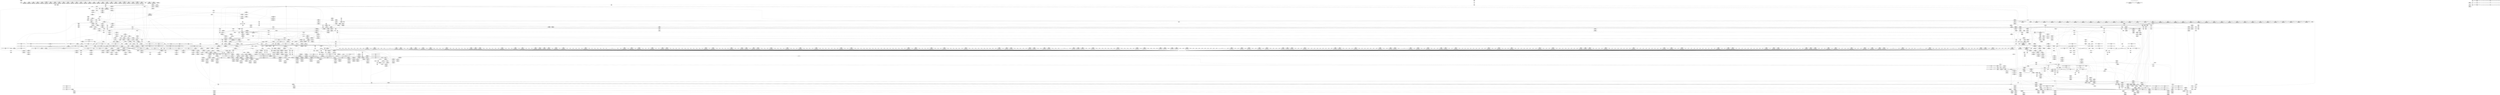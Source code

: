 digraph {
	CE0x45b41f0 [shape=record,shape=Mrecord,label="{CE0x45b41f0|i64*_getelementptr_inbounds_(_16_x_i64_,_16_x_i64_*___llvm_gcov_ctr46,_i64_0,_i64_4)|*Constant*|*SummSource*}"]
	CE0x45648c0 [shape=record,shape=Mrecord,label="{CE0x45648c0|aa_path_perm:profile|Function::aa_path_perm&Arg::profile::|*SummSink*}"]
	CE0x45e6ec0 [shape=record,shape=Mrecord,label="{CE0x45e6ec0|i64*_getelementptr_inbounds_(_16_x_i64_,_16_x_i64_*___llvm_gcov_ctr46,_i64_0,_i64_7)|*Constant*|*SummSource*}"]
	CE0x45b79b0 [shape=record,shape=Mrecord,label="{CE0x45b79b0|128:_i8*,_:_CRE_64,72_|*MultipleSource*|Function::aa_cred_profile&Arg::cred::|Function::apparmor_file_open&Arg::cred::|security/apparmor/include/context.h,99}"]
	CE0x455f4c0 [shape=record,shape=Mrecord,label="{CE0x455f4c0|80:_i64,_:_CRE_1337,1338_}"]
	CE0x458eaf0 [shape=record,shape=Mrecord,label="{CE0x458eaf0|80:_i64,_:_CRE_402,403_}"]
	CE0x459b130 [shape=record,shape=Mrecord,label="{CE0x459b130|80:_i64,_:_CRE_1215,1216_}"]
	CE0x4604a60 [shape=record,shape=Mrecord,label="{CE0x4604a60|i64_9|*Constant*|*SummSource*}"]
	CE0x45ab630 [shape=record,shape=Mrecord,label="{CE0x45ab630|80:_i64,_:_CRE_1671,1672_}"]
	CE0x45e2a50 [shape=record,shape=Mrecord,label="{CE0x45e2a50|aa_map_file_to_perms:perms.1|*SummSource*}"]
	CE0x4596640 [shape=record,shape=Mrecord,label="{CE0x4596640|80:_i64,_:_CRE_594,595_}"]
	CE0x45f5af0 [shape=record,shape=Mrecord,label="{CE0x45f5af0|i64*_getelementptr_inbounds_(_16_x_i64_,_16_x_i64_*___llvm_gcov_ctr46,_i64_0,_i64_13)|*Constant*|*SummSource*}"]
	CE0x4610fc0 [shape=record,shape=Mrecord,label="{CE0x4610fc0|aa_map_file_to_perms:land.lhs.true|*SummSink*}"]
	CE0x4581070 [shape=record,shape=Mrecord,label="{CE0x4581070|i64*_getelementptr_inbounds_(_16_x_i64_,_16_x_i64_*___llvm_gcov_ctr46,_i64_0,_i64_8)|*Constant*|*SummSource*}"]
	CE0x45549b0 [shape=record,shape=Mrecord,label="{CE0x45549b0|i32_8|*Constant*|*SummSource*}"]
	CE0x4599ad0 [shape=record,shape=Mrecord,label="{CE0x4599ad0|80:_i64,_:_CRE_696,704_|*MultipleSource*|security/apparmor/include/apparmor.h,117|*LoadInst*|security/apparmor/include/apparmor.h,117}"]
	CE0x45a0160 [shape=record,shape=Mrecord,label="{CE0x45a0160|80:_i64,_:_CRE_1309,1310_}"]
	CE0x45767c0 [shape=record,shape=Mrecord,label="{CE0x45767c0|%struct.aa_profile*_null|*Constant*|*SummSource*}"]
	CE0x45032e0 [shape=record,shape=Mrecord,label="{CE0x45032e0|apparmor_file_open:if.end|*SummSource*}"]
	CE0x45a9320 [shape=record,shape=Mrecord,label="{CE0x45a9320|80:_i64,_:_CRE_1638,1639_}"]
	CE0x45b0d60 [shape=record,shape=Mrecord,label="{CE0x45b0d60|80:_i64,_:_CRE_2256,2264_|*MultipleSource*|security/apparmor/include/apparmor.h,117|*LoadInst*|security/apparmor/include/apparmor.h,117}"]
	CE0x458cf70 [shape=record,shape=Mrecord,label="{CE0x458cf70|file_inode:tmp3|*SummSource*}"]
	CE0x45862d0 [shape=record,shape=Mrecord,label="{CE0x45862d0|i32_100|*Constant*}"]
	CE0x45f7e00 [shape=record,shape=Mrecord,label="{CE0x45f7e00|i64*_getelementptr_inbounds_(_16_x_i64_,_16_x_i64_*___llvm_gcov_ctr46,_i64_0,_i64_15)|*Constant*}"]
	CE0x45a72a0 [shape=record,shape=Mrecord,label="{CE0x45a72a0|80:_i64,_:_CRE_1592,1596_|*MultipleSource*|security/apparmor/include/apparmor.h,117|*LoadInst*|security/apparmor/include/apparmor.h,117}"]
	CE0x4572750 [shape=record,shape=Mrecord,label="{CE0x4572750|i64_7|*Constant*|*SummSink*}"]
	CE0x457bd50 [shape=record,shape=Mrecord,label="{CE0x457bd50|aa_map_file_to_perms:tmp16|security/apparmor/include/file.h,203|*SummSink*}"]
	CE0x45164f0 [shape=record,shape=Mrecord,label="{CE0x45164f0|file_inode:tmp4|*LoadInst*|include/linux/fs.h,1916|*SummSink*}"]
	CE0x41cf890 [shape=record,shape=Mrecord,label="{CE0x41cf890|i32_0|*Constant*}"]
	CE0x459c340 [shape=record,shape=Mrecord,label="{CE0x459c340|80:_i64,_:_CRE_1232,1233_}"]
	CE0x45697a0 [shape=record,shape=Mrecord,label="{CE0x45697a0|apparmor_file_open:mode|security/apparmor/lsm.c,396|*SummSink*}"]
	CE0x4619410 [shape=record,shape=Mrecord,label="{CE0x4619410|aa_map_file_to_perms:and15|security/apparmor/include/file.h,208|*SummSink*}"]
	CE0x45cb610 [shape=record,shape=Mrecord,label="{CE0x45cb610|i64*_getelementptr_inbounds_(_19_x_i64_,_19_x_i64_*___llvm_gcov_ctr100,_i64_0,_i64_18)|*Constant*|*SummSource*}"]
	CE0x45e7dc0 [shape=record,shape=Mrecord,label="{CE0x45e7dc0|aa_cred_profile:tmp}"]
	CE0x4501c00 [shape=record,shape=Mrecord,label="{CE0x4501c00|24:_%struct.dentry*,_32:_%struct.inode*,_128:_i32,_132:_i32,_456:_i8*,_:_CRE_8,9_}"]
	CE0x4558650 [shape=record,shape=Mrecord,label="{CE0x4558650|80:_i64,_:_CRE_344,352_|*MultipleSource*|security/apparmor/include/apparmor.h,117|*LoadInst*|security/apparmor/include/apparmor.h,117}"]
	CE0x4560a00 [shape=record,shape=Mrecord,label="{CE0x4560a00|80:_i64,_:_CRE_1357,1358_}"]
	CE0x4538bd0 [shape=record,shape=Mrecord,label="{CE0x4538bd0|apparmor_file_open:tmp6|security/apparmor/lsm.c,382|*SummSource*}"]
	CE0x45afc70 [shape=record,shape=Mrecord,label="{CE0x45afc70|80:_i64,_:_CRE_1888,1896_|*MultipleSource*|security/apparmor/include/apparmor.h,117|*LoadInst*|security/apparmor/include/apparmor.h,117}"]
	CE0x4592780 [shape=record,shape=Mrecord,label="{CE0x4592780|80:_i64,_:_CRE_459,460_}"]
	CE0x4592120 [shape=record,shape=Mrecord,label="{CE0x4592120|80:_i64,_:_CRE_453,454_}"]
	CE0x4570250 [shape=record,shape=Mrecord,label="{CE0x4570250|apparmor_file_open:tmp22|security/apparmor/lsm.c,397|*SummSink*}"]
	CE0x456f4d0 [shape=record,shape=Mrecord,label="{CE0x456f4d0|124:_i32,_128:_i64,_144:_i32,_192:_i32,_200:_%struct.aa_dfa*,_:_CRE_536,544_|*MultipleSource*|security/apparmor/lsm.c,395|security/apparmor/lsm.c,396}"]
	CE0x4593520 [shape=record,shape=Mrecord,label="{CE0x4593520|80:_i64,_:_CRE_504,512_|*MultipleSource*|security/apparmor/include/apparmor.h,117|*LoadInst*|security/apparmor/include/apparmor.h,117}"]
	CE0x4504450 [shape=record,shape=Mrecord,label="{CE0x4504450|apparmor_file_open:if.end13|*SummSource*}"]
	CE0x461aa10 [shape=record,shape=Mrecord,label="{CE0x461aa10|aa_map_file_to_perms:tmp27|security/apparmor/include/file.h,208|*SummSource*}"]
	CE0x45980d0 [shape=record,shape=Mrecord,label="{CE0x45980d0|80:_i64,_:_CRE_619,620_}"]
	CE0x456cb00 [shape=record,shape=Mrecord,label="{CE0x456cb00|124:_i32,_128:_i64,_144:_i32,_192:_i32,_200:_%struct.aa_dfa*,_:_CRE_136,144_|*MultipleSource*|security/apparmor/lsm.c,395|security/apparmor/lsm.c,396}"]
	CE0x459d220 [shape=record,shape=Mrecord,label="{CE0x459d220|80:_i64,_:_CRE_1246,1247_}"]
	CE0x456fbc0 [shape=record,shape=Mrecord,label="{CE0x456fbc0|apparmor_file_open:tmp16|security/apparmor/lsm.c,396}"]
	CE0x452bfd0 [shape=record,shape=Mrecord,label="{CE0x452bfd0|apparmor_file_open:call11|security/apparmor/lsm.c,403|*SummSource*}"]
	CE0x45136e0 [shape=record,shape=Mrecord,label="{CE0x45136e0|apparmor_file_open:call1|security/apparmor/lsm.c,382|*SummSource*}"]
	CE0x4572ce0 [shape=record,shape=Mrecord,label="{CE0x4572ce0|apparmor_file_open:tmp18|security/apparmor/lsm.c,396}"]
	CE0x45f6e30 [shape=record,shape=Mrecord,label="{CE0x45f6e30|i64*_getelementptr_inbounds_(_16_x_i64_,_16_x_i64_*___llvm_gcov_ctr46,_i64_0,_i64_14)|*Constant*|*SummSource*}"]
	CE0x45802c0 [shape=record,shape=Mrecord,label="{CE0x45802c0|apparmor_file_open:call10|security/apparmor/lsm.c,400|*SummSink*}"]
	CE0x45a1bf0 [shape=record,shape=Mrecord,label="{CE0x45a1bf0|80:_i64,_:_CRE_1334,1335_}"]
	CE0x4533b60 [shape=record,shape=Mrecord,label="{CE0x4533b60|apparmor_file_open:tmp10|security/apparmor/lsm.c,390|*SummSource*}"]
	CE0x4585a90 [shape=record,shape=Mrecord,label="{CE0x4585a90|i64*_getelementptr_inbounds_(_16_x_i64_,_16_x_i64_*___llvm_gcov_ctr46,_i64_0,_i64_12)|*Constant*|*SummSource*}"]
	CE0x455e390 [shape=record,shape=Mrecord,label="{CE0x455e390|80:_i64,_:_CRE_16,20_|*MultipleSource*|security/apparmor/include/apparmor.h,117|*LoadInst*|security/apparmor/include/apparmor.h,117}"]
	CE0x45ae9c0 [shape=record,shape=Mrecord,label="{CE0x45ae9c0|80:_i64,_:_CRE_1840,1848_|*MultipleSource*|security/apparmor/include/apparmor.h,117|*LoadInst*|security/apparmor/include/apparmor.h,117}"]
	CE0x4620c80 [shape=record,shape=Mrecord,label="{CE0x4620c80|aa_map_file_to_perms:tmp35|security/apparmor/include/file.h,210|*SummSource*}"]
	CE0x4568a20 [shape=record,shape=Mrecord,label="{CE0x4568a20|aa_cred_profile:cred|Function::aa_cred_profile&Arg::cred::|*SummSink*}"]
	CE0x460d4a0 [shape=record,shape=Mrecord,label="{CE0x460d4a0|aa_map_file_to_perms:tmp24|security/apparmor/include/file.h,205}"]
	CE0x458a0f0 [shape=record,shape=Mrecord,label="{CE0x458a0f0|apparmor_file_open:tmp26|security/apparmor/lsm.c,406}"]
	CE0x450d4e0 [shape=record,shape=Mrecord,label="{CE0x450d4e0|apparmor_file_open:tmp1|*SummSource*}"]
	CE0x458f040 [shape=record,shape=Mrecord,label="{CE0x458f040|80:_i64,_:_CRE_407,408_}"]
	CE0x4584ed0 [shape=record,shape=Mrecord,label="{CE0x4584ed0|aa_cred_profile:tmp24|security/apparmor/include/context.h,100|*SummSource*}"]
	CE0x4587d80 [shape=record,shape=Mrecord,label="{CE0x4587d80|i64*_getelementptr_inbounds_(_12_x_i64_,_12_x_i64_*___llvm_gcov_ctr99,_i64_0,_i64_10)|*Constant*|*SummSink*}"]
	CE0x45e4ad0 [shape=record,shape=Mrecord,label="{CE0x45e4ad0|aa_map_file_to_perms:tmp14|security/apparmor/include/file.h,202|*SummSource*}"]
	CE0x459f310 [shape=record,shape=Mrecord,label="{CE0x459f310|80:_i64,_:_CRE_1277,1278_}"]
	CE0x461f750 [shape=record,shape=Mrecord,label="{CE0x461f750|i64_15|*Constant*}"]
	CE0x4532b90 [shape=record,shape=Mrecord,label="{CE0x4532b90|_ret_%struct.inode*_%tmp4,_!dbg_!15470|include/linux/fs.h,1916|*SummSink*}"]
	CE0x45597c0 [shape=record,shape=Mrecord,label="{CE0x45597c0|80:_i64,_:_CRE_32,40_|*MultipleSource*|security/apparmor/include/apparmor.h,117|*LoadInst*|security/apparmor/include/apparmor.h,117}"]
	CE0x41cf9a0 [shape=record,shape=Mrecord,label="{CE0x41cf9a0|i32_0|*Constant*|*SummSink*}"]
	CE0x457b830 [shape=record,shape=Mrecord,label="{CE0x457b830|aa_cred_profile:tmp3}"]
	CE0x4537e90 [shape=record,shape=Mrecord,label="{CE0x4537e90|apparmor_file_open:tmp4|security/apparmor/lsm.c,382}"]
	CE0x45c78e0 [shape=record,shape=Mrecord,label="{CE0x45c78e0|%struct.aa_task_cxt*_null|*Constant*|*SummSource*}"]
	CE0x45a9650 [shape=record,shape=Mrecord,label="{CE0x45a9650|80:_i64,_:_CRE_1641,1642_}"]
	CE0x45ca630 [shape=record,shape=Mrecord,label="{CE0x45ca630|aa_map_file_to_perms:perms.4}"]
	CE0x4590ad0 [shape=record,shape=Mrecord,label="{CE0x4590ad0|80:_i64,_:_CRE_432,433_}"]
	CE0x458fd00 [shape=record,shape=Mrecord,label="{CE0x458fd00|80:_i64,_:_CRE_419,420_}"]
	CE0x458dae0 [shape=record,shape=Mrecord,label="{CE0x458dae0|GLOBAL:current_task|Global_var:current_task|*SummSource*}"]
	CE0x452e130 [shape=record,shape=Mrecord,label="{CE0x452e130|GLOBAL:aa_path_perm|*Constant*|*SummSink*}"]
	CE0x4596750 [shape=record,shape=Mrecord,label="{CE0x4596750|80:_i64,_:_CRE_595,596_}"]
	CE0x44f0cf0 [shape=record,shape=Mrecord,label="{CE0x44f0cf0|apparmor_file_open:if.end13|*SummSink*}"]
	CE0x45b1c50 [shape=record,shape=Mrecord,label="{CE0x45b1c50|aa_cred_profile:tmp13|*SummSink*}"]
	"CONST[source:1(input),value:2(dynamic)][purpose:{object}][SrcIdx:0]"
	CE0x4595870 [shape=record,shape=Mrecord,label="{CE0x4595870|80:_i64,_:_CRE_581,582_}"]
	CE0x45af940 [shape=record,shape=Mrecord,label="{CE0x45af940|80:_i64,_:_CRE_1878,1879_}"]
	CE0x44f22c0 [shape=record,shape=Mrecord,label="{CE0x44f22c0|apparmor_file_open:tmp7|security/apparmor/lsm.c,382|*SummSink*}"]
	CE0x4590580 [shape=record,shape=Mrecord,label="{CE0x4590580|80:_i64,_:_CRE_427,428_}"]
	CE0x45fc3e0 [shape=record,shape=Mrecord,label="{CE0x45fc3e0|aa_map_file_to_perms:tmp19|security/apparmor/include/file.h,205|*SummSink*}"]
	CE0x457f600 [shape=record,shape=Mrecord,label="{CE0x457f600|aa_cred_profile:tobool4|security/apparmor/include/context.h,100|*SummSource*}"]
	CE0x456aa10 [shape=record,shape=Mrecord,label="{CE0x456aa10|124:_i32,_128:_i64,_144:_i32,_192:_i32,_200:_%struct.aa_dfa*,_:_CRE_40,48_|*MultipleSource*|security/apparmor/lsm.c,395|security/apparmor/lsm.c,396}"]
	CE0x456ede0 [shape=record,shape=Mrecord,label="{CE0x456ede0|124:_i32,_128:_i64,_144:_i32,_192:_i32,_200:_%struct.aa_dfa*,_:_CRE_264,268_|*MultipleSource*|security/apparmor/lsm.c,395|security/apparmor/lsm.c,396}"]
	CE0x46061b0 [shape=record,shape=Mrecord,label="{CE0x46061b0|aa_map_file_to_perms:and|security/apparmor/include/file.h,200}"]
	CE0x44f25b0 [shape=record,shape=Mrecord,label="{CE0x44f25b0|apparmor_file_open:file|Function::apparmor_file_open&Arg::file::}"]
	CE0x4508970 [shape=record,shape=Mrecord,label="{CE0x4508970|apparmor_file_open:file|Function::apparmor_file_open&Arg::file::|*SummSource*}"]
	CE0x4564500 [shape=record,shape=Mrecord,label="{CE0x4564500|aa_path_perm:op|Function::aa_path_perm&Arg::op::|*SummSink*}"]
	CE0x459af10 [shape=record,shape=Mrecord,label="{CE0x459af10|80:_i64,_:_CRE_1213,1214_}"]
	CE0x452aa80 [shape=record,shape=Mrecord,label="{CE0x452aa80|apparmor_file_open:tmp8|security/apparmor/lsm.c,383}"]
	CE0x45be910 [shape=record,shape=Mrecord,label="{CE0x45be910|aa_cred_profile:tmp18|security/apparmor/include/context.h,100|*SummSource*}"]
	CE0x45c1820 [shape=record,shape=Mrecord,label="{CE0x45c1820|mediated_filesystem:tobool|security/apparmor/include/apparmor.h,117|*SummSource*}"]
	CE0x4531c90 [shape=record,shape=Mrecord,label="{CE0x4531c90|apparmor_file_open:call|security/apparmor/lsm.c,382|*SummSink*}"]
	CE0x46037b0 [shape=record,shape=Mrecord,label="{CE0x46037b0|aa_map_file_to_perms:tmp21|security/apparmor/include/file.h,205}"]
	CE0x45982f0 [shape=record,shape=Mrecord,label="{CE0x45982f0|80:_i64,_:_CRE_621,622_}"]
	CE0x4566960 [shape=record,shape=Mrecord,label="{CE0x4566960|apparmor_file_open:allow|security/apparmor/lsm.c,391}"]
	CE0x45a9a90 [shape=record,shape=Mrecord,label="{CE0x45a9a90|80:_i64,_:_CRE_1645,1646_}"]
	CE0x4539700 [shape=record,shape=Mrecord,label="{CE0x4539700|aa_cred_profile:tmp9|security/apparmor/include/context.h,100|*SummSource*}"]
	CE0x45576d0 [shape=record,shape=Mrecord,label="{CE0x45576d0|80:_i64,_:_CRE_280,288_|*MultipleSource*|security/apparmor/include/apparmor.h,117|*LoadInst*|security/apparmor/include/apparmor.h,117}"]
	CE0x45bd9a0 [shape=record,shape=Mrecord,label="{CE0x45bd9a0|aa_cred_profile:tmp7|security/apparmor/include/context.h,100|*SummSink*}"]
	CE0x456c890 [shape=record,shape=Mrecord,label="{CE0x456c890|124:_i32,_128:_i64,_144:_i32,_192:_i32,_200:_%struct.aa_dfa*,_:_CRE_128,136_|*MultipleSource*|security/apparmor/lsm.c,395|security/apparmor/lsm.c,396}"]
	CE0x45a5fe0 [shape=record,shape=Mrecord,label="{CE0x45a5fe0|80:_i64,_:_CRE_1368,1369_}"]
	CE0x4533a50 [shape=record,shape=Mrecord,label="{CE0x4533a50|apparmor_file_open:tmp10|security/apparmor/lsm.c,390}"]
	CE0x46152d0 [shape=record,shape=Mrecord,label="{CE0x46152d0|aa_map_file_to_perms:tobool3|security/apparmor/include/file.h,202|*SummSource*}"]
	CE0x45cb090 [shape=record,shape=Mrecord,label="{CE0x45cb090|aa_map_file_to_perms:tmp39|security/apparmor/include/file.h,213}"]
	CE0x4568de0 [shape=record,shape=Mrecord,label="{CE0x4568de0|_ret_%struct.aa_profile*_%tmp34,_!dbg_!15510|security/apparmor/include/context.h,101}"]
	CE0x460f520 [shape=record,shape=Mrecord,label="{CE0x460f520|aa_map_file_to_perms:tmp8|security/apparmor/include/file.h,201|*SummSink*}"]
	CE0x45b54d0 [shape=record,shape=Mrecord,label="{CE0x45b54d0|get_current:tmp2|*SummSink*}"]
	CE0x4577820 [shape=record,shape=Mrecord,label="{CE0x4577820|i32_1024|*Constant*|*SummSource*}"]
	CE0x4562a30 [shape=record,shape=Mrecord,label="{CE0x4562a30|apparmor_file_open:i_mode|security/apparmor/lsm.c,398}"]
	CE0x455b5c0 [shape=record,shape=Mrecord,label="{CE0x455b5c0|mediated_filesystem:tmp2}"]
	CE0x457c7e0 [shape=record,shape=Mrecord,label="{CE0x457c7e0|apparmor_file_open:f_path|security/apparmor/lsm.c,400|*SummSink*}"]
	CE0x4595210 [shape=record,shape=Mrecord,label="{CE0x4595210|80:_i64,_:_CRE_575,576_}"]
	CE0x45c6c50 [shape=record,shape=Mrecord,label="{CE0x45c6c50|aa_map_file_to_perms:tmp7|security/apparmor/include/file.h,200}"]
	CE0x45ffbf0 [shape=record,shape=Mrecord,label="{CE0x45ffbf0|aa_map_file_to_perms:tmp18|security/apparmor/include/file.h,205}"]
	CE0x4535de0 [shape=record,shape=Mrecord,label="{CE0x4535de0|apparmor_file_open:tmp9|security/apparmor/lsm.c,383|*SummSource*}"]
	CE0x459a480 [shape=record,shape=Mrecord,label="{CE0x459a480|80:_i64,_:_CRE_880,896_|*MultipleSource*|security/apparmor/include/apparmor.h,117|*LoadInst*|security/apparmor/include/apparmor.h,117}"]
	CE0x45bdab0 [shape=record,shape=Mrecord,label="{CE0x45bdab0|aa_cred_profile:tmp8|security/apparmor/include/context.h,100}"]
	CE0x457f1a0 [shape=record,shape=Mrecord,label="{CE0x457f1a0|GLOBAL:llvm.expect.i64|*Constant*|*SummSink*}"]
	CE0x460f800 [shape=record,shape=Mrecord,label="{CE0x460f800|aa_map_file_to_perms:or|security/apparmor/include/file.h,201|*SummSource*}"]
	CE0x458e440 [shape=record,shape=Mrecord,label="{CE0x458e440|80:_i64,_:_CRE_395,396_}"]
	CE0x45c6560 [shape=record,shape=Mrecord,label="{CE0x45c6560|GLOBAL:current_task|Global_var:current_task}"]
	CE0x4598d90 [shape=record,shape=Mrecord,label="{CE0x4598d90|80:_i64,_:_CRE_631,632_}"]
	CE0x458def0 [shape=record,shape=Mrecord,label="{CE0x458def0|80:_i64,_:_CRE_392,393_}"]
	CE0x451ddc0 [shape=record,shape=Mrecord,label="{CE0x451ddc0|128:_i8*,_:_CRE_96,104_|*MultipleSource*|Function::aa_cred_profile&Arg::cred::|Function::apparmor_file_open&Arg::cred::|security/apparmor/include/context.h,99}"]
	CE0x4559620 [shape=record,shape=Mrecord,label="{CE0x4559620|80:_i64,_:_CRE_24,32_|*MultipleSource*|security/apparmor/include/apparmor.h,117|*LoadInst*|security/apparmor/include/apparmor.h,117}"]
	CE0x452ddd0 [shape=record,shape=Mrecord,label="{CE0x452ddd0|apparmor_file_open:call10|security/apparmor/lsm.c,400}"]
	CE0x455f5d0 [shape=record,shape=Mrecord,label="{CE0x455f5d0|80:_i64,_:_CRE_1338,1339_}"]
	CE0x45a0d10 [shape=record,shape=Mrecord,label="{CE0x45a0d10|80:_i64,_:_CRE_1320,1321_}"]
	CE0x45bfd00 [shape=record,shape=Mrecord,label="{CE0x45bfd00|aa_map_file_to_perms:tmp5|security/apparmor/include/file.h,200|*SummSource*}"]
	CE0x44fe3a0 [shape=record,shape=Mrecord,label="{CE0x44fe3a0|apparmor_file_open:bb|*SummSource*}"]
	CE0x4534f10 [shape=record,shape=Mrecord,label="{CE0x4534f10|mediated_filesystem:inode|Function::mediated_filesystem&Arg::inode::}"]
	CE0x4570840 [shape=record,shape=Mrecord,label="{CE0x4570840|0:_i16,_4:_i32,_8:_i16,_40:_%struct.super_block*,_:_SCMRE_0,4_|*MultipleSource*|security/apparmor/lsm.c,382|security/apparmor/lsm.c, 398|security/apparmor/lsm.c,397|security/apparmor/lsm.c,398|Function::mediated_filesystem&Arg::inode::}"]
	CE0x459d110 [shape=record,shape=Mrecord,label="{CE0x459d110|80:_i64,_:_CRE_1245,1246_}"]
	CE0x461b840 [shape=record,shape=Mrecord,label="{CE0x461b840|aa_map_file_to_perms:tmp30|security/apparmor/include/file.h,208}"]
	CE0x45e71c0 [shape=record,shape=Mrecord,label="{CE0x45e71c0|aa_map_file_to_perms:tmp16|security/apparmor/include/file.h,203}"]
	CE0x4597630 [shape=record,shape=Mrecord,label="{CE0x4597630|80:_i64,_:_CRE_609,610_}"]
	CE0x460feb0 [shape=record,shape=Mrecord,label="{CE0x460feb0|aa_map_file_to_perms:if.end14|*SummSink*}"]
	CE0x45c3090 [shape=record,shape=Mrecord,label="{CE0x45c3090|128:_i8*,_:_CRE_0,4_|*MultipleSource*|Function::aa_cred_profile&Arg::cred::|Function::apparmor_file_open&Arg::cred::|security/apparmor/include/context.h,99}"]
	CE0x4620210 [shape=record,shape=Mrecord,label="{CE0x4620210|aa_map_file_to_perms:tmp33|security/apparmor/include/file.h,210|*SummSink*}"]
	CE0x452ee70 [shape=record,shape=Mrecord,label="{CE0x452ee70|apparmor_file_open:bf.clear|security/apparmor/lsm.c,390}"]
	CE0x455cd60 [shape=record,shape=Mrecord,label="{CE0x455cd60|mediated_filesystem:tmp4|*LoadInst*|security/apparmor/include/apparmor.h,117|*SummSink*}"]
	CE0x45b8de0 [shape=record,shape=Mrecord,label="{CE0x45b8de0|i64*_getelementptr_inbounds_(_19_x_i64_,_19_x_i64_*___llvm_gcov_ctr100,_i64_0,_i64_3)|*Constant*}"]
	CE0x45a0f30 [shape=record,shape=Mrecord,label="{CE0x45a0f30|80:_i64,_:_CRE_1322,1323_}"]
	CE0x459ac40 [shape=record,shape=Mrecord,label="{CE0x459ac40|80:_i64,_:_CRE_1210,1211_}"]
	CE0x45e2c10 [shape=record,shape=Mrecord,label="{CE0x45e2c10|aa_map_file_to_perms:perms.1|*SummSink*}"]
	CE0x4609b50 [shape=record,shape=Mrecord,label="{CE0x4609b50|i32_-3|*Constant*}"]
	CE0x45fcbb0 [shape=record,shape=Mrecord,label="{CE0x45fcbb0|aa_map_file_to_perms:f_flags|security/apparmor/include/file.h,197|*SummSource*}"]
	CE0x459c230 [shape=record,shape=Mrecord,label="{CE0x459c230|80:_i64,_:_CRE_1231,1232_}"]
	CE0x45a8440 [shape=record,shape=Mrecord,label="{CE0x45a8440|80:_i64,_:_CRE_1624,1625_}"]
	CE0x45b0790 [shape=record,shape=Mrecord,label="{CE0x45b0790|80:_i64,_:_CRE_2112,2120_|*MultipleSource*|security/apparmor/include/apparmor.h,117|*LoadInst*|security/apparmor/include/apparmor.h,117}"]
	CE0x4563010 [shape=record,shape=Mrecord,label="{CE0x4563010|apparmor_file_open:tmp25|security/apparmor/lsm.c,398|*SummSink*}"]
	CE0x4565150 [shape=record,shape=Mrecord,label="{CE0x4565150|aa_path_perm:flags|Function::aa_path_perm&Arg::flags::|*SummSource*}"]
	CE0x4563930 [shape=record,shape=Mrecord,label="{CE0x4563930|apparmor_file_open:tmp13|security/apparmor/lsm.c,390|*SummSink*}"]
	CE0x459ea90 [shape=record,shape=Mrecord,label="{CE0x459ea90|80:_i64,_:_CRE_1269,1270_}"]
	CE0x4532c20 [shape=record,shape=Mrecord,label="{CE0x4532c20|apparmor_file_open:call1|security/apparmor/lsm.c,382|*SummSink*}"]
	CE0x461e110 [shape=record,shape=Mrecord,label="{CE0x461e110|aa_map_file_to_perms:perms.3|*SummSource*}"]
	CE0x461e890 [shape=record,shape=Mrecord,label="{CE0x461e890|aa_map_file_to_perms:and20|security/apparmor/include/file.h,210|*SummSink*}"]
	CE0x457cf20 [shape=record,shape=Mrecord,label="{CE0x457cf20|apparmor_file_open:call9|security/apparmor/lsm.c,401|*SummSink*}"]
	CE0x4573740 [shape=record,shape=Mrecord,label="{CE0x4573740|apparmor_file_open:tmp20|security/apparmor/lsm.c,396|*SummSource*}"]
	CE0x4600940 [shape=record,shape=Mrecord,label="{CE0x4600940|i64*_getelementptr_inbounds_(_19_x_i64_,_19_x_i64_*___llvm_gcov_ctr100,_i64_0,_i64_11)|*Constant*|*SummSink*}"]
	CE0x456ffa0 [shape=record,shape=Mrecord,label="{CE0x456ffa0|apparmor_file_open:tmp22|security/apparmor/lsm.c,397}"]
	CE0x45918a0 [shape=record,shape=Mrecord,label="{CE0x45918a0|80:_i64,_:_CRE_445,446_}"]
	CE0x45b5830 [shape=record,shape=Mrecord,label="{CE0x45b5830|get_current:tmp4|./arch/x86/include/asm/current.h,14|*SummSink*}"]
	CE0x45b6940 [shape=record,shape=Mrecord,label="{CE0x45b6940|128:_i8*,_:_CRE_52,56_|*MultipleSource*|Function::aa_cred_profile&Arg::cred::|Function::apparmor_file_open&Arg::cred::|security/apparmor/include/context.h,99}"]
	CE0x45fc560 [shape=record,shape=Mrecord,label="{CE0x45fc560|aa_map_file_to_perms:tmp20|security/apparmor/include/file.h,205}"]
	CE0x458a3f0 [shape=record,shape=Mrecord,label="{CE0x458a3f0|apparmor_file_open:tmp26|security/apparmor/lsm.c,406|*SummSink*}"]
	CE0x46021d0 [shape=record,shape=Mrecord,label="{CE0x46021d0|i64_8|*Constant*}"]
	CE0x45c48e0 [shape=record,shape=Mrecord,label="{CE0x45c48e0|_call_void_mcount()_#2}"]
	CE0x4554cb0 [shape=record,shape=Mrecord,label="{CE0x4554cb0|mediated_filesystem:i_sb|security/apparmor/include/apparmor.h,117}"]
	CE0x4607080 [shape=record,shape=Mrecord,label="{CE0x4607080|i64*_getelementptr_inbounds_(_19_x_i64_,_19_x_i64_*___llvm_gcov_ctr100,_i64_0,_i64_6)|*Constant*}"]
	CE0x4518b50 [shape=record,shape=Mrecord,label="{CE0x4518b50|file_inode:tmp1}"]
	CE0x455c960 [shape=record,shape=Mrecord,label="{CE0x455c960|i64*_getelementptr_inbounds_(_2_x_i64_,_2_x_i64_*___llvm_gcov_ctr55,_i64_0,_i64_0)|*Constant*}"]
	CE0x45c8af0 [shape=record,shape=Mrecord,label="{CE0x45c8af0|i64_0|*Constant*}"]
	CE0x45a8880 [shape=record,shape=Mrecord,label="{CE0x45a8880|80:_i64,_:_CRE_1628,1629_}"]
	CE0x45ae7d0 [shape=record,shape=Mrecord,label="{CE0x45ae7d0|80:_i64,_:_CRE_1832,1840_|*MultipleSource*|security/apparmor/include/apparmor.h,117|*LoadInst*|security/apparmor/include/apparmor.h,117}"]
	CE0x45764f0 [shape=record,shape=Mrecord,label="{CE0x45764f0|aa_map_file_to_perms:tmp10|*LoadInst*|security/apparmor/include/file.h,202}"]
	CE0x45c54d0 [shape=record,shape=Mrecord,label="{CE0x45c54d0|aa_cred_profile:security|security/apparmor/include/context.h,99|*SummSource*}"]
	CE0x458ad80 [shape=record,shape=Mrecord,label="{CE0x458ad80|apparmor_file_open:tmp29|security/apparmor/lsm.c,407|*SummSink*}"]
	CE0x45abc90 [shape=record,shape=Mrecord,label="{CE0x45abc90|80:_i64,_:_CRE_1677,1678_}"]
	CE0x4563820 [shape=record,shape=Mrecord,label="{CE0x4563820|apparmor_file_open:tmp13|security/apparmor/lsm.c,390|*SummSource*}"]
	CE0x45a1ae0 [shape=record,shape=Mrecord,label="{CE0x45a1ae0|80:_i64,_:_CRE_1333,1334_}"]
	CE0x4532d10 [shape=record,shape=Mrecord,label="{CE0x4532d10|apparmor_file_open:tobool|security/apparmor/lsm.c,390}"]
	CE0x459d770 [shape=record,shape=Mrecord,label="{CE0x459d770|80:_i64,_:_CRE_1251,1252_}"]
	CE0x452ebd0 [shape=record,shape=Mrecord,label="{CE0x452ebd0|apparmor_file_open:bf.cast|security/apparmor/lsm.c,390}"]
	CE0x45a8ee0 [shape=record,shape=Mrecord,label="{CE0x45a8ee0|80:_i64,_:_CRE_1634,1635_}"]
	CE0x45c37f0 [shape=record,shape=Mrecord,label="{CE0x45c37f0|128:_i8*,_:_CRE_88,89_|*MultipleSource*|Function::aa_cred_profile&Arg::cred::|Function::apparmor_file_open&Arg::cred::|security/apparmor/include/context.h,99}"]
	CE0x455bb90 [shape=record,shape=Mrecord,label="{CE0x455bb90|aa_cred_profile:if.end}"]
	CE0x457fd40 [shape=record,shape=Mrecord,label="{CE0x457fd40|aa_map_file_to_perms:file|Function::aa_map_file_to_perms&Arg::file::|*SummSource*}"]
	CE0x461e780 [shape=record,shape=Mrecord,label="{CE0x461e780|i32_64|*Constant*|*SummSink*}"]
	CE0x456f740 [shape=record,shape=Mrecord,label="{CE0x456f740|124:_i32,_128:_i64,_144:_i32,_192:_i32,_200:_%struct.aa_dfa*,_:_CRE_544,592_|*MultipleSource*|security/apparmor/lsm.c,395|security/apparmor/lsm.c,396}"]
	CE0x4584a90 [shape=record,shape=Mrecord,label="{CE0x4584a90|i64*_getelementptr_inbounds_(_16_x_i64_,_16_x_i64_*___llvm_gcov_ctr46,_i64_0,_i64_10)|*Constant*|*SummSink*}"]
	CE0x45c6ad0 [shape=record,shape=Mrecord,label="{CE0x45c6ad0|aa_map_file_to_perms:tmp6|security/apparmor/include/file.h,200|*SummSink*}"]
	CE0x4596970 [shape=record,shape=Mrecord,label="{CE0x4596970|80:_i64,_:_CRE_597,598_}"]
	CE0x45df2f0 [shape=record,shape=Mrecord,label="{CE0x45df2f0|i8*_getelementptr_inbounds_(_36_x_i8_,_36_x_i8_*_.str12,_i32_0,_i32_0)|*Constant*}"]
	CE0x44f97c0 [shape=record,shape=Mrecord,label="{CE0x44f97c0|apparmor_file_open:if.end}"]
	CE0x44fe440 [shape=record,shape=Mrecord,label="{CE0x44fe440|apparmor_file_open:bb|*SummSink*}"]
	CE0x46105d0 [shape=record,shape=Mrecord,label="{CE0x46105d0|aa_map_file_to_perms:tmp8|security/apparmor/include/file.h,201|*SummSource*}"]
	CE0x4567c70 [shape=record,shape=Mrecord,label="{CE0x4567c70|GLOBAL:aa_cred_profile|*Constant*|*SummSource*}"]
	CE0x4516c10 [shape=record,shape=Mrecord,label="{CE0x4516c10|i64*_getelementptr_inbounds_(_2_x_i64_,_2_x_i64_*___llvm_gcov_ctr55,_i64_0,_i64_1)|*Constant*|*SummSink*}"]
	CE0x45bcb70 [shape=record,shape=Mrecord,label="{CE0x45bcb70|i64_2|*Constant*}"]
	CE0x4573e40 [shape=record,shape=Mrecord,label="{CE0x4573e40|i64*_getelementptr_inbounds_(_12_x_i64_,_12_x_i64_*___llvm_gcov_ctr99,_i64_0,_i64_9)|*Constant*|*SummSink*}"]
	CE0x459d990 [shape=record,shape=Mrecord,label="{CE0x459d990|80:_i64,_:_CRE_1253,1254_}"]
	CE0x4596db0 [shape=record,shape=Mrecord,label="{CE0x4596db0|80:_i64,_:_CRE_601,602_}"]
	CE0x4571d60 [shape=record,shape=Mrecord,label="{CE0x4571d60|apparmor_file_open:cmp|security/apparmor/lsm.c,396|*SummSink*}"]
	CE0x459dcc0 [shape=record,shape=Mrecord,label="{CE0x459dcc0|80:_i64,_:_CRE_1256,1257_}"]
	CE0x4585e70 [shape=record,shape=Mrecord,label="{CE0x4585e70|apparmor_file_open:call11|security/apparmor/lsm.c,403}"]
	CE0x4556180 [shape=record,shape=Mrecord,label="{CE0x4556180|80:_i64,_:_CRE_192,200_|*MultipleSource*|security/apparmor/include/apparmor.h,117|*LoadInst*|security/apparmor/include/apparmor.h,117}"]
	CE0x4585ba0 [shape=record,shape=Mrecord,label="{CE0x4585ba0|apparmor_file_open:call11|security/apparmor/lsm.c,403|*SummSink*}"]
	CE0x45e11b0 [shape=record,shape=Mrecord,label="{CE0x45e11b0|aa_cred_profile:lnot.ext|security/apparmor/include/context.h,100|*SummSink*}"]
	CE0x45992e0 [shape=record,shape=Mrecord,label="{CE0x45992e0|80:_i64,_:_CRE_656,664_|*MultipleSource*|security/apparmor/include/apparmor.h,117|*LoadInst*|security/apparmor/include/apparmor.h,117}"]
	CE0x45b44f0 [shape=record,shape=Mrecord,label="{CE0x45b44f0|COLLAPSED:_GCMRE___llvm_gcov_ctr112_internal_global_2_x_i64_zeroinitializer:_elem_0:default:}"]
	CE0x4593330 [shape=record,shape=Mrecord,label="{CE0x4593330|80:_i64,_:_CRE_496,504_|*MultipleSource*|security/apparmor/include/apparmor.h,117|*LoadInst*|security/apparmor/include/apparmor.h,117}"]
	CE0x45c85f0 [shape=record,shape=Mrecord,label="{CE0x45c85f0|aa_cred_profile:do.end10}"]
	CE0x45cb490 [shape=record,shape=Mrecord,label="{CE0x45cb490|aa_map_file_to_perms:tmp39|security/apparmor/include/file.h,213|*SummSource*}"]
	CE0x452bd70 [shape=record,shape=Mrecord,label="{CE0x452bd70|apparmor_file_open:tmp14|security/apparmor/lsm.c,391|*SummSource*}"]
	CE0x4571e70 [shape=record,shape=Mrecord,label="{CE0x4571e70|i64_8|*Constant*}"]
	CE0x4503130 [shape=record,shape=Mrecord,label="{CE0x4503130|apparmor_file_open:if.then6}"]
	CE0x45f8960 [shape=record,shape=Mrecord,label="{CE0x45f8960|aa_cred_profile:tmp32|security/apparmor/include/context.h,101|*SummSink*}"]
	CE0x460cfc0 [shape=record,shape=Mrecord,label="{CE0x460cfc0|aa_map_file_to_perms:if.end19|*SummSink*}"]
	CE0x452d250 [shape=record,shape=Mrecord,label="{CE0x452d250|_ret_%struct.task_struct*_%tmp4,_!dbg_!15471|./arch/x86/include/asm/current.h,14|*SummSource*}"]
	CE0x45f2fe0 [shape=record,shape=Mrecord,label="{CE0x45f2fe0|aa_map_file_to_perms:perms.0|*SummSource*}"]
	CE0x4596b90 [shape=record,shape=Mrecord,label="{CE0x4596b90|80:_i64,_:_CRE_599,600_}"]
	CE0x45b6470 [shape=record,shape=Mrecord,label="{CE0x45b6470|aa_map_file_to_perms:tmp23|security/apparmor/include/file.h,205}"]
	CE0x4532850 [shape=record,shape=Mrecord,label="{CE0x4532850|_ret_%struct.inode*_%tmp4,_!dbg_!15470|include/linux/fs.h,1916}"]
	CE0x4614800 [shape=record,shape=Mrecord,label="{CE0x4614800|aa_map_file_to_perms:tmp25|security/apparmor/include/file.h,206}"]
	CE0x4515ef0 [shape=record,shape=Mrecord,label="{CE0x4515ef0|file_inode:f_inode|include/linux/fs.h,1916}"]
	CE0x461b250 [shape=record,shape=Mrecord,label="{CE0x461b250|aa_map_file_to_perms:tmp29|security/apparmor/include/file.h,208}"]
	CE0x4619760 [shape=record,shape=Mrecord,label="{CE0x4619760|aa_map_file_to_perms:and15|security/apparmor/include/file.h,208|*SummSource*}"]
	CE0x459cde0 [shape=record,shape=Mrecord,label="{CE0x459cde0|80:_i64,_:_CRE_1242,1243_}"]
	CE0x4597520 [shape=record,shape=Mrecord,label="{CE0x4597520|80:_i64,_:_CRE_608,609_}"]
	CE0x45720c0 [shape=record,shape=Mrecord,label="{CE0x45720c0|apparmor_file_open:cmp|security/apparmor/lsm.c,396|*SummSource*}"]
	CE0x45ab0e0 [shape=record,shape=Mrecord,label="{CE0x45ab0e0|80:_i64,_:_CRE_1666,1667_}"]
	CE0x455ae00 [shape=record,shape=Mrecord,label="{CE0x455ae00|80:_i64,_:_CRE_132,136_|*MultipleSource*|security/apparmor/include/apparmor.h,117|*LoadInst*|security/apparmor/include/apparmor.h,117}"]
	CE0x45b8c60 [shape=record,shape=Mrecord,label="{CE0x45b8c60|aa_map_file_to_perms:tmp7|security/apparmor/include/file.h,200|*SummSink*}"]
	CE0x4596860 [shape=record,shape=Mrecord,label="{CE0x4596860|80:_i64,_:_CRE_596,597_}"]
	CE0x4578610 [shape=record,shape=Mrecord,label="{CE0x4578610|aa_cred_profile:lnot|security/apparmor/include/context.h,100|*SummSink*}"]
	CE0x40dba80 [shape=record,shape=Mrecord,label="{CE0x40dba80|apparmor_file_open:cond|security/apparmor/lsm.c, 398}"]
	CE0x458cfe0 [shape=record,shape=Mrecord,label="{CE0x458cfe0|file_inode:tmp3|*SummSink*}"]
	CE0x44fac90 [shape=record,shape=Mrecord,label="{CE0x44fac90|apparmor_file_open:entry|*SummSource*}"]
	CE0x45a0490 [shape=record,shape=Mrecord,label="{CE0x45a0490|80:_i64,_:_CRE_1312,1313_}"]
	CE0x45179d0 [shape=record,shape=Mrecord,label="{CE0x45179d0|mediated_filesystem:tmp1}"]
	CE0x4535f50 [shape=record,shape=Mrecord,label="{CE0x4535f50|apparmor_file_open:tmp9|security/apparmor/lsm.c,383|*SummSink*}"]
	CE0x45be8a0 [shape=record,shape=Mrecord,label="{CE0x45be8a0|aa_cred_profile:tmp18|security/apparmor/include/context.h,100}"]
	CE0x45caa50 [shape=record,shape=Mrecord,label="{CE0x45caa50|aa_map_file_to_perms:or23|security/apparmor/include/file.h,211|*SummSink*}"]
	CE0x4580100 [shape=record,shape=Mrecord,label="{CE0x4580100|_ret_i32_%perms.4,_!dbg_!15504|security/apparmor/include/file.h,213|*SummSink*}"]
	CE0x456f050 [shape=record,shape=Mrecord,label="{CE0x456f050|124:_i32,_128:_i64,_144:_i32,_192:_i32,_200:_%struct.aa_dfa*,_:_CRE_272,528_|*MultipleSource*|security/apparmor/lsm.c,395|security/apparmor/lsm.c,396}"]
	CE0x45a7e40 [shape=record,shape=Mrecord,label="{CE0x45a7e40|80:_i64,_:_CRE_1618,1619_}"]
	CE0x45ac510 [shape=record,shape=Mrecord,label="{CE0x45ac510|80:_i64,_:_CRE_1685,1686_}"]
	CE0x4572850 [shape=record,shape=Mrecord,label="{CE0x4572850|i64*_getelementptr_inbounds_(_12_x_i64_,_12_x_i64_*___llvm_gcov_ctr99,_i64_0,_i64_9)|*Constant*}"]
	CE0x4562c90 [shape=record,shape=Mrecord,label="{CE0x4562c90|apparmor_file_open:tmp25|security/apparmor/lsm.c,398}"]
	CE0x4539410 [shape=record,shape=Mrecord,label="{CE0x4539410|_call_void_mcount()_#2|*SummSink*}"]
	CE0x45635b0 [shape=record,shape=Mrecord,label="{CE0x45635b0|apparmor_file_open:tmp13|security/apparmor/lsm.c,390}"]
	CE0x45a1590 [shape=record,shape=Mrecord,label="{CE0x45a1590|80:_i64,_:_CRE_1328,1329_}"]
	CE0x4619f50 [shape=record,shape=Mrecord,label="{CE0x4619f50|aa_map_file_to_perms:tobool16|security/apparmor/include/file.h,208|*SummSource*}"]
	CE0x45909c0 [shape=record,shape=Mrecord,label="{CE0x45909c0|80:_i64,_:_CRE_431,432_}"]
	CE0x45c7660 [shape=record,shape=Mrecord,label="{CE0x45c7660|aa_cred_profile:tmp5|security/apparmor/include/context.h,99|*SummSink*}"]
	CE0x45ab960 [shape=record,shape=Mrecord,label="{CE0x45ab960|80:_i64,_:_CRE_1674,1675_}"]
	CE0x455fa10 [shape=record,shape=Mrecord,label="{CE0x455fa10|80:_i64,_:_CRE_1342,1343_}"]
	CE0x45572f0 [shape=record,shape=Mrecord,label="{CE0x45572f0|80:_i64,_:_CRE_268,272_|*MultipleSource*|security/apparmor/include/apparmor.h,117|*LoadInst*|security/apparmor/include/apparmor.h,117}"]
	CE0x452cbe0 [shape=record,shape=Mrecord,label="{CE0x452cbe0|GLOBAL:get_current|*Constant*|*SummSink*}"]
	CE0x45f9550 [shape=record,shape=Mrecord,label="{CE0x45f9550|aa_cred_profile:profile11|security/apparmor/include/context.h,101|*SummSource*}"]
	CE0x461a110 [shape=record,shape=Mrecord,label="{CE0x461a110|aa_map_file_to_perms:tobool16|security/apparmor/include/file.h,208|*SummSink*}"]
	"CONST[source:1(input),value:2(dynamic)][purpose:{operation}][SrcIdx:1]"
	CE0x45cba30 [shape=record,shape=Mrecord,label="{CE0x45cba30|aa_map_file_to_perms:tmp40|security/apparmor/include/file.h,213|*SummSource*}"]
	CE0x45f67e0 [shape=record,shape=Mrecord,label="{CE0x45f67e0|aa_cred_profile:tmp29|security/apparmor/include/context.h,100|*SummSource*}"]
	CE0x45ac730 [shape=record,shape=Mrecord,label="{CE0x45ac730|80:_i64,_:_CRE_1687,1688_}"]
	CE0x45b2000 [shape=record,shape=Mrecord,label="{CE0x45b2000|aa_cred_profile:lnot2|security/apparmor/include/context.h,100|*SummSource*}"]
	CE0x45e0120 [shape=record,shape=Mrecord,label="{CE0x45e0120|void_(i8*,_i32,_i64)*_asm_sideeffect_1:_09ud2_0A.pushsection___bug_table,_22a_22_0A2:_09.long_1b_-_2b,_$_0:c_-_2b_0A_09.word_$_1:c_,_0_0A_09.org_2b+$_2:c_0A.popsection_,_i,i,i,_dirflag_,_fpsr_,_flags_|*SummSource*}"]
	CE0x459bbd0 [shape=record,shape=Mrecord,label="{CE0x459bbd0|80:_i64,_:_CRE_1225,1226_}"]
	CE0x46186b0 [shape=record,shape=Mrecord,label="{CE0x46186b0|aa_map_file_to_perms:or13|security/apparmor/include/file.h,206|*SummSource*}"]
	CE0x455fe50 [shape=record,shape=Mrecord,label="{CE0x455fe50|80:_i64,_:_CRE_1346,1347_}"]
	CE0x460a5a0 [shape=record,shape=Mrecord,label="{CE0x460a5a0|aa_map_file_to_perms:tobool10|security/apparmor/include/file.h,205|*SummSink*}"]
	CE0x45aba70 [shape=record,shape=Mrecord,label="{CE0x45aba70|80:_i64,_:_CRE_1675,1676_}"]
	CE0x4569ea0 [shape=record,shape=Mrecord,label="{CE0x4569ea0|124:_i32,_128:_i64,_144:_i32,_192:_i32,_200:_%struct.aa_dfa*,_:_CRE_16,24_|*MultipleSource*|security/apparmor/lsm.c,395|security/apparmor/lsm.c,396}"]
	CE0x4538470 [shape=record,shape=Mrecord,label="{CE0x4538470|GLOBAL:__llvm_gcov_ctr99|Global_var:__llvm_gcov_ctr99|*SummSink*}"]
	CE0x45b3680 [shape=record,shape=Mrecord,label="{CE0x45b3680|aa_cred_profile:do.body5|*SummSink*}"]
	CE0x461e2d0 [shape=record,shape=Mrecord,label="{CE0x461e2d0|aa_map_file_to_perms:perms.3|*SummSink*}"]
	CE0x45940c0 [shape=record,shape=Mrecord,label="{CE0x45940c0|80:_i64,_:_CRE_560,561_}"]
	CE0x45aaec0 [shape=record,shape=Mrecord,label="{CE0x45aaec0|80:_i64,_:_CRE_1664,1665_}"]
	CE0x4532740 [shape=record,shape=Mrecord,label="{CE0x4532740|file_inode:f|Function::file_inode&Arg::f::|*SummSink*}"]
	CE0x45907a0 [shape=record,shape=Mrecord,label="{CE0x45907a0|80:_i64,_:_CRE_429,430_}"]
	CE0x45000e0 [shape=record,shape=Mrecord,label="{CE0x45000e0|i64*_getelementptr_inbounds_(_12_x_i64_,_12_x_i64_*___llvm_gcov_ctr99,_i64_0,_i64_3)|*Constant*|*SummSink*}"]
	CE0x461fe20 [shape=record,shape=Mrecord,label="{CE0x461fe20|i64_16|*Constant*}"]
	CE0x459b020 [shape=record,shape=Mrecord,label="{CE0x459b020|80:_i64,_:_CRE_1214,1215_}"]
	CE0x45c5cb0 [shape=record,shape=Mrecord,label="{CE0x45c5cb0|aa_cred_profile:conv|security/apparmor/include/context.h,100}"]
	CE0x44f1890 [shape=record,shape=Mrecord,label="{CE0x44f1890|i64*_getelementptr_inbounds_(_12_x_i64_,_12_x_i64_*___llvm_gcov_ctr99,_i64_0,_i64_0)|*Constant*|*SummSink*}"]
	CE0x4594bb0 [shape=record,shape=Mrecord,label="{CE0x4594bb0|80:_i64,_:_CRE_569,570_}"]
	CE0x45e0820 [shape=record,shape=Mrecord,label="{CE0x45e0820|aa_cred_profile:do.body5}"]
	CE0x459f640 [shape=record,shape=Mrecord,label="{CE0x459f640|80:_i64,_:_CRE_1280,1288_|*MultipleSource*|security/apparmor/include/apparmor.h,117|*LoadInst*|security/apparmor/include/apparmor.h,117}"]
	CE0x4596310 [shape=record,shape=Mrecord,label="{CE0x4596310|80:_i64,_:_CRE_591,592_}"]
	CE0x452cef0 [shape=record,shape=Mrecord,label="{CE0x452cef0|get_current:entry|*SummSource*}"]
	CE0x4604050 [shape=record,shape=Mrecord,label="{CE0x4604050|aa_map_file_to_perms:and7|security/apparmor/include/file.h,205|*SummSink*}"]
	CE0x4563f80 [shape=record,shape=Mrecord,label="{CE0x4563f80|i64*_getelementptr_inbounds_(_12_x_i64_,_12_x_i64_*___llvm_gcov_ctr99,_i64_0,_i64_6)|*Constant*|*SummSink*}"]
	CE0x4558080 [shape=record,shape=Mrecord,label="{CE0x4558080|80:_i64,_:_CRE_320,328_|*MultipleSource*|security/apparmor/include/apparmor.h,117|*LoadInst*|security/apparmor/include/apparmor.h,117}"]
	CE0x4576940 [shape=record,shape=Mrecord,label="{CE0x4576940|aa_cred_profile:tobool1|security/apparmor/include/context.h,100|*SummSource*}"]
	CE0x459fca0 [shape=record,shape=Mrecord,label="{CE0x459fca0|80:_i64,_:_CRE_1305,1306_}"]
	CE0x459dbb0 [shape=record,shape=Mrecord,label="{CE0x459dbb0|80:_i64,_:_CRE_1255,1256_}"]
	CE0x40dbb20 [shape=record,shape=Mrecord,label="{CE0x40dbb20|apparmor_file_open:cond|security/apparmor/lsm.c, 398|*SummSource*}"]
	CE0x45b9f30 [shape=record,shape=Mrecord,label="{CE0x45b9f30|aa_cred_profile:tmp4|*LoadInst*|security/apparmor/include/context.h,99|*SummSink*}"]
	CE0x4583c70 [shape=record,shape=Mrecord,label="{CE0x4583c70|aa_cred_profile:tmp22|security/apparmor/include/context.h,100|*SummSource*}"]
	CE0x4593ce0 [shape=record,shape=Mrecord,label="{CE0x4593ce0|80:_i64,_:_CRE_544,552_|*MultipleSource*|security/apparmor/include/apparmor.h,117|*LoadInst*|security/apparmor/include/apparmor.h,117}"]
	CE0x44f9d40 [shape=record,shape=Mrecord,label="{CE0x44f9d40|apparmor_file_open:bf.load|security/apparmor/lsm.c,390|*SummSource*}"]
	CE0x4534980 [shape=record,shape=Mrecord,label="{CE0x4534980|apparmor_file_open:tmp12|security/apparmor/lsm.c,390}"]
	CE0x455c6e0 [shape=record,shape=Mrecord,label="{CE0x455c6e0|mediated_filesystem:bb|*SummSource*}"]
	CE0x45b6e80 [shape=record,shape=Mrecord,label="{CE0x45b6e80|aa_cred_profile:tmp6|security/apparmor/include/context.h,100|*SummSink*}"]
	CE0x4591240 [shape=record,shape=Mrecord,label="{CE0x4591240|80:_i64,_:_CRE_439,440_}"]
	CE0x45813b0 [shape=record,shape=Mrecord,label="{CE0x45813b0|i64*_getelementptr_inbounds_(_16_x_i64_,_16_x_i64_*___llvm_gcov_ctr46,_i64_0,_i64_8)|*Constant*|*SummSink*}"]
	CE0x4607920 [shape=record,shape=Mrecord,label="{CE0x4607920|aa_map_file_to_perms:tmp}"]
	CE0x459daa0 [shape=record,shape=Mrecord,label="{CE0x459daa0|80:_i64,_:_CRE_1254,1255_}"]
	CE0x45e0df0 [shape=record,shape=Mrecord,label="{CE0x45e0df0|aa_cred_profile:lnot3|security/apparmor/include/context.h,100|*SummSink*}"]
	CE0x459cab0 [shape=record,shape=Mrecord,label="{CE0x459cab0|80:_i64,_:_CRE_1239,1240_}"]
	CE0x45aa640 [shape=record,shape=Mrecord,label="{CE0x45aa640|80:_i64,_:_CRE_1656,1657_}"]
	CE0x4597da0 [shape=record,shape=Mrecord,label="{CE0x4597da0|80:_i64,_:_CRE_616,617_}"]
	CE0x460df60 [shape=record,shape=Mrecord,label="{CE0x460df60|aa_map_file_to_perms:if.then22|*SummSource*}"]
	CE0x45c1d10 [shape=record,shape=Mrecord,label="{CE0x45c1d10|i1_true|*Constant*|*SummSource*}"]
	CE0x4571c50 [shape=record,shape=Mrecord,label="{CE0x4571c50|i64_3|*Constant*|*SummSink*}"]
	CE0x452eac0 [shape=record,shape=Mrecord,label="{CE0x452eac0|i8_1|*Constant*|*SummSink*}"]
	CE0x4596530 [shape=record,shape=Mrecord,label="{CE0x4596530|80:_i64,_:_CRE_593,594_}"]
	CE0x45a6530 [shape=record,shape=Mrecord,label="{CE0x45a6530|80:_i64,_:_CRE_1373,1374_}"]
	CE0x45ab410 [shape=record,shape=Mrecord,label="{CE0x45ab410|80:_i64,_:_CRE_1669,1670_}"]
	CE0x4569b90 [shape=record,shape=Mrecord,label="{CE0x4569b90|apparmor_file_open:mode|security/apparmor/lsm.c,396|*SummSource*}"]
	CE0x4591350 [shape=record,shape=Mrecord,label="{CE0x4591350|80:_i64,_:_CRE_440,441_}"]
	CE0x4579420 [shape=record,shape=Mrecord,label="{CE0x4579420|aa_map_file_to_perms:tmp3|*LoadInst*|security/apparmor/include/file.h,200|*SummSource*}"]
	CE0x4570520 [shape=record,shape=Mrecord,label="{CE0x4570520|apparmor_file_open:call7|security/apparmor/lsm.c,397}"]
	CE0x4572950 [shape=record,shape=Mrecord,label="{CE0x4572950|apparmor_file_open:tmp17|security/apparmor/lsm.c,396}"]
	CE0x4560180 [shape=record,shape=Mrecord,label="{CE0x4560180|80:_i64,_:_CRE_1349,1350_}"]
	CE0x450a370 [shape=record,shape=Mrecord,label="{CE0x450a370|24:_%struct.dentry*,_32:_%struct.inode*,_128:_i32,_132:_i32,_456:_i8*,_:_CRE_16,24_|*MultipleSource*|Function::apparmor_file_open&Arg::file::|security/apparmor/lsm.c,378}"]
	CE0x46211e0 [shape=record,shape=Mrecord,label="{CE0x46211e0|aa_map_file_to_perms:tmp36|security/apparmor/include/file.h,210|*SummSource*}"]
	CE0x4574550 [shape=record,shape=Mrecord,label="{CE0x4574550|aa_cred_profile:tmp14|security/apparmor/include/context.h,100|*SummSource*}"]
	CE0x4555730 [shape=record,shape=Mrecord,label="{CE0x4555730|i64*_getelementptr_inbounds_(_2_x_i64_,_2_x_i64_*___llvm_gcov_ctr55,_i64_0,_i64_0)|*Constant*|*SummSink*}"]
	CE0x450d580 [shape=record,shape=Mrecord,label="{CE0x450d580|i32_1|*Constant*|*SummSource*}"]
	CE0x45aaa80 [shape=record,shape=Mrecord,label="{CE0x45aaa80|80:_i64,_:_CRE_1660,1661_}"]
	CE0x4559000 [shape=record,shape=Mrecord,label="{CE0x4559000|80:_i64,_:_CRE_384,388_|*MultipleSource*|security/apparmor/include/apparmor.h,117|*LoadInst*|security/apparmor/include/apparmor.h,117}"]
	CE0x45875b0 [shape=record,shape=Mrecord,label="{CE0x45875b0|apparmor_file_open:error.0|*SummSink*}"]
	CE0x4576480 [shape=record,shape=Mrecord,label="{CE0x4576480|i32_1|*Constant*}"]
	CE0x456d250 [shape=record,shape=Mrecord,label="{CE0x456d250|124:_i32,_128:_i64,_144:_i32,_192:_i32,_200:_%struct.aa_dfa*,_:_CRE_152,160_|*MultipleSource*|security/apparmor/lsm.c,395|security/apparmor/lsm.c,396}"]
	CE0x4598b70 [shape=record,shape=Mrecord,label="{CE0x4598b70|80:_i64,_:_CRE_629,630_}"]
	CE0x456e900 [shape=record,shape=Mrecord,label="{CE0x456e900|124:_i32,_128:_i64,_144:_i32,_192:_i32,_200:_%struct.aa_dfa*,_:_CRE_248,256_|*MultipleSource*|security/apparmor/lsm.c,395|security/apparmor/lsm.c,396}"]
	CE0x45fc220 [shape=record,shape=Mrecord,label="{CE0x45fc220|aa_map_file_to_perms:tmp19|security/apparmor/include/file.h,205|*SummSource*}"]
	CE0x4528250 [shape=record,shape=Mrecord,label="{CE0x4528250|i32_4|*Constant*}"]
	CE0x45154e0 [shape=record,shape=Mrecord,label="{CE0x45154e0|128:_i8*,_:_CRE_168,176_|*MultipleSource*|Function::aa_cred_profile&Arg::cred::|Function::apparmor_file_open&Arg::cred::|security/apparmor/include/context.h,99}"]
	CE0x458f150 [shape=record,shape=Mrecord,label="{CE0x458f150|80:_i64,_:_CRE_408,409_}"]
	CE0x461a7e0 [shape=record,shape=Mrecord,label="{CE0x461a7e0|aa_map_file_to_perms:tmp28|security/apparmor/include/file.h,208}"]
	CE0x4557ca0 [shape=record,shape=Mrecord,label="{CE0x4557ca0|80:_i64,_:_CRE_304,312_|*MultipleSource*|security/apparmor/include/apparmor.h,117|*LoadInst*|security/apparmor/include/apparmor.h,117}"]
	CE0x4561830 [shape=record,shape=Mrecord,label="{CE0x4561830|apparmor_file_open:tmp23|security/apparmor/lsm.c,398}"]
	CE0x45e4c90 [shape=record,shape=Mrecord,label="{CE0x45e4c90|aa_map_file_to_perms:tmp14|security/apparmor/include/file.h,202|*SummSink*}"]
	CE0x450aab0 [shape=record,shape=Mrecord,label="{CE0x450aab0|GLOBAL:__llvm_gcov_ctr99|Global_var:__llvm_gcov_ctr99|*SummSource*}"]
	CE0x44f9c30 [shape=record,shape=Mrecord,label="{CE0x44f9c30|apparmor_file_open:bf.load|security/apparmor/lsm.c,390}"]
	CE0x4612f80 [shape=record,shape=Mrecord,label="{CE0x4612f80|aa_map_file_to_perms:tmp20|security/apparmor/include/file.h,205|*SummSource*}"]
	CE0x4558270 [shape=record,shape=Mrecord,label="{CE0x4558270|80:_i64,_:_CRE_328,336_|*MultipleSource*|security/apparmor/include/apparmor.h,117|*LoadInst*|security/apparmor/include/apparmor.h,117}"]
	CE0x4567c00 [shape=record,shape=Mrecord,label="{CE0x4567c00|aa_cred_profile:entry}"]
	CE0x452e9b0 [shape=record,shape=Mrecord,label="{CE0x452e9b0|i8_1|*Constant*|*SummSource*}"]
	CE0x4586c60 [shape=record,shape=Mrecord,label="{CE0x4586c60|i64*_getelementptr_inbounds_(_16_x_i64_,_16_x_i64_*___llvm_gcov_ctr46,_i64_0,_i64_9)|*Constant*}"]
	CE0x45695d0 [shape=record,shape=Mrecord,label="{CE0x45695d0|i32_11|*Constant*|*SummSource*}"]
	CE0x45f3780 [shape=record,shape=Mrecord,label="{CE0x45f3780|aa_map_file_to_perms:tobool|security/apparmor/include/file.h,200}"]
	CE0x45bfe00 [shape=record,shape=Mrecord,label="{CE0x45bfe00|aa_map_file_to_perms:tmp6|security/apparmor/include/file.h,200|*SummSource*}"]
	CE0x451a2b0 [shape=record,shape=Mrecord,label="{CE0x451a2b0|i64*_getelementptr_inbounds_(_2_x_i64_,_2_x_i64_*___llvm_gcov_ctr88,_i64_0,_i64_0)|*Constant*}"]
	CE0x4618a30 [shape=record,shape=Mrecord,label="{CE0x4618a30|aa_map_file_to_perms:perms.2}"]
	CE0x456f2c0 [shape=record,shape=Mrecord,label="{CE0x456f2c0|124:_i32,_128:_i64,_144:_i32,_192:_i32,_200:_%struct.aa_dfa*,_:_CRE_528,536_|*MultipleSource*|security/apparmor/lsm.c,395|security/apparmor/lsm.c,396}"]
	CE0x461e490 [shape=record,shape=Mrecord,label="{CE0x461e490|i32_64|*Constant*}"]
	CE0x456b3d0 [shape=record,shape=Mrecord,label="{CE0x456b3d0|124:_i32,_128:_i64,_144:_i32,_192:_i32,_200:_%struct.aa_dfa*,_:_CRE_72,80_|*MultipleSource*|security/apparmor/lsm.c,395|security/apparmor/lsm.c,396}"]
	CE0x45f65f0 [shape=record,shape=Mrecord,label="{CE0x45f65f0|aa_cred_profile:tmp29|security/apparmor/include/context.h,100}"]
	CE0x457a2f0 [shape=record,shape=Mrecord,label="{CE0x457a2f0|aa_cred_profile:do.body|*SummSink*}"]
	CE0x4531f10 [shape=record,shape=Mrecord,label="{CE0x4531f10|GLOBAL:file_inode|*Constant*|*SummSink*}"]
	CE0x45e7350 [shape=record,shape=Mrecord,label="{CE0x45e7350|aa_map_file_to_perms:tmp16|security/apparmor/include/file.h,203|*SummSource*}"]
	CE0x4572290 [shape=record,shape=Mrecord,label="{CE0x4572290|i64_8|*Constant*|*SummSource*}"]
	CE0x4564a80 [shape=record,shape=Mrecord,label="{CE0x4564a80|aa_path_perm:path|Function::aa_path_perm&Arg::path::}"]
	CE0x45b2f60 [shape=record,shape=Mrecord,label="{CE0x45b2f60|128:_i8*,_:_CRE_72,80_|*MultipleSource*|Function::aa_cred_profile&Arg::cred::|Function::apparmor_file_open&Arg::cred::|security/apparmor/include/context.h,99}"]
	CE0x4538260 [shape=record,shape=Mrecord,label="{CE0x4538260|apparmor_file_open:tmp4|security/apparmor/lsm.c,382|*SummSink*}"]
	CE0x4602f00 [shape=record,shape=Mrecord,label="{CE0x4602f00|aa_map_file_to_perms:and7|security/apparmor/include/file.h,205|*SummSource*}"]
	CE0x45c1ea0 [shape=record,shape=Mrecord,label="{CE0x45c1ea0|i1_true|*Constant*|*SummSink*}"]
	CE0x4592670 [shape=record,shape=Mrecord,label="{CE0x4592670|80:_i64,_:_CRE_458,459_}"]
	CE0x45608f0 [shape=record,shape=Mrecord,label="{CE0x45608f0|80:_i64,_:_CRE_1356,1357_}"]
	CE0x4568c00 [shape=record,shape=Mrecord,label="{CE0x4568c00|_ret_%struct.aa_profile*_%tmp34,_!dbg_!15510|security/apparmor/include/context.h,101|*SummSource*}"]
	CE0x4562f00 [shape=record,shape=Mrecord,label="{CE0x4562f00|apparmor_file_open:tmp25|security/apparmor/lsm.c,398|*SummSource*}"]
	CE0x44ffbc0 [shape=record,shape=Mrecord,label="{CE0x44ffbc0|apparmor_file_open:tmp|*SummSource*}"]
	CE0x459cef0 [shape=record,shape=Mrecord,label="{CE0x459cef0|80:_i64,_:_CRE_1243,1244_}"]
	CE0x45732b0 [shape=record,shape=Mrecord,label="{CE0x45732b0|apparmor_file_open:tmp19|security/apparmor/lsm.c,396|*SummSource*}"]
	CE0x45cb890 [shape=record,shape=Mrecord,label="{CE0x45cb890|aa_map_file_to_perms:tmp40|security/apparmor/include/file.h,213}"]
	CE0x452c370 [shape=record,shape=Mrecord,label="{CE0x452c370|apparmor_file_open:conv|security/apparmor/lsm.c,403|*SummSink*}"]
	CE0x4560070 [shape=record,shape=Mrecord,label="{CE0x4560070|80:_i64,_:_CRE_1348,1349_}"]
	CE0x460fd80 [shape=record,shape=Mrecord,label="{CE0x460fd80|aa_map_file_to_perms:if.end14|*SummSource*}"]
	CE0x4578940 [shape=record,shape=Mrecord,label="{CE0x4578940|aa_cred_profile:tmp11|security/apparmor/include/context.h,100|*SummSink*}"]
	CE0x460ef00 [shape=record,shape=Mrecord,label="{CE0x460ef00|aa_map_file_to_perms:if.then11}"]
	CE0x4618310 [shape=record,shape=Mrecord,label="{CE0x4618310|aa_map_file_to_perms:and12|security/apparmor/include/file.h,206}"]
	CE0x4566c80 [shape=record,shape=Mrecord,label="{CE0x4566c80|0:_i16,_:_CME_1,2_}"]
	CE0x4504030 [shape=record,shape=Mrecord,label="{CE0x4504030|apparmor_file_open:if.end|*SummSink*}"]
	CE0x4612010 [shape=record,shape=Mrecord,label="{CE0x4612010|aa_map_file_to_perms:if.end6|*SummSource*}"]
	CE0x45b5d10 [shape=record,shape=Mrecord,label="{CE0x45b5d10|get_current:tmp|*SummSink*}"]
	CE0x461fc60 [shape=record,shape=Mrecord,label="{CE0x461fc60|aa_map_file_to_perms:tmp34|security/apparmor/include/file.h,210}"]
	CE0x45a6750 [shape=record,shape=Mrecord,label="{CE0x45a6750|80:_i64,_:_CRE_1375,1376_}"]
	CE0x4572d50 [shape=record,shape=Mrecord,label="{CE0x4572d50|apparmor_file_open:tmp18|security/apparmor/lsm.c,396|*SummSource*}"]
	CE0x45ac620 [shape=record,shape=Mrecord,label="{CE0x45ac620|80:_i64,_:_CRE_1686,1687_}"]
	CE0x45a18c0 [shape=record,shape=Mrecord,label="{CE0x45a18c0|80:_i64,_:_CRE_1331,1332_}"]
	CE0x4597b80 [shape=record,shape=Mrecord,label="{CE0x4597b80|80:_i64,_:_CRE_614,615_}"]
	CE0x4596a80 [shape=record,shape=Mrecord,label="{CE0x4596a80|80:_i64,_:_CRE_598,599_}"]
	CE0x457f330 [shape=record,shape=Mrecord,label="{CE0x457f330|aa_cred_profile:expval|security/apparmor/include/context.h,100|*SummSource*}"]
	CE0x460c7c0 [shape=record,shape=Mrecord,label="{CE0x460c7c0|aa_map_file_to_perms:tobool10|security/apparmor/include/file.h,205}"]
	CE0x45a05a0 [shape=record,shape=Mrecord,label="{CE0x45a05a0|80:_i64,_:_CRE_1313,1314_}"]
	CE0x4558e10 [shape=record,shape=Mrecord,label="{CE0x4558e10|80:_i64,_:_CRE_376,380_|*MultipleSource*|security/apparmor/include/apparmor.h,117|*LoadInst*|security/apparmor/include/apparmor.h,117}"]
	CE0x459ecb0 [shape=record,shape=Mrecord,label="{CE0x459ecb0|80:_i64,_:_CRE_1271,1272_}"]
	CE0x4612810 [shape=record,shape=Mrecord,label="{CE0x4612810|i64_10|*Constant*|*SummSource*}"]
	CE0x4555f90 [shape=record,shape=Mrecord,label="{CE0x4555f90|80:_i64,_:_CRE_184,188_|*MultipleSource*|security/apparmor/include/apparmor.h,117|*LoadInst*|security/apparmor/include/apparmor.h,117}"]
	CE0x456d4c0 [shape=record,shape=Mrecord,label="{CE0x456d4c0|124:_i32,_128:_i64,_144:_i32,_192:_i32,_200:_%struct.aa_dfa*,_:_CRE_160,188_|*MultipleSource*|security/apparmor/lsm.c,395|security/apparmor/lsm.c,396}"]
	CE0x457cda0 [shape=record,shape=Mrecord,label="{CE0x457cda0|apparmor_file_open:call9|security/apparmor/lsm.c,401}"]
	CE0x45cb6c0 [shape=record,shape=Mrecord,label="{CE0x45cb6c0|i64*_getelementptr_inbounds_(_19_x_i64_,_19_x_i64_*___llvm_gcov_ctr100,_i64_0,_i64_18)|*Constant*|*SummSink*}"]
	CE0x4556750 [shape=record,shape=Mrecord,label="{CE0x4556750|80:_i64,_:_CRE_216,224_|*MultipleSource*|security/apparmor/include/apparmor.h,117|*LoadInst*|security/apparmor/include/apparmor.h,117}"]
	CE0x4579580 [shape=record,shape=Mrecord,label="{CE0x4579580|aa_map_file_to_perms:tmp3|*LoadInst*|security/apparmor/include/file.h,200|*SummSink*}"]
	CE0x45afa50 [shape=record,shape=Mrecord,label="{CE0x45afa50|80:_i64,_:_CRE_1879,1880_}"]
	CE0x458c360 [shape=record,shape=Mrecord,label="{CE0x458c360|file_inode:tmp1|*SummSink*}"]
	CE0x45b4030 [shape=record,shape=Mrecord,label="{CE0x45b4030|get_current:tmp3|*SummSource*}"]
	CE0x4565ca0 [shape=record,shape=Mrecord,label="{CE0x4565ca0|aa_path_perm:cond|Function::aa_path_perm&Arg::cond::|*SummSink*}"]
	CE0x4531310 [shape=record,shape=Mrecord,label="{CE0x4531310|_call_void_asm_sideeffect_1:_09ud2_0A.pushsection___bug_table,_22a_22_0A2:_09.long_1b_-_2b,_$_0:c_-_2b_0A_09.word_$_1:c_,_0_0A_09.org_2b+$_2:c_0A.popsection_,_i,i,i,_dirflag_,_fpsr_,_flags_(i8*_getelementptr_inbounds_(_36_x_i8_,_36_x_i8_*_.str12,_i32_0,_i32_0),_i32_100,_i64_12)_#2,_!dbg_!15490,_!srcloc_!15493|security/apparmor/include/context.h,100|*SummSink*}"]
	CE0x459d000 [shape=record,shape=Mrecord,label="{CE0x459d000|80:_i64,_:_CRE_1244,1245_}"]
	CE0x4570c30 [shape=record,shape=Mrecord,label="{CE0x4570c30|apparmor_file_open:uid|security/apparmor/lsm.c,398}"]
	CE0x4537590 [shape=record,shape=Mrecord,label="{CE0x4537590|apparmor_file_open:tmp5|security/apparmor/lsm.c,382}"]
	CE0x4577250 [shape=record,shape=Mrecord,label="{CE0x4577250|aa_cred_profile:profile|security/apparmor/include/context.h,100|*SummSink*}"]
	CE0x45f6900 [shape=record,shape=Mrecord,label="{CE0x45f6900|aa_cred_profile:tmp29|security/apparmor/include/context.h,100|*SummSink*}"]
	CE0x460a760 [shape=record,shape=Mrecord,label="{CE0x460a760|i64_10|*Constant*}"]
	CE0x45b1e10 [shape=record,shape=Mrecord,label="{CE0x45b1e10|aa_cred_profile:lnot2|security/apparmor/include/context.h,100}"]
	CE0x45cad10 [shape=record,shape=Mrecord,label="{CE0x45cad10|aa_map_file_to_perms:perms.4|*SummSource*}"]
	CE0x45a1150 [shape=record,shape=Mrecord,label="{CE0x45a1150|80:_i64,_:_CRE_1324,1325_}"]
	CE0x45ac1e0 [shape=record,shape=Mrecord,label="{CE0x45ac1e0|80:_i64,_:_CRE_1682,1683_}"]
	CE0x45388d0 [shape=record,shape=Mrecord,label="{CE0x45388d0|apparmor_file_open:tmp6|security/apparmor/lsm.c,382}"]
	CE0x4574470 [shape=record,shape=Mrecord,label="{CE0x4574470|i64_5|*Constant*}"]
	CE0x45f29e0 [shape=record,shape=Mrecord,label="{CE0x45f29e0|i64*_getelementptr_inbounds_(_16_x_i64_,_16_x_i64_*___llvm_gcov_ctr46,_i64_0,_i64_12)|*Constant*|*SummSink*}"]
	CE0x45a9980 [shape=record,shape=Mrecord,label="{CE0x45a9980|80:_i64,_:_CRE_1644,1645_}"]
	CE0x459eed0 [shape=record,shape=Mrecord,label="{CE0x459eed0|80:_i64,_:_CRE_1273,1274_}"]
	CE0x4586450 [shape=record,shape=Mrecord,label="{CE0x4586450|i32_100|*Constant*|*SummSource*}"]
	CE0x459b570 [shape=record,shape=Mrecord,label="{CE0x459b570|80:_i64,_:_CRE_1219,1220_}"]
	CE0x458c600 [shape=record,shape=Mrecord,label="{CE0x458c600|i64*_getelementptr_inbounds_(_2_x_i64_,_2_x_i64_*___llvm_gcov_ctr88,_i64_0,_i64_1)|*Constant*|*SummSink*}"]
	CE0x45c13d0 [shape=record,shape=Mrecord,label="{CE0x45c13d0|mediated_filesystem:and|security/apparmor/include/apparmor.h,117|*SummSink*}"]
	CE0x46213a0 [shape=record,shape=Mrecord,label="{CE0x46213a0|aa_map_file_to_perms:tmp36|security/apparmor/include/file.h,210|*SummSink*}"]
	CE0x45c9530 [shape=record,shape=Mrecord,label="{CE0x45c9530|aa_map_file_to_perms:tmp38|security/apparmor/include/file.h,211|*SummSource*}"]
	CE0x45bb660 [shape=record,shape=Mrecord,label="{CE0x45bb660|GLOBAL:__llvm_gcov_ctr100|Global_var:__llvm_gcov_ctr100}"]
	CE0x45bd6c0 [shape=record,shape=Mrecord,label="{CE0x45bd6c0|aa_map_file_to_perms:tmp4|security/apparmor/include/file.h,200|*SummSink*}"]
	CE0x461ca90 [shape=record,shape=Mrecord,label="{CE0x461ca90|aa_map_file_to_perms:tmp32|security/apparmor/include/file.h,209}"]
	CE0x4596fd0 [shape=record,shape=Mrecord,label="{CE0x4596fd0|80:_i64,_:_CRE_603,604_}"]
	CE0x4585440 [shape=record,shape=Mrecord,label="{CE0x4585440|aa_cred_profile:tmp25|security/apparmor/include/context.h,100|*SummSource*}"]
	CE0x4602010 [shape=record,shape=Mrecord,label="{CE0x4602010|aa_map_file_to_perms:tobool8|security/apparmor/include/file.h,205|*SummSink*}"]
	CE0x45f6270 [shape=record,shape=Mrecord,label="{CE0x45f6270|aa_cred_profile:tmp28|security/apparmor/include/context.h,100|*SummSource*}"]
	CE0x45ac950 [shape=record,shape=Mrecord,label="{CE0x45ac950|80:_i64,_:_CRE_1696,1704_|*MultipleSource*|security/apparmor/include/apparmor.h,117|*LoadInst*|security/apparmor/include/apparmor.h,117}"]
	CE0x45318b0 [shape=record,shape=Mrecord,label="{CE0x45318b0|_ret_i32_%perms.4,_!dbg_!15504|security/apparmor/include/file.h,213}"]
	CE0x456e150 [shape=record,shape=Mrecord,label="{CE0x456e150|124:_i32,_128:_i64,_144:_i32,_192:_i32,_200:_%struct.aa_dfa*,_:_CRE_224,232_|*MultipleSource*|security/apparmor/lsm.c,395|security/apparmor/lsm.c,396}"]
	CE0x451a4a0 [shape=record,shape=Mrecord,label="{CE0x451a4a0|i64*_getelementptr_inbounds_(_2_x_i64_,_2_x_i64_*___llvm_gcov_ctr88,_i64_0,_i64_0)|*Constant*|*SummSink*}"]
	CE0x45c7b80 [shape=record,shape=Mrecord,label="{CE0x45c7b80|i64*_getelementptr_inbounds_(_19_x_i64_,_19_x_i64_*___llvm_gcov_ctr100,_i64_0,_i64_6)|*Constant*|*SummSink*}"]
	CE0x456c620 [shape=record,shape=Mrecord,label="{CE0x456c620|124:_i32,_128:_i64,_144:_i32,_192:_i32,_200:_%struct.aa_dfa*,_:_CRE_124,128_|*MultipleSource*|security/apparmor/lsm.c,395|security/apparmor/lsm.c,396}"]
	CE0x4515fe0 [shape=record,shape=Mrecord,label="{CE0x4515fe0|file_inode:tmp4|*LoadInst*|include/linux/fs.h,1916}"]
	CE0x45adc30 [shape=record,shape=Mrecord,label="{CE0x45adc30|80:_i64,_:_CRE_1784,1792_|*MultipleSource*|security/apparmor/include/apparmor.h,117|*LoadInst*|security/apparmor/include/apparmor.h,117}"]
	CE0x45affa0 [shape=record,shape=Mrecord,label="{CE0x45affa0|80:_i64,_:_CRE_1904,1920_|*MultipleSource*|security/apparmor/include/apparmor.h,117|*LoadInst*|security/apparmor/include/apparmor.h,117}"]
	CE0x4614e80 [shape=record,shape=Mrecord,label="{CE0x4614e80|aa_map_file_to_perms:and2|security/apparmor/include/file.h,202|*SummSource*}"]
	CE0x459aa50 [shape=record,shape=Mrecord,label="{CE0x459aa50|80:_i64,_:_CRE_1209,1210_}"]
	CE0x458fae0 [shape=record,shape=Mrecord,label="{CE0x458fae0|80:_i64,_:_CRE_417,418_}"]
	CE0x4530660 [shape=record,shape=Mrecord,label="{CE0x4530660|aa_cred_profile:tmp20|security/apparmor/include/context.h,100}"]
	CE0x45ffe80 [shape=record,shape=Mrecord,label="{CE0x45ffe80|aa_map_file_to_perms:tmp17|security/apparmor/include/file.h,205|*SummSink*}"]
	CE0x45e6b50 [shape=record,shape=Mrecord,label="{CE0x45e6b50|i64*_getelementptr_inbounds_(_16_x_i64_,_16_x_i64_*___llvm_gcov_ctr46,_i64_0,_i64_7)|*Constant*}"]
	CE0x4530080 [shape=record,shape=Mrecord,label="{CE0x4530080|i32_46|*Constant*|*SummSink*}"]
	CE0x4561910 [shape=record,shape=Mrecord,label="{CE0x4561910|apparmor_file_open:tmp23|security/apparmor/lsm.c,398|*SummSink*}"]
	CE0x45aa970 [shape=record,shape=Mrecord,label="{CE0x45aa970|80:_i64,_:_CRE_1659,1660_}"]
	CE0x4583ce0 [shape=record,shape=Mrecord,label="{CE0x4583ce0|aa_cred_profile:tmp22|security/apparmor/include/context.h,100|*SummSink*}"]
	CE0x4562560 [shape=record,shape=Mrecord,label="{CE0x4562560|apparmor_file_open:mode8|security/apparmor/lsm.c,398|*SummSource*}"]
	CE0x4566330 [shape=record,shape=Mrecord,label="{CE0x4566330|0:_i16,_:_CME_0,1_}"]
	CE0x455aff0 [shape=record,shape=Mrecord,label="{CE0x455aff0|80:_i64,_:_CRE_136,140_|*MultipleSource*|security/apparmor/include/apparmor.h,117|*LoadInst*|security/apparmor/include/apparmor.h,117}"]
	CE0x45981e0 [shape=record,shape=Mrecord,label="{CE0x45981e0|80:_i64,_:_CRE_620,621_}"]
	CE0x4575090 [shape=record,shape=Mrecord,label="{CE0x4575090|aa_cred_profile:do.end|*SummSource*}"]
	CE0x45bede0 [shape=record,shape=Mrecord,label="{CE0x45bede0|aa_cred_profile:tmp10|security/apparmor/include/context.h,100|*SummSource*}"]
	CE0x45323a0 [shape=record,shape=Mrecord,label="{CE0x45323a0|file_inode:entry|*SummSink*}"]
	CE0x4558460 [shape=record,shape=Mrecord,label="{CE0x4558460|80:_i64,_:_CRE_336,344_|*MultipleSource*|security/apparmor/include/apparmor.h,117|*LoadInst*|security/apparmor/include/apparmor.h,117}"]
	CE0x45c1280 [shape=record,shape=Mrecord,label="{CE0x45c1280|mediated_filesystem:and|security/apparmor/include/apparmor.h,117}"]
	CE0x450a660 [shape=record,shape=Mrecord,label="{CE0x450a660|COLLAPSED:_GCMRE___llvm_gcov_ctr88_internal_global_2_x_i64_zeroinitializer:_elem_0:default:}"]
	CE0x4598510 [shape=record,shape=Mrecord,label="{CE0x4598510|80:_i64,_:_CRE_623,624_}"]
	CE0x459c890 [shape=record,shape=Mrecord,label="{CE0x459c890|80:_i64,_:_CRE_1237,1238_}"]
	CE0x4568220 [shape=record,shape=Mrecord,label="{CE0x4568220|aa_cred_profile:entry|*SummSink*}"]
	CE0x45f5e30 [shape=record,shape=Mrecord,label="{CE0x45f5e30|i64*_getelementptr_inbounds_(_16_x_i64_,_16_x_i64_*___llvm_gcov_ctr46,_i64_0,_i64_13)|*Constant*|*SummSink*}"]
	CE0x45744e0 [shape=record,shape=Mrecord,label="{CE0x45744e0|aa_cred_profile:tmp14|security/apparmor/include/context.h,100}"]
	CE0x45e1fa0 [shape=record,shape=Mrecord,label="{CE0x45e1fa0|0:_%struct.aa_profile*,_:_CRE_8,16_|*MultipleSource*|security/apparmor/include/context.h,99|*LoadInst*|security/apparmor/include/context.h,99|security/apparmor/include/context.h,100}"]
	CE0x4560c20 [shape=record,shape=Mrecord,label="{CE0x4560c20|80:_i64,_:_CRE_1359,1360_}"]
	CE0x45e0d30 [shape=record,shape=Mrecord,label="{CE0x45e0d30|aa_cred_profile:if.end|*SummSource*}"]
	CE0x45960f0 [shape=record,shape=Mrecord,label="{CE0x45960f0|80:_i64,_:_CRE_589,590_}"]
	CE0x4572430 [shape=record,shape=Mrecord,label="{CE0x4572430|apparmor_file_open:tmp17|security/apparmor/lsm.c,396|*SummSink*}"]
	CE0x46120e0 [shape=record,shape=Mrecord,label="{CE0x46120e0|aa_map_file_to_perms:if.end6|*SummSink*}"]
	CE0x4589dd0 [shape=record,shape=Mrecord,label="{CE0x4589dd0|apparmor_file_open:tmp29|security/apparmor/lsm.c,407}"]
	CE0x4613700 [shape=record,shape=Mrecord,label="{CE0x4613700|aa_map_file_to_perms:or5|security/apparmor/include/file.h,203}"]
	CE0x4609d80 [shape=record,shape=Mrecord,label="{CE0x4609d80|i32_-3|*Constant*|*SummSink*}"]
	CE0x4592cd0 [shape=record,shape=Mrecord,label="{CE0x4592cd0|80:_i64,_:_CRE_464,472_|*MultipleSource*|security/apparmor/include/apparmor.h,117|*LoadInst*|security/apparmor/include/apparmor.h,117}"]
	CE0x4533e80 [shape=record,shape=Mrecord,label="{CE0x4533e80|apparmor_file_open:tmp11|security/apparmor/lsm.c,390}"]
	CE0x4513a80 [shape=record,shape=Mrecord,label="{CE0x4513a80|mediated_filesystem:entry}"]
	CE0x450a300 [shape=record,shape=Mrecord,label="{CE0x450a300|24:_%struct.dentry*,_32:_%struct.inode*,_128:_i32,_132:_i32,_456:_i8*,_:_CRE_24,32_|*MultipleSource*|Function::apparmor_file_open&Arg::file::|security/apparmor/lsm.c,378}"]
	CE0x4504600 [shape=record,shape=Mrecord,label="{CE0x4504600|i32_0|*Constant*|*SummSource*}"]
	CE0x4621560 [shape=record,shape=Mrecord,label="{CE0x4621560|aa_map_file_to_perms:tmp37|security/apparmor/include/file.h,211}"]
	CE0x457ab40 [shape=record,shape=Mrecord,label="{CE0x457ab40|i32_22|*Constant*}"]
	CE0x45fbd80 [shape=record,shape=Mrecord,label="{CE0x45fbd80|aa_map_file_to_perms:f_flags|security/apparmor/include/file.h,197|*SummSink*}"]
	CE0x45f36b0 [shape=record,shape=Mrecord,label="{CE0x45f36b0|aa_map_file_to_perms:and|security/apparmor/include/file.h,200|*SummSink*}"]
	CE0x458e7c0 [shape=record,shape=Mrecord,label="{CE0x458e7c0|80:_i64,_:_CRE_399,400_}"]
	CE0x457f4a0 [shape=record,shape=Mrecord,label="{CE0x457f4a0|aa_cred_profile:tobool4|security/apparmor/include/context.h,100}"]
	CE0x4530e20 [shape=record,shape=Mrecord,label="{CE0x4530e20|_call_void_asm_sideeffect_1:_09ud2_0A.pushsection___bug_table,_22a_22_0A2:_09.long_1b_-_2b,_$_0:c_-_2b_0A_09.word_$_1:c_,_0_0A_09.org_2b+$_2:c_0A.popsection_,_i,i,i,_dirflag_,_fpsr_,_flags_(i8*_getelementptr_inbounds_(_36_x_i8_,_36_x_i8_*_.str12,_i32_0,_i32_0),_i32_100,_i64_12)_#2,_!dbg_!15490,_!srcloc_!15493|security/apparmor/include/context.h,100}"]
	CE0x45f54a0 [shape=record,shape=Mrecord,label="{CE0x45f54a0|aa_cred_profile:tmp27|security/apparmor/include/context.h,100|*SummSource*}"]
	CE0x459e210 [shape=record,shape=Mrecord,label="{CE0x459e210|80:_i64,_:_CRE_1261,1262_}"]
	CE0x45af180 [shape=record,shape=Mrecord,label="{CE0x45af180|80:_i64,_:_CRE_1872,1873_}"]
	CE0x461ae40 [shape=record,shape=Mrecord,label="{CE0x461ae40|aa_map_file_to_perms:tmp28|security/apparmor/include/file.h,208|*SummSource*}"]
	CE0x45a6a80 [shape=record,shape=Mrecord,label="{CE0x45a6a80|80:_i64,_:_CRE_1392,1536_|*MultipleSource*|security/apparmor/include/apparmor.h,117|*LoadInst*|security/apparmor/include/apparmor.h,117}"]
	CE0x4555160 [shape=record,shape=Mrecord,label="{CE0x4555160|mediated_filesystem:tmp4|*LoadInst*|security/apparmor/include/apparmor.h,117}"]
	CE0x45f9c20 [shape=record,shape=Mrecord,label="{CE0x45f9c20|aa_cred_profile:tmp34|security/apparmor/include/context.h,101|*SummSource*}"]
	CE0x4610da0 [shape=record,shape=Mrecord,label="{CE0x4610da0|aa_map_file_to_perms:land.lhs.true}"]
	CE0x4613140 [shape=record,shape=Mrecord,label="{CE0x4613140|aa_map_file_to_perms:tmp20|security/apparmor/include/file.h,205|*SummSink*}"]
	CE0x45f8e60 [shape=record,shape=Mrecord,label="{CE0x45f8e60|aa_cred_profile:tmp33|security/apparmor/include/context.h,101}"]
	CE0x45c5460 [shape=record,shape=Mrecord,label="{CE0x45c5460|aa_cred_profile:security|security/apparmor/include/context.h,99}"]
	CE0x4569ac0 [shape=record,shape=Mrecord,label="{CE0x4569ac0|apparmor_file_open:mode|security/apparmor/lsm.c,396}"]
	CE0x45c75f0 [shape=record,shape=Mrecord,label="{CE0x45c75f0|aa_cred_profile:tmp5|security/apparmor/include/context.h,99|*SummSource*}"]
	CE0x45b4ee0 [shape=record,shape=Mrecord,label="{CE0x45b4ee0|get_current:tmp4|./arch/x86/include/asm/current.h,14|*SummSource*}"]
	CE0x45e5c20 [shape=record,shape=Mrecord,label="{CE0x45e5c20|aa_cred_profile:tmp16|security/apparmor/include/context.h,100|*SummSink*}"]
	CE0x45ac2f0 [shape=record,shape=Mrecord,label="{CE0x45ac2f0|80:_i64,_:_CRE_1683,1684_}"]
	CE0x45df820 [shape=record,shape=Mrecord,label="{CE0x45df820|i8*_getelementptr_inbounds_(_36_x_i8_,_36_x_i8_*_.str12,_i32_0,_i32_0)|*Constant*|*SummSource*}"]
	CE0x4555da0 [shape=record,shape=Mrecord,label="{CE0x4555da0|80:_i64,_:_CRE_176,184_|*MultipleSource*|security/apparmor/include/apparmor.h,117|*LoadInst*|security/apparmor/include/apparmor.h,117}"]
	"CONST[source:0(mediator),value:2(dynamic)][purpose:{object}]"
	CE0x460f030 [shape=record,shape=Mrecord,label="{CE0x460f030|aa_map_file_to_perms:if.then11|*SummSource*}"]
	CE0x452f330 [shape=record,shape=Mrecord,label="{CE0x452f330|apparmor_file_open:bf.cast|security/apparmor/lsm.c,390|*SummSink*}"]
	CE0x4534810 [shape=record,shape=Mrecord,label="{CE0x4534810|apparmor_file_open:tmp11|security/apparmor/lsm.c,390|*SummSink*}"]
	CE0x45605c0 [shape=record,shape=Mrecord,label="{CE0x45605c0|80:_i64,_:_CRE_1353,1354_}"]
	CE0x456da00 [shape=record,shape=Mrecord,label="{CE0x456da00|124:_i32,_128:_i64,_144:_i32,_192:_i32,_200:_%struct.aa_dfa*,_:_CRE_200,208_|*MultipleSource*|security/apparmor/lsm.c,395|security/apparmor/lsm.c,396}"]
	CE0x45990c0 [shape=record,shape=Mrecord,label="{CE0x45990c0|80:_i64,_:_CRE_648,656_|*MultipleSource*|security/apparmor/include/apparmor.h,117|*LoadInst*|security/apparmor/include/apparmor.h,117}"]
	CE0x461b090 [shape=record,shape=Mrecord,label="{CE0x461b090|aa_map_file_to_perms:tmp28|security/apparmor/include/file.h,208|*SummSink*}"]
	CE0x46051c0 [shape=record,shape=Mrecord,label="{CE0x46051c0|aa_map_file_to_perms:f_mode|security/apparmor/include/file.h,200|*SummSink*}"]
	CE0x44f2860 [shape=record,shape=Mrecord,label="{CE0x44f2860|apparmor_file_open:entry}"]
	CE0x45a6970 [shape=record,shape=Mrecord,label="{CE0x45a6970|80:_i64,_:_CRE_1384,1392_|*MultipleSource*|security/apparmor/include/apparmor.h,117|*LoadInst*|security/apparmor/include/apparmor.h,117}"]
	CE0x4500230 [shape=record,shape=Mrecord,label="{CE0x4500230|apparmor_file_open:f_security|security/apparmor/lsm.c,378|*SummSource*}"]
	CE0x4597740 [shape=record,shape=Mrecord,label="{CE0x4597740|80:_i64,_:_CRE_610,611_}"]
	CE0x4583e50 [shape=record,shape=Mrecord,label="{CE0x4583e50|aa_cred_profile:tmp23|security/apparmor/include/context.h,100}"]
	CE0x44fa940 [shape=record,shape=Mrecord,label="{CE0x44fa940|apparmor_file_open:if.then|*SummSource*}"]
	CE0x44fed30 [shape=record,shape=Mrecord,label="{CE0x44fed30|apparmor_file_open:tmp|*SummSink*}"]
	CE0x4535020 [shape=record,shape=Mrecord,label="{CE0x4535020|mediated_filesystem:inode|Function::mediated_filesystem&Arg::inode::|*SummSource*}"]
	CE0x45e3eb0 [shape=record,shape=Mrecord,label="{CE0x45e3eb0|aa_cred_profile:tobool1|security/apparmor/include/context.h,100|*SummSink*}"]
	CE0x44fe980 [shape=record,shape=Mrecord,label="{CE0x44fe980|24:_%struct.dentry*,_32:_%struct.inode*,_128:_i32,_132:_i32,_456:_i8*,_:_CRE_14,15_}"]
	CE0x45c9230 [shape=record,shape=Mrecord,label="{CE0x45c9230|aa_map_file_to_perms:tmp37|security/apparmor/include/file.h,211|*SummSink*}"]
	CE0x45f55c0 [shape=record,shape=Mrecord,label="{CE0x45f55c0|aa_cred_profile:tmp27|security/apparmor/include/context.h,100|*SummSink*}"]
	CE0x457b4e0 [shape=record,shape=Mrecord,label="{CE0x457b4e0|aa_map_file_to_perms:if.then|*SummSource*}"]
	CE0x45b8ff0 [shape=record,shape=Mrecord,label="{CE0x45b8ff0|128:_i8*,_:_CRE_40,44_|*MultipleSource*|Function::aa_cred_profile&Arg::cred::|Function::apparmor_file_open&Arg::cred::|security/apparmor/include/context.h,99}"]
	CE0x4611ed0 [shape=record,shape=Mrecord,label="{CE0x4611ed0|aa_map_file_to_perms:if.end6}"]
	CE0x4561060 [shape=record,shape=Mrecord,label="{CE0x4561060|80:_i64,_:_CRE_1363,1364_}"]
	CE0x4599500 [shape=record,shape=Mrecord,label="{CE0x4599500|80:_i64,_:_CRE_664,672_|*MultipleSource*|security/apparmor/include/apparmor.h,117|*LoadInst*|security/apparmor/include/apparmor.h,117}"]
	CE0x459f200 [shape=record,shape=Mrecord,label="{CE0x459f200|80:_i64,_:_CRE_1276,1277_}"]
	CE0x4580b80 [shape=record,shape=Mrecord,label="{CE0x4580b80|aa_cred_profile:tmp19|security/apparmor/include/context.h,100|*SummSink*}"]
	CE0x458a7e0 [shape=record,shape=Mrecord,label="{CE0x458a7e0|apparmor_file_open:tmp27|security/apparmor/lsm.c,406|*SummSource*}"]
	CE0x461a660 [shape=record,shape=Mrecord,label="{CE0x461a660|i64_13|*Constant*|*SummSink*}"]
	CE0x4592230 [shape=record,shape=Mrecord,label="{CE0x4592230|80:_i64,_:_CRE_454,455_}"]
	CE0x4517db0 [shape=record,shape=Mrecord,label="{CE0x4517db0|file_inode:tmp}"]
	CE0x4595760 [shape=record,shape=Mrecord,label="{CE0x4595760|80:_i64,_:_CRE_580,581_}"]
	CE0x458e8d0 [shape=record,shape=Mrecord,label="{CE0x458e8d0|80:_i64,_:_CRE_400,401_}"]
	CE0x450a090 [shape=record,shape=Mrecord,label="{CE0x450a090|24:_%struct.dentry*,_32:_%struct.inode*,_128:_i32,_132:_i32,_456:_i8*,_:_CRE_15,16_}"]
	CE0x45aadb0 [shape=record,shape=Mrecord,label="{CE0x45aadb0|80:_i64,_:_CRE_1663,1664_}"]
	CE0x46027c0 [shape=record,shape=Mrecord,label="{CE0x46027c0|aa_map_file_to_perms:tmp1|*SummSink*}"]
	CE0x45170e0 [shape=record,shape=Mrecord,label="{CE0x45170e0|mediated_filesystem:tmp3|*SummSource*}"]
	CE0x455da20 [shape=record,shape=Mrecord,label="{CE0x455da20|80:_i64,_:_CRE_8,16_|*MultipleSource*|security/apparmor/include/apparmor.h,117|*LoadInst*|security/apparmor/include/apparmor.h,117}"]
	CE0x45b88a0 [shape=record,shape=Mrecord,label="{CE0x45b88a0|aa_cred_profile:tmp1}"]
	CE0x45544a0 [shape=record,shape=Mrecord,label="{CE0x45544a0|_call_void_mcount()_#2|*SummSink*}"]
	"CONST[source:1(input),value:2(dynamic)][purpose:{subject}][SrcIdx:2]"
	CE0x4577610 [shape=record,shape=Mrecord,label="{CE0x4577610|i32_1024|*Constant*}"]
	CE0x45f4e90 [shape=record,shape=Mrecord,label="{CE0x45f4e90|aa_cred_profile:tmp26|security/apparmor/include/context.h,100}"]
	CE0x4591020 [shape=record,shape=Mrecord,label="{CE0x4591020|80:_i64,_:_CRE_437,438_}"]
	CE0x4504340 [shape=record,shape=Mrecord,label="{CE0x4504340|apparmor_file_open:if.end13}"]
	CE0x45b4670 [shape=record,shape=Mrecord,label="{CE0x45b4670|aa_cred_profile:tmp13}"]
	CE0x45a1040 [shape=record,shape=Mrecord,label="{CE0x45a1040|80:_i64,_:_CRE_1323,1324_}"]
	CE0x45942b0 [shape=record,shape=Mrecord,label="{CE0x45942b0|80:_i64,_:_CRE_561,562_}"]
	CE0x4508e30 [shape=record,shape=Mrecord,label="{CE0x4508e30|i32_1|*Constant*|*SummSink*}"]
	CE0x461cc30 [shape=record,shape=Mrecord,label="{CE0x461cc30|aa_map_file_to_perms:tmp32|security/apparmor/include/file.h,209|*SummSource*}"]
	CE0x45bf840 [shape=record,shape=Mrecord,label="{CE0x45bf840|aa_cred_profile:do.end8|*SummSource*}"]
	CE0x45c0d70 [shape=record,shape=Mrecord,label="{CE0x45c0d70|aa_cred_profile:do.body6|*SummSource*}"]
	CE0x4591570 [shape=record,shape=Mrecord,label="{CE0x4591570|80:_i64,_:_CRE_442,443_}"]
	CE0x4515b80 [shape=record,shape=Mrecord,label="{CE0x4515b80|get_current:tmp1|*SummSink*}"]
	CE0x457c530 [shape=record,shape=Mrecord,label="{CE0x457c530|apparmor_file_open:f_path|security/apparmor/lsm.c,400}"]
	CE0x45a8550 [shape=record,shape=Mrecord,label="{CE0x45a8550|80:_i64,_:_CRE_1625,1626_}"]
	CE0x452f220 [shape=record,shape=Mrecord,label="{CE0x452f220|apparmor_file_open:bf.cast|security/apparmor/lsm.c,390|*SummSource*}"]
	CE0x4515da0 [shape=record,shape=Mrecord,label="{CE0x4515da0|file_inode:f_inode|include/linux/fs.h,1916|*SummSource*}"]
	CE0x460bf50 [shape=record,shape=Mrecord,label="{CE0x460bf50|aa_map_file_to_perms:if.end24|*SummSink*}"]
	CE0x460be20 [shape=record,shape=Mrecord,label="{CE0x460be20|aa_map_file_to_perms:if.end24|*SummSource*}"]
	CE0x458f9d0 [shape=record,shape=Mrecord,label="{CE0x458f9d0|80:_i64,_:_CRE_416,417_}"]
	CE0x44fe810 [shape=record,shape=Mrecord,label="{CE0x44fe810|24:_%struct.dentry*,_32:_%struct.inode*,_128:_i32,_132:_i32,_456:_i8*,_:_CRE_13,14_}"]
	CE0x458e6b0 [shape=record,shape=Mrecord,label="{CE0x458e6b0|80:_i64,_:_CRE_398,399_}"]
	CE0x455dba0 [shape=record,shape=Mrecord,label="{CE0x455dba0|aa_cred_profile:tobool4|security/apparmor/include/context.h,100|*SummSink*}"]
	CE0x45fd6f0 [shape=record,shape=Mrecord,label="{CE0x45fd6f0|aa_map_file_to_perms:tmp13|security/apparmor/include/file.h,202|*SummSink*}"]
	CE0x455a660 [shape=record,shape=Mrecord,label="{CE0x455a660|80:_i64,_:_CRE_104,112_|*MultipleSource*|security/apparmor/include/apparmor.h,117|*LoadInst*|security/apparmor/include/apparmor.h,117}"]
	CE0x45c6e30 [shape=record,shape=Mrecord,label="{CE0x45c6e30|i64*_getelementptr_inbounds_(_16_x_i64_,_16_x_i64_*___llvm_gcov_ctr46,_i64_0,_i64_4)|*Constant*|*SummSink*}"]
	CE0x4572fd0 [shape=record,shape=Mrecord,label="{CE0x4572fd0|apparmor_file_open:tmp19|security/apparmor/lsm.c,396}"]
	CE0x4598730 [shape=record,shape=Mrecord,label="{CE0x4598730|80:_i64,_:_CRE_625,626_}"]
	CE0x45f9d80 [shape=record,shape=Mrecord,label="{CE0x45f9d80|aa_cred_profile:tmp34|security/apparmor/include/context.h,101|*SummSink*}"]
	CE0x45c25b0 [shape=record,shape=Mrecord,label="{CE0x45c25b0|get_current:bb|*SummSource*}"]
	CE0x45ab520 [shape=record,shape=Mrecord,label="{CE0x45ab520|80:_i64,_:_CRE_1670,1671_}"]
	CE0x45c91c0 [shape=record,shape=Mrecord,label="{CE0x45c91c0|i64*_getelementptr_inbounds_(_19_x_i64_,_19_x_i64_*___llvm_gcov_ctr100,_i64_0,_i64_17)|*Constant*|*SummSink*}"]
	CE0x4597eb0 [shape=record,shape=Mrecord,label="{CE0x4597eb0|80:_i64,_:_CRE_617,618_}"]
	CE0x4537ba0 [shape=record,shape=Mrecord,label="{CE0x4537ba0|i64_2|*Constant*|*SummSink*}"]
	CE0x46138c0 [shape=record,shape=Mrecord,label="{CE0x46138c0|aa_map_file_to_perms:or5|security/apparmor/include/file.h,203|*SummSource*}"]
	CE0x453a340 [shape=record,shape=Mrecord,label="{CE0x453a340|128:_i8*,_:_CRE_120,128_|*MultipleSource*|Function::aa_cred_profile&Arg::cred::|Function::apparmor_file_open&Arg::cred::|security/apparmor/include/context.h,99}"]
	CE0x4604870 [shape=record,shape=Mrecord,label="{CE0x4604870|aa_map_file_to_perms:tmp22|security/apparmor/include/file.h,205}"]
	CE0x4565b50 [shape=record,shape=Mrecord,label="{CE0x4565b50|aa_path_perm:cond|Function::aa_path_perm&Arg::cond::|*SummSource*}"]
	CE0x461ff00 [shape=record,shape=Mrecord,label="{CE0x461ff00|i64_16|*Constant*|*SummSink*}"]
	CE0x45bf060 [shape=record,shape=Mrecord,label="{CE0x45bf060|aa_cred_profile:tmp11|security/apparmor/include/context.h,100}"]
	CE0x45766d0 [shape=record,shape=Mrecord,label="{CE0x45766d0|%struct.aa_profile*_null|*Constant*|*SummSink*}"]
	CE0x4595100 [shape=record,shape=Mrecord,label="{CE0x4595100|80:_i64,_:_CRE_574,575_}"]
	CE0x45946c0 [shape=record,shape=Mrecord,label="{CE0x45946c0|80:_i64,_:_CRE_564,565_}"]
	CE0x455a800 [shape=record,shape=Mrecord,label="{CE0x455a800|80:_i64,_:_CRE_112,120_|*MultipleSource*|security/apparmor/include/apparmor.h,117|*LoadInst*|security/apparmor/include/apparmor.h,117}"]
	CE0x45ade20 [shape=record,shape=Mrecord,label="{CE0x45ade20|80:_i64,_:_CRE_1792,1800_|*MultipleSource*|security/apparmor/include/apparmor.h,117|*LoadInst*|security/apparmor/include/apparmor.h,117}"]
	CE0x45152f0 [shape=record,shape=Mrecord,label="{CE0x45152f0|128:_i8*,_:_CRE_160,168_|*MultipleSource*|Function::aa_cred_profile&Arg::cred::|Function::apparmor_file_open&Arg::cred::|security/apparmor/include/context.h,99}"]
	CE0x4566ae0 [shape=record,shape=Mrecord,label="{CE0x4566ae0|apparmor_file_open:allow|security/apparmor/lsm.c,391|*SummSink*}"]
	CE0x45b3790 [shape=record,shape=Mrecord,label="{CE0x45b3790|aa_cred_profile:do.end}"]
	CE0x46183f0 [shape=record,shape=Mrecord,label="{CE0x46183f0|aa_map_file_to_perms:and12|security/apparmor/include/file.h,206|*SummSink*}"]
	CE0x45543a0 [shape=record,shape=Mrecord,label="{CE0x45543a0|_call_void_mcount()_#2|*SummSource*}"]
	CE0x4561c10 [shape=record,shape=Mrecord,label="{CE0x4561c10|apparmor_file_open:tmp24|security/apparmor/lsm.c,398|*SummSink*}"]
	CE0x457aea0 [shape=record,shape=Mrecord,label="{CE0x457aea0|aa_map_file_to_perms:tmp13|security/apparmor/include/file.h,202}"]
	CE0x455e510 [shape=record,shape=Mrecord,label="{CE0x455e510|i64_-2147483648|*Constant*}"]
	CE0x45a0270 [shape=record,shape=Mrecord,label="{CE0x45a0270|80:_i64,_:_CRE_1310,1311_}"]
	CE0x45574e0 [shape=record,shape=Mrecord,label="{CE0x45574e0|80:_i64,_:_CRE_272,280_|*MultipleSource*|security/apparmor/include/apparmor.h,117|*LoadInst*|security/apparmor/include/apparmor.h,117}"]
	CE0x45aa420 [shape=record,shape=Mrecord,label="{CE0x45aa420|80:_i64,_:_CRE_1654,1655_}"]
	CE0x456dc70 [shape=record,shape=Mrecord,label="{CE0x456dc70|124:_i32,_128:_i64,_144:_i32,_192:_i32,_200:_%struct.aa_dfa*,_:_CRE_208,212_|*MultipleSource*|security/apparmor/lsm.c,395|security/apparmor/lsm.c,396}"]
	CE0x459edc0 [shape=record,shape=Mrecord,label="{CE0x459edc0|80:_i64,_:_CRE_1272,1273_}"]
	CE0x4587720 [shape=record,shape=Mrecord,label="{CE0x4587720|i64*_getelementptr_inbounds_(_12_x_i64_,_12_x_i64_*___llvm_gcov_ctr99,_i64_0,_i64_10)|*Constant*}"]
	CE0x459e540 [shape=record,shape=Mrecord,label="{CE0x459e540|80:_i64,_:_CRE_1264,1265_}"]
	CE0x4575190 [shape=record,shape=Mrecord,label="{CE0x4575190|aa_cred_profile:if.then}"]
	CE0x4579220 [shape=record,shape=Mrecord,label="{CE0x4579220|aa_cred_profile:tmp2|*SummSink*}"]
	CE0x45fec80 [shape=record,shape=Mrecord,label="{CE0x45fec80|aa_map_file_to_perms:tmp18|security/apparmor/include/file.h,205|*SummSource*}"]
	CE0x459fa80 [shape=record,shape=Mrecord,label="{CE0x459fa80|80:_i64,_:_CRE_1304,1305_}"]
	CE0x457ce10 [shape=record,shape=Mrecord,label="{CE0x457ce10|apparmor_file_open:call9|security/apparmor/lsm.c,401|*SummSource*}"]
	CE0x45b3140 [shape=record,shape=Mrecord,label="{CE0x45b3140|128:_i8*,_:_CRE_80,88_|*MultipleSource*|Function::aa_cred_profile&Arg::cred::|Function::apparmor_file_open&Arg::cred::|security/apparmor/include/context.h,99}"]
	CE0x4614e10 [shape=record,shape=Mrecord,label="{CE0x4614e10|aa_map_file_to_perms:and2|security/apparmor/include/file.h,202}"]
	CE0x45bd930 [shape=record,shape=Mrecord,label="{CE0x45bd930|aa_cred_profile:tmp7|security/apparmor/include/context.h,100|*SummSource*}"]
	CE0x460cd60 [shape=record,shape=Mrecord,label="{CE0x460cd60|aa_map_file_to_perms:if.end19}"]
	CE0x45671d0 [shape=record,shape=Mrecord,label="{CE0x45671d0|apparmor_file_open:call5|security/apparmor/lsm.c,395|*SummSink*}"]
	CE0x4586fe0 [shape=record,shape=Mrecord,label="{CE0x4586fe0|apparmor_file_open:allow12|security/apparmor/lsm.c,403|*SummSource*}"]
	CE0x45f5280 [shape=record,shape=Mrecord,label="{CE0x45f5280|aa_cred_profile:tmp27|security/apparmor/include/context.h,100}"]
	CE0x457c080 [shape=record,shape=Mrecord,label="{CE0x457c080|aa_cred_profile:do.end|*SummSink*}"]
	CE0x45fcb10 [shape=record,shape=Mrecord,label="{CE0x45fcb10|aa_map_file_to_perms:f_flags|security/apparmor/include/file.h,197}"]
	CE0x45c4010 [shape=record,shape=Mrecord,label="{CE0x45c4010|aa_cred_profile:tmp4|*LoadInst*|security/apparmor/include/context.h,99|*SummSource*}"]
	CE0x45897d0 [shape=record,shape=Mrecord,label="{CE0x45897d0|apparmor_file_open:tmp28|security/apparmor/lsm.c,407}"]
	CE0x4501d60 [shape=record,shape=Mrecord,label="{CE0x4501d60|apparmor_file_open:tmp2|*LoadInst*|security/apparmor/lsm.c,378}"]
	CE0x457b9c0 [shape=record,shape=Mrecord,label="{CE0x457b9c0|aa_cred_profile:tmp3|*SummSink*}"]
	CE0x45abeb0 [shape=record,shape=Mrecord,label="{CE0x45abeb0|80:_i64,_:_CRE_1679,1680_}"]
	CE0x44f6330 [shape=record,shape=Mrecord,label="{CE0x44f6330|apparmor_file_open:if.then}"]
	CE0x458dd80 [shape=record,shape=Mrecord,label="{CE0x458dd80|GLOBAL:current_task|Global_var:current_task|*SummSink*}"]
	CE0x45c1b40 [shape=record,shape=Mrecord,label="{CE0x45c1b40|mediated_filesystem:tobool|security/apparmor/include/apparmor.h,117|*SummSink*}"]
	CE0x457b950 [shape=record,shape=Mrecord,label="{CE0x457b950|aa_cred_profile:tmp3|*SummSource*}"]
	CE0x452b330 [shape=record,shape=Mrecord,label="{CE0x452b330|aa_map_file_to_perms:tmp9|security/apparmor/include/file.h,201|*SummSource*}"]
	CE0x45c9110 [shape=record,shape=Mrecord,label="{CE0x45c9110|i64*_getelementptr_inbounds_(_19_x_i64_,_19_x_i64_*___llvm_gcov_ctr100,_i64_0,_i64_17)|*Constant*|*SummSource*}"]
	CE0x455b1e0 [shape=record,shape=Mrecord,label="{CE0x455b1e0|80:_i64,_:_CRE_144,152_|*MultipleSource*|security/apparmor/include/apparmor.h,117|*LoadInst*|security/apparmor/include/apparmor.h,117}"]
	CE0x45791b0 [shape=record,shape=Mrecord,label="{CE0x45791b0|aa_cred_profile:tmp2|*SummSource*}"]
	CE0x4608860 [shape=record,shape=Mrecord,label="{CE0x4608860|aa_map_file_to_perms:bb|*SummSource*}"]
	CE0x455c200 [shape=record,shape=Mrecord,label="{CE0x455c200|GLOBAL:__llvm_gcov_ctr100|Global_var:__llvm_gcov_ctr100|*SummSink*}"]
	CE0x45c6050 [shape=record,shape=Mrecord,label="{CE0x45c6050|aa_cred_profile:conv|security/apparmor/include/context.h,100|*SummSink*}"]
	CE0x4586970 [shape=record,shape=Mrecord,label="{CE0x4586970|i64_12|*Constant*|*SummSource*}"]
	CE0x455f6e0 [shape=record,shape=Mrecord,label="{CE0x455f6e0|80:_i64,_:_CRE_1339,1340_}"]
	CE0x45b7170 [shape=record,shape=Mrecord,label="{CE0x45b7170|GLOBAL:__llvm_gcov_ctr46|Global_var:__llvm_gcov_ctr46}"]
	CE0x45e0660 [shape=record,shape=Mrecord,label="{CE0x45e0660|aa_cred_profile:bb}"]
	CE0x458cdb0 [shape=record,shape=Mrecord,label="{CE0x458cdb0|file_inode:tmp3}"]
	CE0x455fb20 [shape=record,shape=Mrecord,label="{CE0x455fb20|80:_i64,_:_CRE_1343,1344_}"]
	CE0x45a1260 [shape=record,shape=Mrecord,label="{CE0x45a1260|80:_i64,_:_CRE_1325,1326_}"]
	CE0x452e590 [shape=record,shape=Mrecord,label="{CE0x452e590|aa_path_perm:entry|*SummSink*}"]
	CE0x44f7620 [shape=record,shape=Mrecord,label="{CE0x44f7620|apparmor_file_open:bb}"]
	CE0x4607990 [shape=record,shape=Mrecord,label="{CE0x4607990|COLLAPSED:_GCMRE___llvm_gcov_ctr100_internal_global_19_x_i64_zeroinitializer:_elem_0:default:}"]
	CE0x4592340 [shape=record,shape=Mrecord,label="{CE0x4592340|80:_i64,_:_CRE_455,456_}"]
	CE0x4576c00 [shape=record,shape=Mrecord,label="{CE0x4576c00|aa_cred_profile:do.end10|*SummSource*}"]
	CE0x4603230 [shape=record,shape=Mrecord,label="{CE0x4603230|aa_map_file_to_perms:tobool8|security/apparmor/include/file.h,205}"]
	CE0x4560b10 [shape=record,shape=Mrecord,label="{CE0x4560b10|80:_i64,_:_CRE_1358,1359_}"]
	CE0x45af780 [shape=record,shape=Mrecord,label="{CE0x45af780|80:_i64,_:_CRE_1876,1877_}"]
	CE0x459efe0 [shape=record,shape=Mrecord,label="{CE0x459efe0|80:_i64,_:_CRE_1274,1275_}"]
	CE0x461eb10 [shape=record,shape=Mrecord,label="{CE0x461eb10|aa_map_file_to_perms:and20|security/apparmor/include/file.h,210}"]
	CE0x45f75b0 [shape=record,shape=Mrecord,label="{CE0x45f75b0|aa_cred_profile:tmp30|security/apparmor/include/context.h,100|*SummSource*}"]
	CE0x45ac0d0 [shape=record,shape=Mrecord,label="{CE0x45ac0d0|80:_i64,_:_CRE_1681,1682_}"]
	CE0x45c8000 [shape=record,shape=Mrecord,label="{CE0x45c8000|128:_i8*,_:_CRE_20,24_|*MultipleSource*|Function::aa_cred_profile&Arg::cred::|Function::apparmor_file_open&Arg::cred::|security/apparmor/include/context.h,99}"]
	CE0x4560290 [shape=record,shape=Mrecord,label="{CE0x4560290|80:_i64,_:_CRE_1350,1351_}"]
	CE0x45678a0 [shape=record,shape=Mrecord,label="{CE0x45678a0|apparmor_file_open:call5|security/apparmor/lsm.c,395}"]
	CE0x459a290 [shape=record,shape=Mrecord,label="{CE0x459a290|80:_i64,_:_CRE_736,880_|*MultipleSource*|security/apparmor/include/apparmor.h,117|*LoadInst*|security/apparmor/include/apparmor.h,117}"]
	CE0x45317a0 [shape=record,shape=Mrecord,label="{CE0x45317a0|aa_map_file_to_perms:entry|*SummSink*}"]
	CE0x45b1520 [shape=record,shape=Mrecord,label="{CE0x45b1520|mediated_filesystem:tmp5|security/apparmor/include/apparmor.h,117|*SummSource*}"]
	CE0x459b350 [shape=record,shape=Mrecord,label="{CE0x459b350|80:_i64,_:_CRE_1217,1218_}"]
	CE0x45e6990 [shape=record,shape=Mrecord,label="{CE0x45e6990|aa_cred_profile:tmp17|security/apparmor/include/context.h,100|*SummSink*}"]
	CE0x457f430 [shape=record,shape=Mrecord,label="{CE0x457f430|aa_cred_profile:expval|security/apparmor/include/context.h,100|*SummSink*}"]
	CE0x456eb70 [shape=record,shape=Mrecord,label="{CE0x456eb70|124:_i32,_128:_i64,_144:_i32,_192:_i32,_200:_%struct.aa_dfa*,_:_CRE_256,264_|*MultipleSource*|security/apparmor/lsm.c,395|security/apparmor/lsm.c,396}"]
	CE0x45bdc20 [shape=record,shape=Mrecord,label="{CE0x45bdc20|aa_cred_profile:tmp8|security/apparmor/include/context.h,100|*SummSource*}"]
	CE0x45f7b20 [shape=record,shape=Mrecord,label="{CE0x45f7b20|aa_cred_profile:tmp31|security/apparmor/include/context.h,100|*SummSource*}"]
	CE0x460c620 [shape=record,shape=Mrecord,label="{CE0x460c620|aa_map_file_to_perms:and9|security/apparmor/include/file.h,205|*SummSink*}"]
	CE0x45a6860 [shape=record,shape=Mrecord,label="{CE0x45a6860|80:_i64,_:_CRE_1376,1384_|*MultipleSource*|security/apparmor/include/apparmor.h,117|*LoadInst*|security/apparmor/include/apparmor.h,117}"]
	CE0x45a00b0 [shape=record,shape=Mrecord,label="{CE0x45a00b0|80:_i64,_:_CRE_1308,1309_}"]
	CE0x4565630 [shape=record,shape=Mrecord,label="{CE0x4565630|aa_path_perm:request|Function::aa_path_perm&Arg::request::|*SummSource*}"]
	CE0x45cc0f0 [shape=record,shape=Mrecord,label="{CE0x45cc0f0|aa_map_file_to_perms:tmp40|security/apparmor/include/file.h,213|*SummSink*}"]
	CE0x4531190 [shape=record,shape=Mrecord,label="{CE0x4531190|_call_void_asm_sideeffect_1:_09ud2_0A.pushsection___bug_table,_22a_22_0A2:_09.long_1b_-_2b,_$_0:c_-_2b_0A_09.word_$_1:c_,_0_0A_09.org_2b+$_2:c_0A.popsection_,_i,i,i,_dirflag_,_fpsr_,_flags_(i8*_getelementptr_inbounds_(_36_x_i8_,_36_x_i8_*_.str12,_i32_0,_i32_0),_i32_100,_i64_12)_#2,_!dbg_!15490,_!srcloc_!15493|security/apparmor/include/context.h,100|*SummSource*}"]
	CE0x45172d0 [shape=record,shape=Mrecord,label="{CE0x45172d0|GLOBAL:__llvm_gcov_ctr46|Global_var:__llvm_gcov_ctr46|*SummSource*}"]
	CE0x458caa0 [shape=record,shape=Mrecord,label="{CE0x458caa0|file_inode:tmp2|*SummSink*}"]
	CE0x4530c60 [shape=record,shape=Mrecord,label="{CE0x4530c60|aa_cred_profile:tmp21|security/apparmor/include/context.h,100|*SummSink*}"]
	CE0x4528020 [shape=record,shape=Mrecord,label="{CE0x4528020|i32_2|*Constant*|*SummSink*}"]
	CE0x455d430 [shape=record,shape=Mrecord,label="{CE0x455d430|mediated_filesystem:s_flags|security/apparmor/include/apparmor.h,117|*SummSource*}"]
	CE0x45a60f0 [shape=record,shape=Mrecord,label="{CE0x45a60f0|80:_i64,_:_CRE_1369,1370_}"]
	CE0x460afa0 [shape=record,shape=Mrecord,label="{CE0x460afa0|i64*_getelementptr_inbounds_(_19_x_i64_,_19_x_i64_*___llvm_gcov_ctr100,_i64_0,_i64_0)|*Constant*|*SummSink*}"]
	CE0x4505680 [shape=record,shape=Mrecord,label="{CE0x4505680|i64_1|*Constant*|*SummSink*}"]
	CE0x4575920 [shape=record,shape=Mrecord,label="{CE0x4575920|aa_cred_profile:profile|security/apparmor/include/context.h,100|*SummSource*}"]
	CE0x459c780 [shape=record,shape=Mrecord,label="{CE0x459c780|80:_i64,_:_CRE_1236,1237_}"]
	CE0x458a680 [shape=record,shape=Mrecord,label="{CE0x458a680|apparmor_file_open:tmp27|security/apparmor/lsm.c,406}"]
	CE0x45b6750 [shape=record,shape=Mrecord,label="{CE0x45b6750|128:_i8*,_:_CRE_48,52_|*MultipleSource*|Function::aa_cred_profile&Arg::cred::|Function::apparmor_file_open&Arg::cred::|security/apparmor/include/context.h,99}"]
	CE0x45c7ee0 [shape=record,shape=Mrecord,label="{CE0x45c7ee0|128:_i8*,_:_CRE_16,20_|*MultipleSource*|Function::aa_cred_profile&Arg::cred::|Function::apparmor_file_open&Arg::cred::|security/apparmor/include/context.h,99}"]
	CE0x456aef0 [shape=record,shape=Mrecord,label="{CE0x456aef0|124:_i32,_128:_i64,_144:_i32,_192:_i32,_200:_%struct.aa_dfa*,_:_CRE_56,64_|*MultipleSource*|security/apparmor/lsm.c,395|security/apparmor/lsm.c,396}"]
	CE0x45141f0 [shape=record,shape=Mrecord,label="{CE0x45141f0|24:_%struct.dentry*,_32:_%struct.inode*,_128:_i32,_132:_i32,_456:_i8*,_:_CRE_9,10_}"]
	CE0x4620810 [shape=record,shape=Mrecord,label="{CE0x4620810|aa_map_file_to_perms:tmp34|security/apparmor/include/file.h,210|*SummSink*}"]
	CE0x4574650 [shape=record,shape=Mrecord,label="{CE0x4574650|aa_cred_profile:tmp14|security/apparmor/include/context.h,100|*SummSink*}"]
	CE0x455a9f0 [shape=record,shape=Mrecord,label="{CE0x455a9f0|80:_i64,_:_CRE_120,128_|*MultipleSource*|security/apparmor/include/apparmor.h,117|*LoadInst*|security/apparmor/include/apparmor.h,117}"]
	CE0x455c3a0 [shape=record,shape=Mrecord,label="{CE0x455c3a0|aa_map_file_to_perms:tmp5|security/apparmor/include/file.h,200|*SummSink*}"]
	CE0x4559b00 [shape=record,shape=Mrecord,label="{CE0x4559b00|80:_i64,_:_CRE_48,56_|*MultipleSource*|security/apparmor/include/apparmor.h,117|*LoadInst*|security/apparmor/include/apparmor.h,117}"]
	CE0x45a8060 [shape=record,shape=Mrecord,label="{CE0x45a8060|80:_i64,_:_CRE_1620,1621_}"]
	CE0x45bfd70 [shape=record,shape=Mrecord,label="{CE0x45bfd70|aa_map_file_to_perms:tmp6|security/apparmor/include/file.h,200}"]
	CE0x45aa860 [shape=record,shape=Mrecord,label="{CE0x45aa860|80:_i64,_:_CRE_1658,1659_}"]
	CE0x455d6e0 [shape=record,shape=Mrecord,label="{CE0x455d6e0|80:_i64,_:_CRE_0,8_|*MultipleSource*|security/apparmor/include/apparmor.h,117|*LoadInst*|security/apparmor/include/apparmor.h,117}"]
	CE0x4509130 [shape=record,shape=Mrecord,label="{CE0x4509130|i64*_getelementptr_inbounds_(_2_x_i64_,_2_x_i64_*___llvm_gcov_ctr112,_i64_0,_i64_1)|*Constant*}"]
	CE0x45ad660 [shape=record,shape=Mrecord,label="{CE0x45ad660|80:_i64,_:_CRE_1760,1764_|*MultipleSource*|security/apparmor/include/apparmor.h,117|*LoadInst*|security/apparmor/include/apparmor.h,117}"]
	CE0x45a6310 [shape=record,shape=Mrecord,label="{CE0x45a6310|80:_i64,_:_CRE_1371,1372_}"]
	CE0x4572e60 [shape=record,shape=Mrecord,label="{CE0x4572e60|apparmor_file_open:tmp18|security/apparmor/lsm.c,396|*SummSink*}"]
	CE0x45ae200 [shape=record,shape=Mrecord,label="{CE0x45ae200|80:_i64,_:_CRE_1808,1816_|*MultipleSource*|security/apparmor/include/apparmor.h,117|*LoadInst*|security/apparmor/include/apparmor.h,117}"]
	CE0x4563ad0 [shape=record,shape=Mrecord,label="{CE0x4563ad0|i64*_getelementptr_inbounds_(_12_x_i64_,_12_x_i64_*___llvm_gcov_ctr99,_i64_0,_i64_6)|*Constant*|*SummSource*}"]
	CE0x459e650 [shape=record,shape=Mrecord,label="{CE0x459e650|80:_i64,_:_CRE_1265,1266_}"]
	CE0x4585560 [shape=record,shape=Mrecord,label="{CE0x4585560|aa_cred_profile:tmp25|security/apparmor/include/context.h,100|*SummSink*}"]
	CE0x4605080 [shape=record,shape=Mrecord,label="{CE0x4605080|i32_7|*Constant*|*SummSource*}"]
	CE0x45b03b0 [shape=record,shape=Mrecord,label="{CE0x45b03b0|80:_i64,_:_CRE_1928,2056_|*MultipleSource*|security/apparmor/include/apparmor.h,117|*LoadInst*|security/apparmor/include/apparmor.h,117}"]
	CE0x4566650 [shape=record,shape=Mrecord,label="{CE0x4566650|apparmor_file_open:tmp15|security/apparmor/lsm.c,391|*SummSink*}"]
	CE0x4564720 [shape=record,shape=Mrecord,label="{CE0x4564720|aa_path_perm:profile|Function::aa_path_perm&Arg::profile::|*SummSource*}"]
	CE0x45b3ca0 [shape=record,shape=Mrecord,label="{CE0x45b3ca0|i64*_getelementptr_inbounds_(_16_x_i64_,_16_x_i64_*___llvm_gcov_ctr46,_i64_0,_i64_4)|*Constant*}"]
	CE0x45e3e40 [shape=record,shape=Mrecord,label="{CE0x45e3e40|aa_cred_profile:tobool1|security/apparmor/include/context.h,100}"]
	CE0x458bec0 [shape=record,shape=Mrecord,label="{CE0x458bec0|file_inode:tmp1|*SummSource*}"]
	CE0x4598950 [shape=record,shape=Mrecord,label="{CE0x4598950|80:_i64,_:_CRE_627,628_}"]
	CE0x4615fc0 [shape=record,shape=Mrecord,label="{CE0x4615fc0|aa_map_file_to_perms:tmp12|security/apparmor/include/file.h,202|*SummSink*}"]
	CE0x459a860 [shape=record,shape=Mrecord,label="{CE0x459a860|80:_i64,_:_CRE_1208,1209_}"]
	CE0x457d090 [shape=record,shape=Mrecord,label="{CE0x457d090|GLOBAL:aa_map_file_to_perms|*Constant*|*SummSink*}"]
	CE0x45af370 [shape=record,shape=Mrecord,label="{CE0x45af370|80:_i64,_:_CRE_1873,1874_}"]
	CE0x457a9f0 [shape=record,shape=Mrecord,label="{CE0x457a9f0|_call_void_mcount()_#2|*SummSink*}"]
	CE0x461d1c0 [shape=record,shape=Mrecord,label="{CE0x461d1c0|aa_map_file_to_perms:tmp32|security/apparmor/include/file.h,209|*SummSink*}"]
	CE0x45a7c50 [shape=record,shape=Mrecord,label="{CE0x45a7c50|80:_i64,_:_CRE_1617,1618_}"]
	CE0x45b05a0 [shape=record,shape=Mrecord,label="{CE0x45b05a0|80:_i64,_:_CRE_2056,2112_|*MultipleSource*|security/apparmor/include/apparmor.h,117|*LoadInst*|security/apparmor/include/apparmor.h,117}"]
	CE0x45aaca0 [shape=record,shape=Mrecord,label="{CE0x45aaca0|80:_i64,_:_CRE_1662,1663_}"]
	CE0x4514620 [shape=record,shape=Mrecord,label="{CE0x4514620|mediated_filesystem:tmp|*SummSource*}"]
	CE0x45c4220 [shape=record,shape=Mrecord,label="{CE0x45c4220|aa_cred_profile:tobool|security/apparmor/include/context.h,100}"]
	CE0x460ad50 [shape=record,shape=Mrecord,label="{CE0x460ad50|i64*_getelementptr_inbounds_(_19_x_i64_,_19_x_i64_*___llvm_gcov_ctr100,_i64_0,_i64_0)|*Constant*|*SummSource*}"]
	CE0x45353d0 [shape=record,shape=Mrecord,label="{CE0x45353d0|_ret_i1_%lnot,_!dbg_!15473|security/apparmor/include/apparmor.h,117|*SummSource*}"]
	CE0x45a6640 [shape=record,shape=Mrecord,label="{CE0x45a6640|80:_i64,_:_CRE_1374,1375_}"]
	CE0x4573850 [shape=record,shape=Mrecord,label="{CE0x4573850|apparmor_file_open:tmp20|security/apparmor/lsm.c,396|*SummSink*}"]
	CE0x4580840 [shape=record,shape=Mrecord,label="{CE0x4580840|aa_cred_profile:tmp19|security/apparmor/include/context.h,100}"]
	CE0x452a3c0 [shape=record,shape=Mrecord,label="{CE0x452a3c0|apparmor_file_open:tmp3|security/apparmor/lsm.c,378}"]
	CE0x4580440 [shape=record,shape=Mrecord,label="{CE0x4580440|GLOBAL:aa_path_perm|*Constant*}"]
	CE0x4595ba0 [shape=record,shape=Mrecord,label="{CE0x4595ba0|80:_i64,_:_CRE_584,585_}"]
	CE0x46038b0 [shape=record,shape=Mrecord,label="{CE0x46038b0|aa_map_file_to_perms:tmp21|security/apparmor/include/file.h,205|*SummSource*}"]
	CE0x4591ce0 [shape=record,shape=Mrecord,label="{CE0x4591ce0|80:_i64,_:_CRE_449,450_}"]
	CE0x4513fe0 [shape=record,shape=Mrecord,label="{CE0x4513fe0|_ret_i1_%lnot,_!dbg_!15473|security/apparmor/include/apparmor.h,117}"]
	CE0x455f300 [shape=record,shape=Mrecord,label="{CE0x455f300|i32_2|*Constant*}"]
	CE0x44f1820 [shape=record,shape=Mrecord,label="{CE0x44f1820|COLLAPSED:_GCMRE___llvm_gcov_ctr99_internal_global_12_x_i64_zeroinitializer:_elem_0:default:}"]
	CE0x461bde0 [shape=record,shape=Mrecord,label="{CE0x461bde0|aa_map_file_to_perms:tmp31|security/apparmor/include/file.h,209}"]
	CE0x459c120 [shape=record,shape=Mrecord,label="{CE0x459c120|80:_i64,_:_CRE_1230,1231_}"]
	CE0x44f7f40 [shape=record,shape=Mrecord,label="{CE0x44f7f40|apparmor_file_open:return}"]
	CE0x45f7c40 [shape=record,shape=Mrecord,label="{CE0x45f7c40|aa_cred_profile:tmp31|security/apparmor/include/context.h,100|*SummSink*}"]
	CE0x4598a60 [shape=record,shape=Mrecord,label="{CE0x4598a60|80:_i64,_:_CRE_628,629_}"]
	CE0x461c4a0 [shape=record,shape=Mrecord,label="{CE0x461c4a0|aa_map_file_to_perms:tmp31|security/apparmor/include/file.h,209|*SummSource*}"]
	CE0x452c480 [shape=record,shape=Mrecord,label="{CE0x452c480|apparmor_file_open:allow12|security/apparmor/lsm.c,403}"]
	CE0x4568660 [shape=record,shape=Mrecord,label="{CE0x4568660|apparmor_file_open:cred|Function::apparmor_file_open&Arg::cred::|*SummSource*}"]
	CE0x45ca970 [shape=record,shape=Mrecord,label="{CE0x45ca970|aa_map_file_to_perms:or23|security/apparmor/include/file.h,211}"]
	CE0x4590690 [shape=record,shape=Mrecord,label="{CE0x4590690|80:_i64,_:_CRE_428,429_}"]
	CE0x45ca240 [shape=record,shape=Mrecord,label="{CE0x45ca240|i32_16|*Constant*}"]
	CE0x45aef90 [shape=record,shape=Mrecord,label="{CE0x45aef90|80:_i64,_:_CRE_1864,1872_|*MultipleSource*|security/apparmor/include/apparmor.h,117|*LoadInst*|security/apparmor/include/apparmor.h,117}"]
	CE0x458d490 [shape=record,shape=Mrecord,label="{CE0x458d490|i32_0|*Constant*}"]
	CE0x45dfc20 [shape=record,shape=Mrecord,label="{CE0x45dfc20|i8*_getelementptr_inbounds_(_36_x_i8_,_36_x_i8_*_.str12,_i32_0,_i32_0)|*Constant*|*SummSink*}"]
	CE0x455b6a0 [shape=record,shape=Mrecord,label="{CE0x455b6a0|mediated_filesystem:tmp2|*SummSink*}"]
	CE0x45ba150 [shape=record,shape=Mrecord,label="{CE0x45ba150|128:_i8*,_:_CRE_104,112_|*MultipleSource*|Function::aa_cred_profile&Arg::cred::|Function::apparmor_file_open&Arg::cred::|security/apparmor/include/context.h,99}"]
	CE0x4556b30 [shape=record,shape=Mrecord,label="{CE0x4556b30|80:_i64,_:_CRE_240,248_|*MultipleSource*|security/apparmor/include/apparmor.h,117|*LoadInst*|security/apparmor/include/apparmor.h,117}"]
	CE0x45b20a0 [shape=record,shape=Mrecord,label="{CE0x45b20a0|aa_cred_profile:lnot2|security/apparmor/include/context.h,100|*SummSink*}"]
	CE0x455a320 [shape=record,shape=Mrecord,label="{CE0x455a320|80:_i64,_:_CRE_88,96_|*MultipleSource*|security/apparmor/include/apparmor.h,117|*LoadInst*|security/apparmor/include/apparmor.h,117}"]
	CE0x45a8660 [shape=record,shape=Mrecord,label="{CE0x45a8660|80:_i64,_:_CRE_1626,1627_}"]
	CE0x45a9fe0 [shape=record,shape=Mrecord,label="{CE0x45a9fe0|80:_i64,_:_CRE_1650,1651_}"]
	CE0x4591130 [shape=record,shape=Mrecord,label="{CE0x4591130|80:_i64,_:_CRE_438,439_}"]
	CE0x45ca2b0 [shape=record,shape=Mrecord,label="{CE0x45ca2b0|i32_16|*Constant*|*SummSource*}"]
	CE0x45382d0 [shape=record,shape=Mrecord,label="{CE0x45382d0|i64_0|*Constant*|*SummSource*}"]
	CE0x45e57c0 [shape=record,shape=Mrecord,label="{CE0x45e57c0|aa_cred_profile:tmp16|security/apparmor/include/context.h,100}"]
	CE0x45385e0 [shape=record,shape=Mrecord,label="{CE0x45385e0|i64*_getelementptr_inbounds_(_12_x_i64_,_12_x_i64_*___llvm_gcov_ctr99,_i64_0,_i64_3)|*Constant*}"]
	CE0x4537710 [shape=record,shape=Mrecord,label="{CE0x4537710|apparmor_file_open:tmp5|security/apparmor/lsm.c,382|*SummSink*}"]
	CE0x4533300 [shape=record,shape=Mrecord,label="{CE0x4533300|i64_4|*Constant*|*SummSink*}"]
	CE0x4536260 [shape=record,shape=Mrecord,label="{CE0x4536260|apparmor_file_open:call2|security/apparmor/lsm.c,390}"]
	CE0x44f0e00 [shape=record,shape=Mrecord,label="{CE0x44f0e00|i64*_getelementptr_inbounds_(_12_x_i64_,_12_x_i64_*___llvm_gcov_ctr99,_i64_0,_i64_0)|*Constant*}"]
	CE0x4513e50 [shape=record,shape=Mrecord,label="{CE0x4513e50|mediated_filesystem:entry|*SummSink*}"]
	CE0x459c010 [shape=record,shape=Mrecord,label="{CE0x459c010|80:_i64,_:_CRE_1229,1230_}"]
	CE0x45733c0 [shape=record,shape=Mrecord,label="{CE0x45733c0|apparmor_file_open:tmp19|security/apparmor/lsm.c,396|*SummSink*}"]
	CE0x455ff60 [shape=record,shape=Mrecord,label="{CE0x455ff60|80:_i64,_:_CRE_1347,1348_}"]
	CE0x44fe1f0 [shape=record,shape=Mrecord,label="{CE0x44fe1f0|apparmor_file_open:if.then6|*SummSource*}"]
	CE0x45bed70 [shape=record,shape=Mrecord,label="{CE0x45bed70|aa_cred_profile:tmp10|security/apparmor/include/context.h,100}"]
	CE0x458b460 [shape=record,shape=Mrecord,label="{CE0x458b460|_ret_i32_%retval.0,_!dbg_!15508|security/apparmor/lsm.c,407|*SummSource*}"]
	CE0x455c7f0 [shape=record,shape=Mrecord,label="{CE0x455c7f0|mediated_filesystem:bb|*SummSink*}"]
	CE0x45689b0 [shape=record,shape=Mrecord,label="{CE0x45689b0|aa_cred_profile:cred|Function::aa_cred_profile&Arg::cred::|*SummSource*}"]
	CE0x461a9a0 [shape=record,shape=Mrecord,label="{CE0x461a9a0|aa_map_file_to_perms:tmp27|security/apparmor/include/file.h,208}"]
	CE0x460f790 [shape=record,shape=Mrecord,label="{CE0x460f790|aa_map_file_to_perms:or|security/apparmor/include/file.h,201}"]
	CE0x46080f0 [shape=record,shape=Mrecord,label="{CE0x46080f0|aa_map_file_to_perms:and9|security/apparmor/include/file.h,205}"]
	CE0x45f94e0 [shape=record,shape=Mrecord,label="{CE0x45f94e0|aa_cred_profile:profile11|security/apparmor/include/context.h,101}"]
	CE0x46205c0 [shape=record,shape=Mrecord,label="{CE0x46205c0|aa_map_file_to_perms:tmp34|security/apparmor/include/file.h,210|*SummSource*}"]
	CE0x45aa200 [shape=record,shape=Mrecord,label="{CE0x45aa200|80:_i64,_:_CRE_1652,1653_}"]
	CE0x4557100 [shape=record,shape=Mrecord,label="{CE0x4557100|80:_i64,_:_CRE_264,268_|*MultipleSource*|security/apparmor/include/apparmor.h,117|*LoadInst*|security/apparmor/include/apparmor.h,117}"]
	CE0x4609810 [shape=record,shape=Mrecord,label="{CE0x4609810|aa_map_file_to_perms:tmp26|security/apparmor/include/file.h,206|*SummSink*}"]
	CE0x459e100 [shape=record,shape=Mrecord,label="{CE0x459e100|80:_i64,_:_CRE_1260,1261_}"]
	CE0x458b4d0 [shape=record,shape=Mrecord,label="{CE0x458b4d0|_ret_i32_%retval.0,_!dbg_!15508|security/apparmor/lsm.c,407|*SummSink*}"]
	CE0x4532fc0 [shape=record,shape=Mrecord,label="{CE0x4532fc0|apparmor_file_open:tobool|security/apparmor/lsm.c,390|*SummSink*}"]
	CE0x45f9890 [shape=record,shape=Mrecord,label="{CE0x45f9890|aa_cred_profile:tmp34|security/apparmor/include/context.h,101}"]
	CE0x45dffe0 [shape=record,shape=Mrecord,label="{CE0x45dffe0|void_(i8*,_i32,_i64)*_asm_sideeffect_1:_09ud2_0A.pushsection___bug_table,_22a_22_0A2:_09.long_1b_-_2b,_$_0:c_-_2b_0A_09.word_$_1:c_,_0_0A_09.org_2b+$_2:c_0A.popsection_,_i,i,i,_dirflag_,_fpsr_,_flags_}"]
	CE0x4590cf0 [shape=record,shape=Mrecord,label="{CE0x4590cf0|80:_i64,_:_CRE_434,435_}"]
	CE0x45604b0 [shape=record,shape=Mrecord,label="{CE0x45604b0|80:_i64,_:_CRE_1352,1353_}"]
	CE0x4513c20 [shape=record,shape=Mrecord,label="{CE0x4513c20|mediated_filesystem:entry|*SummSource*}"]
	CE0x455b630 [shape=record,shape=Mrecord,label="{CE0x455b630|mediated_filesystem:tmp2|*SummSource*}"]
	CE0x4532480 [shape=record,shape=Mrecord,label="{CE0x4532480|file_inode:f|Function::file_inode&Arg::f::}"]
	CE0x45c31d0 [shape=record,shape=Mrecord,label="{CE0x45c31d0|128:_i8*,_:_CRE_8,16_|*MultipleSource*|Function::aa_cred_profile&Arg::cred::|Function::apparmor_file_open&Arg::cred::|security/apparmor/include/context.h,99}"]
	CE0x4558a30 [shape=record,shape=Mrecord,label="{CE0x4558a30|80:_i64,_:_CRE_360,368_|*MultipleSource*|security/apparmor/include/apparmor.h,117|*LoadInst*|security/apparmor/include/apparmor.h,117}"]
	CE0x4579140 [shape=record,shape=Mrecord,label="{CE0x4579140|aa_cred_profile:tmp2}"]
	CE0x45c79c0 [shape=record,shape=Mrecord,label="{CE0x45c79c0|i64*_getelementptr_inbounds_(_19_x_i64_,_19_x_i64_*___llvm_gcov_ctr100,_i64_0,_i64_6)|*Constant*|*SummSource*}"]
	CE0x457a980 [shape=record,shape=Mrecord,label="{CE0x457a980|_call_void_mcount()_#2|*SummSource*}"]
	CE0x4577410 [shape=record,shape=Mrecord,label="{CE0x4577410|0:_%struct.aa_profile*,_:_CRE_0,8_|*MultipleSource*|security/apparmor/include/context.h,99|*LoadInst*|security/apparmor/include/context.h,99|security/apparmor/include/context.h,100}"]
	CE0x4567830 [shape=record,shape=Mrecord,label="{CE0x4567830|GLOBAL:aa_cred_profile|*Constant*}"]
	CE0x45ffdb0 [shape=record,shape=Mrecord,label="{CE0x45ffdb0|aa_map_file_to_perms:tmp17|security/apparmor/include/file.h,205|*SummSource*}"]
	CE0x4594aa0 [shape=record,shape=Mrecord,label="{CE0x4594aa0|80:_i64,_:_CRE_568,569_}"]
	CE0x45acc80 [shape=record,shape=Mrecord,label="{CE0x45acc80|80:_i64,_:_CRE_1712,1720_|*MultipleSource*|security/apparmor/include/apparmor.h,117|*LoadInst*|security/apparmor/include/apparmor.h,117}"]
	CE0x4597fc0 [shape=record,shape=Mrecord,label="{CE0x4597fc0|80:_i64,_:_CRE_618,619_}"]
	CE0x45faa00 [shape=record,shape=Mrecord,label="{CE0x45faa00|aa_map_file_to_perms:tmp2|*LoadInst*|security/apparmor/include/file.h,197|*SummSink*}"]
	CE0x45726b0 [shape=record,shape=Mrecord,label="{CE0x45726b0|i64_7|*Constant*|*SummSource*}"]
	CE0x4601a20 [shape=record,shape=Mrecord,label="{CE0x4601a20|i32_6|*Constant*}"]
	CE0x4592450 [shape=record,shape=Mrecord,label="{CE0x4592450|80:_i64,_:_CRE_456,457_}"]
	CE0x457ac00 [shape=record,shape=Mrecord,label="{CE0x457ac00|aa_map_file_to_perms:tmp13|security/apparmor/include/file.h,202|*SummSource*}"]
	CE0x4584100 [shape=record,shape=Mrecord,label="{CE0x4584100|aa_cred_profile:tmp23|security/apparmor/include/context.h,100|*SummSource*}"]
	CE0x45a9ed0 [shape=record,shape=Mrecord,label="{CE0x45a9ed0|80:_i64,_:_CRE_1649,1650_}"]
	CE0x4598fb0 [shape=record,shape=Mrecord,label="{CE0x4598fb0|80:_i64,_:_CRE_640,648_|*MultipleSource*|security/apparmor/include/apparmor.h,117|*LoadInst*|security/apparmor/include/apparmor.h,117}"]
	CE0x45b2530 [shape=record,shape=Mrecord,label="{CE0x45b2530|i64*_getelementptr_inbounds_(_19_x_i64_,_19_x_i64_*___llvm_gcov_ctr100,_i64_0,_i64_3)|*Constant*|*SummSink*}"]
	CE0x4516370 [shape=record,shape=Mrecord,label="{CE0x4516370|file_inode:tmp4|*LoadInst*|include/linux/fs.h,1916|*SummSource*}"]
	CE0x4578490 [shape=record,shape=Mrecord,label="{CE0x4578490|aa_cred_profile:lnot|security/apparmor/include/context.h,100|*SummSource*}"]
	CE0x4539510 [shape=record,shape=Mrecord,label="{CE0x4539510|aa_cred_profile:tmp9|security/apparmor/include/context.h,100}"]
	CE0x45b1140 [shape=record,shape=Mrecord,label="{CE0x45b1140|80:_i64,_:_CRE_2268,2304_|*MultipleSource*|security/apparmor/include/apparmor.h,117|*LoadInst*|security/apparmor/include/apparmor.h,117}"]
	CE0x452e330 [shape=record,shape=Mrecord,label="{CE0x452e330|aa_path_perm:entry|*SummSource*}"]
	CE0x4598ea0 [shape=record,shape=Mrecord,label="{CE0x4598ea0|80:_i64,_:_CRE_632,640_|*MultipleSource*|security/apparmor/include/apparmor.h,117|*LoadInst*|security/apparmor/include/apparmor.h,117}"]
	CE0x46158b0 [shape=record,shape=Mrecord,label="{CE0x46158b0|aa_map_file_to_perms:tmp11|security/apparmor/include/file.h,202}"]
	CE0x4556560 [shape=record,shape=Mrecord,label="{CE0x4556560|80:_i64,_:_CRE_208,216_|*MultipleSource*|security/apparmor/include/apparmor.h,117|*LoadInst*|security/apparmor/include/apparmor.h,117}"]
	CE0x45bc380 [shape=record,shape=Mrecord,label="{CE0x45bc380|aa_cred_profile:tmp7|security/apparmor/include/context.h,100}"]
	CE0x4579a70 [shape=record,shape=Mrecord,label="{CE0x4579a70|aa_cred_profile:expval|security/apparmor/include/context.h,100}"]
	CE0x45cb730 [shape=record,shape=Mrecord,label="{CE0x45cb730|aa_map_file_to_perms:tmp39|security/apparmor/include/file.h,213|*SummSink*}"]
	CE0x4592bc0 [shape=record,shape=Mrecord,label="{CE0x4592bc0|80:_i64,_:_CRE_463,464_}"]
	CE0x45ac840 [shape=record,shape=Mrecord,label="{CE0x45ac840|80:_i64,_:_CRE_1688,1696_|*MultipleSource*|security/apparmor/include/apparmor.h,117|*LoadInst*|security/apparmor/include/apparmor.h,117}"]
	CE0x459cbc0 [shape=record,shape=Mrecord,label="{CE0x459cbc0|80:_i64,_:_CRE_1240,1241_}"]
	CE0x461d9b0 [shape=record,shape=Mrecord,label="{CE0x461d9b0|aa_map_file_to_perms:or18|security/apparmor/include/file.h,209|*SummSource*}"]
	CE0x45a7870 [shape=record,shape=Mrecord,label="{CE0x45a7870|80:_i64,_:_CRE_1608,1612_|*MultipleSource*|security/apparmor/include/apparmor.h,117|*LoadInst*|security/apparmor/include/apparmor.h,117}"]
	CE0x4537600 [shape=record,shape=Mrecord,label="{CE0x4537600|apparmor_file_open:tmp5|security/apparmor/lsm.c,382|*SummSource*}"]
	CE0x4571be0 [shape=record,shape=Mrecord,label="{CE0x4571be0|i64_3|*Constant*|*SummSource*}"]
	CE0x4513530 [shape=record,shape=Mrecord,label="{CE0x4513530|apparmor_file_open:call1|security/apparmor/lsm.c,382}"]
	CE0x4513400 [shape=record,shape=Mrecord,label="{CE0x4513400|GLOBAL:mediated_filesystem|*Constant*}"]
	CE0x4536570 [shape=record,shape=Mrecord,label="{CE0x4536570|GLOBAL:get_current|*Constant*|*SummSource*}"]
	CE0x4537dc0 [shape=record,shape=Mrecord,label="{CE0x4537dc0|i64_0|*Constant*}"]
	CE0x459b240 [shape=record,shape=Mrecord,label="{CE0x459b240|80:_i64,_:_CRE_1216,1217_}"]
	CE0x45e3da0 [shape=record,shape=Mrecord,label="{CE0x45e3da0|%struct.aa_profile*_null|*Constant*}"]
	CE0x453a120 [shape=record,shape=Mrecord,label="{CE0x453a120|128:_i8*,_:_CRE_112,120_|*MultipleSource*|Function::aa_cred_profile&Arg::cred::|Function::apparmor_file_open&Arg::cred::|security/apparmor/include/context.h,99}"]
	CE0x45145b0 [shape=record,shape=Mrecord,label="{CE0x45145b0|COLLAPSED:_GCMRE___llvm_gcov_ctr55_internal_global_2_x_i64_zeroinitializer:_elem_0:default:}"]
	CE0x4581760 [shape=record,shape=Mrecord,label="{CE0x4581760|i32_15|*Constant*}"]
	CE0x452fe40 [shape=record,shape=Mrecord,label="{CE0x452fe40|i32_46|*Constant*|*SummSource*}"]
	CE0x452bd00 [shape=record,shape=Mrecord,label="{CE0x452bd00|apparmor_file_open:tmp14|security/apparmor/lsm.c,391}"]
	CE0x452d140 [shape=record,shape=Mrecord,label="{CE0x452d140|get_current:entry|*SummSink*}"]
	CE0x4561b50 [shape=record,shape=Mrecord,label="{CE0x4561b50|apparmor_file_open:tmp24|security/apparmor/lsm.c,398|*SummSource*}"]
	CE0x45a9760 [shape=record,shape=Mrecord,label="{CE0x45a9760|80:_i64,_:_CRE_1642,1643_}"]
	CE0x45ab850 [shape=record,shape=Mrecord,label="{CE0x45ab850|80:_i64,_:_CRE_1673,1674_}"]
	CE0x45a08d0 [shape=record,shape=Mrecord,label="{CE0x45a08d0|80:_i64,_:_CRE_1316,1317_}"]
	CE0x458e9e0 [shape=record,shape=Mrecord,label="{CE0x458e9e0|80:_i64,_:_CRE_401,402_}"]
	CE0x45a8dd0 [shape=record,shape=Mrecord,label="{CE0x45a8dd0|80:_i64,_:_CRE_1633,1634_}"]
	CE0x4559960 [shape=record,shape=Mrecord,label="{CE0x4559960|80:_i64,_:_CRE_40,48_|*MultipleSource*|security/apparmor/include/apparmor.h,117|*LoadInst*|security/apparmor/include/apparmor.h,117}"]
	CE0x457fab0 [shape=record,shape=Mrecord,label="{CE0x457fab0|aa_map_file_to_perms:entry}"]
	CE0x4592560 [shape=record,shape=Mrecord,label="{CE0x4592560|80:_i64,_:_CRE_457,458_}"]
	CE0x45e7490 [shape=record,shape=Mrecord,label="{CE0x45e7490|aa_cred_profile:lnot3|security/apparmor/include/context.h,100}"]
	CE0x4579840 [shape=record,shape=Mrecord,label="{CE0x4579840|GLOBAL:llvm.expect.i64|*Constant*}"]
	CE0x4602750 [shape=record,shape=Mrecord,label="{CE0x4602750|aa_map_file_to_perms:tmp1|*SummSource*}"]
	CE0x44fa710 [shape=record,shape=Mrecord,label="{CE0x44fa710|i64_1|*Constant*}"]
	CE0x4590470 [shape=record,shape=Mrecord,label="{CE0x4590470|80:_i64,_:_CRE_426,427_}"]
	CE0x4514540 [shape=record,shape=Mrecord,label="{CE0x4514540|mediated_filesystem:tmp}"]
	CE0x45a0c00 [shape=record,shape=Mrecord,label="{CE0x45a0c00|80:_i64,_:_CRE_1319,1320_}"]
	CE0x4591bd0 [shape=record,shape=Mrecord,label="{CE0x4591bd0|80:_i64,_:_CRE_448,449_}"]
	CE0x4533290 [shape=record,shape=Mrecord,label="{CE0x4533290|i64_4|*Constant*|*SummSource*}"]
	CE0x45b8aa0 [shape=record,shape=Mrecord,label="{CE0x45b8aa0|aa_map_file_to_perms:tmp7|security/apparmor/include/file.h,200|*SummSource*}"]
	CE0x45f7540 [shape=record,shape=Mrecord,label="{CE0x45f7540|aa_cred_profile:tmp30|security/apparmor/include/context.h,100}"]
	CE0x460a3e0 [shape=record,shape=Mrecord,label="{CE0x460a3e0|aa_map_file_to_perms:tobool10|security/apparmor/include/file.h,205|*SummSource*}"]
	CE0x45a9100 [shape=record,shape=Mrecord,label="{CE0x45a9100|80:_i64,_:_CRE_1636,1637_}"]
	CE0x45869e0 [shape=record,shape=Mrecord,label="{CE0x45869e0|i64_12|*Constant*|*SummSink*}"]
	CE0x4572510 [shape=record,shape=Mrecord,label="{CE0x4572510|i64_7|*Constant*}"]
	CE0x45929a0 [shape=record,shape=Mrecord,label="{CE0x45929a0|80:_i64,_:_CRE_461,462_}"]
	CE0x459e870 [shape=record,shape=Mrecord,label="{CE0x459e870|80:_i64,_:_CRE_1267,1268_}"]
	CE0x4535440 [shape=record,shape=Mrecord,label="{CE0x4535440|_ret_i1_%lnot,_!dbg_!15473|security/apparmor/include/apparmor.h,117|*SummSink*}"]
	CE0x4600520 [shape=record,shape=Mrecord,label="{CE0x4600520|aa_map_file_to_perms:tmp25|security/apparmor/include/file.h,206|*SummSource*}"]
	CE0x45b1330 [shape=record,shape=Mrecord,label="{CE0x45b1330|mediated_filesystem:tmp5|security/apparmor/include/apparmor.h,117}"]
	CE0x45089e0 [shape=record,shape=Mrecord,label="{CE0x45089e0|i32_14|*Constant*}"]
	CE0x44fe6a0 [shape=record,shape=Mrecord,label="{CE0x44fe6a0|24:_%struct.dentry*,_32:_%struct.inode*,_128:_i32,_132:_i32,_456:_i8*,_:_CRE_12,13_}"]
	CE0x45c4690 [shape=record,shape=Mrecord,label="{CE0x45c4690|get_current:tmp4|./arch/x86/include/asm/current.h,14}"]
	CE0x459adb0 [shape=record,shape=Mrecord,label="{CE0x459adb0|80:_i64,_:_CRE_1211,1212_}"]
	CE0x4536400 [shape=record,shape=Mrecord,label="{CE0x4536400|apparmor_file_open:call2|security/apparmor/lsm.c,390|*SummSink*}"]
	CE0x4587280 [shape=record,shape=Mrecord,label="{CE0x4587280|apparmor_file_open:error.0}"]
	CE0x45a8bb0 [shape=record,shape=Mrecord,label="{CE0x45a8bb0|80:_i64,_:_CRE_1631,1632_}"]
	CE0x45e7ea0 [shape=record,shape=Mrecord,label="{CE0x45e7ea0|COLLAPSED:_GCMRE___llvm_gcov_ctr46_internal_global_16_x_i64_zeroinitializer:_elem_0:default:}"]
	CE0x450a470 [shape=record,shape=Mrecord,label="{CE0x450a470|24:_%struct.dentry*,_32:_%struct.inode*,_128:_i32,_132:_i32,_456:_i8*,_:_CRE_32,40_|*MultipleSource*|Function::apparmor_file_open&Arg::file::|security/apparmor/lsm.c,378}"]
	CE0x4580090 [shape=record,shape=Mrecord,label="{CE0x4580090|_ret_i32_%perms.4,_!dbg_!15504|security/apparmor/include/file.h,213|*SummSource*}"]
	CE0x4569640 [shape=record,shape=Mrecord,label="{CE0x4569640|i32_11|*Constant*}"]
	CE0x45b1710 [shape=record,shape=Mrecord,label="{CE0x45b1710|mediated_filesystem:tmp5|security/apparmor/include/apparmor.h,117|*SummSink*}"]
	CE0x4505610 [shape=record,shape=Mrecord,label="{CE0x4505610|i64_1|*Constant*|*SummSource*}"]
	CE0x45670c0 [shape=record,shape=Mrecord,label="{CE0x45670c0|i16_2053|*Constant*}"]
	CE0x4516f60 [shape=record,shape=Mrecord,label="{CE0x4516f60|mediated_filesystem:tmp3}"]
	CE0x45bb870 [shape=record,shape=Mrecord,label="{CE0x45bb870|i32_22|*Constant*|*SummSource*}"]
	CE0x4502b80 [shape=record,shape=Mrecord,label="{CE0x4502b80|apparmor_file_open:tmp6|security/apparmor/lsm.c,382|*SummSink*}"]
	CE0x45996f0 [shape=record,shape=Mrecord,label="{CE0x45996f0|80:_i64,_:_CRE_672,680_|*MultipleSource*|security/apparmor/include/apparmor.h,117|*LoadInst*|security/apparmor/include/apparmor.h,117}"]
	CE0x4533820 [shape=record,shape=Mrecord,label="{CE0x4533820|i64_5|*Constant*|*SummSink*}"]
	CE0x4580d00 [shape=record,shape=Mrecord,label="{CE0x4580d00|i64*_getelementptr_inbounds_(_16_x_i64_,_16_x_i64_*___llvm_gcov_ctr46,_i64_0,_i64_8)|*Constant*}"]
	CE0x45f6200 [shape=record,shape=Mrecord,label="{CE0x45f6200|aa_cred_profile:tmp28|security/apparmor/include/context.h,100}"]
	CE0x45f7930 [shape=record,shape=Mrecord,label="{CE0x45f7930|aa_cred_profile:tmp31|security/apparmor/include/context.h,100}"]
	CE0x455e130 [shape=record,shape=Mrecord,label="{CE0x455e130|i64_6|*Constant*|*SummSink*}"]
	CE0x458e5a0 [shape=record,shape=Mrecord,label="{CE0x458e5a0|80:_i64,_:_CRE_397,398_}"]
	CE0x45f3e40 [shape=record,shape=Mrecord,label="{CE0x45f3e40|aa_map_file_to_perms:perms.0|*SummSink*}"]
	CE0x45ad280 [shape=record,shape=Mrecord,label="{CE0x45ad280|80:_i64,_:_CRE_1736,1752_|*MultipleSource*|security/apparmor/include/apparmor.h,117|*LoadInst*|security/apparmor/include/apparmor.h,117}"]
	CE0x4588420 [shape=record,shape=Mrecord,label="{CE0x4588420|apparmor_file_open:retval.0|*SummSource*}"]
	CE0x455f900 [shape=record,shape=Mrecord,label="{CE0x455f900|80:_i64,_:_CRE_1341,1342_}"]
	CE0x45e7820 [shape=record,shape=Mrecord,label="{CE0x45e7820|aa_cred_profile:lnot3|security/apparmor/include/context.h,100|*SummSource*}"]
	CE0x461e6a0 [shape=record,shape=Mrecord,label="{CE0x461e6a0|i32_64|*Constant*|*SummSource*}"]
	CE0x460d6c0 [shape=record,shape=Mrecord,label="{CE0x460d6c0|aa_map_file_to_perms:tmp24|security/apparmor/include/file.h,205|*SummSource*}"]
	CE0x460ede0 [shape=record,shape=Mrecord,label="{CE0x460ede0|aa_map_file_to_perms:if.then4|*SummSink*}"]
	CE0x45fbc10 [shape=record,shape=Mrecord,label="{CE0x45fbc10|aa_map_file_to_perms:tmp2|*LoadInst*|security/apparmor/include/file.h,197}"]
	CE0x4532040 [shape=record,shape=Mrecord,label="{CE0x4532040|file_inode:entry}"]
	CE0x45b5460 [shape=record,shape=Mrecord,label="{CE0x45b5460|get_current:tmp2|*SummSource*}"]
	CE0x46009b0 [shape=record,shape=Mrecord,label="{CE0x46009b0|aa_map_file_to_perms:tmp25|security/apparmor/include/file.h,206|*SummSink*}"]
	CE0x459f860 [shape=record,shape=Mrecord,label="{CE0x459f860|80:_i64,_:_CRE_1296,1300_|*MultipleSource*|security/apparmor/include/apparmor.h,117|*LoadInst*|security/apparmor/include/apparmor.h,117}"]
	CE0x4515a40 [shape=record,shape=Mrecord,label="{CE0x4515a40|i64*_getelementptr_inbounds_(_2_x_i64_,_2_x_i64_*___llvm_gcov_ctr112,_i64_0,_i64_0)|*Constant*|*SummSink*}"]
	CE0x45bb9f0 [shape=record,shape=Mrecord,label="{CE0x45bb9f0|aa_cred_profile:security|security/apparmor/include/context.h,99|*SummSink*}"]
	CE0x4603f40 [shape=record,shape=Mrecord,label="{CE0x4603f40|i32_1024|*Constant*|*SummSink*}"]
	CE0x4530370 [shape=record,shape=Mrecord,label="{CE0x4530370|apparmor_file_open:in_execve|security/apparmor/lsm.c,390|*SummSink*}"]
	CE0x4530950 [shape=record,shape=Mrecord,label="{CE0x4530950|aa_cred_profile:tmp21|security/apparmor/include/context.h,100}"]
	CE0x4560d30 [shape=record,shape=Mrecord,label="{CE0x4560d30|80:_i64,_:_CRE_1360,1361_}"]
	CE0x4591ac0 [shape=record,shape=Mrecord,label="{CE0x4591ac0|80:_i64,_:_CRE_447,448_}"]
	CE0x452ad00 [shape=record,shape=Mrecord,label="{CE0x452ad00|apparmor_file_open:tmp8|security/apparmor/lsm.c,383|*SummSink*}"]
	CE0x458a610 [shape=record,shape=Mrecord,label="{CE0x458a610|apparmor_file_open:retval.0}"]
	CE0x458b780 [shape=record,shape=Mrecord,label="{CE0x458b780|file_inode:bb}"]
	CE0x45a7fb0 [shape=record,shape=Mrecord,label="{CE0x45a7fb0|80:_i64,_:_CRE_1619,1620_}"]
	CE0x45ae5e0 [shape=record,shape=Mrecord,label="{CE0x45ae5e0|80:_i64,_:_CRE_1824,1828_|*MultipleSource*|security/apparmor/include/apparmor.h,117|*LoadInst*|security/apparmor/include/apparmor.h,117}"]
	CE0x458fe10 [shape=record,shape=Mrecord,label="{CE0x458fe10|80:_i64,_:_CRE_420,421_}"]
	CE0x45c3490 [shape=record,shape=Mrecord,label="{CE0x45c3490|aa_map_file_to_perms:tmp22|security/apparmor/include/file.h,205|*SummSource*}"]
	CE0x459b9b0 [shape=record,shape=Mrecord,label="{CE0x459b9b0|80:_i64,_:_CRE_1223,1224_}"]
	CE0x45578c0 [shape=record,shape=Mrecord,label="{CE0x45578c0|80:_i64,_:_CRE_288,296_|*MultipleSource*|security/apparmor/include/apparmor.h,117|*LoadInst*|security/apparmor/include/apparmor.h,117}"]
	CE0x45acea0 [shape=record,shape=Mrecord,label="{CE0x45acea0|80:_i64,_:_CRE_1720,1728_|*MultipleSource*|security/apparmor/include/apparmor.h,117|*LoadInst*|security/apparmor/include/apparmor.h,117}"]
	CE0x4594dd0 [shape=record,shape=Mrecord,label="{CE0x4594dd0|80:_i64,_:_CRE_571,572_}"]
	CE0x452efc0 [shape=record,shape=Mrecord,label="{CE0x452efc0|apparmor_file_open:bf.clear|security/apparmor/lsm.c,390|*SummSink*}"]
	CE0x4620030 [shape=record,shape=Mrecord,label="{CE0x4620030|aa_map_file_to_perms:tmp33|security/apparmor/include/file.h,210}"]
	CE0x455d3c0 [shape=record,shape=Mrecord,label="{CE0x455d3c0|mediated_filesystem:s_flags|security/apparmor/include/apparmor.h,117}"]
	CE0x4594610 [shape=record,shape=Mrecord,label="{CE0x4594610|80:_i64,_:_CRE_563,564_}"]
	CE0x457c260 [shape=record,shape=Mrecord,label="{CE0x457c260|aa_cred_profile:if.then|*SummSink*}"]
	CE0x45a8aa0 [shape=record,shape=Mrecord,label="{CE0x45a8aa0|80:_i64,_:_CRE_1630,1631_}"]
	CE0x459d440 [shape=record,shape=Mrecord,label="{CE0x459d440|80:_i64,_:_CRE_1248,1249_}"]
	CE0x46029c0 [shape=record,shape=Mrecord,label="{CE0x46029c0|_call_void_mcount()_#2}"]
	CE0x455d1d0 [shape=record,shape=Mrecord,label="{CE0x455d1d0|i32_10|*Constant*|*SummSink*}"]
	CE0x45e5f50 [shape=record,shape=Mrecord,label="{CE0x45e5f50|aa_map_file_to_perms:f_mode1|security/apparmor/include/file.h,202}"]
	CE0x45bf550 [shape=record,shape=Mrecord,label="{CE0x45bf550|aa_cred_profile:lor.end}"]
	CE0x45aa0f0 [shape=record,shape=Mrecord,label="{CE0x45aa0f0|80:_i64,_:_CRE_1651,1652_}"]
	CE0x45a8cc0 [shape=record,shape=Mrecord,label="{CE0x45a8cc0|80:_i64,_:_CRE_1632,1633_}"]
	CE0x45e7e30 [shape=record,shape=Mrecord,label="{CE0x45e7e30|aa_cred_profile:tmp|*SummSource*}"]
	CE0x46156a0 [shape=record,shape=Mrecord,label="{CE0x46156a0|i64_4|*Constant*}"]
	CE0x45b8830 [shape=record,shape=Mrecord,label="{CE0x45b8830|aa_cred_profile:tmp|*SummSink*}"]
	CE0x4590140 [shape=record,shape=Mrecord,label="{CE0x4590140|80:_i64,_:_CRE_423,424_}"]
	CE0x4595320 [shape=record,shape=Mrecord,label="{CE0x4595320|80:_i64,_:_CRE_576,577_}"]
	CE0x4585720 [shape=record,shape=Mrecord,label="{CE0x4585720|i64*_getelementptr_inbounds_(_16_x_i64_,_16_x_i64_*___llvm_gcov_ctr46,_i64_0,_i64_12)|*Constant*}"]
	CE0x44f2190 [shape=record,shape=Mrecord,label="{CE0x44f2190|apparmor_file_open:tmp7|security/apparmor/lsm.c,382|*SummSource*}"]
	CE0x459ae60 [shape=record,shape=Mrecord,label="{CE0x459ae60|80:_i64,_:_CRE_1212,1213_}"]
	CE0x45abda0 [shape=record,shape=Mrecord,label="{CE0x45abda0|80:_i64,_:_CRE_1678,1679_}"]
	CE0x45f96d0 [shape=record,shape=Mrecord,label="{CE0x45f96d0|aa_cred_profile:profile11|security/apparmor/include/context.h,101|*SummSink*}"]
	CE0x457c1a0 [shape=record,shape=Mrecord,label="{CE0x457c1a0|aa_cred_profile:if.then|*SummSource*}"]
	CE0x45e60b0 [shape=record,shape=Mrecord,label="{CE0x45e60b0|aa_map_file_to_perms:f_mode1|security/apparmor/include/file.h,202|*SummSink*}"]
	CE0x4554c40 [shape=record,shape=Mrecord,label="{CE0x4554c40|i32_10|*Constant*}"]
	CE0x456b850 [shape=record,shape=Mrecord,label="{CE0x456b850|124:_i32,_128:_i64,_144:_i32,_192:_i32,_200:_%struct.aa_dfa*,_:_CRE_88,96_|*MultipleSource*|security/apparmor/lsm.c,395|security/apparmor/lsm.c,396}"]
	CE0x457fe50 [shape=record,shape=Mrecord,label="{CE0x457fe50|aa_map_file_to_perms:file|Function::aa_map_file_to_perms&Arg::file::|*SummSink*}"]
	CE0x4618380 [shape=record,shape=Mrecord,label="{CE0x4618380|aa_map_file_to_perms:and12|security/apparmor/include/file.h,206|*SummSource*}"]
	CE0x45fe280 [shape=record,shape=Mrecord,label="{CE0x45fe280|i32_6|*Constant*|*SummSource*}"]
	CE0x4584750 [shape=record,shape=Mrecord,label="{CE0x4584750|i64*_getelementptr_inbounds_(_16_x_i64_,_16_x_i64_*___llvm_gcov_ctr46,_i64_0,_i64_10)|*Constant*|*SummSource*}"]
	CE0x45c0e50 [shape=record,shape=Mrecord,label="{CE0x45c0e50|i64*_getelementptr_inbounds_(_16_x_i64_,_16_x_i64_*___llvm_gcov_ctr46,_i64_0,_i64_0)|*Constant*}"]
	CE0x45f84b0 [shape=record,shape=Mrecord,label="{CE0x45f84b0|i64*_getelementptr_inbounds_(_16_x_i64_,_16_x_i64_*___llvm_gcov_ctr46,_i64_0,_i64_15)|*Constant*|*SummSink*}"]
	CE0x452df50 [shape=record,shape=Mrecord,label="{CE0x452df50|apparmor_file_open:call10|security/apparmor/lsm.c,400|*SummSource*}"]
	CE0x4564c80 [shape=record,shape=Mrecord,label="{CE0x4564c80|aa_path_perm:path|Function::aa_path_perm&Arg::path::|*SummSource*}"]
	CE0x45c4d40 [shape=record,shape=Mrecord,label="{CE0x45c4d40|i64*_getelementptr_inbounds_(_2_x_i64_,_2_x_i64_*___llvm_gcov_ctr112,_i64_0,_i64_1)|*Constant*|*SummSink*}"]
	CE0x45e7d20 [shape=record,shape=Mrecord,label="{CE0x45e7d20|i64*_getelementptr_inbounds_(_16_x_i64_,_16_x_i64_*___llvm_gcov_ctr46,_i64_0,_i64_0)|*Constant*|*SummSink*}"]
	CE0x45c8930 [shape=record,shape=Mrecord,label="{CE0x45c8930|i64_-2147483648|*Constant*|*SummSource*}"]
	CE0x45c6470 [shape=record,shape=Mrecord,label="{CE0x45c6470|%struct.task_struct*_(%struct.task_struct**)*_asm_movq_%gs:$_1:P_,$0_,_r,im,_dirflag_,_fpsr_,_flags_|*SummSink*}"]
	CE0x4594770 [shape=record,shape=Mrecord,label="{CE0x4594770|80:_i64,_:_CRE_565,566_}"]
	CE0x45b5ed0 [shape=record,shape=Mrecord,label="{CE0x45b5ed0|aa_cred_profile:tobool|security/apparmor/include/context.h,100|*SummSink*}"]
	CE0x460cc80 [shape=record,shape=Mrecord,label="{CE0x460cc80|aa_map_file_to_perms:if.then22|*SummSink*}"]
	CE0x4515b10 [shape=record,shape=Mrecord,label="{CE0x4515b10|get_current:tmp1|*SummSource*}"]
	CE0x4591f00 [shape=record,shape=Mrecord,label="{CE0x4591f00|80:_i64,_:_CRE_451,452_}"]
	CE0x4574ea0 [shape=record,shape=Mrecord,label="{CE0x4574ea0|aa_map_file_to_perms:tmp4|security/apparmor/include/file.h,200}"]
	CE0x4558840 [shape=record,shape=Mrecord,label="{CE0x4558840|80:_i64,_:_CRE_352,360_|*MultipleSource*|security/apparmor/include/apparmor.h,117|*LoadInst*|security/apparmor/include/apparmor.h,117}"]
	CE0x4591460 [shape=record,shape=Mrecord,label="{CE0x4591460|80:_i64,_:_CRE_441,442_}"]
	CE0x45b5290 [shape=record,shape=Mrecord,label="{CE0x45b5290|i64*_getelementptr_inbounds_(_2_x_i64_,_2_x_i64_*___llvm_gcov_ctr112,_i64_0,_i64_0)|*Constant*|*SummSource*}"]
	CE0x455efc0 [shape=record,shape=Mrecord,label="{CE0x455efc0|i64*_getelementptr_inbounds_(_2_x_i64_,_2_x_i64_*___llvm_gcov_ctr55,_i64_0,_i64_1)|*Constant*}"]
	CE0x455e7c0 [shape=record,shape=Mrecord,label="{CE0x455e7c0|80:_i64,_:_CRE_20,21_|*MultipleSource*|security/apparmor/include/apparmor.h,117|*LoadInst*|security/apparmor/include/apparmor.h,117}"]
	CE0x45c45d0 [shape=record,shape=Mrecord,label="{CE0x45c45d0|_call_void_mcount()_#2|*SummSink*}"]
	CE0x459c560 [shape=record,shape=Mrecord,label="{CE0x459c560|80:_i64,_:_CRE_1234,1235_}"]
	CE0x46089c0 [shape=record,shape=Mrecord,label="{CE0x46089c0|aa_map_file_to_perms:if.end}"]
	CE0x45908b0 [shape=record,shape=Mrecord,label="{CE0x45908b0|80:_i64,_:_CRE_430,431_}"]
	CE0x456b160 [shape=record,shape=Mrecord,label="{CE0x456b160|124:_i32,_128:_i64,_144:_i32,_192:_i32,_200:_%struct.aa_dfa*,_:_CRE_64,72_|*MultipleSource*|security/apparmor/lsm.c,395|security/apparmor/lsm.c,396}"]
	CE0x44fef00 [shape=record,shape=Mrecord,label="{CE0x44fef00|apparmor_file_open:if.end4|*SummSink*}"]
	CE0x45f9f00 [shape=record,shape=Mrecord,label="{CE0x45f9f00|aa_map_file_to_perms:if.then17}"]
	CE0x4595980 [shape=record,shape=Mrecord,label="{CE0x4595980|80:_i64,_:_CRE_582,583_}"]
	CE0x45c9390 [shape=record,shape=Mrecord,label="{CE0x45c9390|aa_map_file_to_perms:tmp38|security/apparmor/include/file.h,211}"]
	CE0x45c0f90 [shape=record,shape=Mrecord,label="{CE0x45c0f90|i64*_getelementptr_inbounds_(_16_x_i64_,_16_x_i64_*___llvm_gcov_ctr46,_i64_0,_i64_0)|*Constant*|*SummSource*}"]
	CE0x45c01e0 [shape=record,shape=Mrecord,label="{CE0x45c01e0|128:_i8*,_:_CRE_28,32_|*MultipleSource*|Function::aa_cred_profile&Arg::cred::|Function::apparmor_file_open&Arg::cred::|security/apparmor/include/context.h,99}"]
	CE0x4598620 [shape=record,shape=Mrecord,label="{CE0x4598620|80:_i64,_:_CRE_624,625_}"]
	CE0x44f6140 [shape=record,shape=Mrecord,label="{CE0x44f6140|apparmor_file_open:entry|*SummSink*}"]
	CE0x45b2870 [shape=record,shape=Mrecord,label="{CE0x45b2870|aa_cred_profile:do.body}"]
	CE0x4535c40 [shape=record,shape=Mrecord,label="{CE0x4535c40|apparmor_file_open:tmp9|security/apparmor/lsm.c,383}"]
	CE0x4562aa0 [shape=record,shape=Mrecord,label="{CE0x4562aa0|apparmor_file_open:i_mode|security/apparmor/lsm.c,398|*SummSource*}"]
	CE0x45b9380 [shape=record,shape=Mrecord,label="{CE0x45b9380|aa_map_file_to_perms:or|security/apparmor/include/file.h,201|*SummSink*}"]
	CE0x4594990 [shape=record,shape=Mrecord,label="{CE0x4594990|80:_i64,_:_CRE_567,568_}"]
	CE0x45a7680 [shape=record,shape=Mrecord,label="{CE0x45a7680|80:_i64,_:_CRE_1600,1604_|*MultipleSource*|security/apparmor/include/apparmor.h,117|*LoadInst*|security/apparmor/include/apparmor.h,117}"]
	CE0x4535cb0 [shape=record,shape=Mrecord,label="{CE0x4535cb0|GLOBAL:get_current|*Constant*}"]
	CE0x4614ef0 [shape=record,shape=Mrecord,label="{CE0x4614ef0|aa_map_file_to_perms:tobool3|security/apparmor/include/file.h,202}"]
	"CONST[source:0(mediator),value:2(dynamic)][purpose:{subject}]"
	CE0x45669d0 [shape=record,shape=Mrecord,label="{CE0x45669d0|apparmor_file_open:allow|security/apparmor/lsm.c,391|*SummSource*}"]
	CE0x456fe30 [shape=record,shape=Mrecord,label="{CE0x456fe30|apparmor_file_open:tmp16|security/apparmor/lsm.c,396|*SummSource*}"]
	CE0x459dff0 [shape=record,shape=Mrecord,label="{CE0x459dff0|80:_i64,_:_CRE_1259,1260_}"]
	CE0x459e760 [shape=record,shape=Mrecord,label="{CE0x459e760|80:_i64,_:_CRE_1266,1267_}"]
	CE0x45b7380 [shape=record,shape=Mrecord,label="{CE0x45b7380|aa_map_file_to_perms:tmp10|*LoadInst*|security/apparmor/include/file.h,202|*SummSource*}"]
	CE0x45b4900 [shape=record,shape=Mrecord,label="{CE0x45b4900|aa_cred_profile:tmp13|*SummSource*}"]
	CE0x4599cc0 [shape=record,shape=Mrecord,label="{CE0x4599cc0|80:_i64,_:_CRE_704,708_|*MultipleSource*|security/apparmor/include/apparmor.h,117|*LoadInst*|security/apparmor/include/apparmor.h,117}"]
	CE0x4615a70 [shape=record,shape=Mrecord,label="{CE0x4615a70|aa_map_file_to_perms:tmp11|security/apparmor/include/file.h,202|*SummSource*}"]
	CE0x455ac10 [shape=record,shape=Mrecord,label="{CE0x455ac10|80:_i64,_:_CRE_128,132_|*MultipleSource*|security/apparmor/include/apparmor.h,117|*LoadInst*|security/apparmor/include/apparmor.h,117}"]
	CE0x45b9ca0 [shape=record,shape=Mrecord,label="{CE0x45b9ca0|aa_cred_profile:tmp1|*SummSink*}"]
	CE0x45843e0 [shape=record,shape=Mrecord,label="{CE0x45843e0|i64*_getelementptr_inbounds_(_16_x_i64_,_16_x_i64_*___llvm_gcov_ctr46,_i64_0,_i64_10)|*Constant*}"]
	CE0x4590360 [shape=record,shape=Mrecord,label="{CE0x4590360|80:_i64,_:_CRE_425,426_}"]
	CE0x4574310 [shape=record,shape=Mrecord,label="{CE0x4574310|aa_cred_profile:tmp15|security/apparmor/include/context.h,100}"]
	CE0x4559ca0 [shape=record,shape=Mrecord,label="{CE0x4559ca0|80:_i64,_:_CRE_56,64_|*MultipleSource*|security/apparmor/include/apparmor.h,117|*LoadInst*|security/apparmor/include/apparmor.h,117}"]
	CE0x45aca60 [shape=record,shape=Mrecord,label="{CE0x45aca60|80:_i64,_:_CRE_1704,1712_|*MultipleSource*|security/apparmor/include/apparmor.h,117|*LoadInst*|security/apparmor/include/apparmor.h,117}"]
	CE0x4505760 [shape=record,shape=Mrecord,label="{CE0x4505760|apparmor_file_open:tmp1}"]
	CE0x45ab300 [shape=record,shape=Mrecord,label="{CE0x45ab300|80:_i64,_:_CRE_1668,1669_}"]
	CE0x4596ec0 [shape=record,shape=Mrecord,label="{CE0x4596ec0|80:_i64,_:_CRE_602,603_}"]
	CE0x45046d0 [shape=record,shape=Mrecord,label="{CE0x45046d0|apparmor_file_open:return|*SummSink*}"]
	CE0x458a980 [shape=record,shape=Mrecord,label="{CE0x458a980|apparmor_file_open:tmp27|security/apparmor/lsm.c,406|*SummSink*}"]
	CE0x45a0af0 [shape=record,shape=Mrecord,label="{CE0x45a0af0|80:_i64,_:_CRE_1318,1319_}"]
	CE0x4554910 [shape=record,shape=Mrecord,label="{CE0x4554910|i32_8|*Constant*}"]
	CE0x45b01c0 [shape=record,shape=Mrecord,label="{CE0x45b01c0|80:_i64,_:_CRE_1920,1928_|*MultipleSource*|security/apparmor/include/apparmor.h,117|*LoadInst*|security/apparmor/include/apparmor.h,117}"]
	CE0x4554df0 [shape=record,shape=Mrecord,label="{CE0x4554df0|mediated_filesystem:i_sb|security/apparmor/include/apparmor.h,117|*SummSink*}"]
	CE0x460ce90 [shape=record,shape=Mrecord,label="{CE0x460ce90|aa_map_file_to_perms:if.end19|*SummSource*}"]
	CE0x4589b50 [shape=record,shape=Mrecord,label="{CE0x4589b50|apparmor_file_open:tmp28|security/apparmor/lsm.c,407|*SummSink*}"]
	CE0x456a190 [shape=record,shape=Mrecord,label="{CE0x456a190|124:_i32,_128:_i64,_144:_i32,_192:_i32,_200:_%struct.aa_dfa*,_:_CRE_24,32_|*MultipleSource*|security/apparmor/lsm.c,395|security/apparmor/lsm.c,396}"]
	CE0x45a5df0 [shape=record,shape=Mrecord,label="{CE0x45a5df0|80:_i64,_:_CRE_1366,1367_}"]
	CE0x453aca0 [shape=record,shape=Mrecord,label="{CE0x453aca0|128:_i8*,_:_CRE_152,160_|*MultipleSource*|Function::aa_cred_profile&Arg::cred::|Function::apparmor_file_open&Arg::cred::|security/apparmor/include/context.h,99}"]
	CE0x4619300 [shape=record,shape=Mrecord,label="{CE0x4619300|i32_512|*Constant*|*SummSink*}"]
	CE0x458e4f0 [shape=record,shape=Mrecord,label="{CE0x458e4f0|80:_i64,_:_CRE_396,397_}"]
	CE0x452c790 [shape=record,shape=Mrecord,label="{CE0x452c790|apparmor_file_open:tmp14|security/apparmor/lsm.c,391|*SummSink*}"]
	CE0x45af560 [shape=record,shape=Mrecord,label="{CE0x45af560|80:_i64,_:_CRE_1874,1875_}"]
	CE0x44f2430 [shape=record,shape=Mrecord,label="{CE0x44f2430|i64*_getelementptr_inbounds_(_12_x_i64_,_12_x_i64_*___llvm_gcov_ctr99,_i64_0,_i64_3)|*Constant*|*SummSource*}"]
	CE0x45b7500 [shape=record,shape=Mrecord,label="{CE0x45b7500|aa_map_file_to_perms:tmp10|*LoadInst*|security/apparmor/include/file.h,202|*SummSink*}"]
	CE0x45a9870 [shape=record,shape=Mrecord,label="{CE0x45a9870|80:_i64,_:_CRE_1643,1644_}"]
	CE0x4518ae0 [shape=record,shape=Mrecord,label="{CE0x4518ae0|i64_1|*Constant*}"]
	CE0x4606220 [shape=record,shape=Mrecord,label="{CE0x4606220|aa_map_file_to_perms:tmp3|*LoadInst*|security/apparmor/include/file.h,200}"]
	CE0x45c2740 [shape=record,shape=Mrecord,label="{CE0x45c2740|get_current:bb|*SummSink*}"]
	CE0x4529030 [shape=record,shape=Mrecord,label="{CE0x4529030|24:_%struct.dentry*,_32:_%struct.inode*,_128:_i32,_132:_i32,_456:_i8*,_:_CRE_456,464_|*MultipleSource*|Function::apparmor_file_open&Arg::file::|security/apparmor/lsm.c,378}"]
	CE0x457a220 [shape=record,shape=Mrecord,label="{CE0x457a220|aa_cred_profile:do.body|*SummSource*}"]
	CE0x45e19a0 [shape=record,shape=Mrecord,label="{CE0x45e19a0|aa_map_file_to_perms:tmp23|security/apparmor/include/file.h,205|*SummSource*}"]
	CE0x45ae010 [shape=record,shape=Mrecord,label="{CE0x45ae010|80:_i64,_:_CRE_1800,1804_|*MultipleSource*|security/apparmor/include/apparmor.h,117|*LoadInst*|security/apparmor/include/apparmor.h,117}"]
	CE0x45f4f00 [shape=record,shape=Mrecord,label="{CE0x45f4f00|aa_cred_profile:tmp26|security/apparmor/include/context.h,100|*SummSource*}"]
	CE0x4569e30 [shape=record,shape=Mrecord,label="{CE0x4569e30|124:_i32,_128:_i64,_144:_i32,_192:_i32,_200:_%struct.aa_dfa*,_:_CRE_8,16_|*MultipleSource*|security/apparmor/lsm.c,395|security/apparmor/lsm.c,396}"]
	CE0x45bca50 [shape=record,shape=Mrecord,label="{CE0x45bca50|%struct.aa_task_cxt*_null|*Constant*|*SummSink*}"]
	CE0x460ed00 [shape=record,shape=Mrecord,label="{CE0x460ed00|aa_map_file_to_perms:if.then4|*SummSource*}"]
	CE0x4590be0 [shape=record,shape=Mrecord,label="{CE0x4590be0|80:_i64,_:_CRE_433,434_}"]
	CE0x458ff20 [shape=record,shape=Mrecord,label="{CE0x458ff20|80:_i64,_:_CRE_421,422_}"]
	CE0x45a09e0 [shape=record,shape=Mrecord,label="{CE0x45a09e0|80:_i64,_:_CRE_1317,1318_}"]
	CE0x4534700 [shape=record,shape=Mrecord,label="{CE0x4534700|i64*_getelementptr_inbounds_(_12_x_i64_,_12_x_i64_*___llvm_gcov_ctr99,_i64_0,_i64_11)|*Constant*|*SummSink*}"]
	CE0x45c0380 [shape=record,shape=Mrecord,label="{CE0x45c0380|128:_i8*,_:_CRE_32,36_|*MultipleSource*|Function::aa_cred_profile&Arg::cred::|Function::apparmor_file_open&Arg::cred::|security/apparmor/include/context.h,99}"]
	CE0x45c7790 [shape=record,shape=Mrecord,label="{CE0x45c7790|%struct.aa_task_cxt*_null|*Constant*}"]
	CE0x45700b0 [shape=record,shape=Mrecord,label="{CE0x45700b0|apparmor_file_open:tmp22|security/apparmor/lsm.c,397|*SummSource*}"]
	CE0x460bca0 [shape=record,shape=Mrecord,label="{CE0x460bca0|aa_map_file_to_perms:if.end24}"]
	CE0x45afd80 [shape=record,shape=Mrecord,label="{CE0x45afd80|80:_i64,_:_CRE_1896,1904_|*MultipleSource*|security/apparmor/include/apparmor.h,117|*LoadInst*|security/apparmor/include/apparmor.h,117}"]
	CE0x45f5780 [shape=record,shape=Mrecord,label="{CE0x45f5780|i64*_getelementptr_inbounds_(_16_x_i64_,_16_x_i64_*___llvm_gcov_ctr46,_i64_0,_i64_13)|*Constant*}"]
	CE0x45b5e40 [shape=record,shape=Mrecord,label="{CE0x45b5e40|aa_cred_profile:tobool|security/apparmor/include/context.h,100|*SummSource*}"]
	CE0x455bac0 [shape=record,shape=Mrecord,label="{CE0x455bac0|aa_cred_profile:lor.rhs|*SummSink*}"]
	CE0x46039c0 [shape=record,shape=Mrecord,label="{CE0x46039c0|aa_map_file_to_perms:tmp21|security/apparmor/include/file.h,205|*SummSink*}"]
	CE0x461fe90 [shape=record,shape=Mrecord,label="{CE0x461fe90|i64_16|*Constant*|*SummSource*}"]
	CE0x452aaf0 [shape=record,shape=Mrecord,label="{CE0x452aaf0|apparmor_file_open:tmp8|security/apparmor/lsm.c,383|*SummSource*}"]
	CE0x4567e00 [shape=record,shape=Mrecord,label="{CE0x4567e00|GLOBAL:aa_cred_profile|*Constant*|*SummSink*}"]
	CE0x456cfe0 [shape=record,shape=Mrecord,label="{CE0x456cfe0|124:_i32,_128:_i64,_144:_i32,_192:_i32,_200:_%struct.aa_dfa*,_:_CRE_148,152_|*MultipleSource*|security/apparmor/lsm.c,395|security/apparmor/lsm.c,396}"]
	CE0x458ec00 [shape=record,shape=Mrecord,label="{CE0x458ec00|80:_i64,_:_CRE_403,404_}"]
	CE0x4592ab0 [shape=record,shape=Mrecord,label="{CE0x4592ab0|80:_i64,_:_CRE_462,463_}"]
	CE0x45a17b0 [shape=record,shape=Mrecord,label="{CE0x45a17b0|80:_i64,_:_CRE_1330,1331_}"]
	CE0x4560e40 [shape=record,shape=Mrecord,label="{CE0x4560e40|80:_i64,_:_CRE_1361,1362_}"]
	CE0x455a4c0 [shape=record,shape=Mrecord,label="{CE0x455a4c0|80:_i64,_:_CRE_96,104_|*MultipleSource*|security/apparmor/include/apparmor.h,117|*LoadInst*|security/apparmor/include/apparmor.h,117}"]
	CE0x455f3b0 [shape=record,shape=Mrecord,label="{CE0x455f3b0|80:_i64,_:_CRE_1336,1337_}"]
	CE0x457f9a0 [shape=record,shape=Mrecord,label="{CE0x457f9a0|GLOBAL:aa_map_file_to_perms|*Constant*|*SummSource*}"]
	CE0x4597850 [shape=record,shape=Mrecord,label="{CE0x4597850|80:_i64,_:_CRE_611,612_}"]
	CE0x455a180 [shape=record,shape=Mrecord,label="{CE0x455a180|80:_i64,_:_CRE_80,88_|*MultipleSource*|security/apparmor/include/apparmor.h,117|*LoadInst*|security/apparmor/include/apparmor.h,117}"]
	CE0x459eba0 [shape=record,shape=Mrecord,label="{CE0x459eba0|80:_i64,_:_CRE_1270,1271_}"]
	CE0x45a8770 [shape=record,shape=Mrecord,label="{CE0x45a8770|80:_i64,_:_CRE_1627,1628_}"]
	CE0x4538340 [shape=record,shape=Mrecord,label="{CE0x4538340|i64_0|*Constant*|*SummSink*}"]
	CE0x45af830 [shape=record,shape=Mrecord,label="{CE0x45af830|80:_i64,_:_CRE_1877,1878_}"]
	CE0x4568770 [shape=record,shape=Mrecord,label="{CE0x4568770|apparmor_file_open:cred|Function::apparmor_file_open&Arg::cred::|*SummSink*}"]
	CE0x4588490 [shape=record,shape=Mrecord,label="{CE0x4588490|apparmor_file_open:retval.0|*SummSink*}"]
	CE0x4590030 [shape=record,shape=Mrecord,label="{CE0x4590030|80:_i64,_:_CRE_422,423_}"]
	CE0x45a8330 [shape=record,shape=Mrecord,label="{CE0x45a8330|80:_i64,_:_CRE_1623,1624_}"]
	CE0x45ad850 [shape=record,shape=Mrecord,label="{CE0x45ad850|80:_i64,_:_CRE_1768,1776_|*MultipleSource*|security/apparmor/include/apparmor.h,117|*LoadInst*|security/apparmor/include/apparmor.h,117}"]
	CE0x4592890 [shape=record,shape=Mrecord,label="{CE0x4592890|80:_i64,_:_CRE_460,461_}"]
	CE0x45c2900 [shape=record,shape=Mrecord,label="{CE0x45c2900|i64*_getelementptr_inbounds_(_2_x_i64_,_2_x_i64_*___llvm_gcov_ctr112,_i64_0,_i64_0)|*Constant*}"]
	CE0x4621a60 [shape=record,shape=Mrecord,label="{CE0x4621a60|i64*_getelementptr_inbounds_(_19_x_i64_,_19_x_i64_*___llvm_gcov_ctr100,_i64_0,_i64_17)|*Constant*}"]
	CE0x461db70 [shape=record,shape=Mrecord,label="{CE0x461db70|aa_map_file_to_perms:or18|security/apparmor/include/file.h,209|*SummSink*}"]
	CE0x4586750 [shape=record,shape=Mrecord,label="{CE0x4586750|i64*_getelementptr_inbounds_(_16_x_i64_,_16_x_i64_*___llvm_gcov_ctr46,_i64_0,_i64_9)|*Constant*|*SummSink*}"]
	CE0x452e720 [shape=record,shape=Mrecord,label="{CE0x452e720|apparmor_file_open:bf.load|security/apparmor/lsm.c,390|*SummSink*}"]
	CE0x45f4f70 [shape=record,shape=Mrecord,label="{CE0x45f4f70|aa_cred_profile:tmp26|security/apparmor/include/context.h,100|*SummSink*}"]
	CE0x46110a0 [shape=record,shape=Mrecord,label="{CE0x46110a0|aa_map_file_to_perms:if.end14}"]
	CE0x45a07c0 [shape=record,shape=Mrecord,label="{CE0x45a07c0|80:_i64,_:_CRE_1315,1316_}"]
	CE0x461b500 [shape=record,shape=Mrecord,label="{CE0x461b500|aa_map_file_to_perms:tmp29|security/apparmor/include/file.h,208|*SummSource*}"]
	CE0x4562bb0 [shape=record,shape=Mrecord,label="{CE0x4562bb0|apparmor_file_open:i_mode|security/apparmor/lsm.c,398|*SummSink*}"]
	CE0x45b3ac0 [shape=record,shape=Mrecord,label="{CE0x45b3ac0|aa_cred_profile:tmp9|security/apparmor/include/context.h,100|*SummSink*}"]
	CE0x455ed20 [shape=record,shape=Mrecord,label="{CE0x455ed20|mediated_filesystem:tmp1|*SummSink*}"]
	CE0x461f3d0 [shape=record,shape=Mrecord,label="{CE0x461f3d0|aa_map_file_to_perms:tobool21|security/apparmor/include/file.h,210|*SummSource*}"]
	CE0x45e1810 [shape=record,shape=Mrecord,label="{CE0x45e1810|aa_cred_profile:lor.end|*SummSource*}"]
	CE0x4527630 [shape=record,shape=Mrecord,label="{CE0x4527630|apparmor_file_open:i_uid|security/apparmor/lsm.c,398|*SummSink*}"]
	CE0x4593110 [shape=record,shape=Mrecord,label="{CE0x4593110|80:_i64,_:_CRE_488,496_|*MultipleSource*|security/apparmor/include/apparmor.h,117|*LoadInst*|security/apparmor/include/apparmor.h,117}"]
	CE0x4deee10 [shape=record,shape=Mrecord,label="{CE0x4deee10|apparmor_file_open:tmp}"]
	CE0x4572300 [shape=record,shape=Mrecord,label="{CE0x4572300|i64_8|*Constant*|*SummSink*}"]
	CE0x45c2250 [shape=record,shape=Mrecord,label="{CE0x45c2250|mediated_filesystem:lnot|security/apparmor/include/apparmor.h,117|*SummSource*}"]
	CE0x4612940 [shape=record,shape=Mrecord,label="{CE0x4612940|i64_10|*Constant*|*SummSink*}"]
	CE0x4502fa0 [shape=record,shape=Mrecord,label="{CE0x4502fa0|i32_14|*Constant*|*SummSource*}"]
	CE0x45282c0 [shape=record,shape=Mrecord,label="{CE0x45282c0|apparmor_file_open:i_uid|security/apparmor/lsm.c,398}"]
	CE0x452c230 [shape=record,shape=Mrecord,label="{CE0x452c230|apparmor_file_open:conv|security/apparmor/lsm.c,403|*SummSource*}"]
	CE0x45bf0d0 [shape=record,shape=Mrecord,label="{CE0x45bf0d0|aa_cred_profile:tmp11|security/apparmor/include/context.h,100|*SummSource*}"]
	CE0x45a8ff0 [shape=record,shape=Mrecord,label="{CE0x45a8ff0|80:_i64,_:_CRE_1635,1636_}"]
	CE0x4609f40 [shape=record,shape=Mrecord,label="{CE0x4609f40|aa_map_file_to_perms:or13|security/apparmor/include/file.h,206}"]
	CE0x4565280 [shape=record,shape=Mrecord,label="{CE0x4565280|aa_path_perm:flags|Function::aa_path_perm&Arg::flags::|*SummSink*}"]
	CE0x45706a0 [shape=record,shape=Mrecord,label="{CE0x45706a0|apparmor_file_open:call7|security/apparmor/lsm.c,397|*SummSink*}"]
	CE0x44f7900 [shape=record,shape=Mrecord,label="{CE0x44f7900|apparmor_file_open:if.end4}"]
	CE0x4620e40 [shape=record,shape=Mrecord,label="{CE0x4620e40|aa_map_file_to_perms:tmp35|security/apparmor/include/file.h,210|*SummSink*}"]
	CE0x45c3100 [shape=record,shape=Mrecord,label="{CE0x45c3100|128:_i8*,_:_CRE_4,8_|*MultipleSource*|Function::aa_cred_profile&Arg::cred::|Function::apparmor_file_open&Arg::cred::|security/apparmor/include/context.h,99}"]
	CE0x459bce0 [shape=record,shape=Mrecord,label="{CE0x459bce0|80:_i64,_:_CRE_1226,1227_}"]
	CE0x459b790 [shape=record,shape=Mrecord,label="{CE0x459b790|80:_i64,_:_CRE_1221,1222_}"]
	CE0x45b5540 [shape=record,shape=Mrecord,label="{CE0x45b5540|get_current:tmp3}"]
	CE0x4535600 [shape=record,shape=Mrecord,label="{CE0x4535600|apparmor_file_open:tmp4|security/apparmor/lsm.c,382|*SummSource*}"]
	CE0x461a530 [shape=record,shape=Mrecord,label="{CE0x461a530|i64_13|*Constant*|*SummSource*}"]
	CE0x4600360 [shape=record,shape=Mrecord,label="{CE0x4600360|i64*_getelementptr_inbounds_(_19_x_i64_,_19_x_i64_*___llvm_gcov_ctr100,_i64_0,_i64_11)|*Constant*}"]
	CE0x4598c80 [shape=record,shape=Mrecord,label="{CE0x4598c80|80:_i64,_:_CRE_630,631_}"]
	CE0x459b8a0 [shape=record,shape=Mrecord,label="{CE0x459b8a0|80:_i64,_:_CRE_1222,1223_}"]
	CE0x45fd8a0 [shape=record,shape=Mrecord,label="{CE0x45fd8a0|aa_map_file_to_perms:tmp14|security/apparmor/include/file.h,202}"]
	CE0x459ddd0 [shape=record,shape=Mrecord,label="{CE0x459ddd0|80:_i64,_:_CRE_1257,1258_}"]
	CE0x4573530 [shape=record,shape=Mrecord,label="{CE0x4573530|apparmor_file_open:tmp20|security/apparmor/lsm.c,396}"]
	CE0x455ecb0 [shape=record,shape=Mrecord,label="{CE0x455ecb0|mediated_filesystem:tmp1|*SummSource*}"]
	CE0x45bc2b0 [shape=record,shape=Mrecord,label="{CE0x45bc2b0|aa_cred_profile:tmp6|security/apparmor/include/context.h,100}"]
	CE0x4594880 [shape=record,shape=Mrecord,label="{CE0x4594880|80:_i64,_:_CRE_566,567_}"]
	CE0x4595540 [shape=record,shape=Mrecord,label="{CE0x4595540|80:_i64,_:_CRE_578,579_}"]
	CE0x459d880 [shape=record,shape=Mrecord,label="{CE0x459d880|80:_i64,_:_CRE_1252,1253_}"]
	CE0x452c1c0 [shape=record,shape=Mrecord,label="{CE0x452c1c0|apparmor_file_open:conv|security/apparmor/lsm.c,403}"]
	CE0x45c4530 [shape=record,shape=Mrecord,label="{CE0x45c4530|_call_void_mcount()_#2|*SummSource*}"]
	CE0x45335b0 [shape=record,shape=Mrecord,label="{CE0x45335b0|i64_5|*Constant*}"]
	CE0x4604ad0 [shape=record,shape=Mrecord,label="{CE0x4604ad0|i64_9|*Constant*|*SummSink*}"]
	CE0x45a06b0 [shape=record,shape=Mrecord,label="{CE0x45a06b0|80:_i64,_:_CRE_1314,1315_}"]
	CE0x452a650 [shape=record,shape=Mrecord,label="{CE0x452a650|apparmor_file_open:tmp3|security/apparmor/lsm.c,378|*SummSource*}"]
	CE0x458d350 [shape=record,shape=Mrecord,label="{CE0x458d350|_call_void_mcount()_#2|*SummSource*}"]
	CE0x45aafd0 [shape=record,shape=Mrecord,label="{CE0x45aafd0|80:_i64,_:_CRE_1665,1666_}"]
	CE0x458a160 [shape=record,shape=Mrecord,label="{CE0x458a160|apparmor_file_open:tmp26|security/apparmor/lsm.c,406|*SummSource*}"]
	CE0x4601030 [shape=record,shape=Mrecord,label="{CE0x4601030|i64_7|*Constant*}"]
	CE0x4516050 [shape=record,shape=Mrecord,label="{CE0x4516050|file_inode:f_inode|include/linux/fs.h,1916|*SummSink*}"]
	CE0x45b8eb0 [shape=record,shape=Mrecord,label="{CE0x45b8eb0|128:_i8*,_:_CRE_36,40_|*MultipleSource*|Function::aa_cred_profile&Arg::cred::|Function::apparmor_file_open&Arg::cred::|security/apparmor/include/context.h,99}"]
	CE0x45607e0 [shape=record,shape=Mrecord,label="{CE0x45607e0|80:_i64,_:_CRE_1355,1356_}"]
	CE0x45690f0 [shape=record,shape=Mrecord,label="{CE0x45690f0|_ret_%struct.aa_profile*_%tmp34,_!dbg_!15510|security/apparmor/include/context.h,101|*SummSink*}"]
	CE0x4591790 [shape=record,shape=Mrecord,label="{CE0x4591790|80:_i64,_:_CRE_444,445_}"]
	CE0x4595a90 [shape=record,shape=Mrecord,label="{CE0x4595a90|80:_i64,_:_CRE_583,584_}"]
	CE0x45e0950 [shape=record,shape=Mrecord,label="{CE0x45e0950|aa_cred_profile:do.body5|*SummSource*}"]
	CE0x459b460 [shape=record,shape=Mrecord,label="{CE0x459b460|80:_i64,_:_CRE_1218,1219_}"]
	CE0x45bf6e0 [shape=record,shape=Mrecord,label="{CE0x45bf6e0|aa_cred_profile:do.end8}"]
	CE0x45ac400 [shape=record,shape=Mrecord,label="{CE0x45ac400|80:_i64,_:_CRE_1684,1685_}"]
	CE0x4555230 [shape=record,shape=Mrecord,label="{CE0x4555230|mediated_filesystem:tmp4|*LoadInst*|security/apparmor/include/apparmor.h,117|*SummSource*}"]
	CE0x45f8170 [shape=record,shape=Mrecord,label="{CE0x45f8170|i64*_getelementptr_inbounds_(_16_x_i64_,_16_x_i64_*___llvm_gcov_ctr46,_i64_0,_i64_15)|*Constant*|*SummSource*}"]
	CE0x459c9a0 [shape=record,shape=Mrecord,label="{CE0x459c9a0|80:_i64,_:_CRE_1238,1239_}"]
	CE0x45329d0 [shape=record,shape=Mrecord,label="{CE0x45329d0|_ret_%struct.inode*_%tmp4,_!dbg_!15470|include/linux/fs.h,1916|*SummSource*}"]
	CE0x456d730 [shape=record,shape=Mrecord,label="{CE0x456d730|124:_i32,_128:_i64,_144:_i32,_192:_i32,_200:_%struct.aa_dfa*,_:_CRE_192,196_|*MultipleSource*|security/apparmor/lsm.c,395|security/apparmor/lsm.c,396}"]
	CE0x452d530 [shape=record,shape=Mrecord,label="{CE0x452d530|_ret_%struct.task_struct*_%tmp4,_!dbg_!15471|./arch/x86/include/asm/current.h,14|*SummSink*}"]
	CE0x460ffd0 [shape=record,shape=Mrecord,label="{CE0x460ffd0|aa_map_file_to_perms:if.then4}"]
	CE0x4528350 [shape=record,shape=Mrecord,label="{CE0x4528350|apparmor_file_open:i_uid|security/apparmor/lsm.c,398|*SummSource*}"]
	CE0x461fae0 [shape=record,shape=Mrecord,label="{CE0x461fae0|i64_15|*Constant*|*SummSink*}"]
	CE0x4554040 [shape=record,shape=Mrecord,label="{CE0x4554040|mediated_filesystem:tmp3|*SummSink*}"]
	CE0x45e5da0 [shape=record,shape=Mrecord,label="{CE0x45e5da0|aa_cred_profile:tmp17|security/apparmor/include/context.h,100}"]
	CE0x4587110 [shape=record,shape=Mrecord,label="{CE0x4587110|apparmor_file_open:allow12|security/apparmor/lsm.c,403|*SummSink*}"]
	CE0x45aab90 [shape=record,shape=Mrecord,label="{CE0x45aab90|80:_i64,_:_CRE_1661,1662_}"]
	CE0x45e1520 [shape=record,shape=Mrecord,label="{CE0x45e1520|aa_cred_profile:do.body6}"]
	CE0x4517940 [shape=record,shape=Mrecord,label="{CE0x4517940|mediated_filesystem:tmp|*SummSink*}"]
	CE0x4554d20 [shape=record,shape=Mrecord,label="{CE0x4554d20|mediated_filesystem:i_sb|security/apparmor/include/apparmor.h,117|*SummSource*}"]
	CE0x460ac20 [shape=record,shape=Mrecord,label="{CE0x460ac20|i64*_getelementptr_inbounds_(_19_x_i64_,_19_x_i64_*___llvm_gcov_ctr100,_i64_0,_i64_0)|*Constant*}"]
	CE0x452b090 [shape=record,shape=Mrecord,label="{CE0x452b090|apparmor_file_open:call|security/apparmor/lsm.c,382}"]
	CE0x45643d0 [shape=record,shape=Mrecord,label="{CE0x45643d0|aa_path_perm:op|Function::aa_path_perm&Arg::op::}"]
	CE0x45874a0 [shape=record,shape=Mrecord,label="{CE0x45874a0|apparmor_file_open:error.0|*SummSource*}"]
	CE0x45a6ca0 [shape=record,shape=Mrecord,label="{CE0x45a6ca0|80:_i64,_:_CRE_1536,1568_|*MultipleSource*|security/apparmor/include/apparmor.h,117|*LoadInst*|security/apparmor/include/apparmor.h,117}"]
	CE0x46050f0 [shape=record,shape=Mrecord,label="{CE0x46050f0|i32_7|*Constant*|*SummSink*}"]
	CE0x4598400 [shape=record,shape=Mrecord,label="{CE0x4598400|80:_i64,_:_CRE_622,623_}"]
	CE0x458bbe0 [shape=record,shape=Mrecord,label="{CE0x458bbe0|file_inode:bb|*SummSource*}"]
	CE0x45f62e0 [shape=record,shape=Mrecord,label="{CE0x45f62e0|aa_cred_profile:tmp28|security/apparmor/include/context.h,100|*SummSink*}"]
	CE0x4539180 [shape=record,shape=Mrecord,label="{CE0x4539180|apparmor_file_open:f_security|security/apparmor/lsm.c,378}"]
	CE0x45f47f0 [shape=record,shape=Mrecord,label="{CE0x45f47f0|aa_map_file_to_perms:tmp26|security/apparmor/include/file.h,206|*SummSource*}"]
	CE0x4593af0 [shape=record,shape=Mrecord,label="{CE0x4593af0|80:_i64,_:_CRE_536,540_|*MultipleSource*|security/apparmor/include/apparmor.h,117|*LoadInst*|security/apparmor/include/apparmor.h,117}"]
	CE0x45e0310 [shape=record,shape=Mrecord,label="{CE0x45e0310|i32_100|*Constant*|*SummSink*}"]
	CE0x461c930 [shape=record,shape=Mrecord,label="{CE0x461c930|aa_map_file_to_perms:tmp31|security/apparmor/include/file.h,209|*SummSink*}"]
	CE0x4567960 [shape=record,shape=Mrecord,label="{CE0x4567960|apparmor_file_open:call5|security/apparmor/lsm.c,395|*SummSource*}"]
	CE0x452d490 [shape=record,shape=Mrecord,label="{CE0x452d490|_ret_%struct.task_struct*_%tmp4,_!dbg_!15471|./arch/x86/include/asm/current.h,14}"]
	CE0x4570590 [shape=record,shape=Mrecord,label="{CE0x4570590|apparmor_file_open:call7|security/apparmor/lsm.c,397|*SummSource*}"]
	CE0x4501dd0 [shape=record,shape=Mrecord,label="{CE0x4501dd0|apparmor_file_open:tmp1|*SummSink*}"]
	CE0x44f5fd0 [shape=record,shape=Mrecord,label="{CE0x44f5fd0|apparmor_file_open:if.then3|*SummSink*}"]
	CE0x461a2d0 [shape=record,shape=Mrecord,label="{CE0x461a2d0|i64_13|*Constant*}"]
	CE0x45fbc80 [shape=record,shape=Mrecord,label="{CE0x45fbc80|aa_map_file_to_perms:tmp2|*LoadInst*|security/apparmor/include/file.h,197|*SummSource*}"]
	CE0x45f8880 [shape=record,shape=Mrecord,label="{CE0x45f8880|aa_cred_profile:tmp32|security/apparmor/include/context.h,101}"]
	CE0x45c8da0 [shape=record,shape=Mrecord,label="{CE0x45c8da0|aa_map_file_to_perms:tmp37|security/apparmor/include/file.h,211|*SummSource*}"]
	CE0x45bee50 [shape=record,shape=Mrecord,label="{CE0x45bee50|aa_cred_profile:tmp10|security/apparmor/include/context.h,100|*SummSink*}"]
	CE0x45b9ae0 [shape=record,shape=Mrecord,label="{CE0x45b9ae0|aa_cred_profile:tmp1|*SummSource*}"]
	CE0x459e320 [shape=record,shape=Mrecord,label="{CE0x459e320|80:_i64,_:_CRE_1262,1263_}"]
	CE0x455d240 [shape=record,shape=Mrecord,label="{CE0x455d240|mediated_filesystem:s_flags|security/apparmor/include/apparmor.h,117|*SummSink*}"]
	CE0x452b430 [shape=record,shape=Mrecord,label="{CE0x452b430|aa_map_file_to_perms:tmp9|security/apparmor/include/file.h,201|*SummSink*}"]
	CE0x4591df0 [shape=record,shape=Mrecord,label="{CE0x4591df0|80:_i64,_:_CRE_450,451_}"]
	CE0x4533ef0 [shape=record,shape=Mrecord,label="{CE0x4533ef0|apparmor_file_open:tmp11|security/apparmor/lsm.c,390|*SummSource*}"]
	CE0x45c4820 [shape=record,shape=Mrecord,label="{CE0x45c4820|get_current:tmp3|*SummSink*}"]
	CE0x452a430 [shape=record,shape=Mrecord,label="{CE0x452a430|GLOBAL:file_inode|*Constant*}"]
	CE0x45341a0 [shape=record,shape=Mrecord,label="{CE0x45341a0|i64*_getelementptr_inbounds_(_12_x_i64_,_12_x_i64_*___llvm_gcov_ctr99,_i64_0,_i64_11)|*Constant*|*SummSource*}"]
	CE0x4592010 [shape=record,shape=Mrecord,label="{CE0x4592010|80:_i64,_:_CRE_452,453_}"]
	CE0x458f6a0 [shape=record,shape=Mrecord,label="{CE0x458f6a0|80:_i64,_:_CRE_413,414_}"]
	CE0x4556d20 [shape=record,shape=Mrecord,label="{CE0x4556d20|80:_i64,_:_CRE_248,252_|*MultipleSource*|security/apparmor/include/apparmor.h,117|*LoadInst*|security/apparmor/include/apparmor.h,117}"]
	CE0x458bda0 [shape=record,shape=Mrecord,label="{CE0x458bda0|file_inode:bb|*SummSink*}"]
	CE0x456bcd0 [shape=record,shape=Mrecord,label="{CE0x456bcd0|124:_i32,_128:_i64,_144:_i32,_192:_i32,_200:_%struct.aa_dfa*,_:_CRE_104,112_|*MultipleSource*|security/apparmor/lsm.c,395|security/apparmor/lsm.c,396}"]
	CE0x4570eb0 [shape=record,shape=Mrecord,label="{CE0x4570eb0|apparmor_file_open:uid|security/apparmor/lsm.c,398|*SummSink*}"]
	CE0x45a8990 [shape=record,shape=Mrecord,label="{CE0x45a8990|80:_i64,_:_CRE_1629,1630_}"]
	CE0x452e220 [shape=record,shape=Mrecord,label="{CE0x452e220|aa_path_perm:entry}"]
	CE0x456c1b0 [shape=record,shape=Mrecord,label="{CE0x456c1b0|124:_i32,_128:_i64,_144:_i32,_192:_i32,_200:_%struct.aa_dfa*,_:_CRE_120,124_|*MultipleSource*|security/apparmor/lsm.c,395|security/apparmor/lsm.c,396}"]
	CE0x45970e0 [shape=record,shape=Mrecord,label="{CE0x45970e0|80:_i64,_:_CRE_604,605_}"]
	CE0x4502cf0 [shape=record,shape=Mrecord,label="{CE0x4502cf0|apparmor_file_open:tmp7|security/apparmor/lsm.c,382}"]
	CE0x45b8130 [shape=record,shape=Mrecord,label="{CE0x45b8130|i64_3|*Constant*}"]
	CE0x4554150 [shape=record,shape=Mrecord,label="{CE0x4554150|_call_void_mcount()_#2}"]
	CE0x45919b0 [shape=record,shape=Mrecord,label="{CE0x45919b0|80:_i64,_:_CRE_446,447_}"]
	CE0x4589d60 [shape=record,shape=Mrecord,label="{CE0x4589d60|_ret_i32_%retval.0,_!dbg_!15508|security/apparmor/lsm.c,407}"]
	CE0x45739f0 [shape=record,shape=Mrecord,label="{CE0x45739f0|i64*_getelementptr_inbounds_(_12_x_i64_,_12_x_i64_*___llvm_gcov_ctr99,_i64_0,_i64_9)|*Constant*|*SummSource*}"]
	CE0x459f750 [shape=record,shape=Mrecord,label="{CE0x459f750|80:_i64,_:_CRE_1288,1296_|*MultipleSource*|security/apparmor/include/apparmor.h,117|*LoadInst*|security/apparmor/include/apparmor.h,117}"]
	CE0x4561cf0 [shape=record,shape=Mrecord,label="{CE0x4561cf0|i32_4|*Constant*|*SummSource*}"]
	CE0x4513940 [shape=record,shape=Mrecord,label="{CE0x4513940|GLOBAL:mediated_filesystem|*Constant*|*SummSink*}"]
	CE0x4590f10 [shape=record,shape=Mrecord,label="{CE0x4590f10|80:_i64,_:_CRE_436,437_}"]
	CE0x4586d20 [shape=record,shape=Mrecord,label="{CE0x4586d20|i64*_getelementptr_inbounds_(_16_x_i64_,_16_x_i64_*___llvm_gcov_ctr46,_i64_0,_i64_9)|*Constant*|*SummSource*}"]
	CE0x4530b40 [shape=record,shape=Mrecord,label="{CE0x4530b40|aa_cred_profile:tmp21|security/apparmor/include/context.h,100|*SummSource*}"]
	CE0x4620fc0 [shape=record,shape=Mrecord,label="{CE0x4620fc0|aa_map_file_to_perms:tmp36|security/apparmor/include/file.h,210}"]
	CE0x4594ee0 [shape=record,shape=Mrecord,label="{CE0x4594ee0|80:_i64,_:_CRE_572,573_}"]
	CE0x458f8c0 [shape=record,shape=Mrecord,label="{CE0x458f8c0|80:_i64,_:_CRE_415,416_}"]
	CE0x4595650 [shape=record,shape=Mrecord,label="{CE0x4595650|80:_i64,_:_CRE_579,580_}"]
	CE0x459c450 [shape=record,shape=Mrecord,label="{CE0x459c450|80:_i64,_:_CRE_1233,1234_}"]
	CE0x45a9430 [shape=record,shape=Mrecord,label="{CE0x45a9430|80:_i64,_:_CRE_1639,1640_}"]
	CE0x456b5e0 [shape=record,shape=Mrecord,label="{CE0x456b5e0|124:_i32,_128:_i64,_144:_i32,_192:_i32,_200:_%struct.aa_dfa*,_:_CRE_80,88_|*MultipleSource*|security/apparmor/lsm.c,395|security/apparmor/lsm.c,396}"]
	CE0x461ba60 [shape=record,shape=Mrecord,label="{CE0x461ba60|aa_map_file_to_perms:tmp30|security/apparmor/include/file.h,208|*SummSource*}"]
	CE0x4556940 [shape=record,shape=Mrecord,label="{CE0x4556940|80:_i64,_:_CRE_224,240_|*MultipleSource*|security/apparmor/include/apparmor.h,117|*LoadInst*|security/apparmor/include/apparmor.h,117}"]
	CE0x458d8b0 [shape=record,shape=Mrecord,label="{CE0x458d8b0|i32_2|*Constant*}"]
	CE0x45a0000 [shape=record,shape=Mrecord,label="{CE0x45a0000|80:_i64,_:_CRE_1307,1308_}"]
	CE0x4565e10 [shape=record,shape=Mrecord,label="{CE0x4565e10|_ret_i32_%call17,_!dbg_!15526|security/apparmor/file.c,307}"]
	CE0x456f950 [shape=record,shape=Mrecord,label="{CE0x456f950|i64_3|*Constant*}"]
	CE0x45056f0 [shape=record,shape=Mrecord,label="{CE0x45056f0|i32_1|*Constant*}"]
	CE0x45755d0 [shape=record,shape=Mrecord,label="{CE0x45755d0|aa_cred_profile:profile|security/apparmor/include/context.h,100}"]
	CE0x44f9eb0 [shape=record,shape=Mrecord,label="{CE0x44f9eb0|i8_1|*Constant*}"]
	CE0x45321b0 [shape=record,shape=Mrecord,label="{CE0x45321b0|file_inode:entry|*SummSource*}"]
	CE0x45bd500 [shape=record,shape=Mrecord,label="{CE0x45bd500|aa_map_file_to_perms:tmp4|security/apparmor/include/file.h,200|*SummSource*}"]
	CE0x45a1370 [shape=record,shape=Mrecord,label="{CE0x45a1370|80:_i64,_:_CRE_1326,1327_}"]
	CE0x45e0c50 [shape=record,shape=Mrecord,label="{CE0x45e0c50|aa_cred_profile:lor.end|*SummSink*}"]
	CE0x4503010 [shape=record,shape=Mrecord,label="{CE0x4503010|i32_14|*Constant*|*SummSink*}"]
	CE0x4560f50 [shape=record,shape=Mrecord,label="{CE0x4560f50|80:_i64,_:_CRE_1362,1363_}"]
	CE0x4567540 [shape=record,shape=Mrecord,label="{CE0x4567540|i16_2053|*Constant*|*SummSink*}"]
	CE0x45b7790 [shape=record,shape=Mrecord,label="{CE0x45b7790|128:_i8*,_:_CRE_56,64_|*MultipleSource*|Function::aa_cred_profile&Arg::cred::|Function::apparmor_file_open&Arg::cred::|security/apparmor/include/context.h,99}"]
	CE0x457c640 [shape=record,shape=Mrecord,label="{CE0x457c640|apparmor_file_open:f_path|security/apparmor/lsm.c,400|*SummSource*}"]
	CE0x4615bf0 [shape=record,shape=Mrecord,label="{CE0x4615bf0|aa_map_file_to_perms:tmp12|security/apparmor/include/file.h,202}"]
	CE0x4506970 [shape=record,shape=Mrecord,label="{CE0x4506970|128:_i8*,_:_CRE_128,136_|*MultipleSource*|Function::aa_cred_profile&Arg::cred::|Function::apparmor_file_open&Arg::cred::|security/apparmor/include/context.h,99}"]
	CE0x460de30 [shape=record,shape=Mrecord,label="{CE0x460de30|aa_map_file_to_perms:if.then22}"]
	CE0x45a9cb0 [shape=record,shape=Mrecord,label="{CE0x45a9cb0|80:_i64,_:_CRE_1647,1648_}"]
	CE0x4619ee0 [shape=record,shape=Mrecord,label="{CE0x4619ee0|aa_map_file_to_perms:tobool16|security/apparmor/include/file.h,208}"]
	CE0x4554a70 [shape=record,shape=Mrecord,label="{CE0x4554a70|i32_8|*Constant*|*SummSink*}"]
	CE0x45a9210 [shape=record,shape=Mrecord,label="{CE0x45a9210|80:_i64,_:_CRE_1637,1638_}"]
	CE0x4533770 [shape=record,shape=Mrecord,label="{CE0x4533770|i64_5|*Constant*|*SummSource*}"]
	CE0x458e2d0 [shape=record,shape=Mrecord,label="{CE0x458e2d0|80:_i64,_:_CRE_394,395_}"]
	CE0x4595430 [shape=record,shape=Mrecord,label="{CE0x4595430|80:_i64,_:_CRE_577,578_}"]
	CE0x4534000 [shape=record,shape=Mrecord,label="{CE0x4534000|i64*_getelementptr_inbounds_(_12_x_i64_,_12_x_i64_*___llvm_gcov_ctr99,_i64_0,_i64_11)|*Constant*}"]
	CE0x4583c00 [shape=record,shape=Mrecord,label="{CE0x4583c00|aa_cred_profile:tmp22|security/apparmor/include/context.h,100}"]
	CE0x45f6ac0 [shape=record,shape=Mrecord,label="{CE0x45f6ac0|i64*_getelementptr_inbounds_(_16_x_i64_,_16_x_i64_*___llvm_gcov_ctr46,_i64_0,_i64_14)|*Constant*}"]
	CE0x4595cb0 [shape=record,shape=Mrecord,label="{CE0x4595cb0|80:_i64,_:_CRE_585,586_}"]
	CE0x45a9ba0 [shape=record,shape=Mrecord,label="{CE0x45a9ba0|80:_i64,_:_CRE_1646,1647_}"]
	CE0x4619690 [shape=record,shape=Mrecord,label="{CE0x4619690|aa_map_file_to_perms:and15|security/apparmor/include/file.h,208}"]
	CE0x458b5e0 [shape=record,shape=Mrecord,label="{CE0x458b5e0|i64*_getelementptr_inbounds_(_2_x_i64_,_2_x_i64_*___llvm_gcov_ctr88,_i64_0,_i64_0)|*Constant*|*SummSource*}"]
	CE0x45c8810 [shape=record,shape=Mrecord,label="{CE0x45c8810|get_current:tmp|*SummSource*}"]
	CE0x46049f0 [shape=record,shape=Mrecord,label="{CE0x46049f0|i64_9|*Constant*}"]
	CE0x4562060 [shape=record,shape=Mrecord,label="{CE0x4562060|apparmor_file_open:mode8|security/apparmor/lsm.c,398|*SummSink*}"]
	CE0x45e05d0 [shape=record,shape=Mrecord,label="{CE0x45e05d0|aa_cred_profile:do.end8|*SummSink*}"]
	CE0x458e0e0 [shape=record,shape=Mrecord,label="{CE0x458e0e0|80:_i64,_:_CRE_393,394_}"]
	CE0x45ae3f0 [shape=record,shape=Mrecord,label="{CE0x45ae3f0|80:_i64,_:_CRE_1816,1824_|*MultipleSource*|security/apparmor/include/apparmor.h,117|*LoadInst*|security/apparmor/include/apparmor.h,117}"]
	CE0x45619a0 [shape=record,shape=Mrecord,label="{CE0x45619a0|apparmor_file_open:tmp24|security/apparmor/lsm.c,398}"]
	CE0x45bfbb0 [shape=record,shape=Mrecord,label="{CE0x45bfbb0|aa_cred_profile:bb|*SummSource*}"]
	CE0x45a8220 [shape=record,shape=Mrecord,label="{CE0x45a8220|80:_i64,_:_CRE_1622,1623_}"]
	CE0x4599eb0 [shape=record,shape=Mrecord,label="{CE0x4599eb0|80:_i64,_:_CRE_712,720_|*MultipleSource*|security/apparmor/include/apparmor.h,117|*LoadInst*|security/apparmor/include/apparmor.h,117}"]
	CE0x4557e90 [shape=record,shape=Mrecord,label="{CE0x4557e90|80:_i64,_:_CRE_312,320_|*MultipleSource*|security/apparmor/include/apparmor.h,117|*LoadInst*|security/apparmor/include/apparmor.h,117}"]
	CE0x4591680 [shape=record,shape=Mrecord,label="{CE0x4591680|80:_i64,_:_CRE_443,444_}"]
	CE0x4595fe0 [shape=record,shape=Mrecord,label="{CE0x4595fe0|80:_i64,_:_CRE_588,589_}"]
	CE0x44faee0 [shape=record,shape=Mrecord,label="{CE0x44faee0|apparmor_file_open:return|*SummSource*}"]
	CE0x45819e0 [shape=record,shape=Mrecord,label="{CE0x45819e0|i32_15|*Constant*|*SummSink*}"]
	CE0x458c9c0 [shape=record,shape=Mrecord,label="{CE0x458c9c0|file_inode:tmp2}"]
	CE0x4538740 [shape=record,shape=Mrecord,label="{CE0x4538740|GLOBAL:__llvm_gcov_ctr99|Global_var:__llvm_gcov_ctr99}"]
	CE0x459f420 [shape=record,shape=Mrecord,label="{CE0x459f420|80:_i64,_:_CRE_1278,1279_}"]
	CE0x45718c0 [shape=record,shape=Mrecord,label="{CE0x45718c0|apparmor_file_open:tmp21|security/apparmor/lsm.c,397|*SummSink*}"]
	CE0x461b6c0 [shape=record,shape=Mrecord,label="{CE0x461b6c0|aa_map_file_to_perms:tmp29|security/apparmor/include/file.h,208|*SummSink*}"]
	CE0x45a0e20 [shape=record,shape=Mrecord,label="{CE0x45a0e20|80:_i64,_:_CRE_1321,1322_}"]
	CE0x458ed10 [shape=record,shape=Mrecord,label="{CE0x458ed10|80:_i64,_:_CRE_404,405_}"]
	CE0x461d940 [shape=record,shape=Mrecord,label="{CE0x461d940|aa_map_file_to_perms:or18|security/apparmor/include/file.h,209}"]
	CE0x458abe0 [shape=record,shape=Mrecord,label="{CE0x458abe0|apparmor_file_open:tmp29|security/apparmor/lsm.c,407|*SummSource*}"]
	CE0x4516580 [shape=record,shape=Mrecord,label="{CE0x4516580|mediated_filesystem:bb}"]
	CE0x4619010 [shape=record,shape=Mrecord,label="{CE0x4619010|i32_512|*Constant*}"]
	CE0x45749d0 [shape=record,shape=Mrecord,label="{CE0x45749d0|aa_cred_profile:tmp15|security/apparmor/include/context.h,100|*SummSource*}"]
	CE0x4502f30 [shape=record,shape=Mrecord,label="{CE0x4502f30|apparmor_file_open:file|Function::apparmor_file_open&Arg::file::|*SummSink*}"]
	CE0x457fc20 [shape=record,shape=Mrecord,label="{CE0x457fc20|aa_map_file_to_perms:file|Function::aa_map_file_to_perms&Arg::file::}"]
	CE0x452f510 [shape=record,shape=Mrecord,label="{CE0x452f510|i64_4|*Constant*}"]
	CE0x458c120 [shape=record,shape=Mrecord,label="{CE0x458c120|i64*_getelementptr_inbounds_(_2_x_i64_,_2_x_i64_*___llvm_gcov_ctr88,_i64_0,_i64_1)|*Constant*}"]
	CE0x4584220 [shape=record,shape=Mrecord,label="{CE0x4584220|aa_cred_profile:tmp23|security/apparmor/include/context.h,100|*SummSink*}"]
	CE0x45aebb0 [shape=record,shape=Mrecord,label="{CE0x45aebb0|80:_i64,_:_CRE_1848,1856_|*MultipleSource*|security/apparmor/include/apparmor.h,117|*LoadInst*|security/apparmor/include/apparmor.h,117}"]
	CE0x4506b90 [shape=record,shape=Mrecord,label="{CE0x4506b90|128:_i8*,_:_CRE_136,144_|*MultipleSource*|Function::aa_cred_profile&Arg::cred::|Function::apparmor_file_open&Arg::cred::|security/apparmor/include/context.h,99}"]
	CE0x4600890 [shape=record,shape=Mrecord,label="{CE0x4600890|i64*_getelementptr_inbounds_(_19_x_i64_,_19_x_i64_*___llvm_gcov_ctr100,_i64_0,_i64_11)|*Constant*|*SummSource*}"]
	CE0x45aeda0 [shape=record,shape=Mrecord,label="{CE0x45aeda0|80:_i64,_:_CRE_1856,1864_|*MultipleSource*|security/apparmor/include/apparmor.h,117|*LoadInst*|security/apparmor/include/apparmor.h,117}"]
	CE0x45c5b80 [shape=record,shape=Mrecord,label="{CE0x45c5b80|aa_cred_profile:lnot.ext|security/apparmor/include/context.h,100|*SummSource*}"]
	CE0x4508c90 [shape=record,shape=Mrecord,label="{CE0x4508c90|apparmor_file_open:f_security|security/apparmor/lsm.c,378|*SummSink*}"]
	CE0x4589840 [shape=record,shape=Mrecord,label="{CE0x4589840|apparmor_file_open:tmp28|security/apparmor/lsm.c,407|*SummSource*}"]
	CE0x45a8110 [shape=record,shape=Mrecord,label="{CE0x45a8110|80:_i64,_:_CRE_1621,1622_}"]
	CE0x4533410 [shape=record,shape=Mrecord,label="{CE0x4533410|apparmor_file_open:tmp10|security/apparmor/lsm.c,390|*SummSink*}"]
	CE0x45712b0 [shape=record,shape=Mrecord,label="{CE0x45712b0|0:_i16,_4:_i32,_8:_i16,_40:_%struct.super_block*,_:_SCMRE_4,6_|*MultipleSource*|security/apparmor/lsm.c,382|security/apparmor/lsm.c, 398|security/apparmor/lsm.c,397|security/apparmor/lsm.c,398|Function::mediated_filesystem&Arg::inode::}"]
	CE0x45b5c00 [shape=record,shape=Mrecord,label="{CE0x45b5c00|aa_cred_profile:do.end10|*SummSink*}"]
	CE0x45e0f70 [shape=record,shape=Mrecord,label="{CE0x45e0f70|aa_cred_profile:lnot.ext|security/apparmor/include/context.h,100}"]
	CE0x46011f0 [shape=record,shape=Mrecord,label="{CE0x46011f0|aa_map_file_to_perms:tmp17|security/apparmor/include/file.h,205}"]
	CE0x4508f40 [shape=record,shape=Mrecord,label="{CE0x4508f40|_call_void_mcount()_#2}"]
	CE0x4610ef0 [shape=record,shape=Mrecord,label="{CE0x4610ef0|aa_map_file_to_perms:land.lhs.true|*SummSource*}"]
	CE0x45bc110 [shape=record,shape=Mrecord,label="{CE0x45bc110|aa_cred_profile:tmp6|security/apparmor/include/context.h,100|*SummSource*}"]
	CE0x458c4c0 [shape=record,shape=Mrecord,label="{CE0x458c4c0|i64*_getelementptr_inbounds_(_2_x_i64_,_2_x_i64_*___llvm_gcov_ctr88,_i64_0,_i64_1)|*Constant*|*SummSource*}"]
	CE0x4597300 [shape=record,shape=Mrecord,label="{CE0x4597300|80:_i64,_:_CRE_606,607_}"]
	CE0x461f9b0 [shape=record,shape=Mrecord,label="{CE0x461f9b0|i64_15|*Constant*|*SummSource*}"]
	CE0x456bf40 [shape=record,shape=Mrecord,label="{CE0x456bf40|124:_i32,_128:_i64,_144:_i32,_192:_i32,_200:_%struct.aa_dfa*,_:_CRE_112,120_|*MultipleSource*|security/apparmor/lsm.c,395|security/apparmor/lsm.c,396}"]
	CE0x4555bb0 [shape=record,shape=Mrecord,label="{CE0x4555bb0|80:_i64,_:_CRE_160,176_|*MultipleSource*|security/apparmor/include/apparmor.h,117|*LoadInst*|security/apparmor/include/apparmor.h,117}"]
	CE0x45e0b00 [shape=record,shape=Mrecord,label="{CE0x45e0b00|aa_cred_profile:do.cond|*SummSource*}"]
	CE0x4609bc0 [shape=record,shape=Mrecord,label="{CE0x4609bc0|i32_-3|*Constant*|*SummSource*}"]
	CE0x45fb310 [shape=record,shape=Mrecord,label="{CE0x45fb310|aa_map_file_to_perms:tmp19|security/apparmor/include/file.h,205}"]
	CE0x461aab0 [shape=record,shape=Mrecord,label="{CE0x461aab0|aa_map_file_to_perms:tmp27|security/apparmor/include/file.h,208|*SummSink*}"]
	CE0x4579bf0 [shape=record,shape=Mrecord,label="{CE0x4579bf0|GLOBAL:llvm.expect.i64|*Constant*|*SummSource*}"]
	CE0x4558c20 [shape=record,shape=Mrecord,label="{CE0x4558c20|80:_i64,_:_CRE_368,372_|*MultipleSource*|security/apparmor/include/apparmor.h,117|*LoadInst*|security/apparmor/include/apparmor.h,117}"]
	CE0x4568290 [shape=record,shape=Mrecord,label="{CE0x4568290|aa_cred_profile:cred|Function::aa_cred_profile&Arg::cred::}"]
	CE0x45baab0 [shape=record,shape=Mrecord,label="{CE0x45baab0|aa_cred_profile:tmp4|*LoadInst*|security/apparmor/include/context.h,99}"]
	CE0x459c670 [shape=record,shape=Mrecord,label="{CE0x459c670|80:_i64,_:_CRE_1235,1236_}"]
	CE0x459f530 [shape=record,shape=Mrecord,label="{CE0x459f530|80:_i64,_:_CRE_1279,1280_}"]
	CE0x452feb0 [shape=record,shape=Mrecord,label="{CE0x452feb0|i32_46|*Constant*}"]
	CE0x459d330 [shape=record,shape=Mrecord,label="{CE0x459d330|80:_i64,_:_CRE_1247,1248_}"]
	CE0x4514350 [shape=record,shape=Mrecord,label="{CE0x4514350|24:_%struct.dentry*,_32:_%struct.inode*,_128:_i32,_132:_i32,_456:_i8*,_:_CRE_10,11_}"]
	CE0x456ac80 [shape=record,shape=Mrecord,label="{CE0x456ac80|124:_i32,_128:_i64,_144:_i32,_192:_i32,_200:_%struct.aa_dfa*,_:_CRE_48,52_|*MultipleSource*|security/apparmor/lsm.c,395|security/apparmor/lsm.c,396}"]
	CE0x45aa750 [shape=record,shape=Mrecord,label="{CE0x45aa750|80:_i64,_:_CRE_1657,1658_}"]
	CE0x4559fe0 [shape=record,shape=Mrecord,label="{CE0x4559fe0|80:_i64,_:_CRE_72,80_|*MultipleSource*|security/apparmor/include/apparmor.h,117|*LoadInst*|security/apparmor/include/apparmor.h,117}"]
	CE0x44ff5b0 [shape=record,shape=Mrecord,label="{CE0x44ff5b0|i64*_getelementptr_inbounds_(_12_x_i64_,_12_x_i64_*___llvm_gcov_ctr99,_i64_0,_i64_0)|*Constant*|*SummSource*}"]
	CE0x4566120 [shape=record,shape=Mrecord,label="{CE0x4566120|_ret_i32_%call17,_!dbg_!15526|security/apparmor/file.c,307|*SummSink*}"]
	CE0x459a670 [shape=record,shape=Mrecord,label="{CE0x459a670|80:_i64,_:_CRE_896,1208_|*MultipleSource*|security/apparmor/include/apparmor.h,117|*LoadInst*|security/apparmor/include/apparmor.h,117}"]
	CE0x40dba10 [shape=record,shape=Mrecord,label="{CE0x40dba10|apparmor_file_open:cond|security/apparmor/lsm.c, 398|*SummSink*}"]
	CE0x4535130 [shape=record,shape=Mrecord,label="{CE0x4535130|mediated_filesystem:inode|Function::mediated_filesystem&Arg::inode::|*SummSink*}"]
	CE0x4584f40 [shape=record,shape=Mrecord,label="{CE0x4584f40|aa_cred_profile:tmp24|security/apparmor/include/context.h,100|*SummSink*}"]
	CE0x4555a00 [shape=record,shape=Mrecord,label="{CE0x4555a00|80:_i64,_:_CRE_152,160_|*MultipleSource*|security/apparmor/include/apparmor.h,117|*LoadInst*|security/apparmor/include/apparmor.h,117}"]
	CE0x45abb80 [shape=record,shape=Mrecord,label="{CE0x45abb80|80:_i64,_:_CRE_1676,1677_}"]
	CE0x45ba560 [shape=record,shape=Mrecord,label="{CE0x45ba560|i64*_getelementptr_inbounds_(_19_x_i64_,_19_x_i64_*___llvm_gcov_ctr100,_i64_0,_i64_3)|*Constant*|*SummSource*}"]
	CE0x4613690 [shape=record,shape=Mrecord,label="{CE0x4613690|i32_4|*Constant*}"]
	CE0x45b9d60 [shape=record,shape=Mrecord,label="{CE0x45b9d60|i64*_getelementptr_inbounds_(_16_x_i64_,_16_x_i64_*___llvm_gcov_ctr46,_i64_0,_i64_1)|*Constant*}"]
	CE0x45a19d0 [shape=record,shape=Mrecord,label="{CE0x45a19d0|80:_i64,_:_CRE_1332,1333_}"]
	CE0x45658d0 [shape=record,shape=Mrecord,label="{CE0x45658d0|aa_path_perm:cond|Function::aa_path_perm&Arg::cond::}"]
	CE0x452e0c0 [shape=record,shape=Mrecord,label="{CE0x452e0c0|GLOBAL:aa_path_perm|*Constant*|*SummSource*}"]
	CE0x4556f10 [shape=record,shape=Mrecord,label="{CE0x4556f10|80:_i64,_:_CRE_256,264_|*MultipleSource*|security/apparmor/include/apparmor.h,117|*LoadInst*|security/apparmor/include/apparmor.h,117}"]
	CE0x4561f20 [shape=record,shape=Mrecord,label="{CE0x4561f20|i32_4|*Constant*|*SummSink*}"]
	CE0x45fee40 [shape=record,shape=Mrecord,label="{CE0x45fee40|aa_map_file_to_perms:tmp18|security/apparmor/include/file.h,205|*SummSink*}"]
	CE0x45e2de0 [shape=record,shape=Mrecord,label="{CE0x45e2de0|i64*_getelementptr_inbounds_(_16_x_i64_,_16_x_i64_*___llvm_gcov_ctr46,_i64_0,_i64_1)|*Constant*|*SummSource*}"]
	CE0x45f7170 [shape=record,shape=Mrecord,label="{CE0x45f7170|i64*_getelementptr_inbounds_(_16_x_i64_,_16_x_i64_*___llvm_gcov_ctr46,_i64_0,_i64_14)|*Constant*|*SummSink*}"]
	CE0x458f7b0 [shape=record,shape=Mrecord,label="{CE0x458f7b0|80:_i64,_:_CRE_414,415_}"]
	CE0x45a6420 [shape=record,shape=Mrecord,label="{CE0x45a6420|80:_i64,_:_CRE_1372,1373_}"]
	CE0x460c460 [shape=record,shape=Mrecord,label="{CE0x460c460|aa_map_file_to_perms:and9|security/apparmor/include/file.h,205|*SummSource*}"]
	CE0x45e5600 [shape=record,shape=Mrecord,label="{CE0x45e5600|aa_cred_profile:tmp15|security/apparmor/include/context.h,100|*SummSink*}"]
	CE0x459e430 [shape=record,shape=Mrecord,label="{CE0x459e430|80:_i64,_:_CRE_1263,1264_}"]
	CE0x45c22c0 [shape=record,shape=Mrecord,label="{CE0x45c22c0|mediated_filesystem:lnot|security/apparmor/include/apparmor.h,117|*SummSink*}"]
	CE0x45c5030 [shape=record,shape=Mrecord,label="{CE0x45c5030|get_current:tmp2}"]
	CE0x458fbf0 [shape=record,shape=Mrecord,label="{CE0x458fbf0|80:_i64,_:_CRE_418,419_}"]
	CE0x4561280 [shape=record,shape=Mrecord,label="{CE0x4561280|80:_i64,_:_CRE_1365,1366_}"]
	CE0x456ba60 [shape=record,shape=Mrecord,label="{CE0x456ba60|124:_i32,_128:_i64,_144:_i32,_192:_i32,_200:_%struct.aa_dfa*,_:_CRE_96,104_|*MultipleSource*|security/apparmor/lsm.c,395|security/apparmor/lsm.c,396}"]
	CE0x45e4650 [shape=record,shape=Mrecord,label="{CE0x45e4650|0:_%struct.aa_profile*,_:_CRE_24,32_|*MultipleSource*|security/apparmor/include/context.h,99|*LoadInst*|security/apparmor/include/context.h,99|security/apparmor/include/context.h,100}"]
	CE0x459bf00 [shape=record,shape=Mrecord,label="{CE0x459bf00|80:_i64,_:_CRE_1228,1229_}"]
	CE0x4618e50 [shape=record,shape=Mrecord,label="{CE0x4618e50|aa_map_file_to_perms:perms.2|*SummSink*}"]
	CE0x46026e0 [shape=record,shape=Mrecord,label="{CE0x46026e0|aa_map_file_to_perms:tmp1}"]
	CE0x459dee0 [shape=record,shape=Mrecord,label="{CE0x459dee0|80:_i64,_:_CRE_1258,1259_}"]
	CE0x4587b70 [shape=record,shape=Mrecord,label="{CE0x4587b70|i64*_getelementptr_inbounds_(_12_x_i64_,_12_x_i64_*___llvm_gcov_ctr99,_i64_0,_i64_10)|*Constant*|*SummSource*}"]
	CE0x455b9e0 [shape=record,shape=Mrecord,label="{CE0x455b9e0|aa_cred_profile:lor.rhs|*SummSource*}"]
	CE0x4584e60 [shape=record,shape=Mrecord,label="{CE0x4584e60|aa_cred_profile:tmp24|security/apparmor/include/context.h,100}"]
	CE0x45b62b0 [shape=record,shape=Mrecord,label="{CE0x45b62b0|aa_map_file_to_perms:tmp22|security/apparmor/include/file.h,205|*SummSink*}"]
	CE0x46209d0 [shape=record,shape=Mrecord,label="{CE0x46209d0|aa_map_file_to_perms:tmp35|security/apparmor/include/file.h,210}"]
	CE0x461c2e0 [shape=record,shape=Mrecord,label="{CE0x461c2e0|i64*_getelementptr_inbounds_(_19_x_i64_,_19_x_i64_*___llvm_gcov_ctr100,_i64_0,_i64_14)|*Constant*}"]
	CE0x4567370 [shape=record,shape=Mrecord,label="{CE0x4567370|i16_2053|*Constant*|*SummSource*}"]
	CE0x45ada40 [shape=record,shape=Mrecord,label="{CE0x45ada40|80:_i64,_:_CRE_1776,1784_|*MultipleSource*|security/apparmor/include/apparmor.h,117|*LoadInst*|security/apparmor/include/apparmor.h,117}"]
	CE0x4605850 [shape=record,shape=Mrecord,label="{CE0x4605850|aa_map_file_to_perms:tmp|*SummSink*}"]
	CE0x45b5a60 [shape=record,shape=Mrecord,label="{CE0x45b5a60|%struct.task_struct*_(%struct.task_struct**)*_asm_movq_%gs:$_1:P_,$0_,_r,im,_dirflag_,_fpsr_,_flags_|*SummSource*}"]
	CE0x4574d20 [shape=record,shape=Mrecord,label="{CE0x4574d20|aa_map_file_to_perms:tobool|security/apparmor/include/file.h,200|*SummSink*}"]
	CE0x455fd40 [shape=record,shape=Mrecord,label="{CE0x455fd40|80:_i64,_:_CRE_1345,1346_}"]
	CE0x44f9a80 [shape=record,shape=Mrecord,label="{CE0x44f9a80|apparmor_file_open:if.then|*SummSink*}"]
	CE0x4568030 [shape=record,shape=Mrecord,label="{CE0x4568030|aa_cred_profile:entry|*SummSource*}"]
	CE0x45a1480 [shape=record,shape=Mrecord,label="{CE0x45a1480|80:_i64,_:_CRE_1327,1328_}"]
	CE0x45c21e0 [shape=record,shape=Mrecord,label="{CE0x45c21e0|mediated_filesystem:lnot|security/apparmor/include/apparmor.h,117}"]
	CE0x4561170 [shape=record,shape=Mrecord,label="{CE0x4561170|80:_i64,_:_CRE_1364,1365_}"]
	CE0x45a9540 [shape=record,shape=Mrecord,label="{CE0x45a9540|80:_i64,_:_CRE_1640,1641_}"]
	CE0x452a5e0 [shape=record,shape=Mrecord,label="{CE0x452a5e0|apparmor_file_open:tmp3|security/apparmor/lsm.c,378|*SummSink*}"]
	CE0x4597960 [shape=record,shape=Mrecord,label="{CE0x4597960|80:_i64,_:_CRE_612,613_}"]
	CE0x450a6d0 [shape=record,shape=Mrecord,label="{CE0x450a6d0|file_inode:tmp|*SummSource*}"]
	CE0x452eee0 [shape=record,shape=Mrecord,label="{CE0x452eee0|apparmor_file_open:bf.clear|security/apparmor/lsm.c,390|*SummSource*}"]
	CE0x45e46f0 [shape=record,shape=Mrecord,label="{CE0x45e46f0|aa_cred_profile:tmp12|security/apparmor/include/context.h,100}"]
	CE0x452ccf0 [shape=record,shape=Mrecord,label="{CE0x452ccf0|get_current:entry}"]
	CE0x45cb380 [shape=record,shape=Mrecord,label="{CE0x45cb380|i64*_getelementptr_inbounds_(_19_x_i64_,_19_x_i64_*___llvm_gcov_ctr100,_i64_0,_i64_18)|*Constant*}"]
	CE0x4615db0 [shape=record,shape=Mrecord,label="{CE0x4615db0|aa_map_file_to_perms:tmp11|security/apparmor/include/file.h,202|*SummSink*}"]
	CE0x45a70b0 [shape=record,shape=Mrecord,label="{CE0x45a70b0|80:_i64,_:_CRE_1584,1592_|*MultipleSource*|security/apparmor/include/apparmor.h,117|*LoadInst*|security/apparmor/include/apparmor.h,117}"]
	CE0x4604220 [shape=record,shape=Mrecord,label="{CE0x4604220|aa_map_file_to_perms:and7|security/apparmor/include/file.h,205}"]
	CE0x45603a0 [shape=record,shape=Mrecord,label="{CE0x45603a0|80:_i64,_:_CRE_1351,1352_}"]
	CE0x45b9500 [shape=record,shape=Mrecord,label="{CE0x45b9500|aa_map_file_to_perms:perms.0}"]
	CE0x457bb10 [shape=record,shape=Mrecord,label="{CE0x457bb10|_call_void_mcount()_#2}"]
	CE0x45e3020 [shape=record,shape=Mrecord,label="{CE0x45e3020|i64*_getelementptr_inbounds_(_16_x_i64_,_16_x_i64_*___llvm_gcov_ctr46,_i64_0,_i64_1)|*Constant*|*SummSink*}"]
	"CONST[source:0(mediator),value:0(static)][purpose:{operation}]"
	CE0x44f73c0 [shape=record,shape=Mrecord,label="{CE0x44f73c0|apparmor_file_open:if.then3|*SummSource*}"]
	CE0x450a920 [shape=record,shape=Mrecord,label="{CE0x450a920|file_inode:tmp|*SummSink*}"]
	CE0x45fa730 [shape=record,shape=Mrecord,label="{CE0x45fa730|aa_map_file_to_perms:if.then}"]
	CE0x4562490 [shape=record,shape=Mrecord,label="{CE0x4562490|apparmor_file_open:mode8|security/apparmor/lsm.c,398}"]
	CE0x4570d40 [shape=record,shape=Mrecord,label="{CE0x4570d40|apparmor_file_open:uid|security/apparmor/lsm.c,398|*SummSource*}"]
	CE0x45b31f0 [shape=record,shape=Mrecord,label="{CE0x45b31f0|aa_map_file_to_perms:tobool|security/apparmor/include/file.h,200|*SummSource*}"]
	CE0x45e0190 [shape=record,shape=Mrecord,label="{CE0x45e0190|void_(i8*,_i32,_i64)*_asm_sideeffect_1:_09ud2_0A.pushsection___bug_table,_22a_22_0A2:_09.long_1b_-_2b,_$_0:c_-_2b_0A_09.word_$_1:c_,_0_0A_09.org_2b+$_2:c_0A.popsection_,_i,i,i,_dirflag_,_fpsr_,_flags_|*SummSink*}"]
	CE0x45c8140 [shape=record,shape=Mrecord,label="{CE0x45c8140|128:_i8*,_:_CRE_24,28_|*MultipleSource*|Function::aa_cred_profile&Arg::cred::|Function::apparmor_file_open&Arg::cred::|security/apparmor/include/context.h,99}"]
	CE0x45316a0 [shape=record,shape=Mrecord,label="{CE0x45316a0|aa_map_file_to_perms:entry|*SummSource*}"]
	CE0x45174b0 [shape=record,shape=Mrecord,label="{CE0x45174b0|GLOBAL:__llvm_gcov_ctr46|Global_var:__llvm_gcov_ctr46|*SummSink*}"]
	CE0x460dd10 [shape=record,shape=Mrecord,label="{CE0x460dd10|aa_map_file_to_perms:if.then11|*SummSink*}"]
	CE0x4618870 [shape=record,shape=Mrecord,label="{CE0x4618870|aa_map_file_to_perms:or13|security/apparmor/include/file.h,206|*SummSink*}"]
	CE0x45b0b70 [shape=record,shape=Mrecord,label="{CE0x45b0b70|80:_i64,_:_CRE_2248,2256_|*MultipleSource*|security/apparmor/include/apparmor.h,117|*LoadInst*|security/apparmor/include/apparmor.h,117}"]
	CE0x4597a70 [shape=record,shape=Mrecord,label="{CE0x4597a70|80:_i64,_:_CRE_613,614_}"]
	CE0x45aa530 [shape=record,shape=Mrecord,label="{CE0x45aa530|80:_i64,_:_CRE_1655,1656_}"]
	CE0x45c12f0 [shape=record,shape=Mrecord,label="{CE0x45c12f0|mediated_filesystem:and|security/apparmor/include/apparmor.h,117|*SummSource*}"]
	CE0x45e1b60 [shape=record,shape=Mrecord,label="{CE0x45e1b60|aa_map_file_to_perms:tmp23|security/apparmor/include/file.h,205|*SummSink*}"]
	CE0x459bac0 [shape=record,shape=Mrecord,label="{CE0x459bac0|80:_i64,_:_CRE_1224,1225_}"]
	CE0x458ef30 [shape=record,shape=Mrecord,label="{CE0x458ef30|80:_i64,_:_CRE_406,407_}"]
	CE0x460b4b0 [shape=record,shape=Mrecord,label="{CE0x460b4b0|aa_map_file_to_perms:tmp12|security/apparmor/include/file.h,202|*SummSource*}"]
	CE0x456dee0 [shape=record,shape=Mrecord,label="{CE0x456dee0|124:_i32,_128:_i64,_144:_i32,_192:_i32,_200:_%struct.aa_dfa*,_:_CRE_216,224_|*MultipleSource*|security/apparmor/lsm.c,395|security/apparmor/lsm.c,396}"]
	CE0x4619220 [shape=record,shape=Mrecord,label="{CE0x4619220|i32_512|*Constant*|*SummSource*}"]
	CE0x45a6ec0 [shape=record,shape=Mrecord,label="{CE0x45a6ec0|80:_i64,_:_CRE_1568,1584_|*MultipleSource*|security/apparmor/include/apparmor.h,117|*LoadInst*|security/apparmor/include/apparmor.h,117}"]
	CE0x45b9160 [shape=record,shape=Mrecord,label="{CE0x45b9160|128:_i8*,_:_CRE_44,48_|*MultipleSource*|Function::aa_cred_profile&Arg::cred::|Function::apparmor_file_open&Arg::cred::|security/apparmor/include/context.h,99}"]
	CE0x44fe290 [shape=record,shape=Mrecord,label="{CE0x44fe290|apparmor_file_open:if.then6|*SummSink*}"]
	CE0x4559e40 [shape=record,shape=Mrecord,label="{CE0x4559e40|80:_i64,_:_CRE_64,72_|*MultipleSource*|security/apparmor/include/apparmor.h,117|*LoadInst*|security/apparmor/include/apparmor.h,117}"]
	CE0x45ca9e0 [shape=record,shape=Mrecord,label="{CE0x45ca9e0|aa_map_file_to_perms:or23|security/apparmor/include/file.h,211|*SummSource*}"]
	CE0x458f260 [shape=record,shape=Mrecord,label="{CE0x458f260|80:_i64,_:_CRE_409,410_}"]
	CE0x4556370 [shape=record,shape=Mrecord,label="{CE0x4556370|80:_i64,_:_CRE_200,204_|*MultipleSource*|security/apparmor/include/apparmor.h,117|*LoadInst*|security/apparmor/include/apparmor.h,117}"]
	CE0x45ad090 [shape=record,shape=Mrecord,label="{CE0x45ad090|80:_i64,_:_CRE_1728,1736_|*MultipleSource*|security/apparmor/include/apparmor.h,117|*LoadInst*|security/apparmor/include/apparmor.h,117}"]
	CE0x45a7a60 [shape=record,shape=Mrecord,label="{CE0x45a7a60|80:_i64,_:_CRE_1616,1617_}"]
	CE0x459fe90 [shape=record,shape=Mrecord,label="{CE0x459fe90|80:_i64,_:_CRE_1306,1307_}"]
	CE0x45f7620 [shape=record,shape=Mrecord,label="{CE0x45f7620|aa_cred_profile:tmp30|security/apparmor/include/context.h,100|*SummSink*}"]
	CE0x460e540 [shape=record,shape=Mrecord,label="{CE0x460e540|aa_map_file_to_perms:perms.1}"]
	CE0x45e0760 [shape=record,shape=Mrecord,label="{CE0x45e0760|aa_cred_profile:do.cond|*SummSink*}"]
	CE0x45a7490 [shape=record,shape=Mrecord,label="{CE0x45a7490|80:_i64,_:_CRE_1596,1600_|*MultipleSource*|security/apparmor/include/apparmor.h,117|*LoadInst*|security/apparmor/include/apparmor.h,117}"]
	CE0x4611dc0 [shape=record,shape=Mrecord,label="{CE0x4611dc0|aa_map_file_to_perms:if.end|*SummSink*}"]
	CE0x46032a0 [shape=record,shape=Mrecord,label="{CE0x46032a0|aa_map_file_to_perms:tobool8|security/apparmor/include/file.h,205|*SummSource*}"]
	CE0x4596200 [shape=record,shape=Mrecord,label="{CE0x4596200|80:_i64,_:_CRE_590,591_}"]
	CE0x45a6200 [shape=record,shape=Mrecord,label="{CE0x45a6200|80:_i64,_:_CRE_1370,1371_}"]
	CE0x45ba8d0 [shape=record,shape=Mrecord,label="{CE0x45ba8d0|aa_cred_profile:tmp5|security/apparmor/include/context.h,99}"]
	CE0x45618a0 [shape=record,shape=Mrecord,label="{CE0x45618a0|apparmor_file_open:tmp23|security/apparmor/lsm.c,398|*SummSource*}"]
	CE0x45bb2e0 [shape=record,shape=Mrecord,label="{CE0x45bb2e0|aa_cred_profile:tmp8|security/apparmor/include/context.h,100|*SummSink*}"]
	CE0x46116a0 [shape=record,shape=Mrecord,label="{CE0x46116a0|aa_map_file_to_perms:tmp9|security/apparmor/include/file.h,201}"]
	CE0x4607a00 [shape=record,shape=Mrecord,label="{CE0x4607a00|aa_map_file_to_perms:tmp|*SummSource*}"]
	CE0x461f590 [shape=record,shape=Mrecord,label="{CE0x461f590|aa_map_file_to_perms:tobool21|security/apparmor/include/file.h,210|*SummSink*}"]
	CE0x4523360 [shape=record,shape=Mrecord,label="{CE0x4523360|apparmor_file_open:tmp2|*LoadInst*|security/apparmor/lsm.c,378|*SummSource*}"]
	CE0x4565420 [shape=record,shape=Mrecord,label="{CE0x4565420|aa_path_perm:request|Function::aa_path_perm&Arg::request::}"]
	CE0x4596420 [shape=record,shape=Mrecord,label="{CE0x4596420|80:_i64,_:_CRE_592,593_}"]
	CE0x45a9dc0 [shape=record,shape=Mrecord,label="{CE0x45a9dc0|80:_i64,_:_CRE_1648,1649_}"]
	CE0x45c19a0 [shape=record,shape=Mrecord,label="{CE0x45c19a0|i1_true|*Constant*}"]
	CE0x45ca470 [shape=record,shape=Mrecord,label="{CE0x45ca470|i32_16|*Constant*|*SummSink*}"]
	CE0x45683f0 [shape=record,shape=Mrecord,label="{CE0x45683f0|apparmor_file_open:cred|Function::apparmor_file_open&Arg::cred::}"]
	CE0x45a1d00 [shape=record,shape=Mrecord,label="{CE0x45a1d00|80:_i64,_:_CRE_1335,1336_}"]
	CE0x45631b0 [shape=record,shape=Mrecord,label="{CE0x45631b0|GLOBAL:aa_map_file_to_perms|*Constant*}"]
	CE0x459b680 [shape=record,shape=Mrecord,label="{CE0x459b680|80:_i64,_:_CRE_1220,1221_}"]
	CE0x45f9140 [shape=record,shape=Mrecord,label="{CE0x45f9140|aa_cred_profile:tmp33|security/apparmor/include/context.h,101|*SummSink*}"]
	CE0x453ba90 [shape=record,shape=Mrecord,label="{CE0x453ba90|24:_%struct.dentry*,_32:_%struct.inode*,_128:_i32,_132:_i32,_456:_i8*,_:_CRE_132,136_|*MultipleSource*|Function::apparmor_file_open&Arg::file::|security/apparmor/lsm.c,378}"]
	CE0x45b83e0 [shape=record,shape=Mrecord,label="{CE0x45b83e0|aa_map_file_to_perms:tmp15|security/apparmor/include/file.h,203|*SummSource*}"]
	CE0x4581af0 [shape=record,shape=Mrecord,label="{CE0x4581af0|aa_path_perm:profile|Function::aa_path_perm&Arg::profile::}"]
	CE0x455dfb0 [shape=record,shape=Mrecord,label="{CE0x455dfb0|i64_6|*Constant*|*SummSource*}"]
	CE0x45306d0 [shape=record,shape=Mrecord,label="{CE0x45306d0|aa_cred_profile:tmp20|security/apparmor/include/context.h,100|*SummSource*}"]
	CE0x452a1b0 [shape=record,shape=Mrecord,label="{CE0x452a1b0|apparmor_file_open:tmp2|*LoadInst*|security/apparmor/lsm.c,378|*SummSink*}"]
	CE0x460e850 [shape=record,shape=Mrecord,label="{CE0x460e850|aa_map_file_to_perms:or5|security/apparmor/include/file.h,203|*SummSink*}"]
	CE0x4615520 [shape=record,shape=Mrecord,label="{CE0x4615520|aa_map_file_to_perms:tobool3|security/apparmor/include/file.h,202|*SummSink*}"]
	CE0x458d0b0 [shape=record,shape=Mrecord,label="{CE0x458d0b0|_call_void_mcount()_#2}"]
	CE0x45fa5b0 [shape=record,shape=Mrecord,label="{CE0x45fa5b0|aa_map_file_to_perms:if.then17|*SummSink*}"]
	CE0x4608a90 [shape=record,shape=Mrecord,label="{CE0x4608a90|aa_map_file_to_perms:if.end|*SummSource*}"]
	CE0x455d060 [shape=record,shape=Mrecord,label="{CE0x455d060|i32_10|*Constant*|*SummSource*}"]
	CE0x461c8c0 [shape=record,shape=Mrecord,label="{CE0x461c8c0|i64*_getelementptr_inbounds_(_19_x_i64_,_19_x_i64_*___llvm_gcov_ctr100,_i64_0,_i64_14)|*Constant*|*SummSink*}"]
	CE0x4564f70 [shape=record,shape=Mrecord,label="{CE0x4564f70|aa_path_perm:flags|Function::aa_path_perm&Arg::flags::}"]
	CE0x4581940 [shape=record,shape=Mrecord,label="{CE0x4581940|i32_15|*Constant*|*SummSource*}"]
	CE0x4597410 [shape=record,shape=Mrecord,label="{CE0x4597410|80:_i64,_:_CRE_607,608_}"]
	CE0x458f480 [shape=record,shape=Mrecord,label="{CE0x458f480|80:_i64,_:_CRE_411,412_}"]
	CE0x4614680 [shape=record,shape=Mrecord,label="{CE0x4614680|aa_map_file_to_perms:tmp24|security/apparmor/include/file.h,205|*SummSink*}"]
	CE0x4585250 [shape=record,shape=Mrecord,label="{CE0x4585250|aa_cred_profile:tmp25|security/apparmor/include/context.h,100}"]
	CE0x45b58c0 [shape=record,shape=Mrecord,label="{CE0x45b58c0|%struct.task_struct*_(%struct.task_struct**)*_asm_movq_%gs:$_1:P_,$0_,_r,im,_dirflag_,_fpsr_,_flags_}"]
	CE0x45bf630 [shape=record,shape=Mrecord,label="{CE0x45bf630|aa_cred_profile:if.end|*SummSink*}"]
	CE0x45b8370 [shape=record,shape=Mrecord,label="{CE0x45b8370|aa_map_file_to_perms:tmp15|security/apparmor/include/file.h,203}"]
	CE0x455f7f0 [shape=record,shape=Mrecord,label="{CE0x455f7f0|80:_i64,_:_CRE_1340,1341_}"]
	CE0x4590250 [shape=record,shape=Mrecord,label="{CE0x4590250|80:_i64,_:_CRE_424,425_}"]
	CE0x458d3c0 [shape=record,shape=Mrecord,label="{CE0x458d3c0|_call_void_mcount()_#2|*SummSink*}"]
	CE0x45c2020 [shape=record,shape=Mrecord,label="{CE0x45c2020|get_current:bb}"]
	CE0x45716b0 [shape=record,shape=Mrecord,label="{CE0x45716b0|apparmor_file_open:tmp21|security/apparmor/lsm.c,397|*SummSource*}"]
	CE0x45fe410 [shape=record,shape=Mrecord,label="{CE0x45fe410|i32_7|*Constant*}"]
	CE0x4618c90 [shape=record,shape=Mrecord,label="{CE0x4618c90|aa_map_file_to_perms:perms.2|*SummSource*}"]
	CE0x45f88f0 [shape=record,shape=Mrecord,label="{CE0x45f88f0|aa_cred_profile:tmp32|security/apparmor/include/context.h,101|*SummSource*}"]
	CE0x45e35a0 [shape=record,shape=Mrecord,label="{CE0x45e35a0|0:_%struct.aa_profile*,_:_CRE_16,24_|*MultipleSource*|security/apparmor/include/context.h,99|*LoadInst*|security/apparmor/include/context.h,99|security/apparmor/include/context.h,100}"]
	CE0x4514450 [shape=record,shape=Mrecord,label="{CE0x4514450|24:_%struct.dentry*,_32:_%struct.inode*,_128:_i32,_132:_i32,_456:_i8*,_:_CRE_11,12_}"]
	CE0x45326a0 [shape=record,shape=Mrecord,label="{CE0x45326a0|file_inode:f|Function::file_inode&Arg::f::|*SummSource*}"]
	CE0x4565760 [shape=record,shape=Mrecord,label="{CE0x4565760|aa_path_perm:request|Function::aa_path_perm&Arg::request::|*SummSink*}"]
	CE0x459bdf0 [shape=record,shape=Mrecord,label="{CE0x459bdf0|80:_i64,_:_CRE_1227,1228_}"]
	CE0x45138d0 [shape=record,shape=Mrecord,label="{CE0x45138d0|GLOBAL:mediated_filesystem|*Constant*|*SummSource*}"]
	CE0x45b5340 [shape=record,shape=Mrecord,label="{CE0x45b5340|get_current:tmp}"]
	CE0x455c490 [shape=record,shape=Mrecord,label="{CE0x455c490|i64*_getelementptr_inbounds_(_2_x_i64_,_2_x_i64_*___llvm_gcov_ctr55,_i64_0,_i64_0)|*Constant*|*SummSource*}"]
	CE0x4531c00 [shape=record,shape=Mrecord,label="{CE0x4531c00|apparmor_file_open:call|security/apparmor/lsm.c,382|*SummSource*}"]
	CE0x4608900 [shape=record,shape=Mrecord,label="{CE0x4608900|aa_map_file_to_perms:bb|*SummSink*}"]
	CE0x45c8a00 [shape=record,shape=Mrecord,label="{CE0x45c8a00|i64_-2147483648|*Constant*|*SummSink*}"]
	CE0x4593900 [shape=record,shape=Mrecord,label="{CE0x4593900|80:_i64,_:_CRE_528,536_|*MultipleSource*|security/apparmor/include/apparmor.h,117|*LoadInst*|security/apparmor/include/apparmor.h,117}"]
	CE0x456e690 [shape=record,shape=Mrecord,label="{CE0x456e690|124:_i32,_128:_i64,_144:_i32,_192:_i32,_200:_%struct.aa_dfa*,_:_CRE_240,248_|*MultipleSource*|security/apparmor/lsm.c,395|security/apparmor/lsm.c,396}"]
	CE0x45ab1f0 [shape=record,shape=Mrecord,label="{CE0x45ab1f0|80:_i64,_:_CRE_1667,1668_}"]
	CE0x4597c90 [shape=record,shape=Mrecord,label="{CE0x4597c90|80:_i64,_:_CRE_615,616_}"]
	CE0x45998e0 [shape=record,shape=Mrecord,label="{CE0x45998e0|80:_i64,_:_CRE_680,696_|*MultipleSource*|security/apparmor/include/apparmor.h,117|*LoadInst*|security/apparmor/include/apparmor.h,117}"]
	CE0x4564490 [shape=record,shape=Mrecord,label="{CE0x4564490|aa_path_perm:op|Function::aa_path_perm&Arg::op::|*SummSource*}"]
	CE0x4530010 [shape=record,shape=Mrecord,label="{CE0x4530010|COLLAPSED:_GCRE_current_task_external_global_%struct.task_struct*:_elem_0::|security/apparmor/lsm.c,390}"]
	CE0x45e1650 [shape=record,shape=Mrecord,label="{CE0x45e1650|aa_cred_profile:do.body6|*SummSink*}"]
	CE0x45302a0 [shape=record,shape=Mrecord,label="{CE0x45302a0|apparmor_file_open:in_execve|security/apparmor/lsm.c,390|*SummSource*}"]
	CE0x458de80 [shape=record,shape=Mrecord,label="{CE0x458de80|aa_cred_profile:lor.rhs}"]
	CE0x45b55b0 [shape=record,shape=Mrecord,label="{CE0x45b55b0|i64*_getelementptr_inbounds_(_2_x_i64_,_2_x_i64_*___llvm_gcov_ctr112,_i64_0,_i64_1)|*Constant*|*SummSource*}"]
	CE0x4586900 [shape=record,shape=Mrecord,label="{CE0x4586900|i64_12|*Constant*}"]
	CE0x461f360 [shape=record,shape=Mrecord,label="{CE0x461f360|aa_map_file_to_perms:tobool21|security/apparmor/include/file.h,210}"]
	CE0x4590e00 [shape=record,shape=Mrecord,label="{CE0x4590e00|80:_i64,_:_CRE_435,436_}"]
	CE0x45e6810 [shape=record,shape=Mrecord,label="{CE0x45e6810|aa_cred_profile:tmp17|security/apparmor/include/context.h,100|*SummSource*}"]
	CE0x45357b0 [shape=record,shape=Mrecord,label="{CE0x45357b0|i64_2|*Constant*}"]
	CE0x4537a20 [shape=record,shape=Mrecord,label="{CE0x4537a20|i64_2|*Constant*|*SummSource*}"]
	CE0x45afb60 [shape=record,shape=Mrecord,label="{CE0x45afb60|80:_i64,_:_CRE_1880,1884_|*MultipleSource*|security/apparmor/include/apparmor.h,117|*LoadInst*|security/apparmor/include/apparmor.h,117}"]
	CE0x45abfc0 [shape=record,shape=Mrecord,label="{CE0x45abfc0|80:_i64,_:_CRE_1680,1681_}"]
	CE0x45aa310 [shape=record,shape=Mrecord,label="{CE0x45aa310|80:_i64,_:_CRE_1653,1654_}"]
	CE0x4531db0 [shape=record,shape=Mrecord,label="{CE0x4531db0|GLOBAL:file_inode|*Constant*|*SummSource*}"]
	CE0x45b0f50 [shape=record,shape=Mrecord,label="{CE0x45b0f50|80:_i64,_:_CRE_2264,2268_|*MultipleSource*|security/apparmor/include/apparmor.h,117|*LoadInst*|security/apparmor/include/apparmor.h,117}"]
	CE0x45caed0 [shape=record,shape=Mrecord,label="{CE0x45caed0|aa_map_file_to_perms:perms.4|*SummSink*}"]
	CE0x45b8450 [shape=record,shape=Mrecord,label="{CE0x45b8450|aa_map_file_to_perms:tmp15|security/apparmor/include/file.h,203|*SummSink*}"]
	CE0x45f8f80 [shape=record,shape=Mrecord,label="{CE0x45f8f80|aa_cred_profile:tmp33|security/apparmor/include/context.h,101|*SummSource*}"]
	CE0x459d660 [shape=record,shape=Mrecord,label="{CE0x459d660|80:_i64,_:_CRE_1250,1251_}"]
	CE0x4592de0 [shape=record,shape=Mrecord,label="{CE0x4592de0|80:_i64,_:_CRE_472,480_|*MultipleSource*|security/apparmor/include/apparmor.h,117|*LoadInst*|security/apparmor/include/apparmor.h,117}"]
	CE0x45fac70 [shape=record,shape=Mrecord,label="{CE0x45fac70|aa_map_file_to_perms:f_mode|security/apparmor/include/file.h,200}"]
	CE0x45b5d80 [shape=record,shape=Mrecord,label="{CE0x45b5d80|get_current:tmp1}"]
	CE0x4601910 [shape=record,shape=Mrecord,label="{CE0x4601910|_call_void_mcount()_#2|*SummSink*}"]
	CE0x459d550 [shape=record,shape=Mrecord,label="{CE0x459d550|80:_i64,_:_CRE_1249,1250_}"]
	CE0x45bb910 [shape=record,shape=Mrecord,label="{CE0x45bb910|i32_22|*Constant*|*SummSink*}"]
	CE0x45e3720 [shape=record,shape=Mrecord,label="{CE0x45e3720|aa_cred_profile:tmp12|security/apparmor/include/context.h,100|*SummSink*}"]
	CE0x4596ca0 [shape=record,shape=Mrecord,label="{CE0x4596ca0|80:_i64,_:_CRE_600,601_}"]
	CE0x459e980 [shape=record,shape=Mrecord,label="{CE0x459e980|80:_i64,_:_CRE_1268,1269_}"]
	CE0x4563330 [shape=record,shape=Mrecord,label="{CE0x4563330|apparmor_file_open:tmp12|security/apparmor/lsm.c,390|*SummSource*}"]
	CE0x4578180 [shape=record,shape=Mrecord,label="{CE0x4578180|aa_cred_profile:lnot|security/apparmor/include/context.h,100}"]
	CE0x45f4670 [shape=record,shape=Mrecord,label="{CE0x45f4670|aa_map_file_to_perms:tmp26|security/apparmor/include/file.h,206}"]
	CE0x4532e20 [shape=record,shape=Mrecord,label="{CE0x4532e20|apparmor_file_open:tobool|security/apparmor/lsm.c,390|*SummSource*}"]
	CE0x45606d0 [shape=record,shape=Mrecord,label="{CE0x45606d0|80:_i64,_:_CRE_1354,1355_}"]
	CE0x44f7320 [shape=record,shape=Mrecord,label="{CE0x44f7320|apparmor_file_open:if.then3}"]
	CE0x45be290 [shape=record,shape=Mrecord,label="{CE0x45be290|i64*_getelementptr_inbounds_(_16_x_i64_,_16_x_i64_*___llvm_gcov_ctr46,_i64_0,_i64_7)|*Constant*|*SummSink*}"]
	CE0x45e47d0 [shape=record,shape=Mrecord,label="{CE0x45e47d0|aa_cred_profile:tmp12|security/apparmor/include/context.h,100|*SummSource*}"]
	CE0x4571640 [shape=record,shape=Mrecord,label="{CE0x4571640|apparmor_file_open:tmp21|security/apparmor/lsm.c,397}"]
	CE0x4557ab0 [shape=record,shape=Mrecord,label="{CE0x4557ab0|80:_i64,_:_CRE_296,304_|*MultipleSource*|security/apparmor/include/apparmor.h,117|*LoadInst*|security/apparmor/include/apparmor.h,117}"]
	CE0x45ad470 [shape=record,shape=Mrecord,label="{CE0x45ad470|80:_i64,_:_CRE_1752,1760_|*MultipleSource*|security/apparmor/include/apparmor.h,117|*LoadInst*|security/apparmor/include/apparmor.h,117}"]
	CE0x45392b0 [shape=record,shape=Mrecord,label="{CE0x45392b0|_call_void_mcount()_#2|*SummSource*}"]
	CE0x4593ed0 [shape=record,shape=Mrecord,label="{CE0x4593ed0|80:_i64,_:_CRE_552,556_|*MultipleSource*|security/apparmor/include/apparmor.h,117|*LoadInst*|security/apparmor/include/apparmor.h,117}"]
	CE0x4594ff0 [shape=record,shape=Mrecord,label="{CE0x4594ff0|80:_i64,_:_CRE_573,574_}"]
	CE0x4533950 [shape=record,shape=Mrecord,label="{CE0x4533950|i64*_getelementptr_inbounds_(_12_x_i64_,_12_x_i64_*___llvm_gcov_ctr99,_i64_0,_i64_6)|*Constant*}"]
	CE0x453bb00 [shape=record,shape=Mrecord,label="{CE0x453bb00|24:_%struct.dentry*,_32:_%struct.inode*,_128:_i32,_132:_i32,_456:_i8*,_:_CRE_128,132_|*MultipleSource*|Function::apparmor_file_open&Arg::file::|security/apparmor/lsm.c,378}"]
	CE0x455fc30 [shape=record,shape=Mrecord,label="{CE0x455fc30|80:_i64,_:_CRE_1344,1345_}"]
	CE0x45362d0 [shape=record,shape=Mrecord,label="{CE0x45362d0|apparmor_file_open:call2|security/apparmor/lsm.c,390|*SummSource*}"]
	CE0x461ebe0 [shape=record,shape=Mrecord,label="{CE0x461ebe0|aa_map_file_to_perms:and20|security/apparmor/include/file.h,210|*SummSource*}"]
	CE0x456a740 [shape=record,shape=Mrecord,label="{CE0x456a740|124:_i32,_128:_i64,_144:_i32,_192:_i32,_200:_%struct.aa_dfa*,_:_CRE_32,40_|*MultipleSource*|security/apparmor/lsm.c,395|security/apparmor/lsm.c,396}"]
	CE0x456a020 [shape=record,shape=Mrecord,label="{CE0x456a020|apparmor_file_open:tmp16|security/apparmor/lsm.c,396|*SummSink*}"]
	CE0x45bfc70 [shape=record,shape=Mrecord,label="{CE0x45bfc70|aa_cred_profile:bb|*SummSink*}"]
	CE0x458f370 [shape=record,shape=Mrecord,label="{CE0x458f370|80:_i64,_:_CRE_410,411_}"]
	CE0x457b710 [shape=record,shape=Mrecord,label="{CE0x457b710|aa_map_file_to_perms:bb}"]
	CE0x4516a00 [shape=record,shape=Mrecord,label="{CE0x4516a00|i64*_getelementptr_inbounds_(_2_x_i64_,_2_x_i64_*___llvm_gcov_ctr55,_i64_0,_i64_1)|*Constant*|*SummSource*}"]
	CE0x45b0980 [shape=record,shape=Mrecord,label="{CE0x45b0980|80:_i64,_:_CRE_2120,2248_|*MultipleSource*|security/apparmor/include/apparmor.h,117|*LoadInst*|security/apparmor/include/apparmor.h,117}"]
	CE0x4614f60 [shape=record,shape=Mrecord,label="{CE0x4614f60|aa_map_file_to_perms:and2|security/apparmor/include/file.h,202|*SummSink*}"]
	CE0x45699f0 [shape=record,shape=Mrecord,label="{CE0x45699f0|124:_i32,_128:_i64,_144:_i32,_192:_i32,_200:_%struct.aa_dfa*,_:_CRE_0,8_|*MultipleSource*|security/apparmor/lsm.c,395|security/apparmor/lsm.c,396}"]
	CE0x4580a60 [shape=record,shape=Mrecord,label="{CE0x4580a60|aa_cred_profile:tmp19|security/apparmor/include/context.h,100|*SummSource*}"]
	CE0x45c5ec0 [shape=record,shape=Mrecord,label="{CE0x45c5ec0|aa_cred_profile:conv|security/apparmor/include/context.h,100|*SummSource*}"]
	CE0x456e420 [shape=record,shape=Mrecord,label="{CE0x456e420|124:_i32,_128:_i64,_144:_i32,_192:_i32,_200:_%struct.aa_dfa*,_:_CRE_232,240_|*MultipleSource*|security/apparmor/lsm.c,395|security/apparmor/lsm.c,396}"]
	CE0x4563440 [shape=record,shape=Mrecord,label="{CE0x4563440|apparmor_file_open:tmp12|security/apparmor/lsm.c,390|*SummSink*}"]
	CE0x459ccd0 [shape=record,shape=Mrecord,label="{CE0x459ccd0|80:_i64,_:_CRE_1241,1242_}"]
	CE0x45be980 [shape=record,shape=Mrecord,label="{CE0x45be980|aa_cred_profile:tmp18|security/apparmor/include/context.h,100|*SummSink*}"]
	CE0x459f0f0 [shape=record,shape=Mrecord,label="{CE0x459f0f0|80:_i64,_:_CRE_1275,1276_}"]
	CE0x455c080 [shape=record,shape=Mrecord,label="{CE0x455c080|GLOBAL:__llvm_gcov_ctr100|Global_var:__llvm_gcov_ctr100|*SummSource*}"]
	CE0x4569810 [shape=record,shape=Mrecord,label="{CE0x4569810|i32_11|*Constant*|*SummSink*}"]
	CE0x45a0380 [shape=record,shape=Mrecord,label="{CE0x45a0380|80:_i64,_:_CRE_1311,1312_}"]
	CE0x4530200 [shape=record,shape=Mrecord,label="{CE0x4530200|apparmor_file_open:in_execve|security/apparmor/lsm.c,390}"]
	CE0x4530740 [shape=record,shape=Mrecord,label="{CE0x4530740|aa_cred_profile:tmp20|security/apparmor/include/context.h,100|*SummSink*}"]
	CE0x457b620 [shape=record,shape=Mrecord,label="{CE0x457b620|aa_map_file_to_perms:if.then|*SummSink*}"]
	CE0x4595ed0 [shape=record,shape=Mrecord,label="{CE0x4595ed0|80:_i64,_:_CRE_587,588_}"]
	CE0x4610560 [shape=record,shape=Mrecord,label="{CE0x4610560|aa_map_file_to_perms:tmp8|security/apparmor/include/file.h,201}"]
	CE0x458ee20 [shape=record,shape=Mrecord,label="{CE0x458ee20|80:_i64,_:_CRE_405,406_}"]
	CE0x45a5ed0 [shape=record,shape=Mrecord,label="{CE0x45a5ed0|80:_i64,_:_CRE_1367,1368_}"]
	CE0x4594cc0 [shape=record,shape=Mrecord,label="{CE0x4594cc0|80:_i64,_:_CRE_570,571_}"]
	CE0x458ca30 [shape=record,shape=Mrecord,label="{CE0x458ca30|file_inode:tmp2|*SummSource*}"]
	CE0x4595dc0 [shape=record,shape=Mrecord,label="{CE0x4595dc0|80:_i64,_:_CRE_586,587_}"]
	CE0x4564dd0 [shape=record,shape=Mrecord,label="{CE0x4564dd0|aa_path_perm:path|Function::aa_path_perm&Arg::path::|*SummSink*}"]
	CE0x461c810 [shape=record,shape=Mrecord,label="{CE0x461c810|i64*_getelementptr_inbounds_(_19_x_i64_,_19_x_i64_*___llvm_gcov_ctr100,_i64_0,_i64_14)|*Constant*|*SummSource*}"]
	CE0x45af6d0 [shape=record,shape=Mrecord,label="{CE0x45af6d0|80:_i64,_:_CRE_1875,1876_}"]
	CE0x45c16a0 [shape=record,shape=Mrecord,label="{CE0x45c16a0|mediated_filesystem:tobool|security/apparmor/include/apparmor.h,117}"]
	CE0x461dd30 [shape=record,shape=Mrecord,label="{CE0x461dd30|aa_map_file_to_perms:perms.3}"]
	CE0x45663a0 [shape=record,shape=Mrecord,label="{CE0x45663a0|apparmor_file_open:tmp15|security/apparmor/lsm.c,391}"]
	CE0x45e09f0 [shape=record,shape=Mrecord,label="{CE0x45e09f0|aa_cred_profile:do.cond}"]
	CE0x459a0a0 [shape=record,shape=Mrecord,label="{CE0x459a0a0|80:_i64,_:_CRE_720,736_|*MultipleSource*|security/apparmor/include/apparmor.h,117|*LoadInst*|security/apparmor/include/apparmor.h,117}"]
	CE0x45face0 [shape=record,shape=Mrecord,label="{CE0x45face0|aa_map_file_to_perms:f_mode|security/apparmor/include/file.h,200|*SummSource*}"]
	CE0x44f6040 [shape=record,shape=Mrecord,label="{CE0x44f6040|apparmor_file_open:if.end4|*SummSource*}"]
	CE0x4592ef0 [shape=record,shape=Mrecord,label="{CE0x4592ef0|80:_i64,_:_CRE_480,488_|*MultipleSource*|security/apparmor/include/apparmor.h,117|*LoadInst*|security/apparmor/include/apparmor.h,117}"]
	CE0x4620100 [shape=record,shape=Mrecord,label="{CE0x4620100|aa_map_file_to_perms:tmp33|security/apparmor/include/file.h,210|*SummSource*}"]
	CE0x45f3640 [shape=record,shape=Mrecord,label="{CE0x45f3640|aa_map_file_to_perms:and|security/apparmor/include/file.h,200|*SummSource*}"]
	CE0x45664b0 [shape=record,shape=Mrecord,label="{CE0x45664b0|apparmor_file_open:tmp15|security/apparmor/lsm.c,391|*SummSource*}"]
	CE0x456cd70 [shape=record,shape=Mrecord,label="{CE0x456cd70|124:_i32,_128:_i64,_144:_i32,_192:_i32,_200:_%struct.aa_dfa*,_:_CRE_144,148_|*MultipleSource*|security/apparmor/lsm.c,395|security/apparmor/lsm.c,396}"]
	CE0x45a16a0 [shape=record,shape=Mrecord,label="{CE0x45a16a0|80:_i64,_:_CRE_1329,1330_}"]
	CE0x45ab740 [shape=record,shape=Mrecord,label="{CE0x45ab740|80:_i64,_:_CRE_1672,1673_}"]
	CE0x45277a0 [shape=record,shape=Mrecord,label="{CE0x45277a0|i32_2|*Constant*|*SummSource*}"]
	CE0x45944a0 [shape=record,shape=Mrecord,label="{CE0x45944a0|80:_i64,_:_CRE_562,563_}"]
	CE0x4601830 [shape=record,shape=Mrecord,label="{CE0x4601830|_call_void_mcount()_#2|*SummSource*}"]
	CE0x45fa430 [shape=record,shape=Mrecord,label="{CE0x45fa430|aa_map_file_to_perms:if.then17|*SummSource*}"]
	CE0x455dd60 [shape=record,shape=Mrecord,label="{CE0x455dd60|i64_6|*Constant*}"]
	CE0x45c9ac0 [shape=record,shape=Mrecord,label="{CE0x45c9ac0|aa_map_file_to_perms:tmp38|security/apparmor/include/file.h,211|*SummSink*}"]
	CE0x45e5aa0 [shape=record,shape=Mrecord,label="{CE0x45e5aa0|aa_cred_profile:tmp16|security/apparmor/include/context.h,100|*SummSource*}"]
	CE0x458f590 [shape=record,shape=Mrecord,label="{CE0x458f590|80:_i64,_:_CRE_412,413_}"]
	CE0x45bd840 [shape=record,shape=Mrecord,label="{CE0x45bd840|aa_map_file_to_perms:tmp5|security/apparmor/include/file.h,200}"]
	CE0x453aa80 [shape=record,shape=Mrecord,label="{CE0x453aa80|128:_i8*,_:_CRE_144,152_|*MultipleSource*|Function::aa_cred_profile&Arg::cred::|Function::apparmor_file_open&Arg::cred::|security/apparmor/include/context.h,99}"]
	CE0x45fe350 [shape=record,shape=Mrecord,label="{CE0x45fe350|i32_6|*Constant*|*SummSink*}"]
	CE0x45e6020 [shape=record,shape=Mrecord,label="{CE0x45e6020|aa_map_file_to_perms:f_mode1|security/apparmor/include/file.h,202|*SummSource*}"]
	CE0x4593710 [shape=record,shape=Mrecord,label="{CE0x4593710|80:_i64,_:_CRE_512,528_|*MultipleSource*|security/apparmor/include/apparmor.h,117|*LoadInst*|security/apparmor/include/apparmor.h,117}"]
	CE0x4572020 [shape=record,shape=Mrecord,label="{CE0x4572020|apparmor_file_open:cmp|security/apparmor/lsm.c,396}"]
	CE0x4565ff0 [shape=record,shape=Mrecord,label="{CE0x4565ff0|_ret_i32_%call17,_!dbg_!15526|security/apparmor/file.c,307|*SummSource*}"]
	CE0x45971f0 [shape=record,shape=Mrecord,label="{CE0x45971f0|80:_i64,_:_CRE_605,606_}"]
	CE0x4598840 [shape=record,shape=Mrecord,label="{CE0x4598840|80:_i64,_:_CRE_626,627_}"]
	CE0x4572a20 [shape=record,shape=Mrecord,label="{CE0x4572a20|apparmor_file_open:tmp17|security/apparmor/lsm.c,396|*SummSource*}"]
	CE0x461bc20 [shape=record,shape=Mrecord,label="{CE0x461bc20|aa_map_file_to_perms:tmp30|security/apparmor/include/file.h,208|*SummSink*}"]
	CE0x45c8af0 -> CE0x45bd840
	CE0x4504450 -> CE0x4504340
	CE0x4613690 -> CE0x4561f20
	CE0x459b9b0 -> "CONST[source:0(mediator),value:2(dynamic)][purpose:{object}]"
	CE0x4598b70 -> "CONST[source:0(mediator),value:2(dynamic)][purpose:{object}]"
	CE0x45ac1e0 -> "CONST[source:0(mediator),value:2(dynamic)][purpose:{object}]"
	CE0x455a180 -> CE0x45b1330
	CE0x459c010 -> "CONST[source:0(mediator),value:2(dynamic)][purpose:{object}]"
	CE0x458cdb0 -> CE0x458cfe0
	CE0x458d490 -> CE0x461f360
	CE0x45b4670 -> CE0x45b1c50
	CE0x452ccf0 -> CE0x45b5d80
	CE0x45e7ea0 -> CE0x45be8a0
	CE0x4568290 -> CE0x45c5460
	CE0x458c9c0 -> CE0x458caa0
	CE0x45a9cb0 -> "CONST[source:0(mediator),value:2(dynamic)][purpose:{object}]"
	CE0x4572d50 -> CE0x4572ce0
	CE0x44f7620 -> CE0x4537e90
	CE0x4597fc0 -> "CONST[source:0(mediator),value:2(dynamic)][purpose:{object}]"
	CE0x4530200 -> CE0x4530370
	CE0x4589840 -> CE0x45897d0
	CE0x45980d0 -> "CONST[source:0(mediator),value:2(dynamic)][purpose:{object}]"
	CE0x45619a0 -> CE0x45712b0
	CE0x45a6860 -> "CONST[source:0(mediator),value:2(dynamic)][purpose:{object}]"
	CE0x455c960 -> CE0x4514540
	CE0x4531190 -> CE0x4530e20
	CE0x4603230 -> CE0x460ef00
	CE0x45a6310 -> "CONST[source:0(mediator),value:2(dynamic)][purpose:{object}]"
	CE0x45a8110 -> "CONST[source:0(mediator),value:2(dynamic)][purpose:{object}]"
	CE0x45ffbf0 -> CE0x45fee40
	CE0x45aebb0 -> "CONST[source:0(mediator),value:2(dynamic)][purpose:{object}]"
	CE0x4567830 -> CE0x4567c00
	CE0x45946c0 -> "CONST[source:0(mediator),value:2(dynamic)][purpose:{object}]"
	CE0x44f7f40 -> CE0x4589d60
	CE0x45a6750 -> "CONST[source:0(mediator),value:2(dynamic)][purpose:{object}]"
	CE0x45b5340 -> CE0x45b5d10
	CE0x459bce0 -> "CONST[source:0(mediator),value:2(dynamic)][purpose:{object}]"
	CE0x45635b0 -> CE0x44f1820
	CE0x458de80 -> CE0x455bac0
	CE0x45e0f70 -> CE0x45e11b0
	CE0x4597eb0 -> "CONST[source:0(mediator),value:2(dynamic)][purpose:{object}]"
	CE0x460cd60 -> CE0x461fc60
	CE0x4518ae0 -> CE0x4539510
	CE0x4528250 -> CE0x4570840
	CE0x458ff20 -> "CONST[source:0(mediator),value:2(dynamic)][purpose:{object}]"
	CE0x45ffbf0 -> CE0x4607990
	CE0x45c16a0 -> CE0x45c21e0
	CE0x45cb890 -> CE0x4607990
	CE0x4518ae0 -> CE0x45e5da0
	CE0x4514540 -> CE0x4517940
	CE0x4518ae0 -> CE0x4585250
	CE0x4513a80 -> CE0x4513e50
	CE0x44f7620 -> CE0x44f7900
	CE0x455fd40 -> "CONST[source:0(mediator),value:2(dynamic)][purpose:{object}]"
	CE0x458de80 -> CE0x45e3e40
	CE0x46061b0 -> CE0x45f3780
	CE0x4593330 -> "CONST[source:0(mediator),value:2(dynamic)][purpose:{object}]"
	CE0x45ffdb0 -> CE0x46011f0
	CE0x4615a70 -> CE0x46158b0
	CE0x457b710 -> CE0x45fbc10
	CE0x452aa80 -> CE0x4535c40
	CE0x459bdf0 -> "CONST[source:0(mediator),value:2(dynamic)][purpose:{object}]"
	CE0x452ccf0 -> CE0x452d140
	CE0x45a8060 -> "CONST[source:0(mediator),value:2(dynamic)][purpose:{object}]"
	CE0x46049f0 -> CE0x46037b0
	CE0x461d940 -> CE0x461dd30
	CE0x457c530 -> CE0x4564a80
	CE0x45145b0 -> CE0x455b5c0
	CE0x45318b0 -> CE0x457cda0
	CE0x458ef30 -> "CONST[source:0(mediator),value:2(dynamic)][purpose:{object}]"
	CE0x4611ed0 -> CE0x4607990
	CE0x45549b0 -> CE0x4554910
	CE0x45ca2b0 -> CE0x45ca240
	CE0x4502cf0 -> CE0x44f22c0
	CE0x4532d10 -> CE0x4532fc0
	CE0x4592ab0 -> "CONST[source:0(mediator),value:2(dynamic)][purpose:{object}]"
	CE0x45bf840 -> CE0x45bf6e0
	CE0x45678a0 -> CE0x45671d0
	CE0x4567c00 -> CE0x45b3790
	CE0x45a0000 -> "CONST[source:0(mediator),value:2(dynamic)][purpose:{object}]"
	CE0x4610da0 -> CE0x46037b0
	CE0x45b5290 -> CE0x45c2900
	CE0x4601030 -> CE0x4572750
	CE0x4586970 -> CE0x4586900
	CE0x458b780 -> CE0x458c9c0
	CE0x4569ac0 -> CE0x456fbc0
	CE0x45c8af0 -> CE0x461a7e0
	CE0x4615bf0 -> CE0x4615fc0
	CE0x45a6640 -> "CONST[source:0(mediator),value:2(dynamic)][purpose:{object}]"
	CE0x45326a0 -> CE0x4532480
	CE0x4518ae0 -> CE0x45b5d80
	CE0x45f54a0 -> CE0x45f5280
	CE0x45e7ea0 -> CE0x45bdab0
	CE0x41cf890 -> CE0x4562a30
	CE0x44f7620 -> CE0x44f6330
	CE0x44f7620 -> CE0x44fe440
	CE0x45716b0 -> CE0x4571640
	CE0x4556d20 -> "CONST[source:0(mediator),value:2(dynamic)][purpose:{object}]"
	CE0x4597960 -> "CONST[source:0(mediator),value:2(dynamic)][purpose:{object}]"
	CE0x45fa730 -> CE0x46116a0
	CE0x4568660 -> CE0x45683f0
	CE0x4513530 -> CE0x44f6330
	CE0x4618310 -> CE0x4609f40
	CE0x458a0f0 -> CE0x458a680
	CE0x45a7a60 -> "CONST[source:0(mediator),value:2(dynamic)][purpose:{object}]"
	CE0x452bd00 -> CE0x45663a0
	CE0x45c16a0 -> CE0x45c1b40
	"CONST[source:1(input),value:2(dynamic)][purpose:{subject}][SrcIdx:2]" -> CE0x45c8140
	CE0x46026e0 -> CE0x4607990
	CE0x45608f0 -> "CONST[source:0(mediator),value:2(dynamic)][purpose:{object}]"
	CE0x458c120 -> CE0x458c600
	CE0x458f370 -> "CONST[source:0(mediator),value:2(dynamic)][purpose:{object}]"
	CE0x459f640 -> "CONST[source:0(mediator),value:2(dynamic)][purpose:{object}]"
	CE0x456aef0 -> "CONST[source:0(mediator),value:2(dynamic)][purpose:{subject}]"
	CE0x4583c00 -> CE0x4583e50
	CE0x45c0e50 -> CE0x45e7dc0
	CE0x45c4690 -> CE0x45b5830
	CE0x4532850 -> CE0x4570520
	CE0x4516580 -> CE0x4516f60
	CE0x4610da0 -> CE0x46080f0
	"CONST[source:1(input),value:2(dynamic)][purpose:{subject}][SrcIdx:2]" -> CE0x45c7ee0
	"CONST[source:1(input),value:2(dynamic)][purpose:{subject}][SrcIdx:2]" -> CE0x45ba150
	CE0x458b780 -> CE0x450a660
	CE0x4565630 -> CE0x4565420
	CE0x45bd840 -> CE0x4607990
	CE0x4502fa0 -> CE0x45089e0
	CE0x45bf6e0 -> CE0x45e05d0
	CE0x4584100 -> CE0x4583e50
	CE0x460ac20 -> CE0x4607920
	CE0x4620030 -> CE0x461fc60
	CE0x45b5a60 -> CE0x45b58c0
	CE0x4619690 -> CE0x4619410
	CE0x4513530 -> CE0x4503130
	CE0x4592120 -> "CONST[source:0(mediator),value:2(dynamic)][purpose:{object}]"
	CE0x4591020 -> "CONST[source:0(mediator),value:2(dynamic)][purpose:{object}]"
	CE0x45c5b80 -> CE0x45e0f70
	CE0x45918a0 -> "CONST[source:0(mediator),value:2(dynamic)][purpose:{object}]"
	CE0x44fe6a0 -> "CONST[source:0(mediator),value:2(dynamic)][purpose:{object}]"
	CE0x4592bc0 -> "CONST[source:0(mediator),value:2(dynamic)][purpose:{object}]"
	CE0x459d000 -> "CONST[source:0(mediator),value:2(dynamic)][purpose:{object}]"
	CE0x45df820 -> CE0x45df2f0
	CE0x4516580 -> CE0x45c1280
	CE0x45aa970 -> "CONST[source:0(mediator),value:2(dynamic)][purpose:{object}]"
	CE0x45fc560 -> CE0x4607990
	CE0x4614e10 -> CE0x4614f60
	CE0x45bf550 -> CE0x45b1e10
	CE0x460a3e0 -> CE0x460c7c0
	CE0x44f2860 -> CE0x44f6330
	CE0x45be8a0 -> CE0x4580840
	CE0x456e150 -> "CONST[source:0(mediator),value:2(dynamic)][purpose:{subject}]"
	"CONST[source:1(input),value:2(dynamic)][purpose:{subject}][SrcIdx:2]" -> CE0x45b8ff0
	CE0x455d3c0 -> CE0x45b1330
	CE0x46156a0 -> CE0x46158b0
	CE0x4593710 -> "CONST[source:0(mediator),value:2(dynamic)][purpose:{object}]"
	CE0x458f9d0 -> "CONST[source:0(mediator),value:2(dynamic)][purpose:{object}]"
	CE0x4591bd0 -> "CONST[source:0(mediator),value:2(dynamic)][purpose:{object}]"
	CE0x4599eb0 -> "CONST[source:0(mediator),value:2(dynamic)][purpose:{object}]"
	CE0x45f9f00 -> CE0x461bde0
	CE0x4597630 -> "CONST[source:0(mediator),value:2(dynamic)][purpose:{object}]"
	CE0x45face0 -> CE0x45fac70
	CE0x4503130 -> CE0x4566c80
	CE0x4574470 -> CE0x46158b0
	CE0x45aaa80 -> "CONST[source:0(mediator),value:2(dynamic)][purpose:{object}]"
	CE0x45cb610 -> CE0x45cb380
	CE0x4567c00 -> CE0x45e7ea0
	CE0x45f7e00 -> CE0x45e7ea0
	CE0x45aba70 -> "CONST[source:0(mediator),value:2(dynamic)][purpose:{object}]"
	CE0x4564f70 -> CE0x4565280
	CE0x4518ae0 -> CE0x45f7930
	CE0x456c620 -> "CONST[source:0(mediator),value:2(dynamic)][purpose:{subject}]"
	CE0x4556f10 -> "CONST[source:0(mediator),value:2(dynamic)][purpose:{object}]"
	CE0x45af780 -> "CONST[source:0(mediator),value:2(dynamic)][purpose:{object}]"
	CE0x45b5540 -> CE0x45b44f0
	CE0x459e760 -> "CONST[source:0(mediator),value:2(dynamic)][purpose:{object}]"
	CE0x459a0a0 -> "CONST[source:0(mediator),value:2(dynamic)][purpose:{object}]"
	CE0x44fe980 -> "CONST[source:0(mediator),value:2(dynamic)][purpose:{object}]"
	CE0x45b55b0 -> CE0x4509130
	CE0x45357b0 -> CE0x4537ba0
	CE0x452b090 -> CE0x4531c90
	CE0x4518ae0 -> CE0x45b5540
	CE0x45c85f0 -> CE0x45f94e0
	CE0x4577610 -> CE0x4603f40
	CE0x4562aa0 -> CE0x4562a30
	CE0x4514620 -> CE0x4514540
	CE0x4555da0 -> "CONST[source:0(mediator),value:2(dynamic)][purpose:{object}]"
	CE0x455c960 -> CE0x45145b0
	CE0x45c8af0 -> CE0x4579a70
	CE0x45318b0 -> CE0x4580100
	CE0x4593900 -> "CONST[source:0(mediator),value:2(dynamic)][purpose:{object}]"
	CE0x459ae60 -> "CONST[source:0(mediator),value:2(dynamic)][purpose:{object}]"
	CE0x45c19a0 -> CE0x45b1e10
	CE0x461f9b0 -> CE0x461f750
	CE0x457f4a0 -> CE0x455dba0
	CE0x45bfd70 -> CE0x45c6ad0
	CE0x45bf550 -> CE0x45e1520
	CE0x459d990 -> "CONST[source:0(mediator),value:2(dynamic)][purpose:{object}]"
	CE0x45e0660 -> CE0x45baab0
	CE0x44f7620 -> CE0x45388d0
	CE0x4619760 -> CE0x4619690
	CE0x45bf6e0 -> CE0x45f6200
	CE0x4583c70 -> CE0x4583c00
	CE0x45aeda0 -> "CONST[source:0(mediator),value:2(dynamic)][purpose:{object}]"
	CE0x4589d60 -> CE0x458b4d0
	CE0x45ab740 -> "CONST[source:0(mediator),value:2(dynamic)][purpose:{object}]"
	CE0x45385e0 -> CE0x44f1820
	CE0x44f2860 -> CE0x44f7f40
	CE0x4567c70 -> CE0x4567830
	CE0x45689b0 -> CE0x4568290
	CE0x45c8af0 -> CE0x4538340
	CE0x452e330 -> CE0x452e220
	CE0x457b710 -> CE0x45fa730
	CE0x457fab0 -> CE0x45317a0
	CE0x452d250 -> CE0x452d490
	CE0x45a7fb0 -> "CONST[source:0(mediator),value:2(dynamic)][purpose:{object}]"
	CE0x45bc2b0 -> CE0x45b6e80
	CE0x4530950 -> CE0x4530c60
	CE0x458d490 -> CE0x460c7c0
	CE0x461ae40 -> CE0x461a7e0
	CE0x4554c40 -> CE0x455d3c0
	CE0x45a6970 -> "CONST[source:0(mediator),value:2(dynamic)][purpose:{object}]"
	CE0x45fbc10 -> CE0x4619690
	CE0x45ca240 -> CE0x45ca970
	CE0x45c25b0 -> CE0x45c2020
	CE0x4564c80 -> CE0x4564a80
	CE0x457b710 -> CE0x4608900
	CE0x45af940 -> "CONST[source:0(mediator),value:2(dynamic)][purpose:{object}]"
	CE0x460ffd0 -> CE0x45e71c0
	CE0x456ffa0 -> CE0x44f1820
	CE0x45b9ae0 -> CE0x45b88a0
	CE0x45c2020 -> CE0x45c2740
	CE0x4613700 -> CE0x460e540
	CE0x4579140 -> CE0x4579220
	CE0x460ef00 -> CE0x4614800
	CE0x45f9890 -> CE0x4568de0
	CE0x45e0820 -> CE0x4530950
	CE0x4588420 -> CE0x458a610
	CE0x458f480 -> "CONST[source:0(mediator),value:2(dynamic)][purpose:{object}]"
	"CONST[source:1(input),value:2(dynamic)][purpose:{subject}][SrcIdx:2]" -> CE0x45b8eb0
	CE0x4528350 -> CE0x45282c0
	CE0x4516580 -> CE0x45b1330
	CE0x455dd60 -> CE0x45744e0
	CE0x45afd80 -> "CONST[source:0(mediator),value:2(dynamic)][purpose:{object}]"
	CE0x4518ae0 -> CE0x461b840
	CE0x459e100 -> "CONST[source:0(mediator),value:2(dynamic)][purpose:{object}]"
	CE0x457a220 -> CE0x45b2870
	CE0x4537e90 -> CE0x4537590
	CE0x45170e0 -> CE0x4516f60
	CE0x45f88f0 -> CE0x45f8880
	CE0x45f5280 -> CE0x45e7ea0
	CE0x460cd60 -> CE0x4620fc0
	CE0x456e420 -> "CONST[source:0(mediator),value:2(dynamic)][purpose:{subject}]"
	CE0x458d490 -> CE0x45b9500
	CE0x45bf6e0 -> CE0x45f65f0
	CE0x45a9ba0 -> "CONST[source:0(mediator),value:2(dynamic)][purpose:{object}]"
	CE0x45990c0 -> "CONST[source:0(mediator),value:2(dynamic)][purpose:{object}]"
	CE0x44f2190 -> CE0x4502cf0
	CE0x45e3e40 -> CE0x4578180
	CE0x4567c00 -> CE0x45e09f0
	CE0x45aa640 -> "CONST[source:0(mediator),value:2(dynamic)][purpose:{object}]"
	CE0x45c6c50 -> CE0x4607990
	CE0x4529030 -> CE0x4501d60
	CE0x4569640 -> CE0x4569810
	CE0x4595870 -> "CONST[source:0(mediator),value:2(dynamic)][purpose:{object}]"
	CE0x45e0b00 -> CE0x45e09f0
	CE0x4567c00 -> CE0x45b88a0
	CE0x45388d0 -> CE0x4502b80
	CE0x4513530 -> CE0x44f97c0
	CE0x45a9540 -> "CONST[source:0(mediator),value:2(dynamic)][purpose:{object}]"
	CE0x45baab0 -> CE0x45b9f30
	CE0x452feb0 -> CE0x4530200
	CE0x457fab0 -> CE0x4610da0
	CE0x4574310 -> CE0x45e57c0
	CE0x4595ed0 -> "CONST[source:0(mediator),value:2(dynamic)][purpose:{object}]"
	CE0x45c1820 -> CE0x45c16a0
	CE0x456bcd0 -> "CONST[source:0(mediator),value:2(dynamic)][purpose:{subject}]"
	CE0x45a72a0 -> "CONST[source:0(mediator),value:2(dynamic)][purpose:{object}]"
	CE0x45a8aa0 -> "CONST[source:0(mediator),value:2(dynamic)][purpose:{object}]"
	CE0x45bb660 -> CE0x461fc60
	CE0x45f4670 -> CE0x4609810
	CE0x45ac620 -> "CONST[source:0(mediator),value:2(dynamic)][purpose:{object}]"
	CE0x45c19a0 -> CE0x45c1ea0
	CE0x4598730 -> "CONST[source:0(mediator),value:2(dynamic)][purpose:{object}]"
	CE0x4596ec0 -> "CONST[source:0(mediator),value:2(dynamic)][purpose:{object}]"
	CE0x457f4a0 -> CE0x45e09f0
	CE0x4562f00 -> CE0x4562c90
	CE0x45e7dc0 -> CE0x45b88a0
	CE0x4601a20 -> CE0x45fe350
	CE0x4579a70 -> CE0x457f430
	CE0x4532d10 -> CE0x4504340
	CE0x4503130 -> CE0x4570520
	CE0x45942b0 -> "CONST[source:0(mediator),value:2(dynamic)][purpose:{object}]"
	CE0x44f7620 -> CE0x452a3c0
	CE0x4539510 -> CE0x45b3ac0
	CE0x45ade20 -> "CONST[source:0(mediator),value:2(dynamic)][purpose:{object}]"
	CE0x44f73c0 -> CE0x44f7320
	CE0x4580840 -> CE0x4580b80
	CE0x457fab0 -> CE0x460bca0
	CE0x45e1520 -> CE0x4583c00
	CE0x457f4a0 -> CE0x45e1520
	CE0x461f360 -> CE0x461f590
	CE0x45c8af0 -> CE0x461fc60
	CE0x457c1a0 -> CE0x4575190
	CE0x4586900 -> CE0x461a9a0
	CE0x45f9c20 -> CE0x45f9890
	CE0x45bc380 -> CE0x45bd9a0
	CE0x44f25b0 -> CE0x4502f30
	CE0x456a190 -> "CONST[source:0(mediator),value:2(dynamic)][purpose:{subject}]"
	CE0x4518ae0 -> CE0x45f4670
	CE0x45c9110 -> CE0x4621a60
	CE0x45a5fe0 -> "CONST[source:0(mediator),value:2(dynamic)][purpose:{object}]"
	CE0x46110a0 -> CE0x4619ee0
	CE0x457b710 -> CE0x4606220
	CE0x45a7680 -> "CONST[source:0(mediator),value:2(dynamic)][purpose:{object}]"
	CE0x41cf890 -> CE0x4530200
	CE0x4585720 -> CE0x45f4e90
	CE0x44f2860 -> CE0x4504340
	CE0x455c080 -> CE0x45bb660
	CE0x4534f10 -> CE0x4535130
	CE0x45e2de0 -> CE0x45b9d60
	CE0x44f97c0 -> CE0x4532d10
	CE0x4620030 -> CE0x4620210
	CE0x4576c00 -> CE0x45c85f0
	CE0x45a9100 -> "CONST[source:0(mediator),value:2(dynamic)][purpose:{object}]"
	CE0x461fc60 -> CE0x46209d0
	CE0x45b2870 -> CE0x458de80
	CE0x450a6d0 -> CE0x4517db0
	CE0x452f510 -> CE0x45712b0
	CE0x45b1e10 -> CE0x45b20a0
	CE0x4534000 -> CE0x4534700
	CE0x45b1520 -> CE0x45b1330
	CE0x4614e80 -> CE0x4614e10
	CE0x4594ff0 -> "CONST[source:0(mediator),value:2(dynamic)][purpose:{object}]"
	CE0x44f1820 -> CE0x4deee10
	CE0x459f860 -> "CONST[source:0(mediator),value:2(dynamic)][purpose:{object}]"
	CE0x4534980 -> CE0x4563440
	CE0x45e1520 -> CE0x45e7ea0
	CE0x45a8550 -> "CONST[source:0(mediator),value:2(dynamic)][purpose:{object}]"
	CE0x457fc20 -> CE0x45fac70
	CE0x45318b0 -> CE0x4585e70
	CE0x45f8170 -> CE0x45f7e00
	CE0x458de80 -> CE0x45bf060
	CE0x45ae7d0 -> "CONST[source:0(mediator),value:2(dynamic)][purpose:{object}]"
	CE0x460de30 -> CE0x4621560
	CE0x450a090 -> "CONST[source:0(mediator),value:2(dynamic)][purpose:{object}]"
	CE0x45971f0 -> "CONST[source:0(mediator),value:2(dynamic)][purpose:{object}]"
	CE0x4516580 -> CE0x4555160
	CE0x4555a00 -> "CONST[source:0(mediator),value:2(dynamic)][purpose:{object}]"
	CE0x457b830 -> CE0x45e7ea0
	CE0x45ac400 -> "CONST[source:0(mediator),value:2(dynamic)][purpose:{object}]"
	CE0x452a3c0 -> CE0x4566960
	CE0x460c460 -> CE0x46080f0
	CE0x45c2020 -> CE0x45b5540
	CE0x461c810 -> CE0x461c2e0
	CE0x457b710 -> CE0x45bd840
	CE0x45576d0 -> "CONST[source:0(mediator),value:2(dynamic)][purpose:{object}]"
	CE0x45a8ee0 -> "CONST[source:0(mediator),value:2(dynamic)][purpose:{object}]"
	CE0x44f7900 -> CE0x44fef00
	CE0x4594990 -> "CONST[source:0(mediator),value:2(dynamic)][purpose:{object}]"
	CE0x452df50 -> CE0x452ddd0
	CE0x45141f0 -> "CONST[source:0(mediator),value:2(dynamic)][purpose:{object}]"
	CE0x459ea90 -> "CONST[source:0(mediator),value:2(dynamic)][purpose:{object}]"
	CE0x4533770 -> CE0x45335b0
	CE0x4503130 -> CE0x456ffa0
	CE0x455fc30 -> "CONST[source:0(mediator),value:2(dynamic)][purpose:{object}]"
	CE0x45f5780 -> CE0x45f5e30
	CE0x459e430 -> "CONST[source:0(mediator),value:2(dynamic)][purpose:{object}]"
	CE0x4556b30 -> "CONST[source:0(mediator),value:2(dynamic)][purpose:{object}]"
	CE0x45136e0 -> CE0x4513530
	CE0x45ca970 -> CE0x45caa50
	CE0x45a1d00 -> "CONST[source:0(mediator),value:2(dynamic)][purpose:{object}]"
	CE0x4586c60 -> CE0x4583c00
	CE0x4569e30 -> "CONST[source:0(mediator),value:2(dynamic)][purpose:{subject}]"
	CE0x45cb380 -> CE0x45cb090
	"CONST[source:1(input),value:2(dynamic)][purpose:{subject}][SrcIdx:2]" -> CE0x4568660
	CE0x455a4c0 -> "CONST[source:0(mediator),value:2(dynamic)][purpose:{object}]"
	CE0x457b4e0 -> CE0x45fa730
	CE0x45c7790 -> CE0x45c4220
	CE0x45fa730 -> CE0x457b620
	CE0x4554d20 -> CE0x4554cb0
	CE0x45b5d80 -> CE0x4515b80
	CE0x4571e70 -> CE0x4572950
	CE0x46080f0 -> CE0x460c7c0
	CE0x4620fc0 -> CE0x4607990
	CE0x4574ea0 -> CE0x45bd6c0
	CE0x457aea0 -> CE0x45fd8a0
	CE0x45619a0 -> CE0x4570840
	CE0x455bb90 -> CE0x45f7540
	CE0x4500230 -> CE0x4539180
	CE0x452c1c0 -> CE0x452c370
	CE0x461b250 -> CE0x461b6c0
	CE0x45b3ca0 -> CE0x45bed70
	CE0x4567c00 -> CE0x45e0660
	CE0x45f9f00 -> CE0x461d940
	CE0x45e0660 -> CE0x4579140
	CE0x4615bf0 -> CE0x457aea0
	CE0x45335b0 -> CE0x4533820
	CE0x4560d30 -> "CONST[source:0(mediator),value:2(dynamic)][purpose:{object}]"
	CE0x45e7ea0 -> CE0x45f7540
	CE0x45909c0 -> "CONST[source:0(mediator),value:2(dynamic)][purpose:{object}]"
	CE0x4610da0 -> CE0x460ef00
	CE0x4611ed0 -> CE0x45fc560
	CE0x456c890 -> CE0x456fbc0
	CE0x45a1150 -> "CONST[source:0(mediator),value:2(dynamic)][purpose:{object}]"
	CE0x45172d0 -> CE0x45b7170
	CE0x4513c20 -> CE0x4513a80
	CE0x458e9e0 -> "CONST[source:0(mediator),value:2(dynamic)][purpose:{object}]"
	CE0x457fab0 -> CE0x45f9f00
	CE0x4538740 -> CE0x4538470
	CE0x4577410 -> CE0x45f9890
	CE0x459af10 -> "CONST[source:0(mediator),value:2(dynamic)][purpose:{object}]"
	CE0x4595980 -> "CONST[source:0(mediator),value:2(dynamic)][purpose:{object}]"
	CE0x45b88a0 -> CE0x45b9ca0
	CE0x4609f40 -> CE0x4618870
	CE0x45a9320 -> "CONST[source:0(mediator),value:2(dynamic)][purpose:{object}]"
	CE0x46110a0 -> CE0x461b840
	CE0x460ef00 -> CE0x45f4670
	CE0x45382d0 -> CE0x4537dc0
	CE0x4518ae0 -> CE0x460d4a0
	CE0x452ddd0 -> CE0x45802c0
	CE0x45aa310 -> "CONST[source:0(mediator),value:2(dynamic)][purpose:{object}]"
	CE0x456b850 -> "CONST[source:0(mediator),value:2(dynamic)][purpose:{subject}]"
	CE0x45aa0f0 -> "CONST[source:0(mediator),value:2(dynamic)][purpose:{object}]"
	CE0x4572850 -> CE0x4571640
	CE0x461dd30 -> CE0x45ca630
	CE0x460ffd0 -> CE0x4607990
	CE0x45b1330 -> CE0x45b1710
	CE0x45874a0 -> CE0x4587280
	CE0x45b5e40 -> CE0x45c4220
	CE0x4513a80 -> CE0x4516580
	CE0x4566960 -> CE0x4566ae0
	CE0x4516580 -> CE0x45c16a0
	CE0x45f9f00 -> CE0x461ca90
	CE0x45aa860 -> "CONST[source:0(mediator),value:2(dynamic)][purpose:{object}]"
	CE0x45862d0 -> CE0x45e0310
	CE0x458d490 -> CE0x4515ef0
	CE0x461a9a0 -> CE0x461aab0
	CE0x4562490 -> CE0x4562060
	CE0x4518ae0 -> CE0x458cdb0
	CE0x4558650 -> "CONST[source:0(mediator),value:2(dynamic)][purpose:{object}]"
	CE0x45e0660 -> CE0x45bfc70
	CE0x45f7930 -> CE0x45e7ea0
	CE0x45a0160 -> "CONST[source:0(mediator),value:2(dynamic)][purpose:{object}]"
	CE0x44f9eb0 -> CE0x452ee70
	CE0x45e6810 -> CE0x45e5da0
	CE0x459dbb0 -> "CONST[source:0(mediator),value:2(dynamic)][purpose:{object}]"
	CE0x458abe0 -> CE0x4589dd0
	CE0x41cf890 -> CE0x4569ac0
	CE0x458a680 -> CE0x458a980
	CE0x4597520 -> "CONST[source:0(mediator),value:2(dynamic)][purpose:{object}]"
	CE0x4518ae0 -> CE0x45f5280
	CE0x4595dc0 -> "CONST[source:0(mediator),value:2(dynamic)][purpose:{object}]"
	CE0x452ccf0 -> CE0x45b44f0
	CE0x4503130 -> CE0x4571640
	CE0x46209d0 -> CE0x4620e40
	CE0x459b240 -> "CONST[source:0(mediator),value:2(dynamic)][purpose:{object}]"
	CE0x4591790 -> "CONST[source:0(mediator),value:2(dynamic)][purpose:{object}]"
	CE0x44fe1f0 -> CE0x4503130
	CE0x459fca0 -> "CONST[source:0(mediator),value:2(dynamic)][purpose:{object}]"
	CE0x45fbc10 -> CE0x4604220
	CE0x456ffa0 -> CE0x4570250
	CE0x45ae9c0 -> "CONST[source:0(mediator),value:2(dynamic)][purpose:{object}]"
	CE0x4587720 -> CE0x4587d80
	CE0x4580d00 -> CE0x45813b0
	CE0x458a160 -> CE0x458a0f0
	CE0x460b4b0 -> CE0x4615bf0
	CE0x458d8b0 -> CE0x460f790
	CE0x461f750 -> CE0x461fae0
	CE0x45bf6e0 -> CE0x45e7ea0
	CE0x461ca90 -> CE0x4607990
	CE0x4585a90 -> CE0x4585720
	CE0x460df60 -> CE0x460de30
	CE0x45c0e50 -> CE0x45e7d20
	CE0x461fc60 -> CE0x4620810
	CE0x4504340 -> CE0x458a0f0
	CE0x4596ca0 -> "CONST[source:0(mediator),value:2(dynamic)][purpose:{object}]"
	CE0x4537a20 -> CE0x45357b0
	CE0x45fd8a0 -> CE0x45e4c90
	CE0x45a8990 -> "CONST[source:0(mediator),value:2(dynamic)][purpose:{object}]"
	CE0x45f6ac0 -> CE0x45f7170
	CE0x4598d90 -> "CONST[source:0(mediator),value:2(dynamic)][purpose:{object}]"
	CE0x45b4030 -> CE0x45b5540
	CE0x459fe90 -> "CONST[source:0(mediator),value:2(dynamic)][purpose:{object}]"
	CE0x457f600 -> CE0x457f4a0
	CE0x457cf20 -> "CONST[source:0(mediator),value:0(static)][purpose:{operation}]"
	CE0x4579a70 -> CE0x457f4a0
	CE0x45b31f0 -> CE0x45f3780
	CE0x459aa50 -> "CONST[source:0(mediator),value:2(dynamic)][purpose:{object}]"
	CE0x456d4c0 -> "CONST[source:0(mediator),value:2(dynamic)][purpose:{subject}]"
	CE0x4607080 -> CE0x45c7b80
	CE0x455b1e0 -> "CONST[source:0(mediator),value:2(dynamic)][purpose:{object}]"
	CE0x45145b0 -> CE0x4514540
	CE0x4586450 -> CE0x45862d0
	CE0x45cb890 -> CE0x45cc0f0
	CE0x44f1820 -> CE0x45388d0
	CE0x453ba90 -> CE0x45764f0
	CE0x45a8bb0 -> "CONST[source:0(mediator),value:2(dynamic)][purpose:{object}]"
	CE0x458d8b0 -> CE0x4515ef0
	CE0x455bb90 -> CE0x45bf630
	CE0x45f5280 -> CE0x45f55c0
	CE0x4574310 -> CE0x45e5600
	CE0x4513400 -> CE0x4513940
	CE0x45a00b0 -> "CONST[source:0(mediator),value:2(dynamic)][purpose:{object}]"
	CE0x459cde0 -> "CONST[source:0(mediator),value:2(dynamic)][purpose:{object}]"
	CE0x459d880 -> "CONST[source:0(mediator),value:2(dynamic)][purpose:{object}]"
	CE0x4513530 -> CE0x4537e90
	CE0x461c2e0 -> CE0x4607990
	CE0x45e5f50 -> CE0x45e60b0
	CE0x460bca0 -> CE0x45cb890
	CE0x4559620 -> "CONST[source:0(mediator),value:2(dynamic)][purpose:{object}]"
	CE0x458b780 -> CE0x458d0b0
	"CONST[source:1(input),value:2(dynamic)][purpose:{subject}][SrcIdx:2]" -> CE0x45c37f0
	CE0x45179d0 -> CE0x455ed20
	CE0x45a9210 -> "CONST[source:0(mediator),value:2(dynamic)][purpose:{object}]"
	CE0x4577410 -> CE0x45e46f0
	CE0x45f4f00 -> CE0x45f4e90
	CE0x40dbb20 -> CE0x40dba80
	CE0x458def0 -> "CONST[source:0(mediator),value:2(dynamic)][purpose:{object}]"
	CE0x450a470 -> CE0x4515fe0
	CE0x4501d60 -> CE0x452a1b0
	CE0x4558270 -> "CONST[source:0(mediator),value:2(dynamic)][purpose:{object}]"
	CE0x459f750 -> "CONST[source:0(mediator),value:2(dynamic)][purpose:{object}]"
	CE0x452ccf0 -> CE0x45c2020
	CE0x4513fe0 -> CE0x4535440
	CE0x4607920 -> CE0x4605850
	CE0x457cda0 -> CE0x457cf20
	CE0x45c6560 -> CE0x45c4690
	CE0x45e5f50 -> CE0x45764f0
	CE0x458bec0 -> CE0x4518b50
	CE0x4561060 -> "CONST[source:0(mediator),value:2(dynamic)][purpose:{object}]"
	CE0x457fab0 -> CE0x46026e0
	CE0x460e540 -> CE0x46080f0
	CE0x45f8880 -> CE0x45f8e60
	CE0x45bed70 -> CE0x45bee50
	CE0x44f2860 -> CE0x44f6140
	CE0x45ab630 -> "CONST[source:0(mediator),value:2(dynamic)][purpose:{object}]"
	CE0x455e510 -> CE0x45c8a00
	CE0x45aa750 -> "CONST[source:0(mediator),value:2(dynamic)][purpose:{object}]"
	CE0x4560070 -> "CONST[source:0(mediator),value:2(dynamic)][purpose:{object}]"
	CE0x46038b0 -> CE0x46037b0
	CE0x460bca0 -> CE0x4607990
	CE0x44f7900 -> CE0x44f1820
	CE0x459e210 -> "CONST[source:0(mediator),value:2(dynamic)][purpose:{object}]"
	CE0x45f94e0 -> CE0x45f9890
	CE0x4503130 -> CE0x457fab0
	CE0x44f7900 -> CE0x4572020
	CE0x45e7ea0 -> CE0x45f8880
	CE0x4532040 -> CE0x45323a0
	CE0x45089e0 -> CE0x4539180
	CE0x45ada40 -> "CONST[source:0(mediator),value:2(dynamic)][purpose:{object}]"
	CE0x4539700 -> CE0x4539510
	CE0x4574470 -> CE0x4533820
	CE0x4575190 -> CE0x45be8a0
	CE0x4515b10 -> CE0x45b5d80
	CE0x4516580 -> CE0x455b5c0
	CE0x450a660 -> CE0x4517db0
	CE0x40dba80 -> CE0x4570c30
	CE0x458ec00 -> "CONST[source:0(mediator),value:2(dynamic)][purpose:{object}]"
	CE0x458d0b0 -> CE0x458d3c0
	CE0x4535cb0 -> CE0x452cbe0
	CE0x4572950 -> CE0x4572ce0
	CE0x45791b0 -> CE0x4579140
	CE0x45ac950 -> "CONST[source:0(mediator),value:2(dynamic)][purpose:{object}]"
	CE0x457fab0 -> CE0x460cd60
	CE0x4590e00 -> "CONST[source:0(mediator),value:2(dynamic)][purpose:{object}]"
	CE0x4604220 -> CE0x4604050
	CE0x45678a0 -> CE0x4569ac0
	CE0x45af830 -> "CONST[source:0(mediator),value:2(dynamic)][purpose:{object}]"
	CE0x45a9ed0 -> "CONST[source:0(mediator),value:2(dynamic)][purpose:{object}]"
	CE0x4567c00 -> CE0x45c85f0
	CE0x46105d0 -> CE0x4610560
	CE0x44f7620 -> CE0x4504340
	CE0x460f790 -> CE0x45b9500
	CE0x45c3490 -> CE0x4604870
	CE0x4619f50 -> CE0x4619ee0
	CE0x4575190 -> CE0x45e7ea0
	CE0x45056f0 -> CE0x457c530
	CE0x45a0490 -> "CONST[source:0(mediator),value:2(dynamic)][purpose:{object}]"
	CE0x45897d0 -> CE0x4589dd0
	CE0x461f750 -> CE0x4620030
	CE0x459d440 -> "CONST[source:0(mediator),value:2(dynamic)][purpose:{object}]"
	CE0x457fc20 -> CE0x457fe50
	CE0x4568030 -> CE0x4567c00
	CE0x44fa710 -> CE0x4505760
	CE0x46029c0 -> CE0x4601910
	CE0x45970e0 -> "CONST[source:0(mediator),value:2(dynamic)][purpose:{object}]"
	CE0x458f040 -> "CONST[source:0(mediator),value:2(dynamic)][purpose:{object}]"
	CE0x459f310 -> "CONST[source:0(mediator),value:2(dynamic)][purpose:{object}]"
	CE0x45f6200 -> CE0x45f62e0
	CE0x4611ed0 -> CE0x4610da0
	CE0x458c4c0 -> CE0x458c120
	CE0x45c2020 -> CE0x45c48e0
	CE0x457fab0 -> CE0x46089c0
	CE0x45c8810 -> CE0x45b5340
	CE0x4596200 -> "CONST[source:0(mediator),value:2(dynamic)][purpose:{object}]"
	CE0x45739f0 -> CE0x4572850
	"CONST[source:1(input),value:2(dynamic)][purpose:{subject}][SrcIdx:2]" -> CE0x45154e0
	CE0x459c120 -> "CONST[source:0(mediator),value:2(dynamic)][purpose:{object}]"
	CE0x45fac70 -> CE0x46051c0
	CE0x44f2860 -> CE0x40dba80
	CE0x455f5d0 -> "CONST[source:0(mediator),value:2(dynamic)][purpose:{object}]"
	CE0x45c2020 -> CE0x45c4690
	CE0x455b5c0 -> CE0x4516f60
	CE0x461eb10 -> CE0x461f360
	CE0x45138d0 -> CE0x4513400
	CE0x45f4670 -> CE0x4607990
	CE0x4518ae0 -> CE0x45e71c0
	CE0x45726b0 -> CE0x4601030
	CE0x4620100 -> CE0x4620030
	CE0x44f7900 -> CE0x4567c00
	CE0x44f25b0 -> CE0x457fc20
	CE0x45b1140 -> "CONST[source:0(mediator),value:2(dynamic)][purpose:{object}]"
	CE0x456ac80 -> "CONST[source:0(mediator),value:2(dynamic)][purpose:{subject}]"
	CE0x44f2860 -> CE0x44f7900
	CE0x452e0c0 -> CE0x4580440
	CE0x4590360 -> "CONST[source:0(mediator),value:2(dynamic)][purpose:{object}]"
	CE0x46110a0 -> CE0x4618a30
	CE0x452c1c0 -> CE0x4566330
	CE0x4531db0 -> CE0x452a430
	CE0x46116a0 -> CE0x452b430
	CE0x458ee20 -> "CONST[source:0(mediator),value:2(dynamic)][purpose:{object}]"
	CE0x45ad850 -> "CONST[source:0(mediator),value:2(dynamic)][purpose:{object}]"
	CE0x44f9d40 -> CE0x44f9c30
	CE0x46089c0 -> CE0x4611dc0
	CE0x45631b0 -> CE0x457fab0
	CE0x452fe40 -> CE0x452feb0
	CE0x4518ae0 -> CE0x45b88a0
	CE0x4503130 -> CE0x457cda0
	CE0x45fb310 -> CE0x45fc3e0
	CE0x45abda0 -> "CONST[source:0(mediator),value:2(dynamic)][purpose:{object}]"
	CE0x460e540 -> CE0x4618a30
	CE0x461f360 -> CE0x460de30
	CE0x457b710 -> CE0x46061b0
	CE0x4592450 -> "CONST[source:0(mediator),value:2(dynamic)][purpose:{object}]"
	CE0x4619690 -> CE0x4619ee0
	CE0x45fc220 -> CE0x45fb310
	CE0x45a1040 -> "CONST[source:0(mediator),value:2(dynamic)][purpose:{object}]"
	CE0x45c85f0 -> CE0x45f9890
	CE0x45b7380 -> CE0x45764f0
	CE0x4532040 -> CE0x450a660
	CE0x45b8de0 -> CE0x4607990
	CE0x4517db0 -> CE0x450a920
	CE0x45cb090 -> CE0x45cb890
	CE0x4518ae0 -> CE0x457b830
	CE0x457fab0 -> CE0x457b710
	CE0x45ae200 -> "CONST[source:0(mediator),value:2(dynamic)][purpose:{object}]"
	CE0x4533290 -> CE0x452f510
	CE0x45e57c0 -> CE0x45e5da0
	CE0x460cd60 -> CE0x461f360
	CE0x45981e0 -> "CONST[source:0(mediator),value:2(dynamic)][purpose:{object}]"
	CE0x4571640 -> CE0x45718c0
	CE0x4596530 -> "CONST[source:0(mediator),value:2(dynamic)][purpose:{object}]"
	CE0x44f7320 -> CE0x4566c80
	CE0x461a2d0 -> CE0x461a660
	CE0x458d490 -> CE0x45c5460
	CE0x457f4a0 -> CE0x4575190
	CE0x45fbc10 -> CE0x461eb10
	CE0x459bac0 -> "CONST[source:0(mediator),value:2(dynamic)][purpose:{object}]"
	CE0x4558e10 -> "CONST[source:0(mediator),value:2(dynamic)][purpose:{object}]"
	CE0x45df2f0 -> CE0x45dfc20
	CE0x45b0f50 -> "CONST[source:0(mediator),value:2(dynamic)][purpose:{object}]"
	CE0x4572fd0 -> CE0x45733c0
	CE0x461a530 -> CE0x461a2d0
	CE0x4593ce0 -> "CONST[source:0(mediator),value:2(dynamic)][purpose:{object}]"
	"CONST[source:1(input),value:2(dynamic)][purpose:{subject}][SrcIdx:2]" -> CE0x45b6940
	CE0x4534f10 -> CE0x4554cb0
	CE0x45b05a0 -> "CONST[source:0(mediator),value:2(dynamic)][purpose:{object}]"
	CE0x46037b0 -> CE0x46039c0
	CE0x45b6470 -> CE0x45e1b60
	CE0x459d770 -> "CONST[source:0(mediator),value:2(dynamic)][purpose:{object}]"
	CE0x45b3790 -> CE0x45f5280
	CE0x46089c0 -> CE0x45e5f50
	CE0x45ad660 -> "CONST[source:0(mediator),value:2(dynamic)][purpose:{object}]"
	CE0x4567960 -> CE0x45678a0
	CE0x46089c0 -> CE0x4614ef0
	CE0x461bde0 -> CE0x461c930
	CE0x45ae5e0 -> "CONST[source:0(mediator),value:2(dynamic)][purpose:{object}]"
	CE0x458b780 -> CE0x458cdb0
	CE0x46158b0 -> CE0x4615db0
	CE0x4555f90 -> "CONST[source:0(mediator),value:2(dynamic)][purpose:{object}]"
	CE0x4505610 -> CE0x4518ae0
	CE0x45e7ea0 -> CE0x4583c00
	CE0x45b88a0 -> CE0x45e7ea0
	CE0x4593520 -> "CONST[source:0(mediator),value:2(dynamic)][purpose:{object}]"
	CE0x45bb660 -> CE0x455c200
	CE0x458de80 -> CE0x45bed70
	CE0x456dc70 -> "CONST[source:0(mediator),value:2(dynamic)][purpose:{subject}]"
	CE0x456da00 -> "CONST[source:0(mediator),value:2(dynamic)][purpose:{subject}]"
	CE0x44f1820 -> CE0x452aa80
	CE0x44fa710 -> CE0x4502cf0
	CE0x45cad10 -> CE0x45ca630
	CE0x46049f0 -> CE0x4604ad0
	CE0x45843e0 -> CE0x45e7ea0
	CE0x458cf70 -> CE0x458cdb0
	CE0x45277a0 -> CE0x458d8b0
	CE0x459c340 -> "CONST[source:0(mediator),value:2(dynamic)][purpose:{object}]"
	CE0x45afa50 -> "CONST[source:0(mediator),value:2(dynamic)][purpose:{object}]"
	CE0x45c19a0 -> CE0x45e1520
	CE0x4516580 -> CE0x45145b0
	CE0x44f2860 -> CE0x4deee10
	CE0x457fab0 -> CE0x460ef00
	CE0x4603230 -> CE0x4610da0
	CE0x45c2020 -> CE0x452d490
	CE0x4532040 -> CE0x458b780
	CE0x4504600 -> CE0x41cf890
	CE0x45bf550 -> CE0x45e7490
	CE0x45b3790 -> CE0x45f4e90
	CE0x460e540 -> CE0x4618310
	CE0x4564720 -> CE0x4581af0
	CE0x4554910 -> CE0x4609f40
	CE0x45282c0 -> CE0x45619a0
	CE0x45abfc0 -> "CONST[source:0(mediator),value:2(dynamic)][purpose:{object}]"
	CE0x45af370 -> "CONST[source:0(mediator),value:2(dynamic)][purpose:{object}]"
	CE0x45f6200 -> CE0x45f65f0
	CE0x4558c20 -> "CONST[source:0(mediator),value:2(dynamic)][purpose:{object}]"
	CE0x45e47d0 -> CE0x45e46f0
	CE0x458fae0 -> "CONST[source:0(mediator),value:2(dynamic)][purpose:{object}]"
	CE0x45b8aa0 -> CE0x45c6c50
	CE0x4607990 -> CE0x45b6470
	CE0x45c85f0 -> CE0x45f8880
	CE0x45578c0 -> "CONST[source:0(mediator),value:2(dynamic)][purpose:{object}]"
	CE0x459a670 -> "CONST[source:0(mediator),value:2(dynamic)][purpose:{object}]"
	CE0x457fab0 -> CE0x460ffd0
	CE0x45a8440 -> "CONST[source:0(mediator),value:2(dynamic)][purpose:{object}]"
	CE0x45fa430 -> CE0x45f9f00
	CE0x4572020 -> CE0x4572950
	CE0x45abc90 -> "CONST[source:0(mediator),value:2(dynamic)][purpose:{object}]"
	CE0x4515fe0 -> CE0x45164f0
	CE0x4591350 -> "CONST[source:0(mediator),value:2(dynamic)][purpose:{object}]"
	CE0x452b330 -> CE0x46116a0
	CE0x4580440 -> CE0x452e220
	CE0x45c54d0 -> CE0x45c5460
	CE0x4607990 -> CE0x461bde0
	CE0x45ac0d0 -> "CONST[source:0(mediator),value:2(dynamic)][purpose:{object}]"
	CE0x46080f0 -> CE0x460c620
	CE0x457b710 -> CE0x4607990
	CE0x4567c00 -> CE0x458de80
	CE0x45b8130 -> CE0x45bc2b0
	CE0x46089c0 -> CE0x457aea0
	CE0x45e09f0 -> CE0x45e7ea0
	CE0x44f97c0 -> CE0x4504340
	"CONST[source:1(input),value:2(dynamic)][purpose:{object}][SrcIdx:0]" -> CE0x450a300
	CE0x45ca970 -> CE0x45ca630
	CE0x458f6a0 -> "CONST[source:0(mediator),value:2(dynamic)][purpose:{object}]"
	CE0x4594bb0 -> "CONST[source:0(mediator),value:2(dynamic)][purpose:{object}]"
	CE0x455dd60 -> CE0x455e130
	CE0x4597c90 -> "CONST[source:0(mediator),value:2(dynamic)][purpose:{object}]"
	CE0x4606220 -> CE0x46061b0
	CE0x459d220 -> "CONST[source:0(mediator),value:2(dynamic)][purpose:{object}]"
	CE0x4618a30 -> CE0x461dd30
	CE0x460c7c0 -> CE0x46037b0
	CE0x45749d0 -> CE0x4574310
	CE0x45f5780 -> CE0x45e7ea0
	CE0x45e0f70 -> CE0x45c5cb0
	CE0x45c19a0 -> CE0x45c21e0
	CE0x4516f60 -> CE0x4554040
	CE0x4614e10 -> CE0x4614ef0
	CE0x45c8af0 -> CE0x457f4a0
	CE0x45fe280 -> CE0x4601a20
	CE0x4607080 -> CE0x4607990
	CE0x458d8b0 -> CE0x46080f0
	CE0x44f2860 -> CE0x44f1820
	CE0x45bf060 -> CE0x4578940
	CE0x455a320 -> "CONST[source:0(mediator),value:2(dynamic)][purpose:{object}]"
	CE0x44f7f40 -> CE0x4589dd0
	CE0x4590030 -> "CONST[source:0(mediator),value:2(dynamic)][purpose:{object}]"
	CE0x4532850 -> CE0x4532b90
	CE0x44f6330 -> CE0x44f1820
	CE0x45e09f0 -> CE0x4585250
	CE0x45ba8d0 -> CE0x45c7660
	CE0x4584ed0 -> CE0x4584e60
	CE0x45ba560 -> CE0x45b8de0
	CE0x4596420 -> "CONST[source:0(mediator),value:2(dynamic)][purpose:{object}]"
	CE0x45a0d10 -> "CONST[source:0(mediator),value:2(dynamic)][purpose:{object}]"
	CE0x4613690 -> CE0x4613700
	CE0x4571be0 -> CE0x45b8130
	CE0x4572020 -> CE0x4503130
	CE0x455f300 -> CE0x4528020
	CE0x4610da0 -> CE0x460d4a0
	CE0x4595a90 -> "CONST[source:0(mediator),value:2(dynamic)][purpose:{object}]"
	CE0x45597c0 -> "CONST[source:0(mediator),value:2(dynamic)][purpose:{object}]"
	CE0x45663a0 -> CE0x44f1820
	CE0x45adc30 -> "CONST[source:0(mediator),value:2(dynamic)][purpose:{object}]"
	CE0x459b460 -> "CONST[source:0(mediator),value:2(dynamic)][purpose:{object}]"
	CE0x45acc80 -> "CONST[source:0(mediator),value:2(dynamic)][purpose:{object}]"
	CE0x45bdab0 -> CE0x4539510
	CE0x45f7930 -> CE0x45f7c40
	CE0x45b7170 -> CE0x4574310
	CE0x45b2870 -> CE0x45bdab0
	CE0x4503130 -> CE0x4562a30
	CE0x45e7820 -> CE0x45e7490
	CE0x44f97c0 -> CE0x4534980
	CE0x460f800 -> CE0x460f790
	CE0x44f7320 -> CE0x4566330
	CE0x458de80 -> CE0x45e7ea0
	CE0x4568290 -> CE0x4568a20
	CE0x45bb660 -> CE0x4615bf0
	CE0x45b7170 -> CE0x45bc380
	CE0x4530200 -> CE0x44f9c30
	CE0x4564490 -> CE0x45643d0
	CE0x45acea0 -> "CONST[source:0(mediator),value:2(dynamic)][purpose:{object}]"
	"CONST[source:1(input),value:2(dynamic)][purpose:{subject}][SrcIdx:2]" -> CE0x45b79b0
	CE0x45b2000 -> CE0x45b1e10
	CE0x455f300 -> CE0x45282c0
	CE0x44f2860 -> CE0x4503130
	CE0x45c0e50 -> CE0x45e7ea0
	CE0x461a7e0 -> CE0x461b090
	CE0x44fac90 -> CE0x44f2860
	CE0x45c6560 -> CE0x458dd80
	CE0x45e7490 -> CE0x45e0f70
	CE0x45b5460 -> CE0x45c5030
	CE0x4620c80 -> CE0x46209d0
	CE0x4504340 -> CE0x458a680
	CE0x45604b0 -> "CONST[source:0(mediator),value:2(dynamic)][purpose:{object}]"
	CE0x45732b0 -> CE0x4572fd0
	CE0x4559e40 -> "CONST[source:0(mediator),value:2(dynamic)][purpose:{object}]"
	CE0x45aa200 -> "CONST[source:0(mediator),value:2(dynamic)][purpose:{object}]"
	CE0x461fc60 -> CE0x4607990
	"CONST[source:1(input),value:2(dynamic)][purpose:{subject}][SrcIdx:2]" -> CE0x45c0380
	CE0x45056f0 -> CE0x4562490
	CE0x4568de0 -> CE0x45678a0
	CE0x4504340 -> CE0x44f0cf0
	CE0x4590470 -> "CONST[source:0(mediator),value:2(dynamic)][purpose:{object}]"
	CE0x4584e60 -> CE0x4585250
	CE0x4610da0 -> CE0x4610fc0
	CE0x45c6c50 -> CE0x45b8c60
	CE0x4601030 -> CE0x46011f0
	CE0x4503130 -> CE0x452e220
	CE0x4559b00 -> "CONST[source:0(mediator),value:2(dynamic)][purpose:{object}]"
	CE0x45a8660 -> "CONST[source:0(mediator),value:2(dynamic)][purpose:{object}]"
	CE0x4537600 -> CE0x4537590
	CE0x44fa710 -> CE0x4589dd0
	CE0x457b710 -> CE0x46029c0
	CE0x461dd30 -> CE0x45ca970
	CE0x45bf550 -> CE0x45c5cb0
	CE0x4562560 -> CE0x4562490
	CE0x45a9a90 -> "CONST[source:0(mediator),value:2(dynamic)][purpose:{object}]"
	CE0x459a860 -> "CONST[source:0(mediator),value:2(dynamic)][purpose:{object}]"
	CE0x4518ae0 -> CE0x4530950
	CE0x45c5cb0 -> CE0x45c6050
	CE0x459e870 -> "CONST[source:0(mediator),value:2(dynamic)][purpose:{object}]"
	CE0x4504340 -> CE0x44f1820
	CE0x4514350 -> "CONST[source:0(mediator),value:2(dynamic)][purpose:{object}]"
	CE0x4608860 -> CE0x457b710
	CE0x4557e90 -> "CONST[source:0(mediator),value:2(dynamic)][purpose:{object}]"
	CE0x45572f0 -> "CONST[source:0(mediator),value:2(dynamic)][purpose:{object}]"
	"CONST[source:1(input),value:2(dynamic)][purpose:{subject}][SrcIdx:2]" -> CE0x453aca0
	CE0x457fab0 -> CE0x45fa730
	CE0x458d490 -> CE0x45f94e0
	CE0x4598c80 -> "CONST[source:0(mediator),value:2(dynamic)][purpose:{object}]"
	CE0x4530950 -> CE0x45e7ea0
	CE0x4615bf0 -> CE0x4607990
	"CONST[source:1(input),value:2(dynamic)][purpose:{subject}][SrcIdx:2]" -> CE0x45e35a0
	CE0x4516580 -> CE0x4554cb0
	CE0x45ca240 -> CE0x45ca470
	CE0x4533a50 -> CE0x4533410
	CE0x45e3da0 -> CE0x45e3e40
	CE0x4571be0 -> CE0x456f950
	CE0x459e650 -> "CONST[source:0(mediator),value:2(dynamic)][purpose:{object}]"
	CE0x45a8cc0 -> "CONST[source:0(mediator),value:2(dynamic)][purpose:{object}]"
	CE0x4516580 -> CE0x4554150
	CE0x458f8c0 -> "CONST[source:0(mediator),value:2(dynamic)][purpose:{object}]"
	CE0x458d8b0 -> CE0x461d940
	CE0x45cb490 -> CE0x45cb090
	CE0x4604870 -> CE0x4607990
	CE0x4570840 -> CE0x4562c90
	CE0x461aa10 -> CE0x461a9a0
	CE0x4618a30 -> CE0x4618e50
	CE0x45fe410 -> CE0x45fac70
	CE0x45aef90 -> "CONST[source:0(mediator),value:2(dynamic)][purpose:{object}]"
	CE0x4562a30 -> CE0x4562c90
	CE0x45643d0 -> CE0x4564500
	CE0x452ddd0 -> CE0x4587280
	CE0x44f25b0 -> CE0x4539180
	CE0x46116a0 -> CE0x4607990
	CE0x45f9890 -> CE0x45f9d80
	CE0x4572fd0 -> CE0x4573530
	CE0x4579bf0 -> CE0x4579840
	CE0x461c4a0 -> CE0x461bde0
	CE0x4598950 -> "CONST[source:0(mediator),value:2(dynamic)][purpose:{object}]"
	CE0x45ba8d0 -> CE0x45755d0
	CE0x4561280 -> "CONST[source:0(mediator),value:2(dynamic)][purpose:{object}]"
	CE0x45e1520 -> CE0x45e1650
	CE0x4505760 -> CE0x44f1820
	CE0x459eba0 -> "CONST[source:0(mediator),value:2(dynamic)][purpose:{object}]"
	CE0x4538740 -> CE0x4533e80
	CE0x45382d0 -> CE0x45c8af0
	CE0x44f0e00 -> CE0x4deee10
	CE0x45341a0 -> CE0x4534000
	CE0x44f9eb0 -> CE0x452eac0
	CE0x45dffe0 -> CE0x45e0190
	CE0x44f7320 -> CE0x44f1820
	CE0x4533290 -> CE0x46156a0
	CE0x461e490 -> CE0x461eb10
	CE0x4579420 -> CE0x4606220
	CE0x45a0c00 -> "CONST[source:0(mediator),value:2(dynamic)][purpose:{object}]"
	CE0x4581af0 -> CE0x45648c0
	CE0x4557ab0 -> "CONST[source:0(mediator),value:2(dynamic)][purpose:{object}]"
	CE0x4593110 -> "CONST[source:0(mediator),value:2(dynamic)][purpose:{object}]"
	"CONST[source:1(input),value:2(dynamic)][purpose:{subject}][SrcIdx:2]" -> CE0x45b7790
	CE0x4518ae0 -> CE0x45fd8a0
	CE0x45619a0 -> CE0x4561c10
	CE0x45e0820 -> CE0x45b3680
	CE0x457b710 -> CE0x45c6c50
	CE0x4600360 -> CE0x4614800
	CE0x44f7900 -> CE0x4569ac0
	CE0x4567c00 -> CE0x45e0820
	CE0x45a1590 -> "CONST[source:0(mediator),value:2(dynamic)][purpose:{object}]"
	CE0x4599500 -> "CONST[source:0(mediator),value:2(dynamic)][purpose:{object}]"
	CE0x4533a50 -> CE0x4533e80
	CE0x45c9390 -> CE0x4607990
	CE0x4572850 -> CE0x44f1820
	CE0x44faee0 -> CE0x44f7f40
	CE0x455a800 -> "CONST[source:0(mediator),value:2(dynamic)][purpose:{object}]"
	CE0x45bf550 -> CE0x45e5da0
	CE0x459b680 -> "CONST[source:0(mediator),value:2(dynamic)][purpose:{object}]"
	CE0x45a7870 -> "CONST[source:0(mediator),value:2(dynamic)][purpose:{object}]"
	CE0x452bd70 -> CE0x452bd00
	CE0x45e0820 -> CE0x4530e20
	CE0x461fe90 -> CE0x461fe20
	CE0x45670c0 -> CE0x4566330
	CE0x4619ee0 -> CE0x461a9a0
	CE0x4576480 -> CE0x4614e10
	CE0x458de80 -> CE0x4578180
	CE0x45bdab0 -> CE0x45bb2e0
	CE0x45b3ca0 -> CE0x45c6e30
	CE0x45996f0 -> "CONST[source:0(mediator),value:2(dynamic)][purpose:{object}]"
	CE0x4518ae0 -> CE0x46026e0
	CE0x461b500 -> CE0x461b250
	"CONST[source:1(input),value:2(dynamic)][purpose:{subject}][SrcIdx:2]" -> CE0x453aa80
	CE0x4559ca0 -> "CONST[source:0(mediator),value:2(dynamic)][purpose:{object}]"
	CE0x45ae010 -> "CONST[source:0(mediator),value:2(dynamic)][purpose:{object}]"
	CE0x4572290 -> CE0x46021d0
	CE0x44fa710 -> CE0x4537e90
	CE0x44fa710 -> CE0x4573530
	CE0x45e5aa0 -> CE0x45e57c0
	CE0x45ab960 -> "CONST[source:0(mediator),value:2(dynamic)][purpose:{object}]"
	CE0x4501c00 -> "CONST[source:0(mediator),value:2(dynamic)][purpose:{object}]"
	CE0x45c4220 -> CE0x45bc2b0
	CE0x45f8f80 -> CE0x45f8e60
	CE0x44f6330 -> CE0x4535c40
	CE0x45e6b50 -> CE0x45be290
	CE0x457f9a0 -> CE0x45631b0
	CE0x45bfd00 -> CE0x45bd840
	CE0x45e46f0 -> CE0x45e3e40
	CE0x45e7ea0 -> CE0x4530660
	CE0x452b090 -> CE0x4534f10
	CE0x45e6ec0 -> CE0x45e6b50
	CE0x45a18c0 -> "CONST[source:0(mediator),value:2(dynamic)][purpose:{object}]"
	CE0x45fd8a0 -> CE0x4607990
	CE0x45302a0 -> CE0x4530200
	CE0x452f510 -> CE0x4533a50
	CE0x4568de0 -> CE0x45690f0
	CE0x457fc20 -> CE0x45e5f50
	CE0x4567c00 -> CE0x4575190
	CE0x4516580 -> CE0x45c21e0
	CE0x4611ed0 -> CE0x460ef00
	CE0x45f65f0 -> CE0x45e7ea0
	CE0x44f6040 -> CE0x44f7900
	CE0x4537dc0 -> CE0x4572ce0
	CE0x457ab40 -> CE0x45bb910
	CE0x460cd60 -> CE0x461eb10
	CE0x45cb380 -> CE0x45cb6c0
	CE0x458eaf0 -> "CONST[source:0(mediator),value:2(dynamic)][purpose:{object}]"
	CE0x41cf890 -> CE0x4564f70
	CE0x4573530 -> CE0x4573850
	CE0x45c8930 -> CE0x455e510
	CE0x459cef0 -> "CONST[source:0(mediator),value:2(dynamic)][purpose:{object}]"
	CE0x4561830 -> CE0x4561910
	CE0x4532d10 -> CE0x44f7900
	CE0x45b6470 -> CE0x460d4a0
	CE0x459a290 -> "CONST[source:0(mediator),value:2(dynamic)][purpose:{object}]"
	CE0x4558080 -> "CONST[source:0(mediator),value:2(dynamic)][purpose:{object}]"
	CE0x4567c00 -> CE0x45bf6e0
	CE0x459cbc0 -> "CONST[source:0(mediator),value:2(dynamic)][purpose:{object}]"
	CE0x45b2870 -> CE0x4539510
	CE0x4591680 -> "CONST[source:0(mediator),value:2(dynamic)][purpose:{object}]"
	CE0x459f530 -> "CONST[source:0(mediator),value:2(dynamic)][purpose:{object}]"
	CE0x45a8330 -> "CONST[source:0(mediator),value:2(dynamic)][purpose:{object}]"
	CE0x44fa710 -> CE0x458a680
	CE0x4595cb0 -> "CONST[source:0(mediator),value:2(dynamic)][purpose:{object}]"
	CE0x45bf550 -> CE0x45e0f70
	CE0x461ba60 -> CE0x461b840
	CE0x45aa530 -> "CONST[source:0(mediator),value:2(dynamic)][purpose:{object}]"
	CE0x45e0660 -> CE0x45ba8d0
	CE0x4513400 -> CE0x4513a80
	CE0x4530010 -> CE0x45c4690
	CE0x45b8de0 -> CE0x4610560
	CE0x45b2870 -> CE0x457a2f0
	CE0x4503130 -> CE0x457c530
	CE0x4604870 -> CE0x45b6470
	CE0x4567c00 -> CE0x45e1520
	CE0x455ae00 -> "CONST[source:0(mediator),value:2(dynamic)][purpose:{object}]"
	CE0x4596b90 -> "CONST[source:0(mediator),value:2(dynamic)][purpose:{object}]"
	CE0x4612f80 -> CE0x45fc560
	CE0x45f9550 -> CE0x45f94e0
	CE0x4533e80 -> CE0x4534810
	CE0x452c230 -> CE0x452c1c0
	CE0x45726b0 -> CE0x4572510
	CE0x457a980 -> CE0x457bb10
	CE0x4611ed0 -> CE0x46011f0
	CE0x4513a80 -> CE0x45145b0
	CE0x4600360 -> CE0x4607990
	CE0x4618310 -> CE0x46183f0
	CE0x458d490 -> CE0x460f790
	CE0x453bb00 -> CE0x45fbc10
	CE0x455fe50 -> "CONST[source:0(mediator),value:2(dynamic)][purpose:{object}]"
	CE0x40dba80 -> CE0x40dba10
	CE0x45cba30 -> CE0x45cb890
	CE0x44f7620 -> CE0x44f7320
	CE0x45635b0 -> CE0x4563930
	CE0x45e0820 -> CE0x45e7ea0
	CE0x4609f40 -> CE0x4618a30
	CE0x45aca60 -> "CONST[source:0(mediator),value:2(dynamic)][purpose:{object}]"
	CE0x4530010 -> CE0x4530010
	"CONST[source:1(input),value:2(dynamic)][purpose:{subject}][SrcIdx:2]" -> CE0x45c3100
	CE0x45282c0 -> CE0x4527630
	"CONST[source:1(input),value:2(dynamic)][purpose:{subject}][SrcIdx:2]" -> CE0x453a340
	CE0x46156a0 -> CE0x4533300
	CE0x457ab40 -> CE0x45c5460
	CE0x44f7620 -> CE0x4501d60
	CE0x45a8dd0 -> "CONST[source:0(mediator),value:2(dynamic)][purpose:{object}]"
	CE0x460c7c0 -> CE0x460a5a0
	"CONST[source:1(input),value:2(dynamic)][purpose:{subject}][SrcIdx:2]" -> CE0x45152f0
	CE0x44f7320 -> CE0x44f5fd0
	CE0x45c21e0 -> CE0x4513fe0
	CE0x4597a70 -> "CONST[source:0(mediator),value:2(dynamic)][purpose:{object}]"
	CE0x45a6a80 -> "CONST[source:0(mediator),value:2(dynamic)][purpose:{object}]"
	CE0x4513fe0 -> CE0x4513530
	CE0x45b83e0 -> CE0x45b8370
	CE0x45c2020 -> CE0x4530010
	CE0x45b9d60 -> CE0x4579140
	CE0x46211e0 -> CE0x4620fc0
	CE0x45c2020 -> CE0x45b44f0
	CE0x45907a0 -> "CONST[source:0(mediator),value:2(dynamic)][purpose:{object}]"
	CE0x44f7900 -> CE0x4572ce0
	CE0x45bf550 -> CE0x45e57c0
	CE0x452a3c0 -> CE0x452c480
	CE0x459c670 -> "CONST[source:0(mediator),value:2(dynamic)][purpose:{object}]"
	CE0x4533950 -> CE0x4563f80
	CE0x460cd60 -> CE0x460cfc0
	CE0x4558460 -> "CONST[source:0(mediator),value:2(dynamic)][purpose:{object}]"
	CE0x461bde0 -> CE0x461ca90
	CE0x4607990 -> CE0x4621560
	CE0x457fab0 -> CE0x4611ed0
	CE0x4604a60 -> CE0x46049f0
	CE0x45ab1f0 -> "CONST[source:0(mediator),value:2(dynamic)][purpose:{object}]"
	CE0x4575190 -> CE0x457c260
	CE0x4567c00 -> CE0x45e7dc0
	CE0x4594aa0 -> "CONST[source:0(mediator),value:2(dynamic)][purpose:{object}]"
	CE0x45ac510 -> "CONST[source:0(mediator),value:2(dynamic)][purpose:{object}]"
	CE0x44f97c0 -> CE0x4536260
	CE0x459ac40 -> "CONST[source:0(mediator),value:2(dynamic)][purpose:{object}]"
	CE0x4530b40 -> CE0x4530950
	CE0x45543a0 -> CE0x4554150
	CE0x458f590 -> "CONST[source:0(mediator),value:2(dynamic)][purpose:{object}]"
	CE0x452c480 -> CE0x4566c80
	CE0x4578490 -> CE0x4578180
	CE0x45e7ea0 -> CE0x45bed70
	CE0x44f7900 -> CE0x4572fd0
	CE0x4604870 -> CE0x45b62b0
	CE0x4592890 -> "CONST[source:0(mediator),value:2(dynamic)][purpose:{object}]"
	CE0x44f7f40 -> CE0x45046d0
	CE0x4575920 -> CE0x45755d0
	CE0x456dee0 -> "CONST[source:0(mediator),value:2(dynamic)][purpose:{subject}]"
	CE0x4562a30 -> CE0x4562bb0
	CE0x4560180 -> "CONST[source:0(mediator),value:2(dynamic)][purpose:{object}]"
	CE0x45744e0 -> CE0x4574650
	CE0x458b780 -> CE0x4515fe0
	CE0x460cd60 -> CE0x4620030
	CE0x455c960 -> CE0x4555730
	"CONST[source:1(input),value:2(dynamic)][purpose:{subject}][SrcIdx:2]" -> CE0x45e4650
	CE0x458fd00 -> "CONST[source:0(mediator),value:2(dynamic)][purpose:{object}]"
	CE0x45843e0 -> CE0x4584e60
	CE0x459dff0 -> "CONST[source:0(mediator),value:2(dynamic)][purpose:{object}]"
	CE0x4609b50 -> CE0x4618310
	CE0x4516f60 -> CE0x45145b0
	CE0x451a2b0 -> CE0x451a4a0
	CE0x451a2b0 -> CE0x4517db0
	CE0x45f5780 -> CE0x45f6200
	CE0x44f7900 -> CE0x4573530
	CE0x4574310 -> CE0x45e7ea0
	CE0x4518ae0 -> CE0x45fc560
	CE0x45b7170 -> CE0x45174b0
	CE0x45bd840 -> CE0x455c3a0
	CE0x45a08d0 -> "CONST[source:0(mediator),value:2(dynamic)][purpose:{object}]"
	CE0x45b0790 -> "CONST[source:0(mediator),value:2(dynamic)][purpose:{object}]"
	CE0x457b710 -> CE0x4574ea0
	CE0x4577610 -> CE0x4604220
	CE0x46089c0 -> CE0x4614e10
	CE0x4610da0 -> CE0x4607990
	CE0x455e7c0 -> "CONST[source:0(mediator),value:2(dynamic)][purpose:{object}]"
	CE0x44f1820 -> CE0x4534980
	CE0x4611ed0 -> CE0x4604220
	CE0x44fa710 -> CE0x45663a0
	CE0x45c1280 -> CE0x45c13d0
	CE0x4621560 -> CE0x45c9230
	CE0x457aea0 -> CE0x45fd6f0
	CE0x4508970 -> CE0x44f25b0
	CE0x45362d0 -> CE0x4536260
	CE0x45c1d10 -> CE0x45c19a0
	CE0x4515ef0 -> CE0x4515fe0
	CE0x4569ea0 -> "CONST[source:0(mediator),value:2(dynamic)][purpose:{subject}]"
	CE0x455efc0 -> CE0x455b5c0
	CE0x4572ce0 -> CE0x4572e60
	CE0x4598840 -> "CONST[source:0(mediator),value:2(dynamic)][purpose:{object}]"
	CE0x4606220 -> CE0x4579580
	CE0x456b160 -> "CONST[source:0(mediator),value:2(dynamic)][purpose:{subject}]"
	CE0x4535c40 -> CE0x44f1820
	CE0x45b44f0 -> CE0x45b5340
	CE0x4590580 -> "CONST[source:0(mediator),value:2(dynamic)][purpose:{object}]"
	CE0x4566960 -> CE0x4566c80
	CE0x4614ef0 -> CE0x460ffd0
	CE0x457cda0 -> CE0x4565420
	CE0x4592670 -> "CONST[source:0(mediator),value:2(dynamic)][purpose:{object}]"
	CE0x461ca90 -> CE0x461d1c0
	CE0x457fab0 -> CE0x4607920
	CE0x4590f10 -> "CONST[source:0(mediator),value:2(dynamic)][purpose:{object}]"
	CE0x458b5e0 -> CE0x451a2b0
	CE0x4591ac0 -> "CONST[source:0(mediator),value:2(dynamic)][purpose:{object}]"
	CE0x45a0e20 -> "CONST[source:0(mediator),value:2(dynamic)][purpose:{object}]"
	CE0x45f6ac0 -> CE0x45f7540
	CE0x4572a20 -> CE0x4572950
	CE0x459ccd0 -> "CONST[source:0(mediator),value:2(dynamic)][purpose:{object}]"
	CE0x45b58c0 -> CE0x4530010
	"CONST[source:1(input),value:2(dynamic)][purpose:{subject}][SrcIdx:2]" -> CE0x4506970
	CE0x4509130 -> CE0x45b44f0
	CE0x459f0f0 -> "CONST[source:0(mediator),value:2(dynamic)][purpose:{object}]"
	CE0x4579140 -> CE0x457b830
	CE0x455b9e0 -> CE0x458de80
	CE0x44f0e00 -> CE0x44f1890
	CE0x45e0660 -> CE0x45e7ea0
	CE0x452c480 -> CE0x4566330
	CE0x452a650 -> CE0x452a3c0
	CE0x45b2870 -> CE0x45bc380
	CE0x45e09f0 -> CE0x4584e60
	CE0x45be8a0 -> CE0x45be980
	CE0x4596fd0 -> "CONST[source:0(mediator),value:2(dynamic)][purpose:{object}]"
	CE0x45c5460 -> CE0x45baab0
	CE0x44f7620 -> CE0x4513a80
	CE0x459e320 -> "CONST[source:0(mediator),value:2(dynamic)][purpose:{object}]"
	CE0x45bd840 -> CE0x45bfd70
	CE0x4595100 -> "CONST[source:0(mediator),value:2(dynamic)][purpose:{object}]"
	CE0x44f97c0 -> CE0x4504030
	CE0x459d550 -> "CONST[source:0(mediator),value:2(dynamic)][purpose:{object}]"
	CE0x457bb10 -> CE0x457a9f0
	CE0x4580d00 -> CE0x45e7ea0
	CE0x45919b0 -> "CONST[source:0(mediator),value:2(dynamic)][purpose:{object}]"
	CE0x4518ae0 -> CE0x45f8e60
	CE0x45e0660 -> CE0x45c5460
	CE0x460ef00 -> CE0x4609f40
	CE0x460d4a0 -> CE0x4607990
	CE0x4579840 -> CE0x4579a70
	CE0x45fb310 -> CE0x45fc560
	CE0x4614800 -> CE0x46009b0
	CE0x45a1370 -> "CONST[source:0(mediator),value:2(dynamic)][purpose:{object}]"
	CE0x460ac20 -> CE0x4607990
	CE0x4592340 -> "CONST[source:0(mediator),value:2(dynamic)][purpose:{object}]"
	CE0x45e7ea0 -> CE0x45e7dc0
	CE0x45fcb10 -> CE0x45fbc10
	CE0x45bf550 -> CE0x45bf6e0
	CE0x45658d0 -> CE0x4565ca0
	CE0x459edc0 -> "CONST[source:0(mediator),value:2(dynamic)][purpose:{object}]"
	CE0x4536260 -> CE0x4536400
	CE0x4600520 -> CE0x4614800
	CE0x455a180 -> "CONST[source:0(mediator),value:2(dynamic)][purpose:{object}]"
	CE0x4611ed0 -> CE0x4603230
	CE0x461c2e0 -> CE0x461c8c0
	CE0x45e1520 -> CE0x4583e50
	CE0x4570c30 -> CE0x4570eb0
	CE0x4554910 -> CE0x4554a70
	CE0x4530660 -> CE0x4530740
	CE0x4590250 -> "CONST[source:0(mediator),value:2(dynamic)][purpose:{object}]"
	CE0x44f7f40 -> CE0x458a610
	CE0x45c85f0 -> CE0x45e7ea0
	CE0x458e4f0 -> "CONST[source:0(mediator),value:2(dynamic)][purpose:{object}]"
	CE0x44f1820 -> CE0x4571640
	CE0x461a7e0 -> CE0x4607990
	CE0x41cf890 -> CE0x45282c0
	CE0x4609b50 -> CE0x4609d80
	CE0x45a8880 -> "CONST[source:0(mediator),value:2(dynamic)][purpose:{object}]"
	CE0x45c4690 -> CE0x452d490
	CE0x4518ae0 -> CE0x45f65f0
	CE0x4518ae0 -> CE0x461ca90
	CE0x4532e20 -> CE0x4532d10
	CE0x45c19a0 -> CE0x45e7490
	CE0x45c75f0 -> CE0x45ba8d0
	CE0x461d9b0 -> CE0x461d940
	CE0x4537590 -> CE0x44f1820
	CE0x45357b0 -> CE0x4537e90
	CE0x4533e80 -> CE0x44f1820
	CE0x4607080 -> CE0x45b8370
	CE0x45f3780 -> CE0x4574d20
	CE0x45a6ec0 -> "CONST[source:0(mediator),value:2(dynamic)][purpose:{object}]"
	CE0x459adb0 -> "CONST[source:0(mediator),value:2(dynamic)][purpose:{object}]"
	CE0x44f7620 -> CE0x4537590
	CE0x45b2870 -> CE0x45e7ea0
	CE0x457ac00 -> CE0x457aea0
	CE0x459dee0 -> "CONST[source:0(mediator),value:2(dynamic)][purpose:{object}]"
	CE0x460de30 -> CE0x4607990
	CE0x461ebe0 -> CE0x461eb10
	CE0x45a6200 -> "CONST[source:0(mediator),value:2(dynamic)][purpose:{object}]"
	CE0x4571e70 -> CE0x4572300
	CE0x44fa710 -> CE0x4505680
	CE0x45720c0 -> CE0x4572020
	CE0x4590be0 -> "CONST[source:0(mediator),value:2(dynamic)][purpose:{object}]"
	CE0x457fab0 -> CE0x46110a0
	CE0x4593ed0 -> "CONST[source:0(mediator),value:2(dynamic)][purpose:{object}]"
	CE0x44ffbc0 -> CE0x4deee10
	CE0x4567c00 -> CE0x45bf550
	CE0x459b8a0 -> "CONST[source:0(mediator),value:2(dynamic)][purpose:{object}]"
	CE0x45b01c0 -> "CONST[source:0(mediator),value:2(dynamic)][purpose:{object}]"
	CE0x458d490 -> CE0x4614ef0
	CE0x4557100 -> "CONST[source:0(mediator),value:2(dynamic)][purpose:{object}]"
	CE0x4572950 -> CE0x4572430
	CE0x4578180 -> CE0x4578610
	CE0x4571640 -> CE0x456ffa0
	"CONST[source:1(input),value:2(dynamic)][purpose:{subject}][SrcIdx:2]" -> CE0x453a120
	CE0x4581070 -> CE0x4580d00
	CE0x46110a0 -> CE0x4619690
	CE0x45b4ee0 -> CE0x45c4690
	CE0x45c8af0 -> CE0x45bc380
	CE0x4566960 -> CE0x4566330
	CE0x4589dd0 -> CE0x458ad80
	CE0x45306d0 -> CE0x4530660
	CE0x4596860 -> "CONST[source:0(mediator),value:2(dynamic)][purpose:{object}]"
	CE0x456d730 -> "CONST[source:0(mediator),value:2(dynamic)][purpose:{subject}]"
	CE0x4560f50 -> "CONST[source:0(mediator),value:2(dynamic)][purpose:{object}]"
	CE0x4611ed0 -> CE0x45ffbf0
	CE0x458b780 -> CE0x4515ef0
	CE0x4591240 -> "CONST[source:0(mediator),value:2(dynamic)][purpose:{object}]"
	CE0x4611ed0 -> CE0x460e540
	CE0x45ae3f0 -> "CONST[source:0(mediator),value:2(dynamic)][purpose:{object}]"
	CE0x4518ae0 -> CE0x4620fc0
	CE0x459e540 -> "CONST[source:0(mediator),value:2(dynamic)][purpose:{object}]"
	CE0x44f7900 -> CE0x456fbc0
	CE0x4538740 -> CE0x4572ce0
	CE0x45ca630 -> CE0x45caed0
	CE0x459a480 -> "CONST[source:0(mediator),value:2(dynamic)][purpose:{object}]"
	CE0x460bca0 -> CE0x45318b0
	CE0x459b350 -> "CONST[source:0(mediator),value:2(dynamic)][purpose:{object}]"
	CE0x45e57c0 -> CE0x45e5c20
	CE0x4586900 -> CE0x45869e0
	CE0x4518ae0 -> CE0x4583e50
	CE0x459efe0 -> "CONST[source:0(mediator),value:2(dynamic)][purpose:{object}]"
	CE0x4533e80 -> CE0x4534980
	CE0x44f97c0 -> CE0x4533a50
	CE0x45e7ea0 -> CE0x4584e60
	CE0x452aaf0 -> CE0x452aa80
	CE0x45e0950 -> CE0x45e0820
	CE0x44f7620 -> CE0x4502cf0
	CE0x4514540 -> CE0x45179d0
	CE0x458c9c0 -> CE0x458cdb0
	CE0x4561b50 -> CE0x45619a0
	CE0x45e5da0 -> CE0x45e6990
	CE0x45c7790 -> CE0x45bca50
	CE0x4516580 -> CE0x455d3c0
	CE0x461fe20 -> CE0x461ff00
	CE0x45603a0 -> "CONST[source:0(mediator),value:2(dynamic)][purpose:{object}]"
	CE0x4557ca0 -> "CONST[source:0(mediator),value:2(dynamic)][purpose:{object}]"
	CE0x44ff5b0 -> CE0x44f0e00
	CE0x45e0d30 -> CE0x455bb90
	CE0x456b3d0 -> "CONST[source:0(mediator),value:2(dynamic)][purpose:{subject}]"
	CE0x45f8e60 -> CE0x45f9140
	CE0x45e0120 -> CE0x45dffe0
	CE0x461fe20 -> CE0x4620030
	CE0x45e19a0 -> CE0x45b6470
	CE0x4597410 -> "CONST[source:0(mediator),value:2(dynamic)][purpose:{object}]"
	CE0x45b03b0 -> "CONST[source:0(mediator),value:2(dynamic)][purpose:{object}]"
	CE0x456aa10 -> "CONST[source:0(mediator),value:2(dynamic)][purpose:{subject}]"
	CE0x458b780 -> CE0x458bda0
	CE0x455efc0 -> CE0x4516c10
	CE0x460d6c0 -> CE0x460d4a0
	CE0x456d250 -> "CONST[source:0(mediator),value:2(dynamic)][purpose:{subject}]"
	CE0x456fbc0 -> CE0x456a020
	CE0x4620fc0 -> CE0x46213a0
	CE0x45ad470 -> "CONST[source:0(mediator),value:2(dynamic)][purpose:{object}]"
	CE0x4595320 -> "CONST[source:0(mediator),value:2(dynamic)][purpose:{object}]"
	CE0x45e0660 -> CE0x457b830
	CE0x45b41f0 -> CE0x45b3ca0
	CE0x4530e20 -> CE0x4531310
	CE0x45b0b70 -> "CONST[source:0(mediator),value:2(dynamic)][purpose:{object}]"
	CE0x4609bc0 -> CE0x4609b50
	CE0x45ac840 -> "CONST[source:0(mediator),value:2(dynamic)][purpose:{object}]"
	CE0x46061b0 -> CE0x45f36b0
	CE0x4618c90 -> CE0x4618a30
	CE0x46209d0 -> CE0x4620fc0
	CE0x45ca630 -> CE0x45318b0
	CE0x4585440 -> CE0x4585250
	CE0x45929a0 -> "CONST[source:0(mediator),value:2(dynamic)][purpose:{object}]"
	CE0x459dcc0 -> "CONST[source:0(mediator),value:2(dynamic)][purpose:{object}]"
	CE0x45385e0 -> CE0x452aa80
	CE0x4577820 -> CE0x4577610
	CE0x4597300 -> "CONST[source:0(mediator),value:2(dynamic)][purpose:{object}]"
	CE0x458d490 -> CE0x45fac70
	CE0x4565e10 -> CE0x452ddd0
	CE0x4596970 -> "CONST[source:0(mediator),value:2(dynamic)][purpose:{object}]"
	CE0x4580d00 -> CE0x4530660
	CE0x45bfbb0 -> CE0x45e0660
	CE0x4554910 -> CE0x4554cb0
	CE0x460ac20 -> CE0x460afa0
	CE0x458d490 -> CE0x45fcb10
	CE0x4555160 -> CE0x455d3c0
	CE0x459daa0 -> "CONST[source:0(mediator),value:2(dynamic)][purpose:{object}]"
	CE0x4603230 -> CE0x46011f0
	CE0x4518ae0 -> CE0x45cb890
	CE0x44f2860 -> CE0x44f97c0
	CE0x45ac730 -> "CONST[source:0(mediator),value:2(dynamic)][purpose:{object}]"
	CE0x44fe3a0 -> CE0x44f7620
	CE0x455fb20 -> "CONST[source:0(mediator),value:2(dynamic)][purpose:{object}]"
	CE0x461eb10 -> CE0x461e890
	CE0x4610ef0 -> CE0x4610da0
	CE0x458c120 -> CE0x450a660
	CE0x45b1e10 -> CE0x45e7490
	CE0x4578180 -> CE0x45b4670
	CE0x45671d0 -> "CONST[source:0(mediator),value:2(dynamic)][purpose:{subject}]"
	CE0x459c560 -> "CONST[source:0(mediator),value:2(dynamic)][purpose:{object}]"
	CE0x45bb660 -> CE0x4604870
	CE0x45fa730 -> CE0x4607990
	CE0x45329d0 -> CE0x4532850
	CE0x4567830 -> CE0x4567e00
	CE0x45abb80 -> "CONST[source:0(mediator),value:2(dynamic)][purpose:{object}]"
	CE0x4505760 -> CE0x4501dd0
	CE0x45af560 -> "CONST[source:0(mediator),value:2(dynamic)][purpose:{object}]"
	CE0x4570840 -> "CONST[source:0(mediator),value:2(dynamic)][purpose:{object}]"
	CE0x45b3790 -> CE0x45e7ea0
	CE0x45940c0 -> "CONST[source:0(mediator),value:2(dynamic)][purpose:{object}]"
	CE0x460de30 -> CE0x45c9390
	CE0x4560b10 -> "CONST[source:0(mediator),value:2(dynamic)][purpose:{object}]"
	CE0x45e71c0 -> CE0x457bd50
	CE0x460ad50 -> CE0x460ac20
	CE0x452bd00 -> CE0x452c790
	CE0x450a660 -> CE0x458c9c0
	CE0x455e510 -> CE0x45c1280
	CE0x4561cf0 -> CE0x4528250
	CE0x4503130 -> CE0x4585e70
	CE0x45bb660 -> CE0x45ffbf0
	CE0x455ac10 -> "CONST[source:0(mediator),value:2(dynamic)][purpose:{object}]"
	CE0x45b4900 -> CE0x45b4670
	CE0x4574550 -> CE0x45744e0
	CE0x45b9500 -> CE0x460e540
	CE0x459ddd0 -> "CONST[source:0(mediator),value:2(dynamic)][purpose:{object}]"
	CE0x4611ed0 -> CE0x45fb310
	CE0x45277a0 -> CE0x455f300
	CE0x45b5340 -> CE0x45b5d80
	CE0x45c6560 -> CE0x4530010
	CE0x4585250 -> CE0x45e7ea0
	CE0x4504340 -> CE0x4587280
	CE0x457c530 -> CE0x457c7e0
	CE0x46110a0 -> CE0x461a9a0
	CE0x44f6330 -> CE0x44f9a80
	CE0x452ebd0 -> CE0x452f330
	CE0x4619220 -> CE0x4619010
	CE0x452ccf0 -> CE0x45b5340
	CE0x44f7620 -> CE0x44f1820
	CE0x4515fe0 -> CE0x4532850
	CE0x45c8af0 -> CE0x4604870
	CE0x4518b50 -> CE0x450a660
	CE0x44f7620 -> CE0x4508f40
	CE0x4503130 -> CE0x4566330
	CE0x44f7320 -> CE0x45663a0
	CE0x44f97c0 -> CE0x44f9c30
	CE0x45c8da0 -> CE0x4621560
	CE0x41cf890 -> CE0x452c480
	CE0x4563ad0 -> CE0x4533950
	CE0x44fe810 -> "CONST[source:0(mediator),value:2(dynamic)][purpose:{object}]"
	CE0x45e5da0 -> CE0x45e7ea0
	CE0x4590cf0 -> "CONST[source:0(mediator),value:2(dynamic)][purpose:{object}]"
	CE0x4621a60 -> CE0x4621560
	CE0x4506970 -> CE0x45baab0
	CE0x45fcb10 -> CE0x45fbd80
	CE0x44fa710 -> CE0x456ffa0
	CE0x4591ce0 -> "CONST[source:0(mediator),value:2(dynamic)][purpose:{object}]"
	CE0x460e540 -> CE0x45e2c10
	CE0x45bf550 -> CE0x4574310
	CE0x45670c0 -> CE0x4567540
	CE0x45695d0 -> CE0x4569640
	CE0x40dba80 -> CE0x45658d0
	CE0x456c1b0 -> "CONST[source:0(mediator),value:2(dynamic)][purpose:{subject}]"
	CE0x455b5c0 -> CE0x455b6a0
	CE0x4594770 -> "CONST[source:0(mediator),value:2(dynamic)][purpose:{object}]"
	CE0x45afb60 -> "CONST[source:0(mediator),value:2(dynamic)][purpose:{object}]"
	CE0x41cf890 -> CE0x457c530
	CE0x45baab0 -> CE0x45ba8d0
	CE0x4594dd0 -> "CONST[source:0(mediator),value:2(dynamic)][purpose:{object}]"
	CE0x4537590 -> CE0x45388d0
	CE0x46032a0 -> CE0x4603230
	CE0x4586c60 -> CE0x45e7ea0
	CE0x45c2900 -> CE0x4515a40
	CE0x45e2a50 -> CE0x460e540
	CE0x45f6e30 -> CE0x45f6ac0
	CE0x45b8de0 -> CE0x45b2530
	CE0x45a17b0 -> "CONST[source:0(mediator),value:2(dynamic)][purpose:{object}]"
	CE0x45b2870 -> CE0x45bc2b0
	CE0x455f6e0 -> "CONST[source:0(mediator),value:2(dynamic)][purpose:{object}]"
	CE0x460ffd0 -> CE0x460ede0
	CE0x45a07c0 -> "CONST[source:0(mediator),value:2(dynamic)][purpose:{object}]"
	CE0x4556940 -> "CONST[source:0(mediator),value:2(dynamic)][purpose:{object}]"
	CE0x4534000 -> CE0x45897d0
	CE0x459b020 -> "CONST[source:0(mediator),value:2(dynamic)][purpose:{object}]"
	CE0x44f97c0 -> CE0x4503130
	CE0x4555230 -> CE0x4555160
	CE0x45b8130 -> CE0x4571c50
	CE0x458f150 -> "CONST[source:0(mediator),value:2(dynamic)][purpose:{object}]"
	CE0x45bf0d0 -> CE0x45bf060
	CE0x4590140 -> "CONST[source:0(mediator),value:2(dynamic)][purpose:{object}]"
	CE0x4586fe0 -> CE0x452c480
	CE0x45b5d80 -> CE0x45b44f0
	CE0x45e6020 -> CE0x45e5f50
	CE0x457f4a0 -> CE0x45744e0
	CE0x461b250 -> CE0x461b840
	CE0x455fa10 -> "CONST[source:0(mediator),value:2(dynamic)][purpose:{object}]"
	CE0x4619ee0 -> CE0x45f9f00
	CE0x4559000 -> "CONST[source:0(mediator),value:2(dynamic)][purpose:{object}]"
	CE0x4592230 -> "CONST[source:0(mediator),value:2(dynamic)][purpose:{object}]"
	CE0x458de80 -> CE0x45755d0
	CE0x4602f00 -> CE0x4604220
	CE0x4572850 -> CE0x4573e40
	CE0x46021d0 -> CE0x4572300
	CE0x45960f0 -> "CONST[source:0(mediator),value:2(dynamic)][purpose:{object}]"
	CE0x455efc0 -> CE0x45145b0
	CE0x4528250 -> CE0x45712b0
	CE0x45c21e0 -> CE0x45c22c0
	CE0x4514450 -> "CONST[source:0(mediator),value:2(dynamic)][purpose:{object}]"
	CE0x45c8af0 -> CE0x4574310
	CE0x4513530 -> CE0x44f7320
	CE0x45bdc20 -> CE0x45bdab0
	CE0x45f6270 -> CE0x45f6200
	CE0x4587b70 -> CE0x4587720
	CE0x4508f40 -> CE0x4539410
	CE0x45e7350 -> CE0x45e71c0
	CE0x44f2860 -> CE0x44f7620
	CE0x456bf40 -> "CONST[source:0(mediator),value:2(dynamic)][purpose:{subject}]"
	CE0x4503130 -> CE0x45282c0
	CE0x458d350 -> CE0x458d0b0
	CE0x455aff0 -> "CONST[source:0(mediator),value:2(dynamic)][purpose:{object}]"
	CE0x4576480 -> CE0x4508e30
	CE0x45f3780 -> CE0x4574ea0
	CE0x461dd30 -> CE0x461e2d0
	CE0x4554c40 -> CE0x455d1d0
	CE0x45a0380 -> "CONST[source:0(mediator),value:2(dynamic)][purpose:{object}]"
	CE0x461a2d0 -> CE0x461a9a0
	CE0x4558a30 -> "CONST[source:0(mediator),value:2(dynamic)][purpose:{object}]"
	CE0x4594610 -> "CONST[source:0(mediator),value:2(dynamic)][purpose:{object}]"
	CE0x45b9d60 -> CE0x45e3020
	CE0x458c120 -> CE0x458c9c0
	CE0x455a9f0 -> "CONST[source:0(mediator),value:2(dynamic)][purpose:{object}]"
	CE0x452cef0 -> CE0x452ccf0
	CE0x460de30 -> CE0x460cc80
	CE0x41cf890 -> CE0x4539180
	CE0x44f97c0 -> CE0x452ee70
	CE0x45b3ca0 -> CE0x45e7ea0
	CE0x452a430 -> CE0x4532040
	CE0x4605080 -> CE0x45fe410
	CE0x4534980 -> CE0x45635b0
	CE0x44f1820 -> CE0x4572fd0
	"CONST[source:1(input),value:2(dynamic)][purpose:{subject}][SrcIdx:2]" -> CE0x45c8000
	CE0x45755d0 -> CE0x4577250
	CE0x456a740 -> "CONST[source:0(mediator),value:2(dynamic)][purpose:{subject}]"
	CE0x4580a60 -> CE0x4580840
	CE0x4503130 -> CE0x452ddd0
	CE0x4503130 -> CE0x4562c90
	CE0x45b2870 -> CE0x45c4220
	CE0x452d490 -> CE0x452d530
	CE0x45e09f0 -> CE0x45e1520
	CE0x457b710 -> CE0x45f3780
	CE0x4584e60 -> CE0x4584f40
	CE0x4532040 -> CE0x4517db0
	CE0x460cd60 -> CE0x460de30
	CE0x45b9d60 -> CE0x45e7ea0
	CE0x4531c00 -> CE0x452b090
	CE0x4598ea0 -> "CONST[source:0(mediator),value:2(dynamic)][purpose:{object}]"
	CE0x4562490 -> CE0x45712b0
	CE0x4592de0 -> "CONST[source:0(mediator),value:2(dynamic)][purpose:{object}]"
	CE0x453ba90 -> CE0x4606220
	CE0x461e490 -> CE0x461e780
	CE0x4570520 -> CE0x45282c0
	CE0x460bca0 -> CE0x45cb090
	CE0x4515da0 -> CE0x4515ef0
	CE0x4565150 -> CE0x4564f70
	CE0x45f94e0 -> CE0x45f96d0
	CE0x4565ff0 -> CE0x4565e10
	CE0x450aab0 -> CE0x4538740
	CE0x46205c0 -> CE0x461fc60
	CE0x4503130 -> CE0x452c1c0
	CE0x4555bb0 -> "CONST[source:0(mediator),value:2(dynamic)][purpose:{object}]"
	"CONST[source:1(input),value:2(dynamic)][purpose:{subject}][SrcIdx:2]" -> CE0x45b6750
	CE0x4607990 -> CE0x457aea0
	CE0x460a760 -> CE0x4612940
	CE0x455ecb0 -> CE0x45179d0
	CE0x4561170 -> "CONST[source:0(mediator),value:2(dynamic)][purpose:{object}]"
	CE0x45c8af0 -> CE0x45ffbf0
	CE0x45a5df0 -> "CONST[source:0(mediator),value:2(dynamic)][purpose:{object}]"
	CE0x4580840 -> CE0x45e7ea0
	CE0x455c6e0 -> CE0x4516580
	CE0x455dfb0 -> CE0x455dd60
	CE0x4612010 -> CE0x4611ed0
	CE0x4518ae0 -> CE0x4574ea0
	CE0x459ecb0 -> "CONST[source:0(mediator),value:2(dynamic)][purpose:{object}]"
	CE0x45e09f0 -> CE0x45e0760
	CE0x4513530 -> CE0x4532c20
	CE0x458d490 -> CE0x41cf9a0
	CE0x4509130 -> CE0x45c5030
	CE0x460ffd0 -> CE0x4613700
	CE0x455ff60 -> "CONST[source:0(mediator),value:2(dynamic)][purpose:{object}]"
	CE0x45606d0 -> "CONST[source:0(mediator),value:2(dynamic)][purpose:{object}]"
	CE0x4513a80 -> CE0x4514540
	CE0x4572510 -> CE0x4572750
	CE0x455bb90 -> CE0x45e7ea0
	CE0x45ac2f0 -> "CONST[source:0(mediator),value:2(dynamic)][purpose:{object}]"
	CE0x456ede0 -> "CONST[source:0(mediator),value:2(dynamic)][purpose:{subject}]"
	CE0x452eee0 -> CE0x452ee70
	CE0x45607e0 -> "CONST[source:0(mediator),value:2(dynamic)][purpose:{object}]"
	CE0x4584750 -> CE0x45843e0
	CE0x4503130 -> CE0x45619a0
	CE0x45618a0 -> CE0x4561830
	CE0x459fa80 -> "CONST[source:0(mediator),value:2(dynamic)][purpose:{object}]"
	CE0x4538bd0 -> CE0x45388d0
	CE0x45f2fe0 -> CE0x45b9500
	CE0x44f25b0 -> CE0x457c530
	CE0x41cf890 -> CE0x4587280
	CE0x45712b0 -> CE0x4555160
	CE0x45699f0 -> "CONST[source:0(mediator),value:2(dynamic)][purpose:{subject}]"
	CE0x4562c90 -> CE0x45712b0
	CE0x4503130 -> CE0x4562490
	CE0x41cf890 -> CE0x4532d10
	CE0x4583c00 -> CE0x4583ce0
	CE0x4567370 -> CE0x45670c0
	CE0x459c9a0 -> "CONST[source:0(mediator),value:2(dynamic)][purpose:{object}]"
	CE0x46089c0 -> CE0x4607990
	CE0x457fc20 -> CE0x45fcb10
	CE0x4532d10 -> CE0x4503130
	CE0x4572ce0 -> CE0x4572fd0
	CE0x4567c00 -> CE0x455bb90
	CE0x45afc70 -> "CONST[source:0(mediator),value:2(dynamic)][purpose:{object}]"
	CE0x45a1480 -> "CONST[source:0(mediator),value:2(dynamic)][purpose:{object}]"
	CE0x4537dc0 -> CE0x4533e80
	CE0x458fbf0 -> "CONST[source:0(mediator),value:2(dynamic)][purpose:{object}]"
	CE0x4535cb0 -> CE0x452ccf0
	CE0x458cdb0 -> CE0x450a660
	CE0x452d490 -> CE0x4536260
	CE0x45bcb70 -> CE0x4537ba0
	CE0x4597740 -> "CONST[source:0(mediator),value:2(dynamic)][purpose:{object}]"
	CE0x460f030 -> CE0x460ef00
	CE0x44f97c0 -> CE0x44f7320
	CE0x458e8d0 -> "CONST[source:0(mediator),value:2(dynamic)][purpose:{object}]"
	CE0x4516370 -> CE0x4515fe0
	CE0x4591460 -> "CONST[source:0(mediator),value:2(dynamic)][purpose:{object}]"
	CE0x456c890 -> "CONST[source:0(mediator),value:2(dynamic)][purpose:{subject}]"
	CE0x44f9c30 -> CE0x452e720
	CE0x46110a0 -> CE0x4607990
	CE0x45c19a0 -> CE0x45b4670
	CE0x45631b0 -> CE0x457d090
	CE0x452aa80 -> CE0x452ad00
	CE0x45ffbf0 -> CE0x45fb310
	CE0x4539180 -> CE0x4501d60
	CE0x45b5540 -> CE0x45c4820
	CE0x44f2430 -> CE0x45385e0
	CE0x44f9c30 -> CE0x452ee70
	CE0x45a1ae0 -> "CONST[source:0(mediator),value:2(dynamic)][purpose:{object}]"
	CE0x45ab410 -> "CONST[source:0(mediator),value:2(dynamic)][purpose:{object}]"
	CE0x45764f0 -> CE0x45b7500
	CE0x4598400 -> "CONST[source:0(mediator),value:2(dynamic)][purpose:{object}]"
	CE0x45764f0 -> CE0x4614e10
	CE0x4580090 -> CE0x45318b0
	CE0x458a7e0 -> CE0x458a680
	CE0x4589dd0 -> CE0x44f1820
	CE0x458dae0 -> CE0x45c6560
	CE0x45bd500 -> CE0x4574ea0
	CE0x45c9530 -> CE0x45c9390
	CE0x457f4a0 -> CE0x45bf6e0
	CE0x4565420 -> CE0x4565760
	CE0x45ba8d0 -> CE0x45f94e0
	CE0x457f4a0 -> CE0x45e0820
	CE0x45b9500 -> CE0x45f3e40
	"CONST[source:1(input),value:2(dynamic)][purpose:{subject}][SrcIdx:2]" -> CE0x45c3090
	CE0x45a9430 -> "CONST[source:0(mediator),value:2(dynamic)][purpose:{object}]"
	CE0x4564a80 -> CE0x4564dd0
	CE0x45bfd70 -> CE0x45c6c50
	CE0x45aa420 -> "CONST[source:0(mediator),value:2(dynamic)][purpose:{object}]"
	CE0x45f6ac0 -> CE0x45e7ea0
	CE0x4621a60 -> CE0x4607990
	CE0x46021d0 -> CE0x46011f0
	CE0x45f3640 -> CE0x46061b0
	CE0x460bca0 -> CE0x45ca630
	CE0x4503130 -> CE0x4561830
	CE0x45353d0 -> CE0x4513fe0
	CE0x45388d0 -> CE0x4502cf0
	CE0x44fa940 -> CE0x44f6330
	CE0x4575090 -> CE0x45b3790
	CE0x4599ad0 -> "CONST[source:0(mediator),value:2(dynamic)][purpose:{object}]"
	CE0x4502cf0 -> CE0x44f1820
	CE0x45f5af0 -> CE0x45f5780
	CE0x4583e50 -> CE0x45e7ea0
	CE0x45a7e40 -> "CONST[source:0(mediator),value:2(dynamic)][purpose:{object}]"
	CE0x44f25b0 -> CE0x4532480
	CE0x44f97c0 -> CE0x4530200
	CE0x4610560 -> CE0x460f520
	CE0x455d3c0 -> CE0x455d240
	CE0x45c2020 -> CE0x45c5030
	CE0x4556370 -> "CONST[source:0(mediator),value:2(dynamic)][purpose:{object}]"
	CE0x4576940 -> CE0x45e3e40
	CE0x45f4e90 -> CE0x45f5280
	CE0x4565e10 -> CE0x4566120
	CE0x45c79c0 -> CE0x4607080
	CE0x45cb090 -> CE0x45cb730
	CE0x458b780 -> CE0x4532850
	CE0x45335b0 -> CE0x4533a50
	CE0x456f4d0 -> "CONST[source:0(mediator),value:2(dynamic)][purpose:{subject}]"
	CE0x45e7ea0 -> CE0x45f4e90
	CE0x45bf550 -> CE0x45e0820
	CE0x4539180 -> CE0x4508c90
	CE0x45f7540 -> CE0x45f7620
	CE0x44f97c0 -> CE0x44f1820
	CE0x461e6a0 -> CE0x461e490
	CE0x4612810 -> CE0x460a760
	CE0x45a9dc0 -> "CONST[source:0(mediator),value:2(dynamic)][purpose:{object}]"
	CE0x4581940 -> CE0x4581760
	CE0x45cb380 -> CE0x4607990
	CE0x455b630 -> CE0x455b5c0
	CE0x452feb0 -> CE0x4530080
	CE0x4614ef0 -> CE0x4615520
	CE0x45c4220 -> CE0x45b5ed0
	CE0x458d490 -> CE0x45f3780
	CE0x4535020 -> CE0x4534f10
	CE0x4518ae0 -> CE0x45179d0
	CE0x455f4c0 -> "CONST[source:0(mediator),value:2(dynamic)][purpose:{object}]"
	CE0x459cab0 -> "CONST[source:0(mediator),value:2(dynamic)][purpose:{object}]"
	CE0x45c4220 -> CE0x458de80
	CE0x4558840 -> "CONST[source:0(mediator),value:2(dynamic)][purpose:{object}]"
	CE0x457c640 -> CE0x457c530
	CE0x45e0820 -> CE0x4530660
	CE0x45f8880 -> CE0x45f8960
	CE0x4517db0 -> CE0x4518b50
	CE0x4518ae0 -> CE0x4505680
	CE0x459c230 -> "CONST[source:0(mediator),value:2(dynamic)][purpose:{object}]"
	CE0x45a06b0 -> "CONST[source:0(mediator),value:2(dynamic)][purpose:{object}]"
	CE0x45c2250 -> CE0x45c21e0
	CE0x459b790 -> "CONST[source:0(mediator),value:2(dynamic)][purpose:{object}]"
	CE0x4532040 -> CE0x4518b50
	CE0x4505610 -> CE0x44fa710
	CE0x456cfe0 -> "CONST[source:0(mediator),value:2(dynamic)][purpose:{subject}]"
	CE0x45e6b50 -> CE0x45be8a0
	CE0x45700b0 -> CE0x456ffa0
	CE0x45179d0 -> CE0x45145b0
	CE0x45b3790 -> CE0x457c080
	CE0x45b58c0 -> CE0x45c6470
	CE0x4509130 -> CE0x45c4d40
	CE0x4591df0 -> "CONST[source:0(mediator),value:2(dynamic)][purpose:{object}]"
	CE0x4537590 -> CE0x4537710
	CE0x4563820 -> CE0x45635b0
	CE0x45f7e00 -> CE0x45f84b0
	"CONST[source:1(input),value:2(dynamic)][purpose:{subject}][SrcIdx:2]" -> CE0x451ddc0
	CE0x455da20 -> "CONST[source:0(mediator),value:2(dynamic)][purpose:{object}]"
	CE0x44f7620 -> CE0x44f97c0
	CE0x4601a20 -> CE0x45fcb10
	CE0x456f740 -> "CONST[source:0(mediator),value:2(dynamic)][purpose:{subject}]"
	CE0x4592cd0 -> "CONST[source:0(mediator),value:2(dynamic)][purpose:{object}]"
	CE0x45c5460 -> CE0x45bb9f0
	CE0x45e3e40 -> CE0x45e3eb0
	CE0x4587720 -> CE0x44f1820
	CE0x4594ee0 -> "CONST[source:0(mediator),value:2(dynamic)][purpose:{object}]"
	CE0x4555160 -> CE0x455cd60
	CE0x455bb90 -> CE0x45f7930
	CE0x45b44f0 -> CE0x45c5030
	CE0x4565b50 -> CE0x45658d0
	CE0x455a660 -> "CONST[source:0(mediator),value:2(dynamic)][purpose:{object}]"
	CE0x458e0e0 -> "CONST[source:0(mediator),value:2(dynamic)][purpose:{object}]"
	CE0x45992e0 -> "CONST[source:0(mediator),value:2(dynamic)][purpose:{object}]"
	CE0x4607990 -> CE0x45fb310
	CE0x45bf550 -> CE0x45e0c50
	CE0x458f7b0 -> "CONST[source:0(mediator),value:2(dynamic)][purpose:{object}]"
	CE0x4608a90 -> CE0x46089c0
	CE0x45a09e0 -> "CONST[source:0(mediator),value:2(dynamic)][purpose:{object}]"
	CE0x457b950 -> CE0x457b830
	CE0x45af180 -> "CONST[source:0(mediator),value:2(dynamic)][purpose:{object}]"
	CE0x44f1820 -> CE0x458a0f0
	CE0x45c78e0 -> CE0x45c7790
	CE0x46138c0 -> CE0x4613700
	CE0x457f330 -> CE0x4579a70
	CE0x45c5ec0 -> CE0x45c5cb0
	CE0x45a8220 -> "CONST[source:0(mediator),value:2(dynamic)][purpose:{object}]"
	CE0x4598620 -> "CONST[source:0(mediator),value:2(dynamic)][purpose:{object}]"
	CE0x40dba10 -> "CONST[source:0(mediator),value:2(dynamic)][purpose:{object}]"
	CE0x4503130 -> CE0x44fe290
	CE0x4592ef0 -> "CONST[source:0(mediator),value:2(dynamic)][purpose:{object}]"
	CE0x45bf550 -> CE0x45e7ea0
	CE0x45bb870 -> CE0x457ab40
	CE0x4503130 -> CE0x452c480
	CE0x41cf890 -> CE0x4562490
	CE0x4579840 -> CE0x457f1a0
	CE0x456b5e0 -> "CONST[source:0(mediator),value:2(dynamic)][purpose:{subject}]"
	CE0x4530660 -> CE0x4530950
	CE0x460be20 -> CE0x460bca0
	CE0x4607990 -> CE0x4610560
	CE0x4572020 -> CE0x4571d60
	CE0x4592010 -> "CONST[source:0(mediator),value:2(dynamic)][purpose:{object}]"
	CE0x45a7490 -> "CONST[source:0(mediator),value:2(dynamic)][purpose:{object}]"
	CE0x45b8370 -> CE0x45b8450
	CE0x4597850 -> "CONST[source:0(mediator),value:2(dynamic)][purpose:{object}]"
	CE0x459d660 -> "CONST[source:0(mediator),value:2(dynamic)][purpose:{object}]"
	CE0x4593af0 -> "CONST[source:0(mediator),value:2(dynamic)][purpose:{object}]"
	CE0x4537dc0 -> CE0x4537590
	CE0x460ed00 -> CE0x460ffd0
	CE0x456e900 -> "CONST[source:0(mediator),value:2(dynamic)][purpose:{subject}]"
	CE0x458a610 -> CE0x4588490
	CE0x452f220 -> CE0x452ebd0
	CE0x459eed0 -> "CONST[source:0(mediator),value:2(dynamic)][purpose:{object}]"
	CE0x4570520 -> CE0x4562a30
	CE0x4598510 -> "CONST[source:0(mediator),value:2(dynamic)][purpose:{object}]"
	CE0x452bfd0 -> CE0x4585e70
	CE0x45b9500 -> CE0x4613700
	CE0x45755d0 -> CE0x45e46f0
	CE0x4600890 -> CE0x4600360
	CE0x45e0660 -> CE0x457bb10
	CE0x46110a0 -> CE0x45f9f00
	CE0x455e390 -> "CONST[source:0(mediator),value:2(dynamic)][purpose:{object}]"
	CE0x460ffd0 -> CE0x45b8370
	CE0x458b460 -> CE0x4589d60
	CE0x4590ad0 -> "CONST[source:0(mediator),value:2(dynamic)][purpose:{object}]"
	CE0x4561cf0 -> CE0x4613690
	CE0x458e5a0 -> "CONST[source:0(mediator),value:2(dynamic)][purpose:{object}]"
	CE0x4537a20 -> CE0x45bcb70
	CE0x45fcbb0 -> CE0x45fcb10
	CE0x44f97c0 -> CE0x452ebd0
	CE0x44f7f40 -> CE0x44f1820
	CE0x460ce90 -> CE0x460cd60
	CE0x459d330 -> "CONST[source:0(mediator),value:2(dynamic)][purpose:{object}]"
	CE0x4533b60 -> CE0x4533a50
	CE0x4618a30 -> CE0x461d940
	CE0x4518b50 -> CE0x458c360
	CE0x45605c0 -> "CONST[source:0(mediator),value:2(dynamic)][purpose:{object}]"
	CE0x4596750 -> "CONST[source:0(mediator),value:2(dynamic)][purpose:{object}]"
	CE0x4587280 -> CE0x45875b0
	CE0x4595650 -> "CONST[source:0(mediator),value:2(dynamic)][purpose:{object}]"
	CE0x4570520 -> CE0x45706a0
	CE0x45a16a0 -> "CONST[source:0(mediator),value:2(dynamic)][purpose:{object}]"
	CE0x458ed10 -> "CONST[source:0(mediator),value:2(dynamic)][purpose:{object}]"
	CE0x4530010 -> CE0x44f9c30
	CE0x461b840 -> CE0x4607990
	CE0x456fe30 -> CE0x456fbc0
	CE0x459bbd0 -> "CONST[source:0(mediator),value:2(dynamic)][purpose:{object}]"
	CE0x4607990 -> CE0x45bfd70
	CE0x4619ee0 -> CE0x461a110
	CE0x45bed70 -> CE0x45bf060
	CE0x4587720 -> CE0x458a0f0
	CE0x45c8af0 -> CE0x45c16a0
	CE0x45fac70 -> CE0x4606220
	"CONST[source:1(input),value:2(dynamic)][purpose:{subject}][SrcIdx:2]" -> CE0x45e1fa0
	CE0x46011f0 -> CE0x45ffbf0
	CE0x4595430 -> "CONST[source:0(mediator),value:2(dynamic)][purpose:{object}]"
	CE0x46089c0 -> CE0x45fd8a0
	CE0x4607990 -> CE0x4607920
	CE0x452e220 -> CE0x452e590
	CE0x45f9f00 -> CE0x4607990
	CE0x45ad280 -> "CONST[source:0(mediator),value:2(dynamic)][purpose:{object}]"
	CE0x4554cb0 -> CE0x4555160
	CE0x45bd930 -> CE0x45bc380
	CE0x45aaec0 -> "CONST[source:0(mediator),value:2(dynamic)][purpose:{object}]"
	CE0x4581760 -> CE0x45819e0
	CE0x456ba60 -> "CONST[source:0(mediator),value:2(dynamic)][purpose:{subject}]"
	"CONST[source:1(input),value:2(dynamic)][purpose:{subject}][SrcIdx:2]" -> CE0x45c31d0
	CE0x452ee70 -> CE0x452efc0
	CE0x45669d0 -> CE0x4566960
	CE0x45a60f0 -> "CONST[source:0(mediator),value:2(dynamic)][purpose:{object}]"
	CE0x4599cc0 -> "CONST[source:0(mediator),value:2(dynamic)][purpose:{object}]"
	CE0x459f420 -> "CONST[source:0(mediator),value:2(dynamic)][purpose:{object}]"
	CE0x45982f0 -> "CONST[source:0(mediator),value:2(dynamic)][purpose:{object}]"
	CE0x458f260 -> "CONST[source:0(mediator),value:2(dynamic)][purpose:{object}]"
	CE0x45c48e0 -> CE0x45c45d0
	CE0x4613700 -> CE0x460e850
	CE0x459c780 -> "CONST[source:0(mediator),value:2(dynamic)][purpose:{object}]"
	CE0x45bb660 -> CE0x45bd840
	CE0x458d8b0 -> CE0x46061b0
	CE0x45bf550 -> CE0x4579a70
	CE0x4568c00 -> CE0x4568de0
	CE0x45a6ca0 -> "CONST[source:0(mediator),value:2(dynamic)][purpose:{object}]"
	CE0x45c85f0 -> CE0x45f8e60
	CE0x4501d60 -> CE0x452a3c0
	CE0x45aab90 -> "CONST[source:0(mediator),value:2(dynamic)][purpose:{object}]"
	CE0x45bcb70 -> CE0x4574ea0
	CE0x4503130 -> CE0x45712b0
	CE0x4581760 -> CE0x45643d0
	CE0x455d060 -> CE0x4554c40
	CE0x460ef00 -> CE0x460dd10
	CE0x44fa710 -> CE0x45635b0
	CE0x458d8b0 -> CE0x4528020
	CE0x45f47f0 -> CE0x45f4670
	CE0x4585250 -> CE0x4585560
	CE0x45f7b20 -> CE0x45f7930
	CE0x45a0f30 -> "CONST[source:0(mediator),value:2(dynamic)][purpose:{object}]"
	CE0x4535c40 -> CE0x4535f50
	CE0x45c19a0 -> CE0x4578180
	CE0x45e7ea0 -> CE0x4579140
	CE0x4585e70 -> CE0x452c1c0
	CE0x452a3c0 -> CE0x452a5e0
	CE0x45321b0 -> CE0x4532040
	CE0x45056f0 -> CE0x4508e30
	CE0x452c480 -> CE0x4587110
	CE0x4503130 -> CE0x44f1820
	CE0x45c2900 -> CE0x45b44f0
	CE0x45bc110 -> CE0x45bc2b0
	CE0x4595210 -> "CONST[source:0(mediator),value:2(dynamic)][purpose:{object}]"
	CE0x41cf890 -> CE0x4570c30
	CE0x44f6330 -> CE0x452aa80
	CE0x45f65f0 -> CE0x45f6900
	CE0x4610da0 -> CE0x460c7c0
	CE0x44f97c0 -> CE0x452ccf0
	CE0x458d490 -> CE0x455d3c0
	CE0x45664b0 -> CE0x45663a0
	CE0x45a9fe0 -> "CONST[source:0(mediator),value:2(dynamic)][purpose:{object}]"
	CE0x45e4ad0 -> CE0x45fd8a0
	"CONST[source:1(input),value:2(dynamic)][purpose:{subject}][SrcIdx:2]" -> CE0x45c01e0
	CE0x458d490 -> CE0x45e5f50
	CE0x455d6e0 -> "CONST[source:0(mediator),value:2(dynamic)][purpose:{object}]"
	CE0x450d580 -> CE0x45056f0
	CE0x46110a0 -> CE0x461a7e0
	CE0x4503130 -> CE0x4570c30
	CE0x452c1c0 -> CE0x4566c80
	CE0x45c0f90 -> CE0x45c0e50
	CE0x45fec80 -> CE0x45ffbf0
	CE0x455f7f0 -> "CONST[source:0(mediator),value:2(dynamic)][purpose:{object}]"
	CE0x459f200 -> "CONST[source:0(mediator),value:2(dynamic)][purpose:{object}]"
	CE0x45c2900 -> CE0x45b5340
	CE0x4554cb0 -> CE0x4554df0
	CE0x45be910 -> CE0x45be8a0
	CE0x4611ed0 -> CE0x46120e0
	CE0x46152d0 -> CE0x4614ef0
	CE0x4570590 -> CE0x4570520
	CE0x45c5cb0 -> CE0x4579a70
	CE0x4559fe0 -> "CONST[source:0(mediator),value:2(dynamic)][purpose:{object}]"
	CE0x45ad090 -> "CONST[source:0(mediator),value:2(dynamic)][purpose:{object}]"
	CE0x4560a00 -> "CONST[source:0(mediator),value:2(dynamic)][purpose:{object}]"
	CE0x45744e0 -> CE0x4574310
	CE0x4607a00 -> CE0x4607920
	CE0x45c1280 -> CE0x45c16a0
	CE0x45f7540 -> CE0x45f7930
	CE0x455d430 -> CE0x455d3c0
	CE0x4570d40 -> CE0x4570c30
	CE0x4585e70 -> CE0x4585ba0
	CE0x45fbc10 -> CE0x45faa00
	"CONST[source:1(input),value:2(dynamic)][purpose:{object}][SrcIdx:0]" -> CE0x450a370
	CE0x456e690 -> "CONST[source:0(mediator),value:2(dynamic)][purpose:{subject}]"
	CE0x455c490 -> CE0x455c960
	CE0x460cd60 -> CE0x46209d0
	CE0x41cf890 -> CE0x41cf9a0
	CE0x451a2b0 -> CE0x450a660
	CE0x4567c00 -> CE0x45b2870
	CE0x4596640 -> "CONST[source:0(mediator),value:2(dynamic)][purpose:{object}]"
	CE0x4598a60 -> "CONST[source:0(mediator),value:2(dynamic)][purpose:{object}]"
	CE0x4619010 -> CE0x4619690
	CE0x460ef00 -> CE0x4618310
	CE0x4594880 -> "CONST[source:0(mediator),value:2(dynamic)][purpose:{object}]"
	CE0x45c5030 -> CE0x45b54d0
	CE0x457b830 -> CE0x457b9c0
	CE0x4614ef0 -> CE0x46158b0
	CE0x45bfe00 -> CE0x45bfd70
	CE0x44f97c0 -> CE0x4533e80
	CE0x45f9f00 -> CE0x45fa5b0
	CE0x44f7900 -> CE0x45678a0
	CE0x46186b0 -> CE0x4609f40
	CE0x458a610 -> CE0x4589d60
	CE0x45bf060 -> CE0x45e7ea0
	CE0x45aafd0 -> "CONST[source:0(mediator),value:2(dynamic)][purpose:{object}]"
	CE0x45f8e60 -> CE0x45e7ea0
	CE0x45bc2b0 -> CE0x45bc380
	CE0x4607990 -> CE0x461b250
	CE0x455f900 -> "CONST[source:0(mediator),value:2(dynamic)][purpose:{object}]"
	CE0x461a9a0 -> CE0x461a7e0
	CE0x45fa730 -> CE0x4610560
	CE0x45aaca0 -> "CONST[source:0(mediator),value:2(dynamic)][purpose:{object}]"
	CE0x4610da0 -> CE0x4604870
	CE0x45abeb0 -> "CONST[source:0(mediator),value:2(dynamic)][purpose:{object}]"
	CE0x459c450 -> "CONST[source:0(mediator),value:2(dynamic)][purpose:{object}]"
	CE0x4516580 -> CE0x455c7f0
	CE0x457fab0 -> CE0x4607990
	CE0x459e980 -> "CONST[source:0(mediator),value:2(dynamic)][purpose:{object}]"
	CE0x4585720 -> CE0x45e7ea0
	CE0x458bbe0 -> CE0x458b780
	CE0x45c12f0 -> CE0x45c1280
	CE0x4513530 -> CE0x4504340
	CE0x4573740 -> CE0x4573530
	CE0x46110a0 -> CE0x460feb0
	CE0x45f75b0 -> CE0x45f7540
	CE0x45089e0 -> CE0x4503010
	CE0x461cc30 -> CE0x461ca90
	CE0x45bf550 -> CE0x4575190
	CE0x4586c60 -> CE0x4586750
	CE0x458ca30 -> CE0x458c9c0
	CE0x456eb70 -> "CONST[source:0(mediator),value:2(dynamic)][purpose:{subject}]"
	CE0x45e7ea0 -> CE0x45f6200
	CE0x45e6b50 -> CE0x45e7ea0
	CE0x45a8770 -> "CONST[source:0(mediator),value:2(dynamic)][purpose:{object}]"
	CE0x4518ae0 -> CE0x4580840
	CE0x46089c0 -> CE0x460ffd0
	CE0x4533770 -> CE0x4574470
	CE0x4518ae0 -> CE0x46116a0
	CE0x44f0e00 -> CE0x44f1820
	CE0x45bf550 -> CE0x45744e0
	CE0x456f050 -> "CONST[source:0(mediator),value:2(dynamic)][purpose:{subject}]"
	CE0x44f97c0 -> CE0x44f7900
	CE0x45ab850 -> "CONST[source:0(mediator),value:2(dynamic)][purpose:{object}]"
	CE0x4610560 -> CE0x46116a0
	CE0x45ca9e0 -> CE0x45ca970
	CE0x45a7c50 -> "CONST[source:0(mediator),value:2(dynamic)][purpose:{object}]"
	CE0x456cb00 -> "CONST[source:0(mediator),value:2(dynamic)][purpose:{subject}]"
	CE0x4607990 -> CE0x46209d0
	CE0x460c7c0 -> CE0x460ef00
	CE0x44f7f40 -> CE0x45897d0
	CE0x44f7620 -> CE0x452b090
	CE0x45ab300 -> "CONST[source:0(mediator),value:2(dynamic)][purpose:{object}]"
	CE0x45fbc80 -> CE0x45fbc10
	CE0x4618380 -> CE0x4618310
	CE0x4580440 -> CE0x452e130
	CE0x4556750 -> "CONST[source:0(mediator),value:2(dynamic)][purpose:{object}]"
	CE0x4563330 -> CE0x4534980
	CE0x46089c0 -> CE0x46158b0
	CE0x450d4e0 -> CE0x4505760
	CE0x4607990 -> CE0x4614800
	CE0x4533950 -> CE0x44f1820
	CE0x461b840 -> CE0x461bc20
	CE0x4556560 -> "CONST[source:0(mediator),value:2(dynamic)][purpose:{object}]"
	CE0x45e1810 -> CE0x45bf550
	CE0x460bca0 -> CE0x460bf50
	CE0x458fe10 -> "CONST[source:0(mediator),value:2(dynamic)][purpose:{object}]"
	CE0x4518ae0 -> CE0x4518b50
	CE0x45a9980 -> "CONST[source:0(mediator),value:2(dynamic)][purpose:{object}]"
	CE0x452e9b0 -> CE0x44f9eb0
	CE0x4538740 -> CE0x4537590
	CE0x4583e50 -> CE0x4584220
	CE0x4591130 -> "CONST[source:0(mediator),value:2(dynamic)][purpose:{object}]"
	CE0x45ab0e0 -> "CONST[source:0(mediator),value:2(dynamic)][purpose:{object}]"
	CE0x45bf550 -> CE0x457f4a0
	CE0x4619010 -> CE0x4619300
	CE0x456fbc0 -> CE0x4572020
	CE0x45b8370 -> CE0x45e71c0
	CE0x45a9650 -> "CONST[source:0(mediator),value:2(dynamic)][purpose:{object}]"
	CE0x45b4670 -> CE0x45b1e10
	CE0x4573530 -> CE0x44f1820
	CE0x4603230 -> CE0x4602010
	CE0x45c85f0 -> CE0x45b5c00
	CE0x45c85f0 -> CE0x4568de0
	CE0x45bc380 -> CE0x45bdab0
	CE0x4575190 -> CE0x4580840
	CE0x460a760 -> CE0x46037b0
	CE0x461f3d0 -> CE0x461f360
	CE0x4597b80 -> "CONST[source:0(mediator),value:2(dynamic)][purpose:{object}]"
	CE0x4602750 -> CE0x46026e0
	CE0x45944a0 -> "CONST[source:0(mediator),value:2(dynamic)][purpose:{object}]"
	CE0x4554150 -> CE0x45544a0
	CE0x4532480 -> CE0x4532740
	CE0x452f510 -> CE0x4533300
	CE0x461a7e0 -> CE0x461b250
	CE0x4592560 -> "CONST[source:0(mediator),value:2(dynamic)][purpose:{object}]"
	CE0x44f7320 -> CE0x452bd00
	CE0x45c8af0 -> CE0x4615bf0
	CE0x4570c30 -> CE0x4561830
	CE0x40dba80 -> CE0x4562490
	CE0x4574ea0 -> CE0x45bd840
	CE0x45affa0 -> "CONST[source:0(mediator),value:2(dynamic)][purpose:{object}]"
	CE0x45af6d0 -> "CONST[source:0(mediator),value:2(dynamic)][purpose:{object}]"
	CE0x459b130 -> "CONST[source:0(mediator),value:2(dynamic)][purpose:{object}]"
	CE0x45683f0 -> CE0x4568290
	CE0x45c0d70 -> CE0x45e1520
	CE0x452ebd0 -> CE0x4532d10
	CE0x44f7620 -> CE0x4539180
	CE0x4596db0 -> "CONST[source:0(mediator),value:2(dynamic)][purpose:{object}]"
	CE0x44f7620 -> CE0x4532040
	CE0x4604220 -> CE0x4603230
	CE0x45f4e90 -> CE0x45f4f70
	CE0x45ba8d0 -> CE0x45c4220
	CE0x460cd60 -> CE0x461dd30
	CE0x45c4010 -> CE0x45baab0
	CE0x45fe410 -> CE0x46050f0
	CE0x45897d0 -> CE0x4589b50
	CE0x44f7900 -> CE0x4503130
	CE0x459c890 -> "CONST[source:0(mediator),value:2(dynamic)][purpose:{object}]"
	CE0x4518ae0 -> CE0x4516f60
	CE0x4614800 -> CE0x45f4670
	CE0x4536570 -> CE0x4535cb0
	CE0x45998e0 -> "CONST[source:0(mediator),value:2(dynamic)][purpose:{object}]"
	CE0x46011f0 -> CE0x45ffe80
	CE0x4560290 -> "CONST[source:0(mediator),value:2(dynamic)][purpose:{object}]"
	CE0x457b710 -> CE0x45fcb10
	CE0x45663a0 -> CE0x4566650
	CE0x45a05a0 -> "CONST[source:0(mediator),value:2(dynamic)][purpose:{object}]"
	CE0x45e7ea0 -> CE0x45e57c0
	CE0x4513530 -> CE0x44f7900
	CE0x44f7900 -> CE0x4572950
	CE0x458d490 -> CE0x45755d0
	"CONST[source:1(input),value:2(dynamic)][purpose:{subject}][SrcIdx:2]" -> CE0x4506b90
	CE0x452f510 -> CE0x4570840
	CE0x458a680 -> CE0x44f1820
	CE0x45b1330 -> CE0x45c1280
	CE0x461c2e0 -> CE0x461bde0
	CE0x4569b90 -> CE0x4569ac0
	CE0x4534000 -> CE0x44f1820
	CE0x46110a0 -> CE0x461b250
	CE0x458e6b0 -> "CONST[source:0(mediator),value:2(dynamic)][purpose:{object}]"
	CE0x4503130 -> CE0x4532040
	CE0x44f1820 -> CE0x452bd00
	CE0x46158b0 -> CE0x4615bf0
	CE0x45e3da0 -> CE0x45766d0
	CE0x46037b0 -> CE0x4604870
	CE0x450d580 -> CE0x4576480
	CE0x44f97c0 -> CE0x45635b0
	CE0x457fd40 -> CE0x457fc20
	CE0x45ab520 -> "CONST[source:0(mediator),value:2(dynamic)][purpose:{object}]"
	CE0x4516a00 -> CE0x455efc0
	CE0x460fd80 -> CE0x46110a0
	CE0x45056f0 -> CE0x40dba80
	CE0x457f4a0 -> CE0x45b3790
	CE0x460ef00 -> CE0x4607990
	CE0x45bf550 -> CE0x45b4670
	CE0x45678a0 -> CE0x4581af0
	CE0x4532850 -> CE0x452b090
	CE0x4535600 -> CE0x4537e90
	CE0x44f7620 -> CE0x4503130
	CE0x45a70b0 -> "CONST[source:0(mediator),value:2(dynamic)][purpose:{object}]"
	CE0x456cd70 -> "CONST[source:0(mediator),value:2(dynamic)][purpose:{subject}]"
	CE0x4572510 -> CE0x4572950
	CE0x455f3b0 -> "CONST[source:0(mediator),value:2(dynamic)][purpose:{object}]"
	CE0x4deee10 -> CE0x44fed30
	CE0x4560c20 -> "CONST[source:0(mediator),value:2(dynamic)][purpose:{object}]"
	CE0x45e7e30 -> CE0x45e7dc0
	CE0x458d490 -> CE0x4554cb0
	"CONST[source:1(input),value:2(dynamic)][purpose:{subject}][SrcIdx:2]" -> CE0x4577410
	CE0x45574e0 -> "CONST[source:0(mediator),value:2(dynamic)][purpose:{object}]"
	CE0x45b0d60 -> "CONST[source:0(mediator),value:2(dynamic)][purpose:{object}]"
	CE0x45a0af0 -> "CONST[source:0(mediator),value:2(dynamic)][purpose:{object}]"
	CE0x4504600 -> CE0x458d490
	CE0x4596a80 -> "CONST[source:0(mediator),value:2(dynamic)][purpose:{object}]"
	CE0x4595fe0 -> "CONST[source:0(mediator),value:2(dynamic)][purpose:{object}]"
	CE0x4536260 -> CE0x4530200
	CE0x46089c0 -> CE0x45b9500
	CE0x4518ae0 -> CE0x45c6c50
	CE0x45f7e00 -> CE0x45f8880
	CE0x44f2860 -> CE0x44f7320
	CE0x45e7dc0 -> CE0x45b8830
	CE0x4595540 -> "CONST[source:0(mediator),value:2(dynamic)][purpose:{object}]"
	CE0x459bf00 -> "CONST[source:0(mediator),value:2(dynamic)][purpose:{object}]"
	CE0x457b710 -> CE0x45fac70
	CE0x460f790 -> CE0x45b9380
	CE0x457fab0 -> CE0x460de30
	CE0x41cf890 -> CE0x458a610
	CE0x4518ae0 -> CE0x45bf060
	CE0x4515ef0 -> CE0x4516050
	CE0x4596310 -> "CONST[source:0(mediator),value:2(dynamic)][purpose:{object}]"
	CE0x45a5ed0 -> "CONST[source:0(mediator),value:2(dynamic)][purpose:{object}]"
	CE0x4535de0 -> CE0x4535c40
	CE0x4532480 -> CE0x4515ef0
	CE0x45e46f0 -> CE0x45e3720
	CE0x45385e0 -> CE0x45000e0
	CE0x45767c0 -> CE0x45e3da0
	CE0x456f950 -> CE0x4572020
	CE0x44f7320 -> CE0x4566960
	CE0x4516580 -> CE0x4513fe0
	CE0x4595ba0 -> "CONST[source:0(mediator),value:2(dynamic)][purpose:{object}]"
	CE0x4569ac0 -> CE0x45697a0
	CE0x45aadb0 -> "CONST[source:0(mediator),value:2(dynamic)][purpose:{object}]"
	CE0x4556180 -> "CONST[source:0(mediator),value:2(dynamic)][purpose:{object}]"
	CE0x45683f0 -> CE0x4568770
	CE0x4513a80 -> CE0x45179d0
	CE0x459d110 -> "CONST[source:0(mediator),value:2(dynamic)][purpose:{object}]"
	CE0x45fc560 -> CE0x4613140
	CE0x45a6530 -> "CONST[source:0(mediator),value:2(dynamic)][purpose:{object}]"
	CE0x458e440 -> "CONST[source:0(mediator),value:2(dynamic)][purpose:{object}]"
	CE0x41cf890 -> CE0x4566960
	CE0x4610da0 -> CE0x45b6470
	CE0x458e2d0 -> "CONST[source:0(mediator),value:2(dynamic)][purpose:{object}]"
	CE0x4598fb0 -> "CONST[source:0(mediator),value:2(dynamic)][purpose:{object}]"
	CE0x4595760 -> "CONST[source:0(mediator),value:2(dynamic)][purpose:{object}]"
	CE0x4591570 -> "CONST[source:0(mediator),value:2(dynamic)][purpose:{object}]"
	CE0x458d490 -> CE0x4603230
	CE0x4523360 -> CE0x4501d60
	CE0x45bcb70 -> CE0x45bc2b0
	"CONST[source:1(input),value:2(dynamic)][purpose:{subject}][SrcIdx:2]" -> CE0x45b9160
	CE0x4572290 -> CE0x4571e70
	CE0x452ee70 -> CE0x452ebd0
	CE0x4532d10 -> CE0x44f7320
	CE0x45a0270 -> "CONST[source:0(mediator),value:2(dynamic)][purpose:{object}]"
	CE0x44f1820 -> CE0x45897d0
	CE0x458de80 -> CE0x45e46f0
	CE0x45c9390 -> CE0x45c9ac0
	CE0x45c5030 -> CE0x45b5540
	CE0x4569640 -> CE0x4569ac0
	CE0x45bb660 -> CE0x461a7e0
	CE0x45bf550 -> CE0x45e09f0
	CE0x461f360 -> CE0x4620030
	CE0x460cd60 -> CE0x4607990
	CE0x44f2860 -> CE0x4505760
	CE0x46089c0 -> CE0x45764f0
	CE0x4591f00 -> "CONST[source:0(mediator),value:2(dynamic)][purpose:{object}]"
	CE0x457b710 -> CE0x45bfd70
	CE0x4590690 -> "CONST[source:0(mediator),value:2(dynamic)][purpose:{object}]"
	CE0x45c4530 -> CE0x45c48e0
	CE0x45a6420 -> "CONST[source:0(mediator),value:2(dynamic)][purpose:{object}]"
	CE0x45a9760 -> "CONST[source:0(mediator),value:2(dynamic)][purpose:{object}]"
	CE0x45e71c0 -> CE0x4607990
	CE0x45a1260 -> "CONST[source:0(mediator),value:2(dynamic)][purpose:{object}]"
	CE0x45b58c0 -> CE0x45c4690
	CE0x45f3780 -> CE0x45fa730
	CE0x4607920 -> CE0x46026e0
	CE0x45bc380 -> CE0x45e7ea0
	CE0x45316a0 -> CE0x457fab0
	CE0x458e7c0 -> "CONST[source:0(mediator),value:2(dynamic)][purpose:{object}]"
	CE0x46089c0 -> CE0x4615bf0
	CE0x4537dc0 -> CE0x4538340
	CE0x4567c00 -> CE0x4568220
	CE0x4586d20 -> CE0x4586c60
	CE0x45bede0 -> CE0x45bed70
	CE0x45a19d0 -> "CONST[source:0(mediator),value:2(dynamic)][purpose:{object}]"
	CE0x45843e0 -> CE0x4584a90
	CE0x4600360 -> CE0x4600940
	CE0x4533ef0 -> CE0x4533e80
	CE0x4572ce0 -> CE0x44f1820
	CE0x45712b0 -> "CONST[source:0(mediator),value:2(dynamic)][purpose:{object}]"
	"CONST[source:1(input),value:2(dynamic)][purpose:{subject}][SrcIdx:2]" -> CE0x45b3140
	CE0x4532d10 -> CE0x4533a50
	CE0x4537e90 -> CE0x4538260
	CE0x458a0f0 -> CE0x458a3f0
	CE0x461d940 -> CE0x461db70
	CE0x456f2c0 -> "CONST[source:0(mediator),value:2(dynamic)][purpose:{subject}]"
	CE0x4621560 -> CE0x45c9390
	CE0x4528250 -> CE0x4561f20
	CE0x4607990 -> CE0x45cb090
	CE0x4560e40 -> "CONST[source:0(mediator),value:2(dynamic)][purpose:{object}]"
	CE0x45a1bf0 -> "CONST[source:0(mediator),value:2(dynamic)][purpose:{object}]"
	CE0x458d490 -> CE0x4619ee0
	CE0x46026e0 -> CE0x46027c0
	"CONST[source:1(input),value:2(dynamic)][purpose:{operation}][SrcIdx:1]" -> CE0x453bb00
	CE0x456f950 -> CE0x4571c50
	CE0x45032e0 -> CE0x44f97c0
	CE0x4deee10 -> CE0x4505760
	CE0x4574470 -> CE0x45744e0
	CE0x461e110 -> CE0x461dd30
	CE0x44fa710 -> CE0x4535c40
	CE0x44f7620 -> CE0x4513530
	CE0x45b0980 -> "CONST[source:0(mediator),value:2(dynamic)][purpose:{object}]"
	CE0x45670c0 -> CE0x4566c80
	CE0x460de30 -> CE0x45ca970
	CE0x4594cc0 -> "CONST[source:0(mediator),value:2(dynamic)][purpose:{object}]"
	CE0x4559960 -> "CONST[source:0(mediator),value:2(dynamic)][purpose:{object}]"
	CE0x45e7490 -> CE0x45e0df0
	CE0x4533950 -> CE0x452bd00
	CE0x4539510 -> CE0x45e7ea0
	CE0x459b570 -> "CONST[source:0(mediator),value:2(dynamic)][purpose:{object}]"
	CE0x4621a60 -> CE0x45c91c0
	CE0x4585720 -> CE0x45f29e0
	CE0x4562c90 -> CE0x4563010
	CE0x4592780 -> "CONST[source:0(mediator),value:2(dynamic)][purpose:{object}]"
	CE0x45908b0 -> "CONST[source:0(mediator),value:2(dynamic)][purpose:{object}]"
	CE0x457ce10 -> CE0x457cda0
	CE0x45a9870 -> "CONST[source:0(mediator),value:2(dynamic)][purpose:{object}]"
	CE0x4607990 -> CE0x45b8370
	CE0x45fa730 -> CE0x460f790
	CE0x4597da0 -> "CONST[source:0(mediator),value:2(dynamic)][purpose:{object}]"
	CE0x4601830 -> CE0x46029c0
	CE0x45f67e0 -> CE0x45f65f0
	CE0x460d4a0 -> CE0x4614680
	CE0x45fe410 -> CE0x45e5f50
	CE0x45a8ff0 -> "CONST[source:0(mediator),value:2(dynamic)][purpose:{object}]"
	CE0x4587280 -> CE0x458a610
	CE0x45bf550 -> CE0x45b3790
	CE0x452a430 -> CE0x4531f10
	CE0x45392b0 -> CE0x4508f40
	"CONST[source:1(input),value:2(dynamic)][purpose:{subject}][SrcIdx:2]" -> CE0x45b2f60
	CE0x4518ae0 -> CE0x45c9390
}